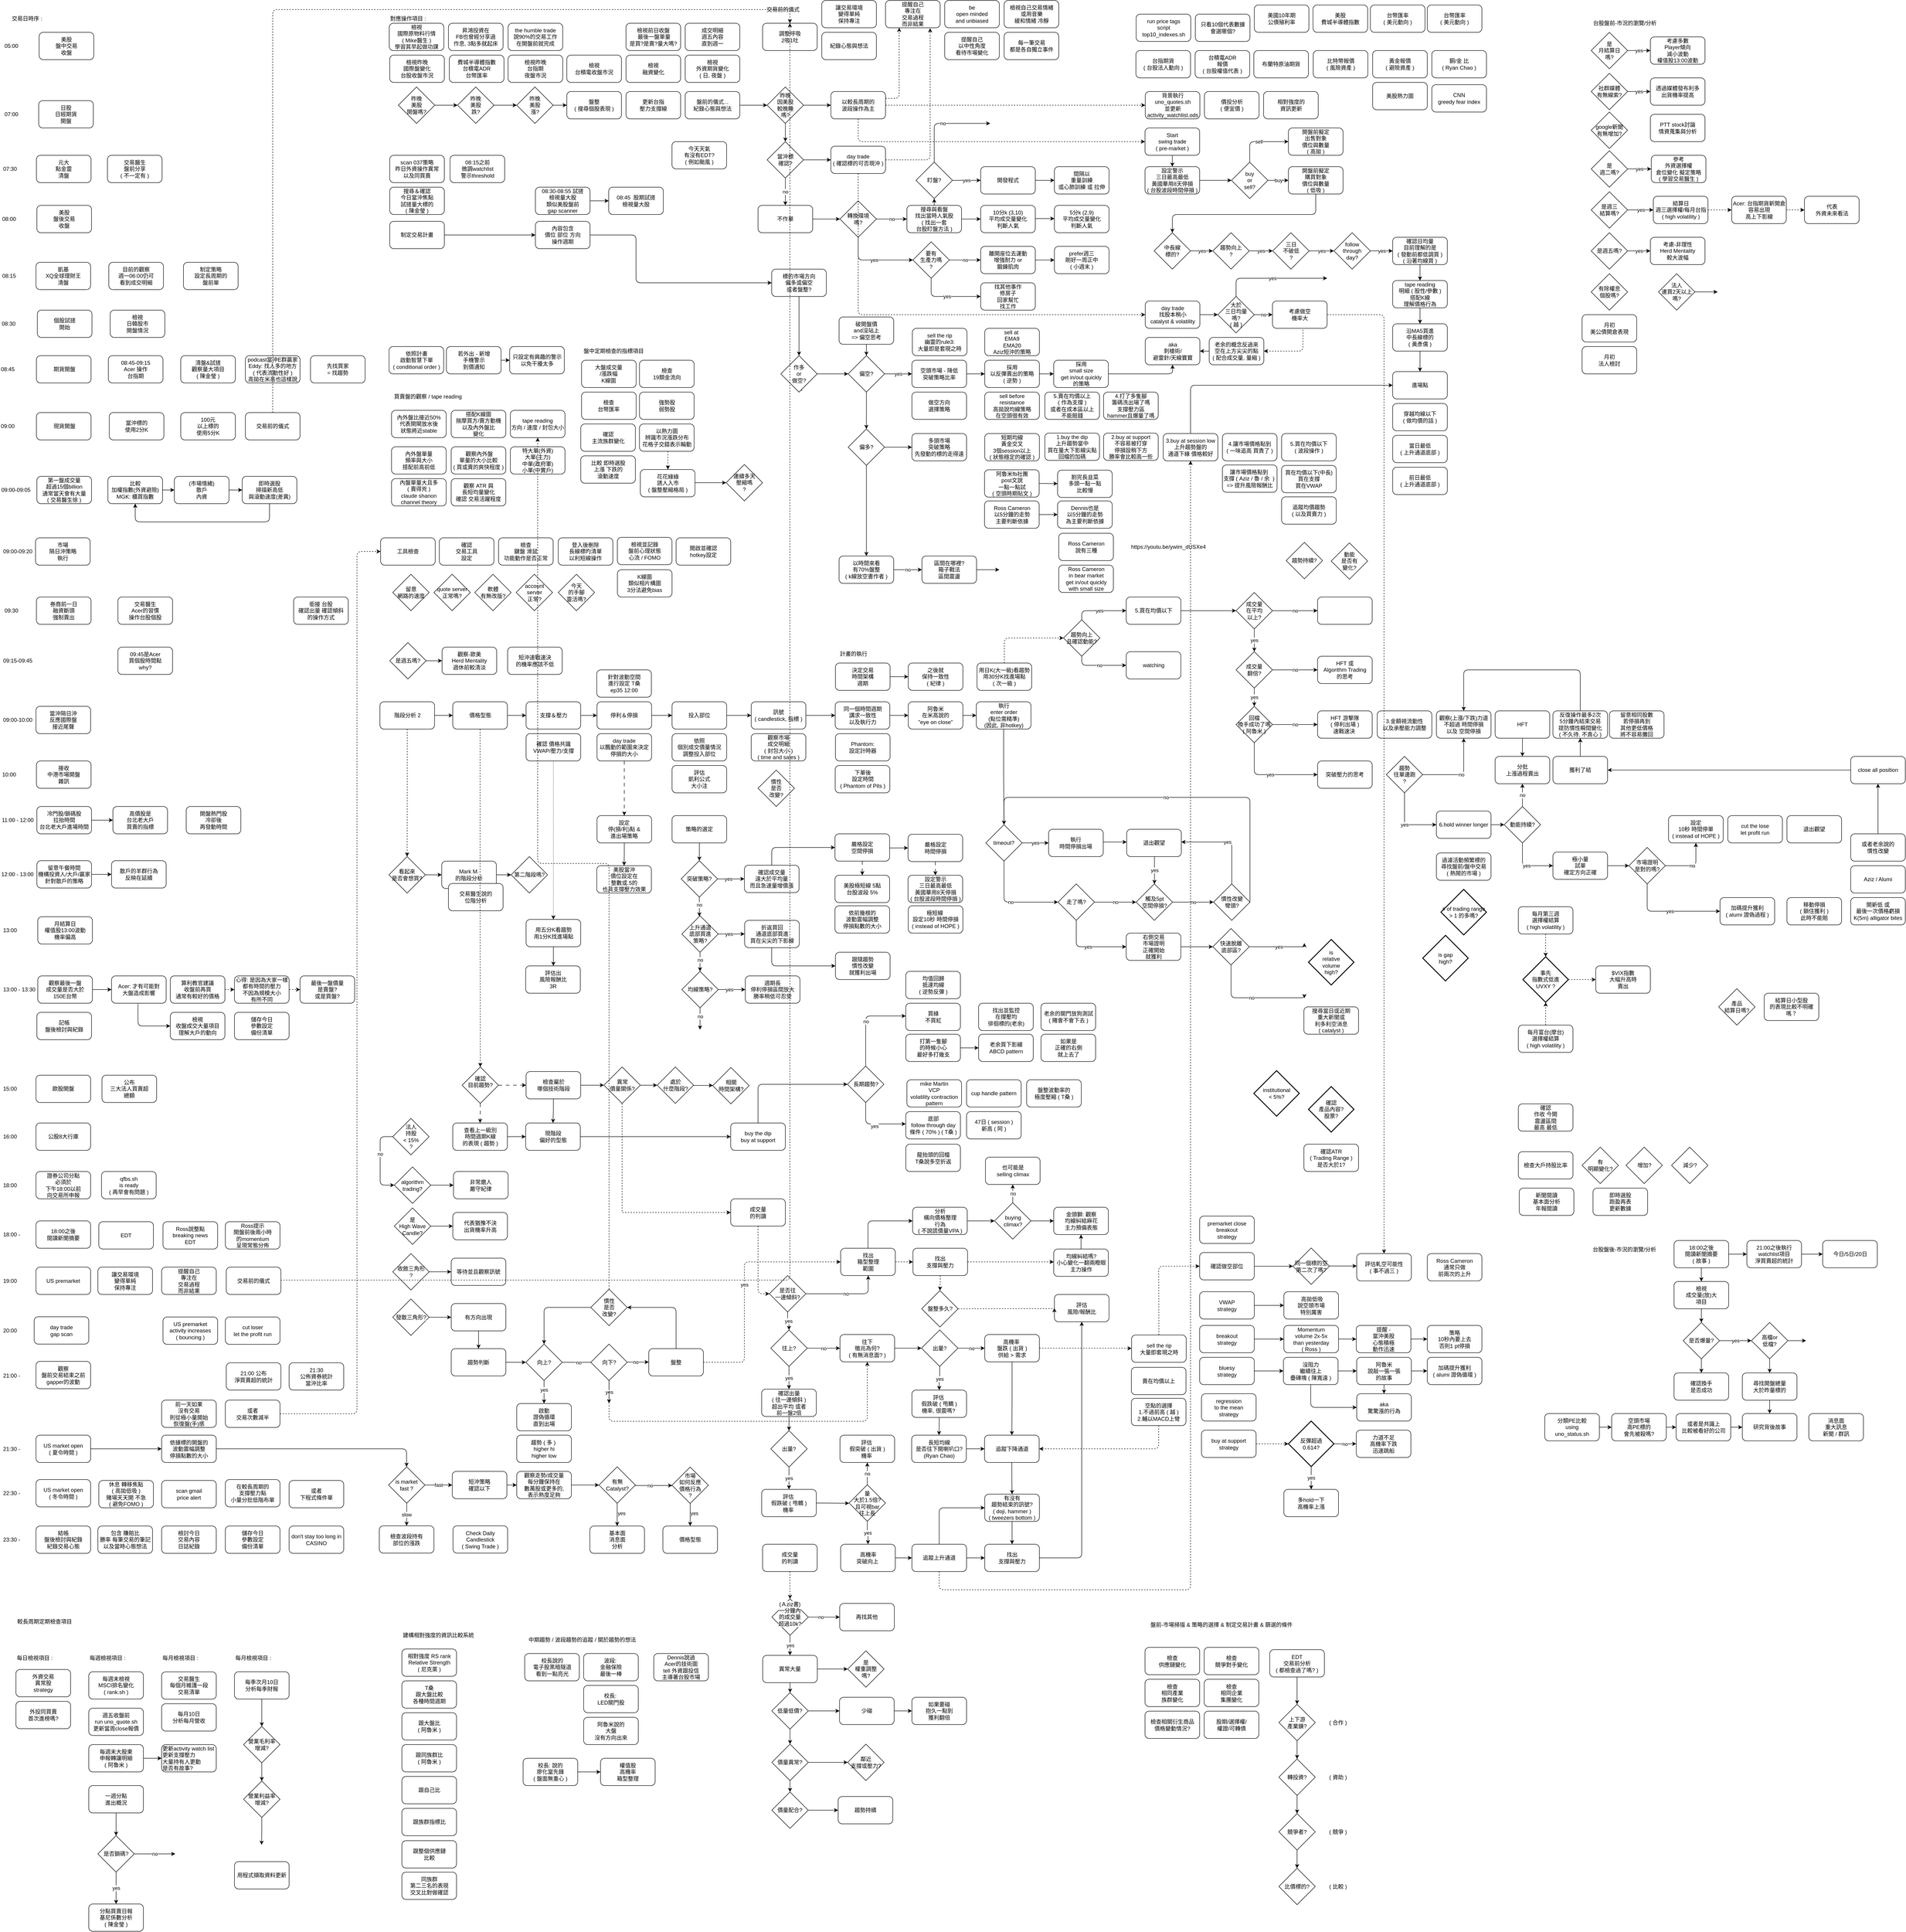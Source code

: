 <mxfile version="22.1.3" type="device">
  <diagram id="Q4SLD9CEBwbsqWiLM6IJ" name="The Trade Day">
    <mxGraphModel dx="1434" dy="780" grid="1" gridSize="10" guides="1" tooltips="1" connect="1" arrows="1" fold="1" page="1" pageScale="1" pageWidth="827" pageHeight="1169" math="0" shadow="0">
      <root>
        <mxCell id="0" />
        <mxCell id="1" parent="0" />
        <mxCell id="1aOPPhWUjk9Jvw55mJIz-1" value="13:00 - 13:30" style="text;html=1;strokeColor=none;fillColor=none;align=left;verticalAlign=middle;whiteSpace=wrap;rounded=0;" parent="1" vertex="1">
          <mxGeometry x="10" y="2172" width="90" height="20" as="geometry" />
        </mxCell>
        <mxCell id="1aOPPhWUjk9Jvw55mJIz-2" value="算利教官建議&lt;br&gt;收盤前再買&lt;br&gt;通常有較好的價格" style="rounded=1;whiteSpace=wrap;html=1;" parent="1" vertex="1">
          <mxGeometry x="379" y="2152" width="120" height="60" as="geometry" />
        </mxCell>
        <mxCell id="1aOPPhWUjk9Jvw55mJIz-3" value="當沖隔日沖&lt;br&gt;反應國際盤&lt;br&gt;接近尾聲" style="rounded=1;whiteSpace=wrap;html=1;" parent="1" vertex="1">
          <mxGeometry x="84" y="1560" width="120" height="60" as="geometry" />
        </mxCell>
        <mxCell id="1aOPPhWUjk9Jvw55mJIz-4" value="12:00 - 13:00" style="text;html=1;strokeColor=none;fillColor=none;align=left;verticalAlign=middle;whiteSpace=wrap;rounded=0;" parent="1" vertex="1">
          <mxGeometry x="6" y="1919" width="90" height="20" as="geometry" />
        </mxCell>
        <mxCell id="1aOPPhWUjk9Jvw55mJIz-5" value="比較&lt;br&gt;加權指數(外資避險)&lt;br&gt;MGK: 櫃買指數" style="rounded=1;whiteSpace=wrap;html=1;" parent="1" vertex="1">
          <mxGeometry x="242" y="1055" width="120" height="60" as="geometry" />
        </mxCell>
        <mxCell id="1aOPPhWUjk9Jvw55mJIz-7" value="公股8大行庫" style="rounded=1;whiteSpace=wrap;html=1;" parent="1" vertex="1">
          <mxGeometry x="84" y="2475" width="120" height="60" as="geometry" />
        </mxCell>
        <mxCell id="1aOPPhWUjk9Jvw55mJIz-10" value="即時選股&lt;br&gt;掃描新高低&lt;br&gt;與滾動速度(差異)" style="rounded=1;whiteSpace=wrap;html=1;" parent="1" vertex="1">
          <mxGeometry x="537" y="1055" width="120" height="60" as="geometry" />
        </mxCell>
        <mxCell id="1aOPPhWUjk9Jvw55mJIz-11" value="檢視&lt;br&gt;收盤成交大量項目&lt;br&gt;理解大戶的動向" style="rounded=1;whiteSpace=wrap;html=1;" parent="1" vertex="1">
          <mxGeometry x="379" y="2232" width="120" height="60" as="geometry" />
        </mxCell>
        <mxCell id="1aOPPhWUjk9Jvw55mJIz-12" value="留意午餐時間&lt;br&gt;機構投資人/大戶/贏家&lt;br&gt;針對散戶的策略" style="rounded=1;whiteSpace=wrap;html=1;" parent="1" vertex="1">
          <mxGeometry x="86" y="1899" width="120" height="60" as="geometry" />
        </mxCell>
        <mxCell id="1aOPPhWUjk9Jvw55mJIz-13" value="11:00 - 12:00" style="text;html=1;strokeColor=none;fillColor=none;align=left;verticalAlign=middle;whiteSpace=wrap;rounded=0;" parent="1" vertex="1">
          <mxGeometry x="7" y="1800" width="80" height="20" as="geometry" />
        </mxCell>
        <mxCell id="1aOPPhWUjk9Jvw55mJIz-14" value="冷門股/鎖碼股&lt;br&gt;拉抬時間&lt;br&gt;台北老大戶進場時間" style="rounded=1;whiteSpace=wrap;html=1;" parent="1" vertex="1">
          <mxGeometry x="86" y="1780" width="120" height="60" as="geometry" />
        </mxCell>
        <mxCell id="1aOPPhWUjk9Jvw55mJIz-15" value="最後一盤價量&lt;br&gt;是賣盤?&lt;br&gt;或是買盤?" style="rounded=1;whiteSpace=wrap;html=1;" parent="1" vertex="1">
          <mxGeometry x="664" y="2152" width="120" height="60" as="geometry" />
        </mxCell>
        <mxCell id="1aOPPhWUjk9Jvw55mJIz-16" value="心得: 是因為大家一樣都有時間的壓力&lt;br&gt;不因為規模大小&lt;br&gt;有所不同" style="rounded=1;whiteSpace=wrap;html=1;" parent="1" vertex="1">
          <mxGeometry x="520" y="2152" width="120" height="60" as="geometry" />
        </mxCell>
        <mxCell id="1aOPPhWUjk9Jvw55mJIz-17" value="" style="edgeStyle=elbowEdgeStyle;elbow=horizontal;endArrow=classic;html=1;dashed=1;entryX=0;entryY=0.5;entryDx=0;entryDy=0;exitX=1;exitY=0.5;exitDx=0;exitDy=0;" parent="1" source="1aOPPhWUjk9Jvw55mJIz-2" target="1aOPPhWUjk9Jvw55mJIz-16" edge="1">
          <mxGeometry width="50" height="50" relative="1" as="geometry">
            <mxPoint x="386" y="2681.75" as="sourcePoint" />
            <mxPoint x="552" y="2612" as="targetPoint" />
          </mxGeometry>
        </mxCell>
        <mxCell id="1aOPPhWUjk9Jvw55mJIz-18" value="21:30&lt;br&gt;公佈資券統計&lt;br&gt;當沖比率" style="rounded=1;whiteSpace=wrap;html=1;" parent="1" vertex="1">
          <mxGeometry x="640" y="3001.5" width="120" height="60" as="geometry" />
        </mxCell>
        <mxCell id="1aOPPhWUjk9Jvw55mJIz-19" value="清盤&amp;amp;試搓&lt;br&gt;觀察量大項目&lt;br&gt;( 陳金瑩 )" style="rounded=1;whiteSpace=wrap;html=1;" parent="1" vertex="1">
          <mxGeometry x="402" y="790" width="120" height="60" as="geometry" />
        </mxCell>
        <mxCell id="1aOPPhWUjk9Jvw55mJIz-20" value="(市場情緒)&lt;br&gt;散戶&lt;br&gt;內資" style="rounded=1;whiteSpace=wrap;html=1;" parent="1" vertex="1">
          <mxGeometry x="388" y="1055" width="120" height="60" as="geometry" />
        </mxCell>
        <mxCell id="1aOPPhWUjk9Jvw55mJIz-21" value="" style="edgeStyle=elbowEdgeStyle;elbow=horizontal;endArrow=classic;html=1;exitX=1;exitY=0.5;exitDx=0;exitDy=0;" parent="1" source="1aOPPhWUjk9Jvw55mJIz-5" target="1aOPPhWUjk9Jvw55mJIz-20" edge="1">
          <mxGeometry width="50" height="50" relative="1" as="geometry">
            <mxPoint x="561.5" y="1055" as="sourcePoint" />
            <mxPoint x="562" y="1005" as="targetPoint" />
            <Array as="points">
              <mxPoint x="492" y="1085" />
            </Array>
          </mxGeometry>
        </mxCell>
        <mxCell id="1aOPPhWUjk9Jvw55mJIz-22" value="podcast當沖E群贏家&lt;br&gt;Eddy: 找人多的地方 &lt;br&gt;( 代表流動性好 )&lt;br&gt;高拋在米高也這樣說" style="rounded=1;whiteSpace=wrap;html=1;" parent="1" vertex="1">
          <mxGeometry x="544" y="790" width="120" height="60" as="geometry" />
        </mxCell>
        <mxCell id="1aOPPhWUjk9Jvw55mJIz-23" value="" style="edgeStyle=elbowEdgeStyle;elbow=horizontal;endArrow=classic;html=1;dashed=1;" parent="1" source="1aOPPhWUjk9Jvw55mJIz-16" target="1aOPPhWUjk9Jvw55mJIz-15" edge="1">
          <mxGeometry width="50" height="50" relative="1" as="geometry">
            <mxPoint x="659" y="2181.5" as="sourcePoint" />
            <mxPoint x="666" y="2182" as="targetPoint" />
          </mxGeometry>
        </mxCell>
        <mxCell id="1aOPPhWUjk9Jvw55mJIz-24" value="第一盤成交量&lt;br&gt;超過15個billion&lt;br&gt;通常當天會有大量&lt;br&gt;( 交易醫生徐 )" style="rounded=1;whiteSpace=wrap;html=1;" parent="1" vertex="1">
          <mxGeometry x="86" y="1055" width="120" height="60" as="geometry" />
        </mxCell>
        <mxCell id="1aOPPhWUjk9Jvw55mJIz-25" value="高價股是&lt;br&gt;台北老大戶&lt;br&gt;買賣的指標" style="rounded=1;whiteSpace=wrap;html=1;" parent="1" vertex="1">
          <mxGeometry x="253" y="1780" width="120" height="60" as="geometry" />
        </mxCell>
        <mxCell id="1aOPPhWUjk9Jvw55mJIz-26" value="" style="edgeStyle=elbowEdgeStyle;elbow=horizontal;endArrow=classic;html=1;exitX=1;exitY=0.5;exitDx=0;exitDy=0;entryX=0;entryY=0.5;entryDx=0;entryDy=0;" parent="1" source="1aOPPhWUjk9Jvw55mJIz-14" target="1aOPPhWUjk9Jvw55mJIz-25" edge="1">
          <mxGeometry width="50" height="50" relative="1" as="geometry">
            <mxPoint x="497" y="1440" as="sourcePoint" />
            <mxPoint x="531" y="1440" as="targetPoint" />
            <Array as="points" />
          </mxGeometry>
        </mxCell>
        <mxCell id="1aOPPhWUjk9Jvw55mJIz-27" value="散戶的羊群行為&lt;br&gt;反映在延續" style="rounded=1;whiteSpace=wrap;html=1;" parent="1" vertex="1">
          <mxGeometry x="250" y="1899" width="120" height="60" as="geometry" />
        </mxCell>
        <mxCell id="1aOPPhWUjk9Jvw55mJIz-28" value="" style="edgeStyle=elbowEdgeStyle;elbow=horizontal;endArrow=classic;html=1;exitX=1;exitY=0.5;exitDx=0;exitDy=0;entryX=0;entryY=0.5;entryDx=0;entryDy=0;" parent="1" source="1aOPPhWUjk9Jvw55mJIz-12" target="1aOPPhWUjk9Jvw55mJIz-27" edge="1">
          <mxGeometry width="50" height="50" relative="1" as="geometry">
            <mxPoint x="216" y="1709" as="sourcePoint" />
            <mxPoint x="266" y="1709" as="targetPoint" />
            <Array as="points" />
          </mxGeometry>
        </mxCell>
        <mxCell id="1aOPPhWUjk9Jvw55mJIz-29" value="接收&lt;br&gt;中港市場開盤&lt;br&gt;雜訊" style="rounded=1;whiteSpace=wrap;html=1;" parent="1" vertex="1">
          <mxGeometry x="85" y="1680" width="120" height="60" as="geometry" />
        </mxCell>
        <mxCell id="1aOPPhWUjk9Jvw55mJIz-30" value="凱基&lt;br&gt;XQ全球理財王&lt;br&gt;清盤" style="rounded=1;whiteSpace=wrap;html=1;" parent="1" vertex="1">
          <mxGeometry x="84" y="585" width="120" height="60" as="geometry" />
        </mxCell>
        <mxCell id="1aOPPhWUjk9Jvw55mJIz-31" value="&amp;nbsp;期貨開盤" style="rounded=1;whiteSpace=wrap;html=1;" parent="1" vertex="1">
          <mxGeometry x="85" y="790" width="120" height="60" as="geometry" />
        </mxCell>
        <mxCell id="1aOPPhWUjk9Jvw55mJIz-32" value="交易醫生&lt;br&gt;Acer的習慣&lt;br&gt;操作台股個股" style="rounded=1;whiteSpace=wrap;html=1;" parent="1" vertex="1">
          <mxGeometry x="264" y="1320" width="120" height="60" as="geometry" />
        </mxCell>
        <mxCell id="1aOPPhWUjk9Jvw55mJIz-33" value="08:30" style="text;html=1;strokeColor=none;fillColor=none;align=left;verticalAlign=middle;whiteSpace=wrap;rounded=0;" parent="1" vertex="1">
          <mxGeometry x="7" y="710" width="90" height="20" as="geometry" />
        </mxCell>
        <mxCell id="1aOPPhWUjk9Jvw55mJIz-34" value="08:45" style="text;html=1;strokeColor=none;fillColor=none;align=left;verticalAlign=middle;whiteSpace=wrap;rounded=0;" parent="1" vertex="1">
          <mxGeometry x="5" y="810" width="90" height="20" as="geometry" />
        </mxCell>
        <mxCell id="1aOPPhWUjk9Jvw55mJIz-35" value="09:30" style="text;html=1;strokeColor=none;fillColor=none;align=left;verticalAlign=middle;whiteSpace=wrap;rounded=0;" parent="1" vertex="1">
          <mxGeometry x="13" y="1340" width="90" height="20" as="geometry" />
        </mxCell>
        <mxCell id="1aOPPhWUjk9Jvw55mJIz-36" value="09:00-09:20" style="text;html=1;strokeColor=none;fillColor=none;align=left;verticalAlign=middle;whiteSpace=wrap;rounded=0;" parent="1" vertex="1">
          <mxGeometry x="10" y="1210" width="90" height="20" as="geometry" />
        </mxCell>
        <mxCell id="1aOPPhWUjk9Jvw55mJIz-37" value="觀察最後一盤&lt;br&gt;成交量是否大於&lt;br&gt;150E台幣" style="rounded=1;whiteSpace=wrap;html=1;" parent="1" vertex="1">
          <mxGeometry x="88" y="2152" width="120" height="60" as="geometry" />
        </mxCell>
        <mxCell id="1aOPPhWUjk9Jvw55mJIz-38" value="Acer: 才有可能對&lt;br&gt;大盤造成影響" style="rounded=1;whiteSpace=wrap;html=1;" parent="1" vertex="1">
          <mxGeometry x="250" y="2152" width="120" height="60" as="geometry" />
        </mxCell>
        <mxCell id="1aOPPhWUjk9Jvw55mJIz-39" value="" style="edgeStyle=elbowEdgeStyle;elbow=horizontal;endArrow=classic;html=1;exitX=1;exitY=0.5;exitDx=0;exitDy=0;entryX=0;entryY=0.5;entryDx=0;entryDy=0;" parent="1" source="1aOPPhWUjk9Jvw55mJIz-37" target="1aOPPhWUjk9Jvw55mJIz-38" edge="1">
          <mxGeometry width="50" height="50" relative="1" as="geometry">
            <mxPoint x="210" y="2102" as="sourcePoint" />
            <mxPoint x="260" y="2102" as="targetPoint" />
            <Array as="points" />
          </mxGeometry>
        </mxCell>
        <mxCell id="1aOPPhWUjk9Jvw55mJIz-40" value="07:30" style="text;html=1;strokeColor=none;fillColor=none;align=left;verticalAlign=middle;whiteSpace=wrap;rounded=0;" parent="1" vertex="1">
          <mxGeometry x="10" y="370" width="90" height="20" as="geometry" />
        </mxCell>
        <mxCell id="1aOPPhWUjk9Jvw55mJIz-41" value="元大&lt;br&gt;點金靈&lt;br&gt;清盤" style="rounded=1;whiteSpace=wrap;html=1;" parent="1" vertex="1">
          <mxGeometry x="85" y="350" width="120" height="60" as="geometry" />
        </mxCell>
        <mxCell id="1aOPPhWUjk9Jvw55mJIz-42" value="日股&lt;br&gt;日經期貨&lt;br&gt;開盤" style="rounded=1;whiteSpace=wrap;html=1;" parent="1" vertex="1">
          <mxGeometry x="90" y="230" width="120" height="60" as="geometry" />
        </mxCell>
        <mxCell id="1aOPPhWUjk9Jvw55mJIz-43" value="08:15" style="text;html=1;strokeColor=none;fillColor=none;align=left;verticalAlign=middle;whiteSpace=wrap;rounded=0;" parent="1" vertex="1">
          <mxGeometry x="8" y="605" width="90" height="20" as="geometry" />
        </mxCell>
        <mxCell id="1aOPPhWUjk9Jvw55mJIz-44" value="個股試搓&lt;br&gt;開始" style="rounded=1;whiteSpace=wrap;html=1;" parent="1" vertex="1">
          <mxGeometry x="87" y="690" width="120" height="60" as="geometry" />
        </mxCell>
        <mxCell id="1aOPPhWUjk9Jvw55mJIz-45" value="08:45-09:15&lt;br&gt;Acer 操作&lt;br style=&quot;border-color: var(--border-color);&quot;&gt;台指期" style="rounded=1;whiteSpace=wrap;html=1;" parent="1" vertex="1">
          <mxGeometry x="243" y="790" width="120" height="60" as="geometry" />
        </mxCell>
        <mxCell id="1aOPPhWUjk9Jvw55mJIz-46" value="&amp;nbsp;現貨開盤" style="rounded=1;whiteSpace=wrap;html=1;" parent="1" vertex="1">
          <mxGeometry x="85" y="915" width="120" height="60" as="geometry" />
        </mxCell>
        <mxCell id="1aOPPhWUjk9Jvw55mJIz-47" value="09:00" style="text;html=1;strokeColor=none;fillColor=none;align=left;verticalAlign=middle;whiteSpace=wrap;rounded=0;" parent="1" vertex="1">
          <mxGeometry x="5" y="935" width="90" height="20" as="geometry" />
        </mxCell>
        <mxCell id="1aOPPhWUjk9Jvw55mJIz-48" value="市場&lt;br&gt;隔日沖策略&lt;br&gt;執行" style="rounded=1;whiteSpace=wrap;html=1;" parent="1" vertex="1">
          <mxGeometry x="83" y="1190" width="120" height="60" as="geometry" />
        </mxCell>
        <mxCell id="1aOPPhWUjk9Jvw55mJIz-49" value="09:00-10:00" style="text;html=1;strokeColor=none;fillColor=none;align=left;verticalAlign=middle;whiteSpace=wrap;rounded=0;" parent="1" vertex="1">
          <mxGeometry x="10" y="1580" width="90" height="20" as="geometry" />
        </mxCell>
        <mxCell id="1aOPPhWUjk9Jvw55mJIz-50" value="09:00-09:05" style="text;html=1;strokeColor=none;fillColor=none;align=left;verticalAlign=middle;whiteSpace=wrap;rounded=0;" parent="1" vertex="1">
          <mxGeometry x="6" y="1075" width="90" height="20" as="geometry" />
        </mxCell>
        <mxCell id="1aOPPhWUjk9Jvw55mJIz-51" value="09:15-09:45" style="text;html=1;strokeColor=none;fillColor=none;align=left;verticalAlign=middle;whiteSpace=wrap;rounded=0;" parent="1" vertex="1">
          <mxGeometry x="10" y="1450" width="90" height="20" as="geometry" />
        </mxCell>
        <mxCell id="1aOPPhWUjk9Jvw55mJIz-54" value="" style="edgeStyle=elbowEdgeStyle;elbow=horizontal;endArrow=classic;html=1;entryX=0.5;entryY=1;entryDx=0;entryDy=0;exitX=0.5;exitY=1;exitDx=0;exitDy=0;" parent="1" source="1aOPPhWUjk9Jvw55mJIz-10" target="1aOPPhWUjk9Jvw55mJIz-5" edge="1">
          <mxGeometry width="50" height="50" relative="1" as="geometry">
            <mxPoint x="562" y="1005" as="sourcePoint" />
            <mxPoint x="572" y="1095" as="targetPoint" />
            <Array as="points">
              <mxPoint x="438" y="1155" />
            </Array>
          </mxGeometry>
        </mxCell>
        <mxCell id="1aOPPhWUjk9Jvw55mJIz-55" value="券商前一日&lt;br&gt;融資斷頭&lt;br&gt;強制賣出" style="rounded=1;whiteSpace=wrap;html=1;" parent="1" vertex="1">
          <mxGeometry x="85" y="1320" width="120" height="60" as="geometry" />
        </mxCell>
        <mxCell id="1aOPPhWUjk9Jvw55mJIz-56" value="09:45是Acer&lt;br&gt;買個股時間點&lt;br&gt;why?" style="rounded=1;whiteSpace=wrap;html=1;" parent="1" vertex="1">
          <mxGeometry x="264" y="1430" width="120" height="60" as="geometry" />
        </mxCell>
        <mxCell id="1aOPPhWUjk9Jvw55mJIz-57" value="10:00" style="text;html=1;strokeColor=none;fillColor=none;align=left;verticalAlign=middle;whiteSpace=wrap;rounded=0;" parent="1" vertex="1">
          <mxGeometry x="8" y="1700" width="90" height="20" as="geometry" />
        </mxCell>
        <mxCell id="1aOPPhWUjk9Jvw55mJIz-58" value="" style="edgeStyle=elbowEdgeStyle;elbow=horizontal;endArrow=classic;html=1;entryX=0;entryY=0.5;entryDx=0;entryDy=0;" parent="1" source="1aOPPhWUjk9Jvw55mJIz-20" target="1aOPPhWUjk9Jvw55mJIz-10" edge="1">
          <mxGeometry width="50" height="50" relative="1" as="geometry">
            <mxPoint x="682" y="1085" as="sourcePoint" />
            <mxPoint x="577" y="985" as="targetPoint" />
            <Array as="points">
              <mxPoint x="507" y="1095" />
            </Array>
          </mxGeometry>
        </mxCell>
        <mxCell id="1aOPPhWUjk9Jvw55mJIz-59" value="18:00" style="text;html=1;strokeColor=none;fillColor=none;align=left;verticalAlign=middle;whiteSpace=wrap;rounded=0;" parent="1" vertex="1">
          <mxGeometry x="10" y="2601.5" width="90" height="20" as="geometry" />
        </mxCell>
        <mxCell id="1aOPPhWUjk9Jvw55mJIz-60" value="證券公司分點&lt;br&gt;必須於&lt;br&gt;下午18:00以前&lt;br&gt;向交易所申報" style="rounded=1;whiteSpace=wrap;html=1;" parent="1" vertex="1">
          <mxGeometry x="84" y="2581.5" width="120" height="60" as="geometry" />
        </mxCell>
        <mxCell id="1aOPPhWUjk9Jvw55mJIz-61" value="交易日時序 :" style="text;html=1;strokeColor=none;fillColor=none;align=left;verticalAlign=middle;whiteSpace=wrap;rounded=0;" parent="1" vertex="1">
          <mxGeometry x="29" y="40" width="110" height="20" as="geometry" />
        </mxCell>
        <mxCell id="1aOPPhWUjk9Jvw55mJIz-62" value="18:00之後&lt;br&gt;閱讀新聞摘要" style="rounded=1;whiteSpace=wrap;html=1;" parent="1" vertex="1">
          <mxGeometry x="84" y="2690" width="120" height="60" as="geometry" />
        </mxCell>
        <mxCell id="1aOPPhWUjk9Jvw55mJIz-63" value="18:00 -" style="text;html=1;strokeColor=none;fillColor=none;align=left;verticalAlign=middle;whiteSpace=wrap;rounded=0;" parent="1" vertex="1">
          <mxGeometry x="10" y="2710" width="90" height="20" as="geometry" />
        </mxCell>
        <mxCell id="1aOPPhWUjk9Jvw55mJIz-64" value="21:00 公布&lt;br style=&quot;border-color: var(--border-color);&quot;&gt;淨買賣超的統計" style="rounded=1;whiteSpace=wrap;html=1;" parent="1" vertex="1">
          <mxGeometry x="502" y="3001.5" width="120" height="60" as="geometry" />
        </mxCell>
        <mxCell id="1aOPPhWUjk9Jvw55mJIz-65" value="21:00 -" style="text;html=1;strokeColor=none;fillColor=none;align=left;verticalAlign=middle;whiteSpace=wrap;rounded=0;" parent="1" vertex="1">
          <mxGeometry x="10" y="3019.5" width="90" height="20" as="geometry" />
        </mxCell>
        <mxCell id="1aOPPhWUjk9Jvw55mJIz-66" value="16:00" style="text;html=1;strokeColor=none;fillColor=none;align=left;verticalAlign=middle;whiteSpace=wrap;rounded=0;" parent="1" vertex="1">
          <mxGeometry x="10" y="2495" width="90" height="20" as="geometry" />
        </mxCell>
        <mxCell id="1aOPPhWUjk9Jvw55mJIz-67" value="21:30 -" style="text;html=1;strokeColor=none;fillColor=none;align=left;verticalAlign=middle;whiteSpace=wrap;rounded=0;" parent="1" vertex="1">
          <mxGeometry x="10" y="3180.5" width="90" height="20" as="geometry" />
        </mxCell>
        <mxCell id="1aOPPhWUjk9Jvw55mJIz-68" value="開盤熱門股&lt;br&gt;冷卻後&lt;br&gt;再發動時間" style="rounded=1;whiteSpace=wrap;html=1;" parent="1" vertex="1">
          <mxGeometry x="414" y="1780" width="120" height="60" as="geometry" />
        </mxCell>
        <mxCell id="1aOPPhWUjk9Jvw55mJIz-69" value="交易醫生&lt;br&gt;盤前分享&lt;br&gt;( 不一定有 )" style="rounded=1;whiteSpace=wrap;html=1;" parent="1" vertex="1">
          <mxGeometry x="241" y="350" width="120" height="60" as="geometry" />
        </mxCell>
        <mxCell id="1aOPPhWUjk9Jvw55mJIz-70" value="19:00" style="text;html=1;strokeColor=none;fillColor=none;align=left;verticalAlign=middle;whiteSpace=wrap;rounded=0;" parent="1" vertex="1">
          <mxGeometry x="10" y="2811.5" width="90" height="20" as="geometry" />
        </mxCell>
        <mxCell id="1aOPPhWUjk9Jvw55mJIz-71" value="US premarket" style="rounded=1;whiteSpace=wrap;html=1;" parent="1" vertex="1">
          <mxGeometry x="84" y="2791.5" width="120" height="60" as="geometry" />
        </mxCell>
        <mxCell id="1aOPPhWUjk9Jvw55mJIz-72" value="20:00" style="text;html=1;strokeColor=none;fillColor=none;align=left;verticalAlign=middle;whiteSpace=wrap;rounded=0;" parent="1" vertex="1">
          <mxGeometry x="10" y="2920.5" width="90" height="20" as="geometry" />
        </mxCell>
        <mxCell id="1aOPPhWUjk9Jvw55mJIz-73" value="US premarket&lt;br&gt;activity increases&lt;br&gt;( bouncing )" style="rounded=1;whiteSpace=wrap;html=1;" parent="1" vertex="1">
          <mxGeometry x="363" y="2901" width="120" height="60" as="geometry" />
        </mxCell>
        <mxCell id="JFEfkQYytVqiEuE9yTjc-1" value="US market open&lt;br&gt;( 夏令時間 )" style="rounded=1;whiteSpace=wrap;html=1;" parent="1" vertex="1">
          <mxGeometry x="84" y="3160.5" width="120" height="60" as="geometry" />
        </mxCell>
        <mxCell id="JFEfkQYytVqiEuE9yTjc-2" value="US market open&lt;br&gt;( 冬令時間 )" style="rounded=1;whiteSpace=wrap;html=1;" parent="1" vertex="1">
          <mxGeometry x="84" y="3258" width="120" height="60" as="geometry" />
        </mxCell>
        <mxCell id="JFEfkQYytVqiEuE9yTjc-3" value="22:30 -" style="text;html=1;strokeColor=none;fillColor=none;align=left;verticalAlign=middle;whiteSpace=wrap;rounded=0;" parent="1" vertex="1">
          <mxGeometry x="10" y="3278" width="90" height="20" as="geometry" />
        </mxCell>
        <mxCell id="o_9XUppickKvvWC9CMOP-1" value="月結算日&lt;br&gt;權值股13:00波動&lt;br&gt;機率偏高" style="rounded=1;whiteSpace=wrap;html=1;" parent="1" vertex="1">
          <mxGeometry x="88" y="2022" width="120" height="60" as="geometry" />
        </mxCell>
        <mxCell id="o_9XUppickKvvWC9CMOP-2" value="13:00" style="text;html=1;strokeColor=none;fillColor=none;align=left;verticalAlign=middle;whiteSpace=wrap;rounded=0;" parent="1" vertex="1">
          <mxGeometry x="10" y="2042" width="90" height="20" as="geometry" />
        </mxCell>
        <mxCell id="moIaSsx3F_SJd9VCAGjp-1" value="" style="edgeStyle=elbowEdgeStyle;elbow=horizontal;endArrow=classic;html=1;entryX=0;entryY=0.5;entryDx=0;entryDy=0;exitX=0.5;exitY=1;exitDx=0;exitDy=0;" parent="1" source="1aOPPhWUjk9Jvw55mJIz-38" target="1aOPPhWUjk9Jvw55mJIz-11" edge="1">
          <mxGeometry width="50" height="50" relative="1" as="geometry">
            <mxPoint x="376" y="2242" as="sourcePoint" />
            <mxPoint x="116" y="2292" as="targetPoint" />
            <Array as="points">
              <mxPoint x="308" y="2252" />
            </Array>
          </mxGeometry>
        </mxCell>
        <mxCell id="bQSQkTfY7fp3am4eQp_7-1" value="目前的觀察&lt;br&gt;週一06:00仍可&lt;br&gt;看到成交明細" style="rounded=1;whiteSpace=wrap;html=1;" parent="1" vertex="1">
          <mxGeometry x="244" y="585" width="120" height="60" as="geometry" />
        </mxCell>
        <mxCell id="h0bOWt3YbgbBBf8mHP9O-1" value="歐股開盤" style="rounded=1;whiteSpace=wrap;html=1;" parent="1" vertex="1">
          <mxGeometry x="84" y="2370" width="120" height="60" as="geometry" />
        </mxCell>
        <mxCell id="h0bOWt3YbgbBBf8mHP9O-2" value="15:00" style="text;html=1;strokeColor=none;fillColor=none;align=left;verticalAlign=middle;whiteSpace=wrap;rounded=0;" parent="1" vertex="1">
          <mxGeometry x="10" y="2390" width="90" height="20" as="geometry" />
        </mxCell>
        <mxCell id="CPMDfxA0bTQhuS224vUD-1" value="對應操作項目 :" style="text;html=1;strokeColor=none;fillColor=none;align=left;verticalAlign=middle;whiteSpace=wrap;rounded=0;" parent="1" vertex="1">
          <mxGeometry x="860" y="40" width="110" height="20" as="geometry" />
        </mxCell>
        <mxCell id="pd5bVVQS7qQgvR2As4vY-1" value="依照計畫&lt;br&gt;啟動智慧下單&lt;br&gt;( conditional order )" style="rounded=1;whiteSpace=wrap;html=1;" parent="1" vertex="1">
          <mxGeometry x="859.5" y="770" width="120" height="60" as="geometry" />
        </mxCell>
        <mxCell id="fOXg_ghhXuFgrE5SKJVw-1" value="若外出 - 新增&lt;br&gt;手機警示&lt;br&gt;到價通知" style="rounded=1;whiteSpace=wrap;html=1;" parent="1" vertex="1">
          <mxGeometry x="985.5" y="770" width="120" height="60" as="geometry" />
        </mxCell>
        <mxCell id="fOXg_ghhXuFgrE5SKJVw-2" value="只設定有興趣的警示&lt;br&gt;以免干擾太多" style="rounded=1;whiteSpace=wrap;html=1;" parent="1" vertex="1">
          <mxGeometry x="1124.5" y="770" width="120" height="60" as="geometry" />
        </mxCell>
        <mxCell id="fOXg_ghhXuFgrE5SKJVw-3" value="" style="endArrow=classic;html=1;rounded=0;entryX=0;entryY=0.5;entryDx=0;entryDy=0;" parent="1" source="fOXg_ghhXuFgrE5SKJVw-1" target="fOXg_ghhXuFgrE5SKJVw-2" edge="1">
          <mxGeometry width="50" height="50" relative="1" as="geometry">
            <mxPoint x="901.5" y="650" as="sourcePoint" />
            <mxPoint x="951.5" y="600" as="targetPoint" />
          </mxGeometry>
        </mxCell>
        <mxCell id="Mlbsj9pjdma_i5QGXhCG-1" value="搜尋＆確認&lt;br&gt;今日當沖焦點&lt;br&gt;試搓量大標的&lt;br&gt;( 陳金瑩 )" style="rounded=1;whiteSpace=wrap;html=1;" parent="1" vertex="1">
          <mxGeometry x="861" y="420" width="120" height="60" as="geometry" />
        </mxCell>
        <mxCell id="Mlbsj9pjdma_i5QGXhCG-2" value="08:30-08:55 試搓&lt;br&gt;檢視量大股&lt;br&gt;類似美股盤前&lt;br&gt;gap scanner" style="rounded=1;whiteSpace=wrap;html=1;" parent="1" vertex="1">
          <mxGeometry x="1181" y="420" width="120" height="60" as="geometry" />
        </mxCell>
        <mxCell id="Mlbsj9pjdma_i5QGXhCG-3" value="day trade&lt;br&gt;gap scan" style="rounded=1;whiteSpace=wrap;html=1;" parent="1" vertex="1">
          <mxGeometry x="80" y="2900.5" width="120" height="60" as="geometry" />
        </mxCell>
        <mxCell id="Mlbsj9pjdma_i5QGXhCG-6" value="08:45 &amp;nbsp;股期試搓&lt;br&gt;檢視量大股" style="rounded=1;whiteSpace=wrap;html=1;" parent="1" vertex="1">
          <mxGeometry x="1342" y="420" width="120" height="60" as="geometry" />
        </mxCell>
        <mxCell id="Mlbsj9pjdma_i5QGXhCG-7" value="" style="edgeStyle=elbowEdgeStyle;elbow=vertical;endArrow=classic;html=1;startArrow=none;" parent="1" source="Mlbsj9pjdma_i5QGXhCG-2" target="Mlbsj9pjdma_i5QGXhCG-6" edge="1">
          <mxGeometry width="50" height="50" relative="1" as="geometry">
            <mxPoint x="1301" y="449.5" as="sourcePoint" />
            <mxPoint x="1342" y="449.5" as="targetPoint" />
            <Array as="points" />
          </mxGeometry>
        </mxCell>
        <mxCell id="oHpRg9md3wLFnEnmUBtU-1" value="檢視昨晚&lt;br&gt;台指期&lt;br&gt;夜盤市況" style="rounded=1;whiteSpace=wrap;html=1;" parent="1" vertex="1">
          <mxGeometry x="1121" y="130" width="120" height="60" as="geometry" />
        </mxCell>
        <mxCell id="oHpRg9md3wLFnEnmUBtU-2" value="08:15之前&lt;br&gt;微調watchlist&lt;br&gt;警示threshold" style="rounded=1;whiteSpace=wrap;html=1;" parent="1" vertex="1">
          <mxGeometry x="993.5" y="350" width="120" height="60" as="geometry" />
        </mxCell>
        <mxCell id="oHpRg9md3wLFnEnmUBtU-4" value="檢視前日收盤&lt;br&gt;&amp;nbsp;最後一盤單量&lt;br&gt;是買?是賣?量大嗎?" style="rounded=1;whiteSpace=wrap;html=1;" parent="1" vertex="1">
          <mxGeometry x="1380" y="60" width="120" height="60" as="geometry" />
        </mxCell>
        <mxCell id="oHpRg9md3wLFnEnmUBtU-5" value="成交明細&lt;br&gt;週五內容&lt;br&gt;直到週一" style="rounded=1;whiteSpace=wrap;html=1;" parent="1" vertex="1">
          <mxGeometry x="1510" y="60" width="120" height="60" as="geometry" />
        </mxCell>
        <mxCell id="oHpRg9md3wLFnEnmUBtU-7" value="檢視&lt;br&gt;台積電收盤市況" style="rounded=1;whiteSpace=wrap;html=1;" parent="1" vertex="1">
          <mxGeometry x="1250" y="130" width="120" height="60" as="geometry" />
        </mxCell>
        <mxCell id="EIKaltL1t2nEZBCoPQCg-1" value="檢視&lt;br&gt;國際原物料行情&lt;br&gt;( Mike醫生 )&lt;br&gt;學習其早起做功課" style="rounded=1;whiteSpace=wrap;html=1;" parent="1" vertex="1">
          <mxGeometry x="860" y="60" width="120" height="60" as="geometry" />
        </mxCell>
        <mxCell id="EIKaltL1t2nEZBCoPQCg-2" value="昇鴻投資在&lt;br&gt;FB也曾經分享過&lt;br&gt;作息, 3點多就起床" style="rounded=1;whiteSpace=wrap;html=1;" parent="1" vertex="1">
          <mxGeometry x="990" y="60" width="120" height="60" as="geometry" />
        </mxCell>
        <mxCell id="EIKaltL1t2nEZBCoPQCg-3" value="the humble trade&lt;br&gt;說90%的交易工作&lt;br&gt;在開盤前就完成" style="rounded=1;whiteSpace=wrap;html=1;" parent="1" vertex="1">
          <mxGeometry x="1121" y="60" width="120" height="60" as="geometry" />
        </mxCell>
        <mxCell id="08EIjr6PIfTpbYtf_efw-1" value="制定交易計畫" style="rounded=1;whiteSpace=wrap;html=1;" parent="1" vertex="1">
          <mxGeometry x="861" y="495" width="120" height="60" as="geometry" />
        </mxCell>
        <mxCell id="akbyGRvPsEd5doQ3XUNO-1" value="08:00" style="text;html=1;strokeColor=none;fillColor=none;align=left;verticalAlign=middle;whiteSpace=wrap;rounded=0;" parent="1" vertex="1">
          <mxGeometry x="8" y="480" width="90" height="20" as="geometry" />
        </mxCell>
        <mxCell id="akbyGRvPsEd5doQ3XUNO-2" value="美股&lt;br&gt;盤後交易&lt;br&gt;收盤" style="rounded=1;whiteSpace=wrap;html=1;" parent="1" vertex="1">
          <mxGeometry x="86" y="460" width="120" height="60" as="geometry" />
        </mxCell>
        <mxCell id="akbyGRvPsEd5doQ3XUNO-3" value="05:00" style="text;html=1;strokeColor=none;fillColor=none;align=left;verticalAlign=middle;whiteSpace=wrap;rounded=0;" parent="1" vertex="1">
          <mxGeometry x="13" y="100" width="90" height="20" as="geometry" />
        </mxCell>
        <mxCell id="akbyGRvPsEd5doQ3XUNO-4" value="美股&lt;br&gt;盤中交易&lt;br&gt;收盤" style="rounded=1;whiteSpace=wrap;html=1;" parent="1" vertex="1">
          <mxGeometry x="91" y="80" width="120" height="60" as="geometry" />
        </mxCell>
        <mxCell id="epTYV4Ybzf9v4k0nqU3I-1" value="昨晚&lt;br&gt;美股&lt;br&gt;跌?" style="rhombus;whiteSpace=wrap;html=1;" parent="1" vertex="1">
          <mxGeometry x="1010" y="200" width="80" height="80" as="geometry" />
        </mxCell>
        <mxCell id="epTYV4Ybzf9v4k0nqU3I-2" value="" style="edgeStyle=elbowEdgeStyle;elbow=vertical;endArrow=classic;html=1;" parent="1" source="epTYV4Ybzf9v4k0nqU3I-1" target="epTYV4Ybzf9v4k0nqU3I-6" edge="1">
          <mxGeometry width="50" height="50" relative="1" as="geometry">
            <mxPoint x="1093.5" y="240" as="sourcePoint" />
            <mxPoint x="1145.5" y="240" as="targetPoint" />
            <Array as="points" />
          </mxGeometry>
        </mxCell>
        <mxCell id="epTYV4Ybzf9v4k0nqU3I-3" value="盤整&lt;br&gt;( 搜尋個股表現 )" style="rounded=1;whiteSpace=wrap;html=1;" parent="1" vertex="1">
          <mxGeometry x="1250" y="210" width="120" height="60" as="geometry" />
        </mxCell>
        <mxCell id="epTYV4Ybzf9v4k0nqU3I-4" value="昨晚&lt;br&gt;美股&lt;br&gt;開盤嗎?" style="rhombus;whiteSpace=wrap;html=1;" parent="1" vertex="1">
          <mxGeometry x="880" y="200" width="80" height="80" as="geometry" />
        </mxCell>
        <mxCell id="epTYV4Ybzf9v4k0nqU3I-5" value="" style="edgeStyle=elbowEdgeStyle;elbow=vertical;endArrow=classic;html=1;" parent="1" source="epTYV4Ybzf9v4k0nqU3I-4" target="epTYV4Ybzf9v4k0nqU3I-1" edge="1">
          <mxGeometry width="50" height="50" relative="1" as="geometry">
            <mxPoint x="1103.5" y="250" as="sourcePoint" />
            <mxPoint x="1155.5" y="250" as="targetPoint" />
            <Array as="points" />
          </mxGeometry>
        </mxCell>
        <mxCell id="epTYV4Ybzf9v4k0nqU3I-6" value="昨晚&lt;br&gt;美股&lt;br&gt;漲?" style="rhombus;whiteSpace=wrap;html=1;" parent="1" vertex="1">
          <mxGeometry x="1140" y="200" width="80" height="80" as="geometry" />
        </mxCell>
        <mxCell id="epTYV4Ybzf9v4k0nqU3I-7" value="" style="edgeStyle=elbowEdgeStyle;elbow=vertical;endArrow=classic;html=1;" parent="1" source="epTYV4Ybzf9v4k0nqU3I-6" target="epTYV4Ybzf9v4k0nqU3I-3" edge="1">
          <mxGeometry width="50" height="50" relative="1" as="geometry">
            <mxPoint x="1229.5" y="239.5" as="sourcePoint" />
            <mxPoint x="1263.5" y="240" as="targetPoint" />
            <Array as="points" />
          </mxGeometry>
        </mxCell>
        <mxCell id="epTYV4Ybzf9v4k0nqU3I-8" value="費城半導體指數&lt;br&gt;台積電ADR&lt;br&gt;台幣匯率" style="rounded=1;whiteSpace=wrap;html=1;" parent="1" vertex="1">
          <mxGeometry x="992" y="130" width="120" height="60" as="geometry" />
        </mxCell>
        <mxCell id="uUf7SwIcrRbk062ps47Q-1" value="觀察-歐美&lt;br&gt;Herd Mentality&lt;br&gt;週休前較清淡" style="rounded=1;whiteSpace=wrap;html=1;" parent="1" vertex="1">
          <mxGeometry x="976" y="1430" width="120" height="60" as="geometry" />
        </mxCell>
        <mxCell id="uUf7SwIcrRbk062ps47Q-2" value="&lt;span&gt;是週五嗎?&lt;/span&gt;" style="rhombus;whiteSpace=wrap;html=1;" parent="1" vertex="1">
          <mxGeometry x="861" y="1420" width="80" height="80" as="geometry" />
        </mxCell>
        <mxCell id="uUf7SwIcrRbk062ps47Q-3" value="" style="edgeStyle=elbowEdgeStyle;elbow=vertical;endArrow=classic;html=1;entryX=0;entryY=0.5;entryDx=0;entryDy=0;" parent="1" source="uUf7SwIcrRbk062ps47Q-2" target="uUf7SwIcrRbk062ps47Q-1" edge="1">
          <mxGeometry width="50" height="50" relative="1" as="geometry">
            <mxPoint x="751" y="1549" as="sourcePoint" />
            <mxPoint x="791" y="1549" as="targetPoint" />
            <Array as="points" />
          </mxGeometry>
        </mxCell>
        <mxCell id="GH-1w8mA7oF2JXhBW_Fo-1" value="檢查波段持有&lt;br&gt;部位的漲跌" style="rounded=1;whiteSpace=wrap;html=1;" parent="1" vertex="1">
          <mxGeometry x="838.12" y="3359.5" width="120" height="60" as="geometry" />
        </mxCell>
        <mxCell id="R3lj75PtGFGS-PjE27bm-1" value="scan gmail&lt;br&gt;price alert" style="rounded=1;whiteSpace=wrap;html=1;" parent="1" vertex="1">
          <mxGeometry x="360" y="3260" width="120" height="60" as="geometry" />
        </mxCell>
        <mxCell id="71tFeob6ZwyJ9NKSN8lU-1" value="公布&lt;br&gt;三大法人買賣超&lt;br&gt;總額" style="rounded=1;whiteSpace=wrap;html=1;" parent="1" vertex="1">
          <mxGeometry x="229" y="2370" width="120" height="60" as="geometry" />
        </mxCell>
        <mxCell id="GH-1w8mA7oF2JXhBW_Fo-2" value="在較長周期的&lt;br&gt;支撐壓力點&lt;br&gt;小量分批低階布單" style="rounded=1;whiteSpace=wrap;html=1;" parent="1" vertex="1">
          <mxGeometry x="500" y="3258" width="120" height="60" as="geometry" />
        </mxCell>
        <mxCell id="S7bfzvFICszyBC6QiFmf-1" value="檢視昨晚&lt;br&gt;國際盤變化&lt;br&gt;台股收盤市況" style="rounded=1;whiteSpace=wrap;html=1;" parent="1" vertex="1">
          <mxGeometry x="861" y="130" width="120" height="60" as="geometry" />
        </mxCell>
        <mxCell id="6gzfmtyqNZQ534-2DVeN-1" value="scan 037策略&lt;br&gt;昨日外資操作異常&lt;br&gt;以及同買賣" style="rounded=1;whiteSpace=wrap;html=1;" parent="1" vertex="1">
          <mxGeometry x="861" y="350" width="120" height="60" as="geometry" />
        </mxCell>
        <mxCell id="aV3X82KG-Gain5yKh_Ys-1" value="檢視&lt;br&gt;融資變化" style="rounded=1;whiteSpace=wrap;html=1;" parent="1" vertex="1">
          <mxGeometry x="1380" y="130" width="120" height="60" as="geometry" />
        </mxCell>
        <mxCell id="aV3X82KG-Gain5yKh_Ys-2" value="檢視&lt;br&gt;外資期貨變化&lt;br&gt;( 日, 夜盤 )" style="rounded=1;whiteSpace=wrap;html=1;" parent="1" vertex="1">
          <mxGeometry x="1510" y="130" width="120" height="60" as="geometry" />
        </mxCell>
        <mxCell id="aV3X82KG-Gain5yKh_Ys-3" value="更新台指&lt;br&gt;壓力支撐線" style="rounded=1;whiteSpace=wrap;html=1;" parent="1" vertex="1">
          <mxGeometry x="1380" y="210" width="120" height="60" as="geometry" />
        </mxCell>
        <mxCell id="X8Q6vWOJKznaJpAc4sKJ-1" value="23:30 -" style="text;html=1;strokeColor=none;fillColor=none;align=left;verticalAlign=middle;whiteSpace=wrap;rounded=0;" parent="1" vertex="1">
          <mxGeometry x="10" y="3380" width="90" height="20" as="geometry" />
        </mxCell>
        <mxCell id="X8Q6vWOJKznaJpAc4sKJ-2" value="結帳&lt;br&gt;盤後檢討與紀錄&lt;br&gt;紀錄交易心態" style="rounded=1;whiteSpace=wrap;html=1;" parent="1" vertex="1">
          <mxGeometry x="84" y="3360" width="120" height="60" as="geometry" />
        </mxCell>
        <mxCell id="X8Q6vWOJKznaJpAc4sKJ-3" value="記帳&lt;br&gt;盤後檢討與紀錄" style="rounded=1;whiteSpace=wrap;html=1;" parent="1" vertex="1">
          <mxGeometry x="86" y="2232" width="120" height="60" as="geometry" />
        </mxCell>
        <mxCell id="vmqeTPf0TjOyQkxSXlvq-1" value="標的市場方向&lt;br&gt;偏多或偏空&lt;br&gt;或者盤整?" style="rounded=1;whiteSpace=wrap;html=1;" parent="1" vertex="1">
          <mxGeometry x="1700" y="600" width="120" height="60" as="geometry" />
        </mxCell>
        <mxCell id="vmqeTPf0TjOyQkxSXlvq-2" value="&lt;span&gt;偏空?&lt;/span&gt;" style="rhombus;whiteSpace=wrap;html=1;" parent="1" vertex="1">
          <mxGeometry x="1868" y="790" width="80" height="80" as="geometry" />
        </mxCell>
        <mxCell id="vmqeTPf0TjOyQkxSXlvq-3" value="yes" style="edgeStyle=elbowEdgeStyle;elbow=vertical;endArrow=classic;html=1;" parent="1" source="vmqeTPf0TjOyQkxSXlvq-2" target="vmqeTPf0TjOyQkxSXlvq-5" edge="1">
          <mxGeometry width="50" height="50" relative="1" as="geometry">
            <mxPoint x="1948" y="830" as="sourcePoint" />
            <mxPoint x="2018" y="829.5" as="targetPoint" />
            <Array as="points" />
          </mxGeometry>
        </mxCell>
        <mxCell id="vmqeTPf0TjOyQkxSXlvq-4" value="" style="edgeStyle=elbowEdgeStyle;elbow=vertical;endArrow=classic;html=1;exitX=0.575;exitY=0.967;exitDx=0;exitDy=0;entryX=0;entryY=0.5;entryDx=0;entryDy=0;exitPerimeter=0;" parent="1" source="Y1hBQi2dXU5sYTCB3TVG-1" target="vmqeTPf0TjOyQkxSXlvq-2" edge="1">
          <mxGeometry width="50" height="50" relative="1" as="geometry">
            <mxPoint x="1818" y="830" as="sourcePoint" />
            <mxPoint x="1868" y="830" as="targetPoint" />
            <Array as="points">
              <mxPoint x="1810" y="830" />
            </Array>
          </mxGeometry>
        </mxCell>
        <mxCell id="vmqeTPf0TjOyQkxSXlvq-5" value="空頭市場 - 降低&lt;br&gt;突破策略比率" style="rounded=1;whiteSpace=wrap;html=1;" parent="1" vertex="1">
          <mxGeometry x="2008" y="800" width="120" height="60" as="geometry" />
        </mxCell>
        <mxCell id="vmqeTPf0TjOyQkxSXlvq-6" value="多頭市場&lt;br&gt;突破策略&lt;br&gt;先發動的標的走得遠" style="rounded=1;whiteSpace=wrap;html=1;" parent="1" vertex="1">
          <mxGeometry x="2008" y="961" width="120" height="60" as="geometry" />
        </mxCell>
        <mxCell id="vmqeTPf0TjOyQkxSXlvq-7" value="採用&lt;br&gt;以反彈賣出的策略&lt;br&gt;( 逆勢 )" style="rounded=1;whiteSpace=wrap;html=1;" parent="1" vertex="1">
          <mxGeometry x="2168" y="800" width="120" height="60" as="geometry" />
        </mxCell>
        <mxCell id="vmqeTPf0TjOyQkxSXlvq-8" value="" style="edgeStyle=elbowEdgeStyle;elbow=vertical;endArrow=classic;html=1;" parent="1" source="vmqeTPf0TjOyQkxSXlvq-5" target="vmqeTPf0TjOyQkxSXlvq-7" edge="1">
          <mxGeometry width="50" height="50" relative="1" as="geometry">
            <mxPoint x="2139" y="829.5" as="sourcePoint" />
            <mxPoint x="2209" y="829.5" as="targetPoint" />
            <Array as="points" />
          </mxGeometry>
        </mxCell>
        <mxCell id="vmqeTPf0TjOyQkxSXlvq-9" value="" style="edgeStyle=elbowEdgeStyle;elbow=vertical;endArrow=classic;html=1;exitX=1;exitY=0.5;exitDx=0;exitDy=0;startArrow=none;entryX=0;entryY=0.5;entryDx=0;entryDy=0;" parent="1" source="vmqeTPf0TjOyQkxSXlvq-12" target="vmqeTPf0TjOyQkxSXlvq-6" edge="1">
          <mxGeometry width="50" height="50" relative="1" as="geometry">
            <mxPoint x="1928" y="980.5" as="sourcePoint" />
            <mxPoint x="1968" y="981" as="targetPoint" />
            <Array as="points">
              <mxPoint x="1988" y="991" />
              <mxPoint x="1908" y="981" />
            </Array>
          </mxGeometry>
        </mxCell>
        <mxCell id="vmqeTPf0TjOyQkxSXlvq-10" value="採用&lt;br&gt;small size&lt;br&gt;get in/out quickly&lt;br&gt;的策略" style="rounded=1;whiteSpace=wrap;html=1;" parent="1" vertex="1">
          <mxGeometry x="2319.5" y="800" width="120" height="60" as="geometry" />
        </mxCell>
        <mxCell id="vmqeTPf0TjOyQkxSXlvq-11" value="aka&lt;br&gt;刺槍術/&lt;br&gt;避雷針/天線寶寶" style="rounded=1;whiteSpace=wrap;html=1;" parent="1" vertex="1">
          <mxGeometry x="2520.5" y="750" width="120" height="60" as="geometry" />
        </mxCell>
        <mxCell id="vmqeTPf0TjOyQkxSXlvq-12" value="&lt;span&gt;偏多?&lt;/span&gt;" style="rhombus;whiteSpace=wrap;html=1;" parent="1" vertex="1">
          <mxGeometry x="1868" y="951" width="80" height="80" as="geometry" />
        </mxCell>
        <mxCell id="vmqeTPf0TjOyQkxSXlvq-13" value="no" style="edgeStyle=elbowEdgeStyle;elbow=vertical;endArrow=classic;html=1;exitX=1;exitY=0.5;exitDx=0;exitDy=0;entryX=0;entryY=0.5;entryDx=0;entryDy=0;" parent="1" source="vmqeTPf0TjOyQkxSXlvq-16" target="vmqeTPf0TjOyQkxSXlvq-14" edge="1">
          <mxGeometry width="50" height="50" relative="1" as="geometry">
            <mxPoint x="2179.5" y="1364.75" as="sourcePoint" />
            <mxPoint x="2168" y="1290" as="targetPoint" />
            <Array as="points">
              <mxPoint x="2000" y="1260" />
              <mxPoint x="2159.5" y="1464.75" />
            </Array>
          </mxGeometry>
        </mxCell>
        <mxCell id="vmqeTPf0TjOyQkxSXlvq-14" value="區間在哪裡?&lt;br&gt;箱子戰法&lt;br&gt;區間震盪" style="rounded=1;whiteSpace=wrap;html=1;" parent="1" vertex="1">
          <mxGeometry x="2030" y="1230" width="120" height="60" as="geometry" />
        </mxCell>
        <mxCell id="vmqeTPf0TjOyQkxSXlvq-15" value="" style="edgeStyle=elbowEdgeStyle;elbow=vertical;endArrow=classic;html=1;exitX=0.5;exitY=1;exitDx=0;exitDy=0;" parent="1" source="vmqeTPf0TjOyQkxSXlvq-2" target="vmqeTPf0TjOyQkxSXlvq-12" edge="1">
          <mxGeometry width="50" height="50" relative="1" as="geometry">
            <mxPoint x="1799" y="1090" as="sourcePoint" />
            <mxPoint x="1859" y="1090" as="targetPoint" />
          </mxGeometry>
        </mxCell>
        <mxCell id="vmqeTPf0TjOyQkxSXlvq-17" value="" style="edgeStyle=elbowEdgeStyle;elbow=vertical;endArrow=classic;html=1;exitX=1;exitY=0.5;exitDx=0;exitDy=0;startArrow=none;" parent="1" source="vmqeTPf0TjOyQkxSXlvq-14" edge="1">
          <mxGeometry width="50" height="50" relative="1" as="geometry">
            <mxPoint x="2258" y="1240" as="sourcePoint" />
            <mxPoint x="2200" y="1260" as="targetPoint" />
            <Array as="points" />
          </mxGeometry>
        </mxCell>
        <mxCell id="vmqeTPf0TjOyQkxSXlvq-18" value="" style="edgeStyle=elbowEdgeStyle;elbow=vertical;endArrow=classic;html=1;exitX=1;exitY=0.5;exitDx=0;exitDy=0;entryX=0.5;entryY=1;entryDx=0;entryDy=0;" parent="1" source="vmqeTPf0TjOyQkxSXlvq-10" target="vmqeTPf0TjOyQkxSXlvq-11" edge="1">
          <mxGeometry width="50" height="50" relative="1" as="geometry">
            <mxPoint x="2148" y="860" as="sourcePoint" />
            <mxPoint x="2500" y="780" as="targetPoint" />
            <Array as="points">
              <mxPoint x="2580" y="830" />
            </Array>
          </mxGeometry>
        </mxCell>
        <mxCell id="vmqeTPf0TjOyQkxSXlvq-19" value="" style="edgeStyle=elbowEdgeStyle;elbow=vertical;endArrow=classic;html=1;" parent="1" source="vmqeTPf0TjOyQkxSXlvq-7" target="vmqeTPf0TjOyQkxSXlvq-10" edge="1">
          <mxGeometry width="50" height="50" relative="1" as="geometry">
            <mxPoint x="2148" y="840" as="sourcePoint" />
            <mxPoint x="2188" y="840" as="targetPoint" />
            <Array as="points" />
          </mxGeometry>
        </mxCell>
        <mxCell id="vmqeTPf0TjOyQkxSXlvq-20" value="破開盤價&lt;br&gt;and沒站上&lt;br&gt;=&amp;gt; 偏空思考" style="rounded=1;whiteSpace=wrap;html=1;" parent="1" vertex="1">
          <mxGeometry x="1848" y="705" width="120" height="60" as="geometry" />
        </mxCell>
        <mxCell id="vmqeTPf0TjOyQkxSXlvq-21" value="" style="edgeStyle=elbowEdgeStyle;elbow=vertical;endArrow=classic;html=1;entryX=0.5;entryY=0;entryDx=0;entryDy=0;" parent="1" source="vmqeTPf0TjOyQkxSXlvq-20" target="vmqeTPf0TjOyQkxSXlvq-2" edge="1">
          <mxGeometry width="50" height="50" relative="1" as="geometry">
            <mxPoint x="2138" y="840" as="sourcePoint" />
            <mxPoint x="2178" y="840" as="targetPoint" />
            <Array as="points" />
          </mxGeometry>
        </mxCell>
        <mxCell id="vmqeTPf0TjOyQkxSXlvq-22" value="" style="edgeStyle=elbowEdgeStyle;elbow=horizontal;endArrow=classic;html=1;exitX=1;exitY=0.5;exitDx=0;exitDy=0;entryX=0;entryY=0.5;entryDx=0;entryDy=0;" parent="1" source="ih47zRXDiB6Vx5exN6KT-2" target="vmqeTPf0TjOyQkxSXlvq-1" edge="1">
          <mxGeometry width="50" height="50" relative="1" as="geometry">
            <mxPoint x="1151" y="740" as="sourcePoint" />
            <mxPoint x="1311" y="660" as="targetPoint" />
            <Array as="points">
              <mxPoint x="1402" y="600" />
            </Array>
          </mxGeometry>
        </mxCell>
        <mxCell id="ih47zRXDiB6Vx5exN6KT-1" value="盤前的儀式...&lt;br&gt;紀錄心態與想法" style="rounded=1;whiteSpace=wrap;html=1;" parent="1" vertex="1">
          <mxGeometry x="1510" y="210" width="120" height="60" as="geometry" />
        </mxCell>
        <mxCell id="ih47zRXDiB6Vx5exN6KT-3" value="" style="edgeStyle=elbowEdgeStyle;elbow=horizontal;endArrow=classic;html=1;entryX=0;entryY=0.5;entryDx=0;entryDy=0;exitX=1;exitY=0.5;exitDx=0;exitDy=0;" parent="1" source="08EIjr6PIfTpbYtf_efw-1" target="ih47zRXDiB6Vx5exN6KT-2" edge="1">
          <mxGeometry width="50" height="50" relative="1" as="geometry">
            <mxPoint x="980" y="530" as="sourcePoint" />
            <mxPoint x="1680" y="570" as="targetPoint" />
            <Array as="points" />
          </mxGeometry>
        </mxCell>
        <mxCell id="ih47zRXDiB6Vx5exN6KT-2" value="內容包含&lt;br&gt;價位 部位 方向&lt;br&gt;操作週期" style="rounded=1;whiteSpace=wrap;html=1;" parent="1" vertex="1">
          <mxGeometry x="1181" y="495" width="120" height="60" as="geometry" />
        </mxCell>
        <mxCell id="odt28SvdBJ1r2UKIwxWc-1" value="阿魯米 &lt;br&gt;在米高說的&lt;br&gt;&quot;eye on close&quot;" style="rounded=1;whiteSpace=wrap;html=1;" parent="1" vertex="1">
          <mxGeometry x="2000" y="1550" width="120" height="60" as="geometry" />
        </mxCell>
        <mxCell id="ZyF135fITEKeyA3McAPk-1" value="同一個時間週期&lt;br&gt;講求一致性&lt;br&gt;以及執行力" style="rounded=1;whiteSpace=wrap;html=1;" parent="1" vertex="1">
          <mxGeometry x="1839.5" y="1550" width="120" height="60" as="geometry" />
        </mxCell>
        <mxCell id="onkI_4f4pqVzvRu4h3fp-1" value="day trade&lt;br&gt;以飄動的範圍來決定停損的大小" style="rounded=1;whiteSpace=wrap;html=1;" parent="1" vertex="1">
          <mxGeometry x="1316.25" y="1620" width="120" height="60" as="geometry" />
        </mxCell>
        <mxCell id="2c-eJzCrdm8DDsGjYiPR-1" value="包含 賺賠比&lt;br&gt;勝率 每筆交易的筆記&lt;br&gt;以及當時心態想法" style="rounded=1;whiteSpace=wrap;html=1;" parent="1" vertex="1">
          <mxGeometry x="220" y="3360" width="120" height="60" as="geometry" />
        </mxCell>
        <mxCell id="mCX8aS_O3Q_4noS1LeP5-1" value="buy &lt;br&gt;or&lt;br&gt;sell?" style="rhombus;whiteSpace=wrap;html=1;" parent="1" vertex="1">
          <mxGeometry x="2710" y="365" width="80" height="80" as="geometry" />
        </mxCell>
        <mxCell id="mCX8aS_O3Q_4noS1LeP5-2" value="Start&lt;br&gt;swing trade&lt;br&gt;( pre-market )" style="rounded=1;whiteSpace=wrap;html=1;" parent="1" vertex="1">
          <mxGeometry x="2520" y="290" width="120" height="60" as="geometry" />
        </mxCell>
        <mxCell id="mCX8aS_O3Q_4noS1LeP5-3" value="" style="edgeStyle=elbowEdgeStyle;elbow=vertical;endArrow=classic;html=1;exitX=0.5;exitY=1;exitDx=0;exitDy=0;" parent="1" source="mCX8aS_O3Q_4noS1LeP5-2" target="o6yxz6Tkgwx2Tn4I-VS--4" edge="1">
          <mxGeometry width="50" height="50" relative="1" as="geometry">
            <mxPoint x="2570.5" y="540" as="sourcePoint" />
            <mxPoint x="2620.5" y="490" as="targetPoint" />
            <Array as="points" />
          </mxGeometry>
        </mxCell>
        <mxCell id="mCX8aS_O3Q_4noS1LeP5-4" value="buy" style="edgeStyle=elbowEdgeStyle;elbow=vertical;endArrow=classic;html=1;entryX=0;entryY=0.5;entryDx=0;entryDy=0;exitX=1;exitY=0.5;exitDx=0;exitDy=0;" parent="1" source="mCX8aS_O3Q_4noS1LeP5-1" target="mCX8aS_O3Q_4noS1LeP5-7" edge="1">
          <mxGeometry width="50" height="50" relative="1" as="geometry">
            <mxPoint x="2690" y="460" as="sourcePoint" />
            <mxPoint x="2610" y="460" as="targetPoint" />
          </mxGeometry>
        </mxCell>
        <mxCell id="mCX8aS_O3Q_4noS1LeP5-5" value="sell" style="edgeStyle=elbowEdgeStyle;elbow=vertical;endArrow=classic;html=1;exitX=0.5;exitY=0;exitDx=0;exitDy=0;entryX=0;entryY=0.5;entryDx=0;entryDy=0;" parent="1" source="mCX8aS_O3Q_4noS1LeP5-1" target="mCX8aS_O3Q_4noS1LeP5-6" edge="1">
          <mxGeometry width="50" height="50" relative="1" as="geometry">
            <mxPoint x="2700" y="470" as="sourcePoint" />
            <mxPoint x="2840" y="460" as="targetPoint" />
            <Array as="points">
              <mxPoint x="2880" y="320" />
            </Array>
          </mxGeometry>
        </mxCell>
        <mxCell id="mCX8aS_O3Q_4noS1LeP5-6" value="開盤前擬定&lt;br&gt;出售對象&lt;br&gt;價位與數量&lt;br&gt;( 高拋 )" style="rounded=1;whiteSpace=wrap;html=1;" parent="1" vertex="1">
          <mxGeometry x="2835" y="290" width="120" height="60" as="geometry" />
        </mxCell>
        <mxCell id="mCX8aS_O3Q_4noS1LeP5-7" value="開盤前擬定&lt;br&gt;購買對象&lt;br&gt;價位與數量&lt;br&gt;( 低吸 )" style="rounded=1;whiteSpace=wrap;html=1;" parent="1" vertex="1">
          <mxGeometry x="2835" y="375" width="120" height="60" as="geometry" />
        </mxCell>
        <mxCell id="mCX8aS_O3Q_4noS1LeP5-10" value="" style="edgeStyle=elbowEdgeStyle;elbow=vertical;endArrow=classic;html=1;exitX=0.5;exitY=1;exitDx=0;exitDy=0;" parent="1" source="mCX8aS_O3Q_4noS1LeP5-7" target="mCX8aS_O3Q_4noS1LeP5-14" edge="1">
          <mxGeometry width="50" height="50" relative="1" as="geometry">
            <mxPoint x="2969" y="500" as="sourcePoint" />
            <mxPoint x="2705" y="500" as="targetPoint" />
            <Array as="points">
              <mxPoint x="2750" y="480" />
            </Array>
          </mxGeometry>
        </mxCell>
        <mxCell id="mCX8aS_O3Q_4noS1LeP5-11" value="提醒自己&lt;br&gt;專注在&lt;br&gt;交易過程&lt;br&gt;而非結果" style="rounded=1;whiteSpace=wrap;html=1;" parent="1" vertex="1">
          <mxGeometry x="1950" y="10" width="120" height="60" as="geometry" />
        </mxCell>
        <mxCell id="mCX8aS_O3Q_4noS1LeP5-12" value="沿MA5買進&lt;br&gt;中長線標的&lt;br&gt;( 黃彥儒 )" style="rounded=1;whiteSpace=wrap;html=1;" parent="1" vertex="1">
          <mxGeometry x="3064" y="720" width="120" height="60" as="geometry" />
        </mxCell>
        <mxCell id="mCX8aS_O3Q_4noS1LeP5-13" value="昨晚&lt;br&gt;因美股&lt;br&gt;較晚睡&lt;br&gt;嗎?" style="rhombus;whiteSpace=wrap;html=1;" parent="1" vertex="1">
          <mxGeometry x="1690" y="200" width="80" height="80" as="geometry" />
        </mxCell>
        <mxCell id="mCX8aS_O3Q_4noS1LeP5-14" value="中長線&lt;br&gt;標的?" style="rhombus;whiteSpace=wrap;html=1;" parent="1" vertex="1">
          <mxGeometry x="2540" y="520" width="80" height="80" as="geometry" />
        </mxCell>
        <mxCell id="mCX8aS_O3Q_4noS1LeP5-15" value="以較長周期的&lt;br&gt;波段操作為主" style="rounded=1;whiteSpace=wrap;html=1;" parent="1" vertex="1">
          <mxGeometry x="1830" y="210" width="120" height="60" as="geometry" />
        </mxCell>
        <mxCell id="mCX8aS_O3Q_4noS1LeP5-16" value="" style="edgeStyle=elbowEdgeStyle;elbow=vertical;endArrow=classic;html=1;entryX=0;entryY=0.5;entryDx=0;entryDy=0;" parent="1" source="mCX8aS_O3Q_4noS1LeP5-13" target="mCX8aS_O3Q_4noS1LeP5-15" edge="1">
          <mxGeometry width="50" height="50" relative="1" as="geometry">
            <mxPoint x="1770" y="239.5" as="sourcePoint" />
            <mxPoint x="1810" y="239.5" as="targetPoint" />
          </mxGeometry>
        </mxCell>
        <mxCell id="mCX8aS_O3Q_4noS1LeP5-17" value="" style="edgeStyle=elbowEdgeStyle;elbow=vertical;endArrow=classic;html=1;entryX=0.25;entryY=1;entryDx=0;entryDy=0;exitX=1;exitY=0.25;exitDx=0;exitDy=0;dashed=1;" parent="1" source="mCX8aS_O3Q_4noS1LeP5-15" target="mCX8aS_O3Q_4noS1LeP5-11" edge="1">
          <mxGeometry width="50" height="50" relative="1" as="geometry">
            <mxPoint x="1940" y="239.5" as="sourcePoint" />
            <mxPoint x="1990" y="239.5" as="targetPoint" />
            <Array as="points">
              <mxPoint x="1970" y="225" />
            </Array>
          </mxGeometry>
        </mxCell>
        <mxCell id="mCX8aS_O3Q_4noS1LeP5-18" value="yes" style="edgeStyle=elbowEdgeStyle;elbow=vertical;endArrow=classic;html=1;entryX=0;entryY=0.5;entryDx=0;entryDy=0;" parent="1" source="mCX8aS_O3Q_4noS1LeP5-14" target="mCX8aS_O3Q_4noS1LeP5-46" edge="1">
          <mxGeometry width="50" height="50" relative="1" as="geometry">
            <mxPoint x="2827" y="649.5" as="sourcePoint" />
            <mxPoint x="2877" y="649.5" as="targetPoint" />
            <Array as="points" />
          </mxGeometry>
        </mxCell>
        <mxCell id="mCX8aS_O3Q_4noS1LeP5-19" value="day trade&lt;br&gt;( 確認標的可否現沖 )" style="rounded=1;whiteSpace=wrap;html=1;" parent="1" vertex="1">
          <mxGeometry x="1830" y="330" width="120" height="60" as="geometry" />
        </mxCell>
        <mxCell id="mCX8aS_O3Q_4noS1LeP5-20" value="" style="edgeStyle=elbowEdgeStyle;elbow=vertical;endArrow=classic;html=1;exitX=0.5;exitY=1;exitDx=0;exitDy=0;" parent="1" source="mCX8aS_O3Q_4noS1LeP5-13" target="mCX8aS_O3Q_4noS1LeP5-21" edge="1">
          <mxGeometry width="50" height="50" relative="1" as="geometry">
            <mxPoint x="1780" y="250" as="sourcePoint" />
            <mxPoint x="1730" y="320" as="targetPoint" />
          </mxGeometry>
        </mxCell>
        <mxCell id="mCX8aS_O3Q_4noS1LeP5-21" value="當沖標&lt;br&gt;確認?" style="rhombus;whiteSpace=wrap;html=1;" parent="1" vertex="1">
          <mxGeometry x="1690" y="320" width="80" height="80" as="geometry" />
        </mxCell>
        <mxCell id="mCX8aS_O3Q_4noS1LeP5-22" value="" style="edgeStyle=elbowEdgeStyle;elbow=vertical;endArrow=classic;html=1;entryX=0;entryY=0.5;entryDx=0;entryDy=0;" parent="1" source="mCX8aS_O3Q_4noS1LeP5-21" target="mCX8aS_O3Q_4noS1LeP5-19" edge="1">
          <mxGeometry width="50" height="50" relative="1" as="geometry">
            <mxPoint x="1770" y="359.5" as="sourcePoint" />
            <mxPoint x="1820" y="359.5" as="targetPoint" />
            <Array as="points">
              <mxPoint x="1800" y="360" />
              <mxPoint x="1730" y="370" />
            </Array>
          </mxGeometry>
        </mxCell>
        <mxCell id="mCX8aS_O3Q_4noS1LeP5-23" value="不作單" style="rounded=1;whiteSpace=wrap;html=1;" parent="1" vertex="1">
          <mxGeometry x="1670" y="460" width="120" height="60" as="geometry" />
        </mxCell>
        <mxCell id="mCX8aS_O3Q_4noS1LeP5-24" value="no" style="edgeStyle=elbowEdgeStyle;elbow=vertical;endArrow=classic;html=1;entryX=0.5;entryY=0;entryDx=0;entryDy=0;" parent="1" source="mCX8aS_O3Q_4noS1LeP5-21" target="mCX8aS_O3Q_4noS1LeP5-23" edge="1">
          <mxGeometry width="50" height="50" relative="1" as="geometry">
            <mxPoint x="1770" y="330" as="sourcePoint" />
            <mxPoint x="1770" y="370" as="targetPoint" />
          </mxGeometry>
        </mxCell>
        <mxCell id="mCX8aS_O3Q_4noS1LeP5-25" value="搜尋與看盤&lt;br&gt;找出當時人氣股&lt;br&gt;( 找出一套&lt;br&gt;台股盯盤方法 )" style="rounded=1;whiteSpace=wrap;html=1;" parent="1" vertex="1">
          <mxGeometry x="1997" y="460" width="120" height="60" as="geometry" />
        </mxCell>
        <mxCell id="mCX8aS_O3Q_4noS1LeP5-26" value="" style="edgeStyle=elbowEdgeStyle;elbow=vertical;endArrow=classic;html=1;entryX=0;entryY=0.5;entryDx=0;entryDy=0;exitX=1;exitY=0.5;exitDx=0;exitDy=0;" parent="1" source="mCX8aS_O3Q_4noS1LeP5-23" target="mCX8aS_O3Q_4noS1LeP5-27" edge="1">
          <mxGeometry width="50" height="50" relative="1" as="geometry">
            <mxPoint x="1810" y="519.5" as="sourcePoint" />
            <mxPoint x="1860" y="520" as="targetPoint" />
            <Array as="points">
              <mxPoint x="1850" y="490" />
              <mxPoint x="1770" y="530" />
            </Array>
          </mxGeometry>
        </mxCell>
        <mxCell id="mCX8aS_O3Q_4noS1LeP5-27" value="轉換環境&lt;br&gt;嗎?" style="rhombus;whiteSpace=wrap;html=1;" parent="1" vertex="1">
          <mxGeometry x="1850" y="450" width="80" height="80" as="geometry" />
        </mxCell>
        <mxCell id="mCX8aS_O3Q_4noS1LeP5-28" value="no" style="edgeStyle=elbowEdgeStyle;elbow=vertical;endArrow=classic;html=1;entryX=0;entryY=0.5;entryDx=0;entryDy=0;" parent="1" source="mCX8aS_O3Q_4noS1LeP5-27" target="mCX8aS_O3Q_4noS1LeP5-25" edge="1">
          <mxGeometry width="50" height="50" relative="1" as="geometry">
            <mxPoint x="1980" y="519.5" as="sourcePoint" />
            <mxPoint x="2060" y="520" as="targetPoint" />
            <Array as="points">
              <mxPoint x="1950" y="490" />
              <mxPoint x="1940" y="530" />
            </Array>
          </mxGeometry>
        </mxCell>
        <mxCell id="mCX8aS_O3Q_4noS1LeP5-29" value="yes" style="edgeStyle=elbowEdgeStyle;elbow=vertical;endArrow=classic;html=1;exitX=0.5;exitY=1;exitDx=0;exitDy=0;entryX=0;entryY=0.5;entryDx=0;entryDy=0;" parent="1" source="mCX8aS_O3Q_4noS1LeP5-27" target="mCX8aS_O3Q_4noS1LeP5-30" edge="1">
          <mxGeometry width="50" height="50" relative="1" as="geometry">
            <mxPoint x="1920" y="620" as="sourcePoint" />
            <mxPoint x="2040" y="620" as="targetPoint" />
            <Array as="points">
              <mxPoint x="1999" y="580" />
            </Array>
          </mxGeometry>
        </mxCell>
        <mxCell id="mCX8aS_O3Q_4noS1LeP5-30" value="要有&lt;br&gt;生產力嗎&lt;br&gt;?" style="rhombus;whiteSpace=wrap;html=1;" parent="1" vertex="1">
          <mxGeometry x="2010.25" y="540" width="80" height="80" as="geometry" />
        </mxCell>
        <mxCell id="mCX8aS_O3Q_4noS1LeP5-31" value="yes" style="edgeStyle=elbowEdgeStyle;elbow=vertical;endArrow=classic;html=1;exitX=0.5;exitY=1;exitDx=0;exitDy=0;entryX=0;entryY=0.5;entryDx=0;entryDy=0;" parent="1" source="mCX8aS_O3Q_4noS1LeP5-30" target="mCX8aS_O3Q_4noS1LeP5-34" edge="1">
          <mxGeometry width="50" height="50" relative="1" as="geometry">
            <mxPoint x="2100" y="660" as="sourcePoint" />
            <mxPoint x="2159" y="670" as="targetPoint" />
            <Array as="points">
              <mxPoint x="2110" y="660" />
              <mxPoint x="2030" y="730" />
            </Array>
          </mxGeometry>
        </mxCell>
        <mxCell id="mCX8aS_O3Q_4noS1LeP5-32" value="no" style="edgeStyle=elbowEdgeStyle;elbow=vertical;endArrow=classic;html=1;" parent="1" source="mCX8aS_O3Q_4noS1LeP5-30" target="mCX8aS_O3Q_4noS1LeP5-33" edge="1">
          <mxGeometry width="50" height="50" relative="1" as="geometry">
            <mxPoint x="2150" y="579.5" as="sourcePoint" />
            <mxPoint x="2220" y="580" as="targetPoint" />
            <Array as="points">
              <mxPoint x="2100" y="580" />
              <mxPoint x="2110" y="590" />
            </Array>
          </mxGeometry>
        </mxCell>
        <mxCell id="mCX8aS_O3Q_4noS1LeP5-33" value="離開座位去運動&lt;br&gt;增強耐力 or&lt;br&gt;鍛鍊肌肉" style="rounded=1;whiteSpace=wrap;html=1;" parent="1" vertex="1">
          <mxGeometry x="2159" y="550" width="120" height="60" as="geometry" />
        </mxCell>
        <mxCell id="mCX8aS_O3Q_4noS1LeP5-34" value="&lt;br&gt;找其他事作&lt;br&gt;修房子&lt;br&gt;回家幫忙&lt;br&gt;找工作&lt;br&gt;&lt;br&gt;" style="rounded=1;whiteSpace=wrap;html=1;" parent="1" vertex="1">
          <mxGeometry x="2159" y="630" width="120" height="60" as="geometry" />
        </mxCell>
        <mxCell id="mCX8aS_O3Q_4noS1LeP5-35" value="10分k (3,10)&lt;br&gt;平均成交量變化&lt;br&gt;判斷人氣" style="rounded=1;whiteSpace=wrap;html=1;" parent="1" vertex="1">
          <mxGeometry x="2159" y="460" width="120" height="60" as="geometry" />
        </mxCell>
        <mxCell id="mCX8aS_O3Q_4noS1LeP5-36" value="5分k (2,9)&lt;br&gt;平均成交量變化&lt;br&gt;判斷人氣" style="rounded=1;whiteSpace=wrap;html=1;" parent="1" vertex="1">
          <mxGeometry x="2321" y="460" width="120" height="60" as="geometry" />
        </mxCell>
        <mxCell id="mCX8aS_O3Q_4noS1LeP5-37" value="" style="edgeStyle=elbowEdgeStyle;elbow=vertical;endArrow=classic;html=1;startArrow=none;entryX=0;entryY=0.5;entryDx=0;entryDy=0;exitX=0.5;exitY=1;exitDx=0;exitDy=0;dashed=1;" parent="1" source="mCX8aS_O3Q_4noS1LeP5-15" target="mCX8aS_O3Q_4noS1LeP5-2" edge="1">
          <mxGeometry width="50" height="50" relative="1" as="geometry">
            <mxPoint x="2240" y="310" as="sourcePoint" />
            <mxPoint x="2339" y="270" as="targetPoint" />
            <Array as="points">
              <mxPoint x="2310" y="320" />
            </Array>
          </mxGeometry>
        </mxCell>
        <mxCell id="mCX8aS_O3Q_4noS1LeP5-38" value="prefer週三&lt;br&gt;剛好一周正中&lt;br&gt;( 小週末 )" style="rounded=1;whiteSpace=wrap;html=1;" parent="1" vertex="1">
          <mxGeometry x="2321" y="550" width="120" height="60" as="geometry" />
        </mxCell>
        <mxCell id="mCX8aS_O3Q_4noS1LeP5-39" value="" style="edgeStyle=elbowEdgeStyle;elbow=vertical;endArrow=classic;html=1;entryX=0;entryY=0.5;entryDx=0;entryDy=0;exitX=1;exitY=0.5;exitDx=0;exitDy=0;" parent="1" source="mCX8aS_O3Q_4noS1LeP5-25" target="mCX8aS_O3Q_4noS1LeP5-35" edge="1">
          <mxGeometry width="50" height="50" relative="1" as="geometry">
            <mxPoint x="2124" y="440" as="sourcePoint" />
            <mxPoint x="2184" y="440" as="targetPoint" />
            <Array as="points">
              <mxPoint x="2149" y="490" />
              <mxPoint x="2084" y="450" />
            </Array>
          </mxGeometry>
        </mxCell>
        <mxCell id="mCX8aS_O3Q_4noS1LeP5-40" value="" style="edgeStyle=elbowEdgeStyle;elbow=vertical;endArrow=classic;html=1;" parent="1" source="mCX8aS_O3Q_4noS1LeP5-35" target="mCX8aS_O3Q_4noS1LeP5-36" edge="1">
          <mxGeometry width="50" height="50" relative="1" as="geometry">
            <mxPoint x="2279" y="489" as="sourcePoint" />
            <mxPoint x="2321" y="489" as="targetPoint" />
            <Array as="points">
              <mxPoint x="2311" y="489" />
              <mxPoint x="2246" y="449" />
            </Array>
          </mxGeometry>
        </mxCell>
        <mxCell id="mCX8aS_O3Q_4noS1LeP5-41" value="" style="edgeStyle=elbowEdgeStyle;elbow=vertical;endArrow=classic;html=1;entryX=0;entryY=0.5;entryDx=0;entryDy=0;exitX=1;exitY=0.5;exitDx=0;exitDy=0;" parent="1" source="mCX8aS_O3Q_4noS1LeP5-33" target="mCX8aS_O3Q_4noS1LeP5-38" edge="1">
          <mxGeometry width="50" height="50" relative="1" as="geometry">
            <mxPoint x="2279" y="590" as="sourcePoint" />
            <mxPoint x="2321" y="590" as="targetPoint" />
            <Array as="points">
              <mxPoint x="2299" y="580" />
              <mxPoint x="2246" y="550" />
            </Array>
          </mxGeometry>
        </mxCell>
        <mxCell id="mCX8aS_O3Q_4noS1LeP5-42" value="確認日均量&lt;br&gt;目前理解的是&lt;br&gt;( 發動前都低調買 )&lt;br&gt;( 沿著均線買 )" style="rounded=1;whiteSpace=wrap;html=1;" parent="1" vertex="1">
          <mxGeometry x="3064" y="530" width="120" height="60" as="geometry" />
        </mxCell>
        <mxCell id="mCX8aS_O3Q_4noS1LeP5-44" value="tape reading&lt;br&gt;明細 ( 股性/參數 )&lt;br&gt;搭配K線&lt;br&gt;理解價格行為" style="rounded=1;whiteSpace=wrap;html=1;" parent="1" vertex="1">
          <mxGeometry x="3064" y="625" width="120" height="60" as="geometry" />
        </mxCell>
        <mxCell id="mCX8aS_O3Q_4noS1LeP5-46" value="趨勢向上&lt;br&gt;?" style="rhombus;whiteSpace=wrap;html=1;" parent="1" vertex="1">
          <mxGeometry x="2669" y="520" width="80" height="80" as="geometry" />
        </mxCell>
        <mxCell id="mCX8aS_O3Q_4noS1LeP5-47" value="yes" style="edgeStyle=elbowEdgeStyle;elbow=vertical;endArrow=classic;html=1;" parent="1" source="mCX8aS_O3Q_4noS1LeP5-46" target="mCX8aS_O3Q_4noS1LeP5-50" edge="1">
          <mxGeometry width="50" height="50" relative="1" as="geometry">
            <mxPoint x="2659" y="570" as="sourcePoint" />
            <mxPoint x="2789" y="640" as="targetPoint" />
            <Array as="points" />
          </mxGeometry>
        </mxCell>
        <mxCell id="mCX8aS_O3Q_4noS1LeP5-48" value="價投分析&lt;br&gt;( 便宜價 )" style="rounded=1;whiteSpace=wrap;html=1;" parent="1" vertex="1">
          <mxGeometry x="2650.5" y="210" width="120" height="60" as="geometry" />
        </mxCell>
        <mxCell id="mCX8aS_O3Q_4noS1LeP5-49" value="" style="edgeStyle=elbowEdgeStyle;elbow=vertical;endArrow=classic;html=1;exitX=1;exitY=0.5;exitDx=0;exitDy=0;entryX=0;entryY=0.5;entryDx=0;entryDy=0;dashed=1;" parent="1" source="mCX8aS_O3Q_4noS1LeP5-15" target="DEZQU6jtzSXVpTPXyjAv-1" edge="1">
          <mxGeometry width="50" height="50" relative="1" as="geometry">
            <mxPoint x="1960" y="250" as="sourcePoint" />
            <mxPoint x="2070" y="340" as="targetPoint" />
            <Array as="points">
              <mxPoint x="2130" y="240" />
            </Array>
          </mxGeometry>
        </mxCell>
        <mxCell id="mCX8aS_O3Q_4noS1LeP5-50" value="三日&lt;br&gt;不破低&lt;br&gt;?" style="rhombus;whiteSpace=wrap;html=1;" parent="1" vertex="1">
          <mxGeometry x="2800.5" y="520" width="80" height="80" as="geometry" />
        </mxCell>
        <mxCell id="mCX8aS_O3Q_4noS1LeP5-51" value="yes" style="edgeStyle=elbowEdgeStyle;elbow=vertical;endArrow=classic;html=1;exitX=1;exitY=0.5;exitDx=0;exitDy=0;" parent="1" source="o6yxz6Tkgwx2Tn4I-VS--10" target="mCX8aS_O3Q_4noS1LeP5-42" edge="1">
          <mxGeometry width="50" height="50" relative="1" as="geometry">
            <mxPoint x="2829" y="680" as="sourcePoint" />
            <mxPoint x="3120" y="550" as="targetPoint" />
            <Array as="points">
              <mxPoint x="3130" y="560" />
            </Array>
          </mxGeometry>
        </mxCell>
        <mxCell id="32dEuuLv9neBl_Q_REJd-1" value="" style="edgeStyle=elbowEdgeStyle;elbow=vertical;endArrow=classic;html=1;startArrow=none;entryX=0;entryY=0.5;entryDx=0;entryDy=0;" parent="1" source="ih47zRXDiB6Vx5exN6KT-1" target="mCX8aS_O3Q_4noS1LeP5-13" edge="1">
          <mxGeometry width="50" height="50" relative="1" as="geometry">
            <mxPoint x="1311" y="460" as="sourcePoint" />
            <mxPoint x="1352" y="460" as="targetPoint" />
            <Array as="points">
              <mxPoint x="1660" y="240" />
            </Array>
          </mxGeometry>
        </mxCell>
        <mxCell id="vUskt7-C5EGOCfr10Ga7-1" value="階段分析 2" style="rounded=1;whiteSpace=wrap;html=1;" parent="1" vertex="1">
          <mxGeometry x="839.5" y="1550" width="120" height="60" as="geometry" />
        </mxCell>
        <mxCell id="vUskt7-C5EGOCfr10Ga7-2" value="趨勢 ( 多 )&amp;nbsp;&lt;br&gt;higher hi&lt;br&gt;higher low" style="rounded=1;whiteSpace=wrap;html=1;" parent="1" vertex="1">
          <mxGeometry x="1140" y="3160.5" width="120" height="60" as="geometry" />
        </mxCell>
        <mxCell id="JmyKVLX4QJSauwlUitLX-1" value="價格型態" style="rounded=1;whiteSpace=wrap;html=1;" parent="1" vertex="1">
          <mxGeometry x="999.5" y="1550" width="120" height="60" as="geometry" />
        </mxCell>
        <mxCell id="JmyKVLX4QJSauwlUitLX-2" value="支撐＆壓力" style="rounded=1;whiteSpace=wrap;html=1;" parent="1" vertex="1">
          <mxGeometry x="1160.5" y="1550" width="120" height="60" as="geometry" />
        </mxCell>
        <mxCell id="JmyKVLX4QJSauwlUitLX-5" value="投入部位" style="rounded=1;whiteSpace=wrap;html=1;" parent="1" vertex="1">
          <mxGeometry x="1481.12" y="1550" width="120" height="60" as="geometry" />
        </mxCell>
        <mxCell id="JmyKVLX4QJSauwlUitLX-6" value="訊號&lt;br&gt;( candlestick, 指標 )" style="rounded=1;whiteSpace=wrap;html=1;" parent="1" vertex="1">
          <mxGeometry x="1655" y="1550" width="120" height="60" as="geometry" />
        </mxCell>
        <mxCell id="JmyKVLX4QJSauwlUitLX-7" value="停利＆停損" style="rounded=1;whiteSpace=wrap;html=1;" parent="1" vertex="1">
          <mxGeometry x="1316.25" y="1550" width="120" height="60" as="geometry" />
        </mxCell>
        <mxCell id="FQDg9mJUzzLlL2_xnoL9-3" value="確認&lt;br style=&quot;border-color: var(--border-color);&quot;&gt;交易工具&lt;br style=&quot;border-color: var(--border-color);&quot;&gt;設定" style="rounded=1;whiteSpace=wrap;html=1;" parent="1" vertex="1">
          <mxGeometry x="970" y="1190" width="120" height="60" as="geometry" />
        </mxCell>
        <mxCell id="FQDg9mJUzzLlL2_xnoL9-4" value="工具檢查" style="rounded=1;whiteSpace=wrap;html=1;" parent="1" vertex="1">
          <mxGeometry x="841" y="1190" width="120" height="60" as="geometry" />
        </mxCell>
        <mxCell id="ZxU765Etb0UTgJ0IIZD4-1" value="EDT" style="rounded=1;whiteSpace=wrap;html=1;" parent="1" vertex="1">
          <mxGeometry x="222" y="2691.75" width="120" height="60" as="geometry" />
        </mxCell>
        <mxCell id="ZxU765Etb0UTgJ0IIZD4-2" value="Ross說整點&lt;br&gt;breaking news&lt;br&gt;EDT" style="rounded=1;whiteSpace=wrap;html=1;" parent="1" vertex="1">
          <mxGeometry x="363" y="2691.75" width="120" height="60" as="geometry" />
        </mxCell>
        <mxCell id="ZxU765Etb0UTgJ0IIZD4-3" value="觀察&lt;br&gt;盤前交易結束之前&lt;br&gt;gapper的波動" style="rounded=1;whiteSpace=wrap;html=1;" parent="1" vertex="1">
          <mxGeometry x="84" y="2998.5" width="120" height="60" as="geometry" />
        </mxCell>
        <mxCell id="3I5Y8zIOKp_ng-i0djw_-1" value="是否鎖碼?" style="rhombus;whiteSpace=wrap;html=1;" parent="1" vertex="1">
          <mxGeometry x="220" y="4040" width="80" height="80" as="geometry" />
        </mxCell>
        <mxCell id="3I5Y8zIOKp_ng-i0djw_-2" value="" style="edgeStyle=elbowEdgeStyle;elbow=vertical;endArrow=classic;html=1;exitX=0.5;exitY=1;exitDx=0;exitDy=0;" parent="1" source="3I5Y8zIOKp_ng-i0djw_-14" target="3I5Y8zIOKp_ng-i0djw_-1" edge="1">
          <mxGeometry width="50" height="50" relative="1" as="geometry">
            <mxPoint x="400" y="4130" as="sourcePoint" />
            <mxPoint x="349.5" y="4140" as="targetPoint" />
          </mxGeometry>
        </mxCell>
        <mxCell id="3I5Y8zIOKp_ng-i0djw_-3" value="yes" style="edgeStyle=elbowEdgeStyle;elbow=vertical;endArrow=classic;html=1;" parent="1" source="3I5Y8zIOKp_ng-i0djw_-1" target="3I5Y8zIOKp_ng-i0djw_-5" edge="1">
          <mxGeometry width="50" height="50" relative="1" as="geometry">
            <mxPoint x="259.5" y="4120" as="sourcePoint" />
            <mxPoint x="260" y="4210" as="targetPoint" />
          </mxGeometry>
        </mxCell>
        <mxCell id="3I5Y8zIOKp_ng-i0djw_-4" value="no" style="edgeStyle=elbowEdgeStyle;elbow=vertical;endArrow=classic;html=1;" parent="1" source="3I5Y8zIOKp_ng-i0djw_-1" edge="1">
          <mxGeometry width="50" height="50" relative="1" as="geometry">
            <mxPoint x="300" y="4080" as="sourcePoint" />
            <mxPoint x="390" y="4080" as="targetPoint" />
          </mxGeometry>
        </mxCell>
        <mxCell id="3I5Y8zIOKp_ng-i0djw_-5" value="分點買賣日報&lt;br&gt;基尼係數分析&lt;br&gt;( 陳金瑩 )" style="rounded=1;whiteSpace=wrap;html=1;" parent="1" vertex="1">
          <mxGeometry x="200" y="4190" width="120" height="60" as="geometry" />
        </mxCell>
        <mxCell id="3I5Y8zIOKp_ng-i0djw_-6" value="每月10日&lt;br&gt;分析每月營收" style="rounded=1;whiteSpace=wrap;html=1;" parent="1" vertex="1">
          <mxGeometry x="360" y="3750.25" width="120" height="60" as="geometry" />
        </mxCell>
        <mxCell id="3I5Y8zIOKp_ng-i0djw_-7" value="每季次月10日&lt;br&gt;分析每季財報" style="rounded=1;whiteSpace=wrap;html=1;" parent="1" vertex="1">
          <mxGeometry x="520" y="3680" width="120" height="60" as="geometry" />
        </mxCell>
        <mxCell id="3I5Y8zIOKp_ng-i0djw_-8" value="營業毛利率&lt;br&gt;增減?" style="rhombus;whiteSpace=wrap;html=1;" parent="1" vertex="1">
          <mxGeometry x="540" y="3800" width="80" height="80" as="geometry" />
        </mxCell>
        <mxCell id="3I5Y8zIOKp_ng-i0djw_-9" value="" style="edgeStyle=elbowEdgeStyle;elbow=vertical;endArrow=classic;html=1;entryX=0.5;entryY=0;entryDx=0;entryDy=0;" parent="1" source="3I5Y8zIOKp_ng-i0djw_-7" target="3I5Y8zIOKp_ng-i0djw_-8" edge="1">
          <mxGeometry width="50" height="50" relative="1" as="geometry">
            <mxPoint x="879.5" y="3990" as="sourcePoint" />
            <mxPoint x="879.5" y="4030" as="targetPoint" />
          </mxGeometry>
        </mxCell>
        <mxCell id="3I5Y8zIOKp_ng-i0djw_-10" value="" style="edgeStyle=elbowEdgeStyle;elbow=vertical;endArrow=classic;html=1;" parent="1" source="3I5Y8zIOKp_ng-i0djw_-8" target="3I5Y8zIOKp_ng-i0djw_-11" edge="1">
          <mxGeometry width="50" height="50" relative="1" as="geometry">
            <mxPoint x="579.5" y="3885.25" as="sourcePoint" />
            <mxPoint x="579.5" y="3935.25" as="targetPoint" />
          </mxGeometry>
        </mxCell>
        <mxCell id="3I5Y8zIOKp_ng-i0djw_-11" value="營業利益率&lt;br&gt;增減?" style="rhombus;whiteSpace=wrap;html=1;" parent="1" vertex="1">
          <mxGeometry x="540" y="3920" width="80" height="80" as="geometry" />
        </mxCell>
        <mxCell id="3I5Y8zIOKp_ng-i0djw_-12" value="" style="edgeStyle=elbowEdgeStyle;elbow=vertical;endArrow=classic;html=1;" parent="1" source="3I5Y8zIOKp_ng-i0djw_-11" edge="1">
          <mxGeometry width="50" height="50" relative="1" as="geometry">
            <mxPoint x="579.5" y="4010.5" as="sourcePoint" />
            <mxPoint x="579.5" y="4060" as="targetPoint" />
          </mxGeometry>
        </mxCell>
        <mxCell id="3I5Y8zIOKp_ng-i0djw_-13" value="每週末檢視&lt;br&gt;MSCI排名變化&lt;br&gt;( rank.sh )" style="rounded=1;whiteSpace=wrap;html=1;" parent="1" vertex="1">
          <mxGeometry x="200" y="3680" width="120" height="60" as="geometry" />
        </mxCell>
        <mxCell id="3I5Y8zIOKp_ng-i0djw_-14" value="一週分點&lt;br&gt;進出概況" style="rounded=1;whiteSpace=wrap;html=1;" parent="1" vertex="1">
          <mxGeometry x="200" y="3930" width="120" height="60" as="geometry" />
        </mxCell>
        <mxCell id="3I5Y8zIOKp_ng-i0djw_-15" value="交易醫生&lt;br&gt;每個月維護一段&lt;br&gt;交易清單" style="rounded=1;whiteSpace=wrap;html=1;" parent="1" vertex="1">
          <mxGeometry x="360" y="3680.25" width="120" height="60" as="geometry" />
        </mxCell>
        <mxCell id="3I5Y8zIOKp_ng-i0djw_-16" value="外資交易&lt;br&gt;異常股&lt;br&gt;strategy" style="rounded=1;whiteSpace=wrap;html=1;" parent="1" vertex="1">
          <mxGeometry x="40" y="3675" width="120" height="60" as="geometry" />
        </mxCell>
        <mxCell id="3I5Y8zIOKp_ng-i0djw_-17" value="外投同買賣&lt;br&gt;首次進榜嗎?" style="rounded=1;whiteSpace=wrap;html=1;" parent="1" vertex="1">
          <mxGeometry x="40" y="3745" width="120" height="60" as="geometry" />
        </mxCell>
        <mxCell id="3I5Y8zIOKp_ng-i0djw_-18" value="每日檢視項目 :" style="text;html=1;strokeColor=none;fillColor=none;align=left;verticalAlign=middle;whiteSpace=wrap;rounded=0;" parent="1" vertex="1">
          <mxGeometry x="40" y="3640.25" width="110" height="20" as="geometry" />
        </mxCell>
        <mxCell id="3I5Y8zIOKp_ng-i0djw_-19" value="每週檢視項目 :" style="text;html=1;strokeColor=none;fillColor=none;align=left;verticalAlign=middle;whiteSpace=wrap;rounded=0;" parent="1" vertex="1">
          <mxGeometry x="200" y="3640" width="110" height="20" as="geometry" />
        </mxCell>
        <mxCell id="3I5Y8zIOKp_ng-i0djw_-20" value="每月檢視項目 :" style="text;html=1;strokeColor=none;fillColor=none;align=left;verticalAlign=middle;whiteSpace=wrap;rounded=0;" parent="1" vertex="1">
          <mxGeometry x="360" y="3640.25" width="110" height="20" as="geometry" />
        </mxCell>
        <mxCell id="3I5Y8zIOKp_ng-i0djw_-21" value="每週末大股東&lt;br&gt;申報轉讓明細&lt;br&gt;( 阿魯米 )" style="rounded=1;whiteSpace=wrap;html=1;" parent="1" vertex="1">
          <mxGeometry x="200" y="3840" width="120" height="60" as="geometry" />
        </mxCell>
        <mxCell id="3I5Y8zIOKp_ng-i0djw_-22" value="較長周期定期檢查項目" style="text;html=1;strokeColor=none;fillColor=none;align=center;verticalAlign=middle;whiteSpace=wrap;rounded=0;" parent="1" vertex="1">
          <mxGeometry x="38" y="3560" width="130" height="20" as="geometry" />
        </mxCell>
        <mxCell id="3I5Y8zIOKp_ng-i0djw_-23" value="每月檢視項目 :" style="text;html=1;strokeColor=none;fillColor=none;align=left;verticalAlign=middle;whiteSpace=wrap;rounded=0;" parent="1" vertex="1">
          <mxGeometry x="520" y="3640" width="110" height="20" as="geometry" />
        </mxCell>
        <mxCell id="3I5Y8zIOKp_ng-i0djw_-24" value="用程式擷取資料更新" style="rounded=1;whiteSpace=wrap;html=1;" parent="1" vertex="1">
          <mxGeometry x="520" y="4097" width="120" height="60" as="geometry" />
        </mxCell>
        <mxCell id="3I5Y8zIOKp_ng-i0djw_-25" value="更新activity watch list&lt;br&gt;更新支撐壓力&lt;br&gt;大量持有人更動&lt;br&gt;是否有故事?" style="rounded=1;whiteSpace=wrap;html=1;align=left;" parent="1" vertex="1">
          <mxGeometry x="360" y="3840" width="120" height="60" as="geometry" />
        </mxCell>
        <mxCell id="3I5Y8zIOKp_ng-i0djw_-26" value="" style="edgeStyle=elbowEdgeStyle;elbow=vertical;endArrow=classic;html=1;exitX=1;exitY=0.5;exitDx=0;exitDy=0;" parent="1" source="3I5Y8zIOKp_ng-i0djw_-21" target="3I5Y8zIOKp_ng-i0djw_-25" edge="1">
          <mxGeometry width="50" height="50" relative="1" as="geometry">
            <mxPoint x="270" y="4000" as="sourcePoint" />
            <mxPoint x="270" y="4050" as="targetPoint" />
          </mxGeometry>
        </mxCell>
        <mxCell id="3I5Y8zIOKp_ng-i0djw_-27" value="週五收盤前&lt;br&gt;run uno_quote.sh&lt;br&gt;更新當周close報價" style="rounded=1;whiteSpace=wrap;html=1;" parent="1" vertex="1">
          <mxGeometry x="200" y="3760" width="120" height="60" as="geometry" />
        </mxCell>
        <mxCell id="gsJBr1xLGs3Fz5raZXIC-2" value="制定策略&lt;br&gt;設定長周期的&lt;br&gt;盤前單" style="rounded=1;whiteSpace=wrap;html=1;" parent="1" vertex="1">
          <mxGeometry x="408" y="585" width="120" height="60" as="geometry" />
        </mxCell>
        <mxCell id="RGgULXGmtPpDZg5nEMMw-1" value="儲存今日&lt;br&gt;參數設定&lt;br&gt;備份清單" style="rounded=1;whiteSpace=wrap;html=1;" parent="1" vertex="1">
          <mxGeometry x="520" y="2232" width="120" height="60" as="geometry" />
        </mxCell>
        <mxCell id="RGgULXGmtPpDZg5nEMMw-2" value="儲存今日&lt;br&gt;參數設定&lt;br&gt;備份清單" style="rounded=1;whiteSpace=wrap;html=1;" parent="1" vertex="1">
          <mxGeometry x="500" y="3360" width="120" height="60" as="geometry" />
        </mxCell>
        <mxCell id="sx267lEUNgwUGD9nviux-1" value="檢視&lt;br&gt;日韓股市&lt;br&gt;開盤情況" style="rounded=1;whiteSpace=wrap;html=1;" parent="1" vertex="1">
          <mxGeometry x="247" y="690" width="120" height="60" as="geometry" />
        </mxCell>
        <mxCell id="5R24FQionv7rt56LuM5a-1" value="檢視自己交易情緒&lt;br&gt;或用音樂&lt;br&gt;緩和情緒 冷靜" style="rounded=1;whiteSpace=wrap;html=1;" parent="1" vertex="1">
          <mxGeometry x="2210.5" y="10" width="120" height="60" as="geometry" />
        </mxCell>
        <mxCell id="5R24FQionv7rt56LuM5a-2" value="提醒自己&lt;br&gt;以中性角度&lt;br&gt;看待市場變化" style="rounded=1;whiteSpace=wrap;html=1;" parent="1" vertex="1">
          <mxGeometry x="2080" y="80" width="120" height="60" as="geometry" />
        </mxCell>
        <mxCell id="5R24FQionv7rt56LuM5a-4" value="be &lt;br&gt;open minded&lt;br&gt;and unbiased" style="rounded=1;whiteSpace=wrap;html=1;" parent="1" vertex="1">
          <mxGeometry x="2080" y="10" width="120" height="60" as="geometry" />
        </mxCell>
        <mxCell id="5R24FQionv7rt56LuM5a-5" value="交易前的儀式" style="text;html=1;strokeColor=none;fillColor=none;align=center;verticalAlign=middle;whiteSpace=wrap;rounded=0;" parent="1" vertex="1">
          <mxGeometry x="1680" y="20" width="90" height="20" as="geometry" />
        </mxCell>
        <mxCell id="5R24FQionv7rt56LuM5a-6" value="調整呼吸&lt;br&gt;2吸1吐" style="rounded=1;whiteSpace=wrap;html=1;" parent="1" vertex="1">
          <mxGeometry x="1680" y="60" width="120" height="60" as="geometry" />
        </mxCell>
        <mxCell id="1zRZ-nrobgBZ08zJCiNO-1" value="登入後刪除&lt;br&gt;長線標旳清單&lt;br&gt;以利短線操作" style="rounded=1;whiteSpace=wrap;html=1;" parent="1" vertex="1">
          <mxGeometry x="1231.12" y="1190" width="120" height="60" as="geometry" />
        </mxCell>
        <mxCell id="cYBembW6o9RC9JEiFC7k-1" value="先找買家&lt;br&gt;= 找趨勢" style="rounded=1;whiteSpace=wrap;html=1;" parent="1" vertex="1">
          <mxGeometry x="687" y="790" width="120" height="60" as="geometry" />
        </mxCell>
        <mxCell id="otE0yvFK028qVvjFivub-1" value="is&lt;br&gt;relative &lt;br&gt;volume&lt;br&gt;high?" style="strokeWidth=2;html=1;shape=mxgraph.flowchart.decision;whiteSpace=wrap;" parent="1" vertex="1">
          <mxGeometry x="2879" y="2072" width="100" height="100" as="geometry" />
        </mxCell>
        <mxCell id="otE0yvFK028qVvjFivub-3" value="is gap&lt;br&gt;high?" style="strokeWidth=2;html=1;shape=mxgraph.flowchart.decision;whiteSpace=wrap;" parent="1" vertex="1">
          <mxGeometry x="3130" y="2063" width="100" height="100" as="geometry" />
        </mxCell>
        <mxCell id="otE0yvFK028qVvjFivub-4" value="institutional&lt;br&gt;&amp;lt; 5%?" style="strokeWidth=2;html=1;shape=mxgraph.flowchart.decision;whiteSpace=wrap;" parent="1" vertex="1">
          <mxGeometry x="2759" y="2360" width="100" height="100" as="geometry" />
        </mxCell>
        <mxCell id="otE0yvFK028qVvjFivub-5" value="# of trading range&lt;br&gt;&amp;gt; 1 的多嗎?" style="strokeWidth=2;html=1;shape=mxgraph.flowchart.decision;whiteSpace=wrap;" parent="1" vertex="1">
          <mxGeometry x="3170" y="1962" width="100" height="100" as="geometry" />
        </mxCell>
        <mxCell id="gfC-SNWtW5Zcrk1wEBYe-1" value="搜尋當日或近期&lt;br&gt;重大新聞或&lt;br&gt;利多利空消息&lt;br&gt;( catalyst )" style="rounded=1;whiteSpace=wrap;html=1;" parent="1" vertex="1">
          <mxGeometry x="2869" y="2220" width="120" height="60" as="geometry" />
        </mxCell>
        <mxCell id="eSTL3zadLz2ZTf2mFpqq-1" value="過濾活動頻繁標的&lt;br&gt;尋找盤前/盤中交易&lt;br&gt;( 熱鬧的市場 )&lt;br&gt;" style="rounded=1;whiteSpace=wrap;html=1;" parent="1" vertex="1">
          <mxGeometry x="3160" y="1882" width="120" height="60" as="geometry" />
        </mxCell>
        <mxCell id="qo3Fsqw1Cwqi6jY8zCac-1" value="確認&lt;br&gt;產品內容?&lt;br&gt;股票?" style="strokeWidth=2;html=1;shape=mxgraph.flowchart.decision;whiteSpace=wrap;" parent="1" vertex="1">
          <mxGeometry x="2879" y="2395" width="100" height="100" as="geometry" />
        </mxCell>
        <mxCell id="TBZddpzk_fF980vJtlfy-1" value="確認ATR&lt;br&gt;( Trading Range )&lt;br&gt;是否大於1?" style="rounded=1;whiteSpace=wrap;html=1;" parent="1" vertex="1">
          <mxGeometry x="2869" y="2521.5" width="120" height="60" as="geometry" />
        </mxCell>
        <mxCell id="3LViKguUBdohDlkCaZkB-1" value="讓市場價格點到&amp;nbsp;&lt;br&gt;支撐 ( Aziz / 魯 / 余 &amp;nbsp;)&amp;nbsp;&lt;br&gt;=&amp;gt; 提升風險報酬比" style="rounded=1;whiteSpace=wrap;html=1;" parent="1" vertex="1">
          <mxGeometry x="2690" y="1030" width="120" height="60" as="geometry" />
        </mxCell>
        <mxCell id="3LViKguUBdohDlkCaZkB-2" value="buy the dip&lt;br&gt;buy at support" style="rounded=1;whiteSpace=wrap;html=1;" parent="1" vertex="1">
          <mxGeometry x="1610" y="2475" width="120" height="60" as="geometry" />
        </mxCell>
        <mxCell id="3LViKguUBdohDlkCaZkB-3" value="找出並監控&lt;br&gt;在撐壓均&lt;br&gt;徘徊標的(老余)" style="rounded=1;whiteSpace=wrap;html=1;" parent="1" vertex="1">
          <mxGeometry x="2154.5" y="2212" width="120" height="60" as="geometry" />
        </mxCell>
        <mxCell id="3LViKguUBdohDlkCaZkB-5" value="買在均價以下(中長)&lt;br&gt;買在支撐&lt;br&gt;買在VWAP" style="rounded=1;whiteSpace=wrap;html=1;" parent="1" vertex="1">
          <mxGeometry x="2820" y="1031" width="120" height="60" as="geometry" />
        </mxCell>
        <mxCell id="3LViKguUBdohDlkCaZkB-6" value="老余的關門放狗測試&lt;br&gt;( 賭會不會下去 )" style="rounded=1;whiteSpace=wrap;html=1;" parent="1" vertex="1">
          <mxGeometry x="2291.5" y="2212" width="120" height="60" as="geometry" />
        </mxCell>
        <mxCell id="3LViKguUBdohDlkCaZkB-7" value="追蹤均價趨勢&lt;br&gt;( 以及買賣力 )" style="rounded=1;whiteSpace=wrap;html=1;" parent="1" vertex="1">
          <mxGeometry x="2820" y="1100" width="120" height="60" as="geometry" />
        </mxCell>
        <mxCell id="3LViKguUBdohDlkCaZkB-9" value="買綠&lt;br&gt;不買紅" style="rounded=1;whiteSpace=wrap;html=1;" parent="1" vertex="1">
          <mxGeometry x="1994.5" y="2212" width="120" height="60" as="geometry" />
        </mxCell>
        <mxCell id="Hf_Zg9gxFV8EOAFlDKP_-1" value="消息面&lt;br&gt;重大訊息&lt;br&gt;新聞 / 群訊" style="rounded=1;whiteSpace=wrap;html=1;" parent="1" vertex="1">
          <mxGeometry x="3978" y="3113" width="120" height="60" as="geometry" />
        </mxCell>
        <mxCell id="Hf_Zg9gxFV8EOAFlDKP_-2" value="研究背後故事" style="rounded=1;whiteSpace=wrap;html=1;" parent="1" vertex="1">
          <mxGeometry x="3832" y="3113" width="120" height="60" as="geometry" />
        </mxCell>
        <mxCell id="Hf_Zg9gxFV8EOAFlDKP_-3" value="檢視&lt;br&gt;成交量(放)大&lt;br&gt;項目" style="rounded=1;whiteSpace=wrap;html=1;" parent="1" vertex="1">
          <mxGeometry x="3682" y="2823" width="120" height="60" as="geometry" />
        </mxCell>
        <mxCell id="Hf_Zg9gxFV8EOAFlDKP_-4" value="" style="edgeStyle=elbowEdgeStyle;elbow=horizontal;endArrow=classic;html=1;exitX=0.5;exitY=1;exitDx=0;exitDy=0;" parent="1" source="Hf_Zg9gxFV8EOAFlDKP_-3" target="Hf_Zg9gxFV8EOAFlDKP_-13" edge="1">
          <mxGeometry width="50" height="50" relative="1" as="geometry">
            <mxPoint x="3812" y="2872.5" as="sourcePoint" />
            <mxPoint x="3852" y="2872.5" as="targetPoint" />
            <Array as="points">
              <mxPoint x="3742" y="2983" />
            </Array>
          </mxGeometry>
        </mxCell>
        <mxCell id="Hf_Zg9gxFV8EOAFlDKP_-5" value="21:00之後執行&lt;br&gt;watchlist項目&lt;br&gt;淨買賣超的統計" style="rounded=1;whiteSpace=wrap;html=1;" parent="1" vertex="1">
          <mxGeometry x="3842" y="2733" width="120" height="60" as="geometry" />
        </mxCell>
        <mxCell id="Hf_Zg9gxFV8EOAFlDKP_-6" value="yes" style="edgeStyle=elbowEdgeStyle;elbow=vertical;endArrow=classic;html=1;entryX=0;entryY=0.5;entryDx=0;entryDy=0;exitX=1;exitY=0.5;exitDx=0;exitDy=0;" parent="1" source="Hf_Zg9gxFV8EOAFlDKP_-13" target="Hf_Zg9gxFV8EOAFlDKP_-15" edge="1">
          <mxGeometry width="50" height="50" relative="1" as="geometry">
            <mxPoint x="3802" y="2522" as="sourcePoint" />
            <mxPoint x="3822" y="2523" as="targetPoint" />
            <Array as="points" />
          </mxGeometry>
        </mxCell>
        <mxCell id="Hf_Zg9gxFV8EOAFlDKP_-7" value="18:00之後&lt;br&gt;閱讀新聞摘要&lt;br&gt;( 故事 )" style="rounded=1;whiteSpace=wrap;html=1;" parent="1" vertex="1">
          <mxGeometry x="3682" y="2733" width="120" height="60" as="geometry" />
        </mxCell>
        <mxCell id="Hf_Zg9gxFV8EOAFlDKP_-8" value="" style="edgeStyle=elbowEdgeStyle;elbow=horizontal;endArrow=classic;html=1;entryX=0;entryY=0.5;entryDx=0;entryDy=0;exitX=1;exitY=0.5;exitDx=0;exitDy=0;" parent="1" source="Hf_Zg9gxFV8EOAFlDKP_-7" target="Hf_Zg9gxFV8EOAFlDKP_-5" edge="1">
          <mxGeometry width="50" height="50" relative="1" as="geometry">
            <mxPoint x="3802" y="2822.5" as="sourcePoint" />
            <mxPoint x="3862" y="2822.5" as="targetPoint" />
            <Array as="points">
              <mxPoint x="3822" y="2773" />
            </Array>
          </mxGeometry>
        </mxCell>
        <mxCell id="Hf_Zg9gxFV8EOAFlDKP_-9" value="今日/5日/20日" style="rounded=1;whiteSpace=wrap;html=1;" parent="1" vertex="1">
          <mxGeometry x="4008.5" y="2733" width="120" height="60" as="geometry" />
        </mxCell>
        <mxCell id="Hf_Zg9gxFV8EOAFlDKP_-10" value="" style="edgeStyle=elbowEdgeStyle;elbow=horizontal;endArrow=classic;html=1;entryX=0;entryY=0.5;entryDx=0;entryDy=0;exitX=1;exitY=0.5;exitDx=0;exitDy=0;" parent="1" source="Hf_Zg9gxFV8EOAFlDKP_-5" target="Hf_Zg9gxFV8EOAFlDKP_-9" edge="1">
          <mxGeometry width="50" height="50" relative="1" as="geometry">
            <mxPoint x="3542" y="2683" as="sourcePoint" />
            <mxPoint x="3712" y="2643" as="targetPoint" />
            <Array as="points">
              <mxPoint x="4002" y="2753" />
            </Array>
          </mxGeometry>
        </mxCell>
        <mxCell id="Hf_Zg9gxFV8EOAFlDKP_-11" value="" style="edgeStyle=elbowEdgeStyle;elbow=horizontal;endArrow=classic;html=1;entryX=0.5;entryY=0;entryDx=0;entryDy=0;exitX=0.5;exitY=1;exitDx=0;exitDy=0;" parent="1" source="Hf_Zg9gxFV8EOAFlDKP_-7" target="Hf_Zg9gxFV8EOAFlDKP_-3" edge="1">
          <mxGeometry width="50" height="50" relative="1" as="geometry">
            <mxPoint x="3812" y="2753" as="sourcePoint" />
            <mxPoint x="3852" y="2753" as="targetPoint" />
            <Array as="points">
              <mxPoint x="3742" y="2813" />
            </Array>
          </mxGeometry>
        </mxCell>
        <mxCell id="Hf_Zg9gxFV8EOAFlDKP_-12" value="確認換手&lt;br&gt;是否成功" style="rounded=1;whiteSpace=wrap;html=1;" parent="1" vertex="1">
          <mxGeometry x="3682" y="3023.75" width="120" height="60" as="geometry" />
        </mxCell>
        <mxCell id="Hf_Zg9gxFV8EOAFlDKP_-13" value="是否爆量?" style="rhombus;whiteSpace=wrap;html=1;" parent="1" vertex="1">
          <mxGeometry x="3702" y="2913" width="80" height="80" as="geometry" />
        </mxCell>
        <mxCell id="Hf_Zg9gxFV8EOAFlDKP_-14" value="" style="edgeStyle=elbowEdgeStyle;elbow=vertical;endArrow=classic;html=1;entryX=0.5;entryY=0;entryDx=0;entryDy=0;" parent="1" source="Hf_Zg9gxFV8EOAFlDKP_-13" target="Hf_Zg9gxFV8EOAFlDKP_-12" edge="1">
          <mxGeometry width="50" height="50" relative="1" as="geometry">
            <mxPoint x="3318" y="3147" as="sourcePoint" />
            <mxPoint x="3358" y="3147" as="targetPoint" />
            <Array as="points" />
          </mxGeometry>
        </mxCell>
        <mxCell id="Hf_Zg9gxFV8EOAFlDKP_-15" value="高檔or&lt;br&gt;低檔?" style="rhombus;whiteSpace=wrap;html=1;" parent="1" vertex="1">
          <mxGeometry x="3852" y="2913" width="80" height="80" as="geometry" />
        </mxCell>
        <mxCell id="Hf_Zg9gxFV8EOAFlDKP_-16" value="" style="edgeStyle=elbowEdgeStyle;elbow=vertical;endArrow=classic;html=1;startArrow=none;entryX=0.5;entryY=0;entryDx=0;entryDy=0;exitX=0.5;exitY=1;exitDx=0;exitDy=0;" parent="1" source="Hf_Zg9gxFV8EOAFlDKP_-15" target="Hf_Zg9gxFV8EOAFlDKP_-24" edge="1">
          <mxGeometry width="50" height="50" relative="1" as="geometry">
            <mxPoint x="3891.5" y="2993" as="sourcePoint" />
            <mxPoint x="3891.5" y="3063" as="targetPoint" />
            <Array as="points" />
          </mxGeometry>
        </mxCell>
        <mxCell id="Hf_Zg9gxFV8EOAFlDKP_-17" value="" style="edgeStyle=elbowEdgeStyle;elbow=vertical;endArrow=classic;html=1;exitX=1;exitY=0.5;exitDx=0;exitDy=0;" parent="1" source="Hf_Zg9gxFV8EOAFlDKP_-15" edge="1">
          <mxGeometry width="50" height="50" relative="1" as="geometry">
            <mxPoint x="3942" y="2948" as="sourcePoint" />
            <mxPoint x="3972" y="2953" as="targetPoint" />
            <Array as="points" />
          </mxGeometry>
        </mxCell>
        <mxCell id="Hf_Zg9gxFV8EOAFlDKP_-18" value="分類PE比較&lt;br&gt;using&lt;br&gt;uno_status.sh" style="rounded=1;whiteSpace=wrap;html=1;" parent="1" vertex="1">
          <mxGeometry x="3398" y="3113" width="120" height="60" as="geometry" />
        </mxCell>
        <mxCell id="Hf_Zg9gxFV8EOAFlDKP_-19" value="空頭市場&lt;br&gt;高PE標的&lt;br&gt;會先被殺嗎?" style="rounded=1;whiteSpace=wrap;html=1;" parent="1" vertex="1">
          <mxGeometry x="3545" y="3113" width="120" height="60" as="geometry" />
        </mxCell>
        <mxCell id="Hf_Zg9gxFV8EOAFlDKP_-20" value="" style="edgeStyle=elbowEdgeStyle;elbow=vertical;endArrow=classic;html=1;exitX=1;exitY=0.5;exitDx=0;exitDy=0;entryX=0;entryY=0.5;entryDx=0;entryDy=0;" parent="1" source="Hf_Zg9gxFV8EOAFlDKP_-18" target="Hf_Zg9gxFV8EOAFlDKP_-19" edge="1">
          <mxGeometry width="50" height="50" relative="1" as="geometry">
            <mxPoint x="3457" y="3223" as="sourcePoint" />
            <mxPoint x="3577" y="3283" as="targetPoint" />
            <Array as="points" />
          </mxGeometry>
        </mxCell>
        <mxCell id="Hf_Zg9gxFV8EOAFlDKP_-21" value="或者是共識上&lt;br&gt;比較被看好的公司" style="rounded=1;whiteSpace=wrap;html=1;" parent="1" vertex="1">
          <mxGeometry x="3686.5" y="3113" width="120" height="60" as="geometry" />
        </mxCell>
        <mxCell id="Hf_Zg9gxFV8EOAFlDKP_-22" value="" style="edgeStyle=elbowEdgeStyle;elbow=vertical;endArrow=classic;html=1;exitX=1;exitY=0.5;exitDx=0;exitDy=0;entryX=0;entryY=0.5;entryDx=0;entryDy=0;" parent="1" source="Hf_Zg9gxFV8EOAFlDKP_-19" target="Hf_Zg9gxFV8EOAFlDKP_-21" edge="1">
          <mxGeometry width="50" height="50" relative="1" as="geometry">
            <mxPoint x="3457" y="3153" as="sourcePoint" />
            <mxPoint x="3563" y="3113" as="targetPoint" />
            <Array as="points" />
          </mxGeometry>
        </mxCell>
        <mxCell id="Hf_Zg9gxFV8EOAFlDKP_-23" value="" style="edgeStyle=elbowEdgeStyle;elbow=vertical;endArrow=classic;html=1;exitX=1;exitY=0.5;exitDx=0;exitDy=0;entryX=0;entryY=0.5;entryDx=0;entryDy=0;" parent="1" source="Hf_Zg9gxFV8EOAFlDKP_-21" target="Hf_Zg9gxFV8EOAFlDKP_-2" edge="1">
          <mxGeometry width="50" height="50" relative="1" as="geometry">
            <mxPoint x="3478" y="3142.5" as="sourcePoint" />
            <mxPoint x="3823" y="3153" as="targetPoint" />
            <Array as="points" />
          </mxGeometry>
        </mxCell>
        <mxCell id="Hf_Zg9gxFV8EOAFlDKP_-24" value="尋找開盤總量&lt;br&gt;大於昨量標的" style="rounded=1;whiteSpace=wrap;html=1;" parent="1" vertex="1">
          <mxGeometry x="3832" y="3023.75" width="120" height="60" as="geometry" />
        </mxCell>
        <mxCell id="Hf_Zg9gxFV8EOAFlDKP_-25" value="" style="edgeStyle=elbowEdgeStyle;elbow=vertical;endArrow=none;html=1;" parent="1" source="Hf_Zg9gxFV8EOAFlDKP_-15" target="Hf_Zg9gxFV8EOAFlDKP_-24" edge="1">
          <mxGeometry width="50" height="50" relative="1" as="geometry">
            <mxPoint x="3892" y="2993" as="sourcePoint" />
            <mxPoint x="3892" y="3193" as="targetPoint" />
            <Array as="points" />
          </mxGeometry>
        </mxCell>
        <mxCell id="Hf_Zg9gxFV8EOAFlDKP_-26" value="" style="edgeStyle=elbowEdgeStyle;elbow=vertical;endArrow=classic;html=1;entryX=0.5;entryY=0;entryDx=0;entryDy=0;exitX=0.5;exitY=1;exitDx=0;exitDy=0;" parent="1" source="Hf_Zg9gxFV8EOAFlDKP_-24" target="Hf_Zg9gxFV8EOAFlDKP_-2" edge="1">
          <mxGeometry width="50" height="50" relative="1" as="geometry">
            <mxPoint x="3891.5" y="3099" as="sourcePoint" />
            <mxPoint x="3891.5" y="3153.75" as="targetPoint" />
            <Array as="points" />
          </mxGeometry>
        </mxCell>
        <mxCell id="h40Az-jm3iHlalBOfiKD-1" value="當沖標的&lt;br&gt;使用2分K" style="rounded=1;whiteSpace=wrap;html=1;" parent="1" vertex="1">
          <mxGeometry x="245" y="915" width="120" height="60" as="geometry" />
        </mxCell>
        <mxCell id="h40Az-jm3iHlalBOfiKD-2" value="100元&lt;br&gt;以上標的&lt;br&gt;使用5分K" style="rounded=1;whiteSpace=wrap;html=1;" parent="1" vertex="1">
          <mxGeometry x="402" y="915" width="120" height="60" as="geometry" />
        </mxCell>
        <mxCell id="TFDlaE1OMgxI-6m1mIKU-1" value="檢查&lt;br&gt;19類金流向" style="rounded=1;whiteSpace=wrap;html=1;" parent="1" vertex="1">
          <mxGeometry x="1409.62" y="800" width="120" height="60" as="geometry" />
        </mxCell>
        <mxCell id="TFDlaE1OMgxI-6m1mIKU-2" value="大盤成交量&lt;br&gt;/漲跌幅&lt;br&gt;K線圖" style="rounded=1;whiteSpace=wrap;html=1;align=center;verticalAlign=middle;" parent="1" vertex="1">
          <mxGeometry x="1282.37" y="800" width="120" height="60" as="geometry" />
        </mxCell>
        <mxCell id="TFDlaE1OMgxI-6m1mIKU-3" value="確認&lt;br&gt;主流族群變化" style="rounded=1;whiteSpace=wrap;html=1;" parent="1" vertex="1">
          <mxGeometry x="1280.62" y="940" width="120" height="60" as="geometry" />
        </mxCell>
        <mxCell id="TFDlaE1OMgxI-6m1mIKU-4" value="檢查&lt;br&gt;台幣匯率" style="rounded=1;whiteSpace=wrap;html=1;" parent="1" vertex="1">
          <mxGeometry x="1282.37" y="870" width="120" height="60" as="geometry" />
        </mxCell>
        <mxCell id="TFDlaE1OMgxI-6m1mIKU-5" value="比較 即時選股&lt;br&gt;上漲 下跌的&lt;br&gt;滾動速度" style="rounded=1;whiteSpace=wrap;html=1;" parent="1" vertex="1">
          <mxGeometry x="1280.62" y="1010" width="120" height="60" as="geometry" />
        </mxCell>
        <mxCell id="TFDlaE1OMgxI-6m1mIKU-6" value="強勢股&lt;br&gt;弱勢股" style="rounded=1;whiteSpace=wrap;html=1;" parent="1" vertex="1">
          <mxGeometry x="1409.62" y="870" width="120" height="60" as="geometry" />
        </mxCell>
        <mxCell id="TFDlaE1OMgxI-6m1mIKU-7" value="以熱力圖&lt;br&gt;辨識市況漲跌分布&lt;br&gt;花格子交錯表示輪動" style="rounded=1;whiteSpace=wrap;html=1;" parent="1" vertex="1">
          <mxGeometry x="1409.62" y="940" width="120" height="60" as="geometry" />
        </mxCell>
        <mxCell id="TFDlaE1OMgxI-6m1mIKU-8" value="盤中定期檢查的指標項目" style="text;html=1;strokeColor=none;fillColor=none;align=left;verticalAlign=middle;whiteSpace=wrap;rounded=0;" parent="1" vertex="1">
          <mxGeometry x="1284.74" y="770" width="160" height="20" as="geometry" />
        </mxCell>
        <mxCell id="sHNaL5v7n6ix1tJoNdzG-2" value="" style="edgeStyle=elbowEdgeStyle;elbow=vertical;endArrow=classic;html=1;dashed=1;dashPattern=8 8;" parent="1" source="ElGK-e0Sz3zHPUHR4-hW-5" target="74_snVE-PuJ4BUAT_Nuq-2" edge="1">
          <mxGeometry width="50" height="50" relative="1" as="geometry">
            <mxPoint x="1040" y="2000" as="sourcePoint" />
            <mxPoint x="1040" y="2055" as="targetPoint" />
            <Array as="points" />
          </mxGeometry>
        </mxCell>
        <mxCell id="tjuLVEd-vZVNSWLsMhw8-1" value="確認&amp;nbsp;價格共識&lt;br style=&quot;border-color: var(--border-color);&quot;&gt;VWAP/壓力/支撐" style="rounded=1;whiteSpace=wrap;html=1;" parent="1" vertex="1">
          <mxGeometry x="1160.5" y="1620" width="120" height="60" as="geometry" />
        </mxCell>
        <mxCell id="a5RCkoCvU2-xMwf40Hx5-1" value="觀察走勢/成交量&lt;br style=&quot;border-color: var(--border-color);&quot;&gt;每分鐘保持在&lt;br style=&quot;border-color: var(--border-color);&quot;&gt;數萬股或更多的,&lt;br style=&quot;border-color: var(--border-color);&quot;&gt;表示熱度足夠" style="rounded=1;whiteSpace=wrap;html=1;" parent="1" vertex="1">
          <mxGeometry x="1140" y="3240" width="120" height="60" as="geometry" />
        </mxCell>
        <mxCell id="-766o9nSpnk_Zes6LpF8-1" value="短沖策略&lt;br&gt;確認以下" style="rounded=1;whiteSpace=wrap;html=1;" parent="1" vertex="1">
          <mxGeometry x="998.37" y="3240" width="120" height="60" as="geometry" />
        </mxCell>
        <mxCell id="-766o9nSpnk_Zes6LpF8-2" value="" style="edgeStyle=elbowEdgeStyle;elbow=vertical;endArrow=classic;html=1;" parent="1" source="-766o9nSpnk_Zes6LpF8-1" target="a5RCkoCvU2-xMwf40Hx5-1" edge="1">
          <mxGeometry width="50" height="50" relative="1" as="geometry">
            <mxPoint x="1203" y="3201.5" as="sourcePoint" />
            <mxPoint x="1203" y="3331.5" as="targetPoint" />
            <Array as="points" />
          </mxGeometry>
        </mxCell>
        <mxCell id="hXXd4guy7aN3LdQV21ma-1" value="評估出&lt;br style=&quot;border-color: var(--border-color);&quot;&gt;風險報酬比&lt;br style=&quot;border-color: var(--border-color);&quot;&gt;3R" style="rounded=1;whiteSpace=wrap;html=1;" parent="1" vertex="1">
          <mxGeometry x="1159.63" y="2130" width="120" height="60" as="geometry" />
        </mxCell>
        <mxCell id="enajRExTc5K7F_Hru-4h-1" value="設定&lt;br style=&quot;border-color: var(--border-color);&quot;&gt;停(損/利)點 &amp;amp;&lt;br style=&quot;border-color: var(--border-color);&quot;&gt;進出場策略" style="rounded=1;whiteSpace=wrap;html=1;" parent="1" vertex="1">
          <mxGeometry x="1316.25" y="1800" width="120" height="60" as="geometry" />
        </mxCell>
        <mxCell id="-oX8irSusChaqX4sXOky-1" value="軟體&lt;br&gt;有無改版?" style="rhombus;whiteSpace=wrap;html=1;" parent="1" vertex="1">
          <mxGeometry x="1047.75" y="1270" width="80" height="80" as="geometry" />
        </mxCell>
        <mxCell id="-oX8irSusChaqX4sXOky-2" value="留意&lt;br&gt;網路的速度" style="rhombus;whiteSpace=wrap;html=1;" parent="1" vertex="1">
          <mxGeometry x="867.62" y="1270" width="80" height="80" as="geometry" />
        </mxCell>
        <mxCell id="-oX8irSusChaqX4sXOky-3" value="quote server&lt;br style=&quot;border-color: var(--border-color);&quot;&gt;正常嗎?" style="rhombus;whiteSpace=wrap;html=1;" parent="1" vertex="1">
          <mxGeometry x="958.12" y="1270" width="80" height="80" as="geometry" />
        </mxCell>
        <mxCell id="-oX8irSusChaqX4sXOky-4" value="account server&lt;br&gt;正常?" style="rhombus;whiteSpace=wrap;html=1;" parent="1" vertex="1">
          <mxGeometry x="1138.75" y="1270" width="80" height="80" as="geometry" />
        </mxCell>
        <mxCell id="74_snVE-PuJ4BUAT_Nuq-1" value="看起來&lt;br style=&quot;border-color: var(--border-color);&quot;&gt;是否會想買?" style="rhombus;whiteSpace=wrap;html=1;" parent="1" vertex="1">
          <mxGeometry x="859.25" y="1890" width="80" height="80" as="geometry" />
        </mxCell>
        <mxCell id="74_snVE-PuJ4BUAT_Nuq-2" value="查看上一級別&lt;br style=&quot;border-color: var(--border-color);&quot;&gt;時間週期K線&lt;br style=&quot;border-color: var(--border-color);&quot;&gt;的表現 ( 趨勢 )" style="rounded=1;whiteSpace=wrap;html=1;" parent="1" vertex="1">
          <mxGeometry x="999.5" y="2475" width="120" height="60" as="geometry" />
        </mxCell>
        <mxCell id="74_snVE-PuJ4BUAT_Nuq-3" value="短沖速戰速決&lt;br&gt;的機率應該不低" style="rounded=1;whiteSpace=wrap;html=1;" parent="1" vertex="1">
          <mxGeometry x="1120" y="1430" width="120" height="60" as="geometry" />
        </mxCell>
        <mxCell id="74_snVE-PuJ4BUAT_Nuq-4" value="今天&lt;br&gt;的手腳&lt;br&gt;靈活嗎?" style="rhombus;whiteSpace=wrap;html=1;" parent="1" vertex="1">
          <mxGeometry x="1231.12" y="1270" width="80" height="80" as="geometry" />
        </mxCell>
        <mxCell id="74_snVE-PuJ4BUAT_Nuq-5" value="有無&lt;br style=&quot;border-color: var(--border-color);&quot;&gt;Catalyst?" style="rhombus;whiteSpace=wrap;html=1;" parent="1" vertex="1">
          <mxGeometry x="1320.62" y="3230" width="80" height="80" as="geometry" />
        </mxCell>
        <mxCell id="d9tapLOJfjyPD8MP0Elv-1" value="檢視並記錄&lt;br style=&quot;border-color: var(--border-color);&quot;&gt;盤前心理狀態&lt;br&gt;心流 / FOMO" style="rounded=1;whiteSpace=wrap;html=1;" parent="1" vertex="1">
          <mxGeometry x="1361" y="1189" width="120" height="60" as="geometry" />
        </mxCell>
        <mxCell id="85hG29UenqXQ_1k7IyS7-1" value="algorithm&lt;br style=&quot;border-color: var(--border-color);&quot;&gt;trading?" style="rhombus;whiteSpace=wrap;html=1;" parent="1" vertex="1">
          <mxGeometry x="871.12" y="2571.5" width="80" height="80" as="geometry" />
        </mxCell>
        <mxCell id="2ovyHlGyqLI6agIPJfmT-1" value="休息 轉移焦點&lt;br style=&quot;border-color: var(--border-color);&quot;&gt;( 高拋低吸 )&lt;br style=&quot;border-color: var(--border-color);&quot;&gt;賭場天天開 不急&lt;br style=&quot;border-color: var(--border-color);&quot;&gt;( 避免FOMO )" style="rounded=1;whiteSpace=wrap;html=1;" parent="1" vertex="1">
          <mxGeometry x="222" y="3260" width="120" height="60" as="geometry" />
        </mxCell>
        <mxCell id="2ovyHlGyqLI6agIPJfmT-2" value="每一筆交易&lt;br&gt;都是各自獨立事件" style="rounded=1;whiteSpace=wrap;html=1;" parent="1" vertex="1">
          <mxGeometry x="2210.5" y="80" width="120" height="60" as="geometry" />
        </mxCell>
        <mxCell id="EpfoYqjCLGoKeO3zqfn4-1" value="是&lt;br style=&quot;border-color: var(--border-color);&quot;&gt;High Wave&lt;br style=&quot;border-color: var(--border-color);&quot;&gt;Candle?" style="rhombus;whiteSpace=wrap;html=1;" parent="1" vertex="1">
          <mxGeometry x="871.12" y="2661.5" width="80" height="80" as="geometry" />
        </mxCell>
        <mxCell id="LiDvbLXKAsSCi8omGDXg-1" value="代表猶豫不決&lt;br style=&quot;border-color: var(--border-color);&quot;&gt;出貨機率升高" style="rounded=1;whiteSpace=wrap;html=1;" parent="1" vertex="1">
          <mxGeometry x="999.62" y="2671.5" width="120" height="60" as="geometry" />
        </mxCell>
        <mxCell id="DZKZ-k0VF9vqdKJhLA7L-1" value="前一天如果&lt;br style=&quot;border-color: var(--border-color);&quot;&gt;沒有交易&lt;br style=&quot;border-color: var(--border-color);&quot;&gt;則從極小量開始&lt;br style=&quot;border-color: var(--border-color);&quot;&gt;恢復盤(手)感" style="rounded=1;whiteSpace=wrap;html=1;" parent="1" vertex="1">
          <mxGeometry x="360" y="3083.5" width="120" height="60" as="geometry" />
        </mxCell>
        <mxCell id="eCpT17Q3q1Tu3qyDgRwa-1" value="開啟並確認&lt;br style=&quot;border-color: var(--border-color);&quot;&gt;hotkey設定" style="rounded=1;whiteSpace=wrap;html=1;" parent="1" vertex="1">
          <mxGeometry x="1490" y="1190" width="120" height="60" as="geometry" />
        </mxCell>
        <mxCell id="QZe4o9Y-4JV4LSsoZDq5-1" value="用五分K看趨勢&lt;br style=&quot;border-color: var(--border-color);&quot;&gt;用1分K找進場點" style="rounded=1;whiteSpace=wrap;html=1;" parent="1" vertex="1">
          <mxGeometry x="1160.5" y="2028" width="120" height="60" as="geometry" />
        </mxCell>
        <mxCell id="QI0C76s3brkpD20tAsTN-1" value="觀察市場&lt;br style=&quot;border-color: var(--border-color);&quot;&gt;成交明細&lt;br style=&quot;border-color: var(--border-color);&quot;&gt;( 封包大小 )&lt;br style=&quot;border-color: var(--border-color);&quot;&gt;( time and sales )" style="rounded=1;whiteSpace=wrap;html=1;" parent="1" vertex="1">
          <mxGeometry x="1655" y="1620" width="120" height="60" as="geometry" />
        </mxCell>
        <mxCell id="RwLDe25zIpARa0HH-6WR-1" value="依照&lt;br style=&quot;border-color: var(--border-color);&quot;&gt;個別成交價量情況&lt;br style=&quot;border-color: var(--border-color);&quot;&gt;調整投入部位" style="rounded=1;whiteSpace=wrap;html=1;" parent="1" vertex="1">
          <mxGeometry x="1481.12" y="1620" width="120" height="60" as="geometry" />
        </mxCell>
        <mxCell id="RwLDe25zIpARa0HH-6WR-2" value="美股當沖&lt;br&gt;價位設定在&lt;br&gt;整數或.5的&lt;br&gt;也具支撐壓力效果" style="rounded=1;whiteSpace=wrap;html=1;" parent="1" vertex="1">
          <mxGeometry x="1315.75" y="1910" width="120" height="60" as="geometry" />
        </mxCell>
        <mxCell id="vaMVIvXnM8i5qBHf1a52-1" value="評估&lt;br style=&quot;border-color: var(--border-color);&quot;&gt;凱利公式&lt;br style=&quot;border-color: var(--border-color);&quot;&gt;大小注" style="rounded=1;whiteSpace=wrap;html=1;" parent="1" vertex="1">
          <mxGeometry x="1481.12" y="1690" width="120" height="60" as="geometry" />
        </mxCell>
        <mxCell id="ElGK-e0Sz3zHPUHR4-hW-3" value="銜接 台股&lt;br&gt;確認出量 確認傾斜&lt;br&gt;的操作方式" style="rounded=1;whiteSpace=wrap;html=1;" parent="1" vertex="1">
          <mxGeometry x="650" y="1320" width="120" height="60" as="geometry" />
        </mxCell>
        <mxCell id="ElGK-e0Sz3zHPUHR4-hW-6" value="&lt;span style=&quot;color: rgb(0, 0, 0); font-family: Helvetica; font-size: 12px; font-style: normal; font-variant-ligatures: normal; font-variant-caps: normal; font-weight: 400; letter-spacing: normal; orphans: 2; text-align: center; text-indent: 0px; text-transform: none; widows: 2; word-spacing: 0px; -webkit-text-stroke-width: 0px; background-color: rgb(251, 251, 251); text-decoration-thickness: initial; text-decoration-style: initial; text-decoration-color: initial; float: none; display: inline !important;&quot;&gt;發散三角形?&lt;/span&gt;" style="rhombus;whiteSpace=wrap;html=1;" parent="1" vertex="1">
          <mxGeometry x="867.62" y="2861.5" width="80" height="80" as="geometry" />
        </mxCell>
        <mxCell id="ElGK-e0Sz3zHPUHR4-hW-7" value="收斂三角形&lt;br&gt;?" style="rhombus;whiteSpace=wrap;html=1;" parent="1" vertex="1">
          <mxGeometry x="867.62" y="2761.75" width="80" height="80" as="geometry" />
        </mxCell>
        <mxCell id="W6VBafbfbIcE8gE8jiEP-1" value="don&#39;t stay too long in CASINO" style="rounded=1;whiteSpace=wrap;html=1;" parent="1" vertex="1">
          <mxGeometry x="640" y="3360" width="120" height="60" as="geometry" />
        </mxCell>
        <mxCell id="Zo7Ol9beGUJpa6bI-thT-1" value="sell the rip&lt;br&gt;幽靈的rule3:&lt;br&gt;大量即是套現之時" style="rounded=1;whiteSpace=wrap;html=1;" parent="1" vertex="1">
          <mxGeometry x="2009" y="730" width="120" height="60" as="geometry" />
        </mxCell>
        <mxCell id="oL7piyLIHC2VlqAL5dic-1" value="" style="edgeStyle=elbowEdgeStyle;elbow=vertical;endArrow=classic;html=1;exitX=0.5;exitY=1;exitDx=0;exitDy=0;" parent="1" source="vmqeTPf0TjOyQkxSXlvq-1" target="Y1hBQi2dXU5sYTCB3TVG-1" edge="1">
          <mxGeometry width="50" height="50" relative="1" as="geometry">
            <mxPoint x="1769" y="658" as="sourcePoint" />
            <mxPoint x="1868" y="830" as="targetPoint" />
            <Array as="points" />
          </mxGeometry>
        </mxCell>
        <mxCell id="Y1hBQi2dXU5sYTCB3TVG-1" value="作多&lt;br style=&quot;border-color: var(--border-color);&quot;&gt;or&lt;br style=&quot;border-color: var(--border-color);&quot;&gt;做空?" style="rhombus;whiteSpace=wrap;html=1;" parent="1" vertex="1">
          <mxGeometry x="1720" y="790" width="80" height="80" as="geometry" />
        </mxCell>
        <mxCell id="ZXd5XJuRzQY31Fo2C8Bl-1" value="sell at&amp;nbsp;&lt;br style=&quot;border-color: var(--border-color);&quot;&gt;EMA9&lt;br style=&quot;border-color: var(--border-color);&quot;&gt;EMA20&lt;br&gt;Aziz短沖的策略" style="rounded=1;whiteSpace=wrap;html=1;" parent="1" vertex="1">
          <mxGeometry x="2168" y="730" width="120" height="60" as="geometry" />
        </mxCell>
        <mxCell id="yphe6kRGXm6v7efdUZtU-1" value="sell before&lt;br style=&quot;border-color: var(--border-color);&quot;&gt;resistance&lt;br&gt;高拋說均線策略&lt;br&gt;在空頭很有效" style="rounded=1;whiteSpace=wrap;html=1;" parent="1" vertex="1">
          <mxGeometry x="2168" y="870" width="120" height="60" as="geometry" />
        </mxCell>
        <mxCell id="oT4Beu9Gu0pxoWPVlGDx-1" value="做空方向&lt;br&gt;選擇策略" style="rounded=1;whiteSpace=wrap;html=1;" parent="1" vertex="1">
          <mxGeometry x="2008" y="870" width="120" height="60" as="geometry" />
        </mxCell>
        <mxCell id="r6D_n6SAiJNkYuZ4H1Xf-1" value="5.賣在均價以上&lt;br style=&quot;border-color: var(--border-color);&quot;&gt;( 作為支撐 )&lt;br&gt;或者在成本區以上&lt;br&gt;不能賠錢" style="rounded=1;whiteSpace=wrap;html=1;" parent="1" vertex="1">
          <mxGeometry x="2300" y="870" width="120" height="60" as="geometry" />
        </mxCell>
        <mxCell id="KS21EnnwL-8sOmv8sHbx-1" value="4.打了多隻腳&lt;br style=&quot;border-color: var(--border-color);&quot;&gt;籌碼洗出場了嗎&lt;br style=&quot;border-color: var(--border-color);&quot;&gt;支撐壓力區&lt;br style=&quot;border-color: var(--border-color);&quot;&gt;hammer且爆量了嗎" style="rounded=1;whiteSpace=wrap;html=1;" parent="1" vertex="1">
          <mxGeometry x="2429" y="870" width="120" height="60" as="geometry" />
        </mxCell>
        <mxCell id="EfqKdHtNtAMKZgRYX3w4-1" value="" style="edgeStyle=elbowEdgeStyle;elbow=vertical;endArrow=classic;html=1;" parent="1" source="vmqeTPf0TjOyQkxSXlvq-12" target="vmqeTPf0TjOyQkxSXlvq-16" edge="1">
          <mxGeometry width="50" height="50" relative="1" as="geometry">
            <mxPoint x="1908" y="1031" as="sourcePoint" />
            <mxPoint x="2008" y="1150" as="targetPoint" />
            <Array as="points" />
          </mxGeometry>
        </mxCell>
        <mxCell id="vmqeTPf0TjOyQkxSXlvq-16" value="以時間來看&lt;br&gt;有70%盤整&lt;br&gt;( k線放空書作者 )" style="rounded=1;whiteSpace=wrap;html=1;" parent="1" vertex="1">
          <mxGeometry x="1848" y="1230" width="120" height="60" as="geometry" />
        </mxCell>
        <mxCell id="YtPkxD-M85Ai_Vy_vy9T-1" value="短期均線&lt;br&gt;黃金交叉&lt;br&gt;3個session以上&lt;br&gt;( 狀態穩定的確認 )" style="rounded=1;whiteSpace=wrap;html=1;align=center;" parent="1" vertex="1">
          <mxGeometry x="2168" y="961" width="120" height="60" as="geometry" />
        </mxCell>
        <mxCell id="1IZZbFQwTwaBbM1opRZ8-1" value="cut loser&lt;br&gt;let the profit run" style="rounded=1;whiteSpace=wrap;html=1;" parent="1" vertex="1">
          <mxGeometry x="500" y="2901" width="120" height="60" as="geometry" />
        </mxCell>
        <mxCell id="tu70GQUCY-FGswMRCSNZ-1" value="1.buy the dip&lt;br&gt;上升趨勢當中&lt;br&gt;買在量大下影線尖點&lt;br&gt;回檔的加碼" style="rounded=1;whiteSpace=wrap;html=1;align=center;" parent="1" vertex="1">
          <mxGeometry x="2300" y="960" width="120" height="60" as="geometry" />
        </mxCell>
        <mxCell id="FgYXRe6t2ZEdsnDT-bMe-1" value="2.buy at support&lt;br&gt;不容易被打穿&lt;br&gt;停損設稍下方&lt;br&gt;勝率會比較高一些" style="rounded=1;whiteSpace=wrap;html=1;" parent="1" vertex="1">
          <mxGeometry x="2429" y="960" width="120" height="60" as="geometry" />
        </mxCell>
        <mxCell id="aha87pB_76i5aHTdk1wf-1" value="3.buy at session low&lt;br&gt;上升趨勢盤的&lt;br&gt;通道下緣 價格較好" style="rounded=1;whiteSpace=wrap;html=1;" parent="1" vertex="1">
          <mxGeometry x="2560" y="961" width="120" height="60" as="geometry" />
        </mxCell>
        <mxCell id="02n093XC1K9QX_bPwqPJ-1" value="4.讓市場價格點到&lt;br&gt;( 一味追高 買貴了 )" style="rounded=1;whiteSpace=wrap;html=1;" parent="1" vertex="1">
          <mxGeometry x="2690" y="961" width="120" height="60" as="geometry" />
        </mxCell>
        <mxCell id="-28HGYyeso33JqI5DAMq-1" value="5.買在均價以下&lt;br&gt;( 波段操作 )" style="rounded=1;whiteSpace=wrap;html=1;" parent="1" vertex="1">
          <mxGeometry x="2820" y="961" width="120" height="60" as="geometry" />
        </mxCell>
        <mxCell id="_a8JLNK_qJrKEruV4FMC-1" value="趨勢持續?" style="rhombus;whiteSpace=wrap;html=1;" parent="1" vertex="1">
          <mxGeometry x="2830" y="1200" width="80" height="80" as="geometry" />
        </mxCell>
        <mxCell id="wz7Y4bIsAyIobefPVSze-1" value="動能&lt;br&gt;是否有&lt;br&gt;變化?" style="rhombus;whiteSpace=wrap;html=1;" parent="1" vertex="1">
          <mxGeometry x="2929" y="1201" width="80" height="80" as="geometry" />
        </mxCell>
        <mxCell id="MnqP-o-DeZKw6A6olPe_-1" value="計畫的執行" style="text;html=1;strokeColor=none;fillColor=none;align=center;verticalAlign=middle;whiteSpace=wrap;rounded=0;" parent="1" vertex="1">
          <mxGeometry x="1840" y="1435" width="80" height="20" as="geometry" />
        </mxCell>
        <mxCell id="MnqP-o-DeZKw6A6olPe_-2" value="成交量&lt;br&gt;的判讀" style="rounded=1;whiteSpace=wrap;html=1;" parent="1" vertex="1">
          <mxGeometry x="1610" y="2641.5" width="120" height="60" as="geometry" />
        </mxCell>
        <mxCell id="MnqP-o-DeZKw6A6olPe_-3" value="賣在均價以上" style="rounded=1;whiteSpace=wrap;html=1;" parent="1" vertex="1">
          <mxGeometry x="2490" y="3011.5" width="120" height="60" as="geometry" />
        </mxCell>
        <mxCell id="MnqP-o-DeZKw6A6olPe_-4" value="金頭獅: 觀察&lt;br&gt;均線糾結麻花&lt;br&gt;主力預備表態" style="rounded=1;whiteSpace=wrap;html=1;" parent="1" vertex="1">
          <mxGeometry x="2319.5" y="2660" width="120" height="60" as="geometry" />
        </mxCell>
        <mxCell id="MnqP-o-DeZKw6A6olPe_-5" value="mike Martin&lt;br&gt;VCP&lt;br&gt;volatility contraction pattern" style="rounded=1;whiteSpace=wrap;html=1;" parent="1" vertex="1">
          <mxGeometry x="1997" y="2380" width="120" height="60" as="geometry" />
        </mxCell>
        <mxCell id="MnqP-o-DeZKw6A6olPe_-6" value="cup handle pattern" style="rounded=1;whiteSpace=wrap;html=1;" parent="1" vertex="1">
          <mxGeometry x="2128" y="2380" width="120" height="60" as="geometry" />
        </mxCell>
        <mxCell id="MnqP-o-DeZKw6A6olPe_-7" value="是否往&lt;br&gt;一邊傾斜?" style="rhombus;whiteSpace=wrap;html=1;" parent="1" vertex="1">
          <mxGeometry x="1695" y="2810" width="80" height="80" as="geometry" />
        </mxCell>
        <mxCell id="MnqP-o-DeZKw6A6olPe_-8" value="找出&lt;br&gt;箱型整理&lt;br&gt;範圍" style="rounded=1;whiteSpace=wrap;html=1;" parent="1" vertex="1">
          <mxGeometry x="1851.5" y="2750" width="120" height="60" as="geometry" />
        </mxCell>
        <mxCell id="MnqP-o-DeZKw6A6olPe_-9" value="yes" style="edgeStyle=elbowEdgeStyle;elbow=vertical;endArrow=classic;html=1;exitX=0.5;exitY=1;exitDx=0;exitDy=0;entryX=0.5;entryY=0;entryDx=0;entryDy=0;" parent="1" source="MnqP-o-DeZKw6A6olPe_-7" target="MnqP-o-DeZKw6A6olPe_-11" edge="1">
          <mxGeometry width="50" height="50" relative="1" as="geometry">
            <mxPoint x="1745.5" y="2871" as="sourcePoint" />
            <mxPoint x="1739.5" y="2901" as="targetPoint" />
            <Array as="points" />
          </mxGeometry>
        </mxCell>
        <mxCell id="MnqP-o-DeZKw6A6olPe_-10" value="no" style="edgeStyle=elbowEdgeStyle;elbow=vertical;endArrow=classic;html=1;exitX=1;exitY=0.5;exitDx=0;exitDy=0;" parent="1" source="MnqP-o-DeZKw6A6olPe_-7" target="MnqP-o-DeZKw6A6olPe_-8" edge="1">
          <mxGeometry x="-0.004" width="50" height="50" relative="1" as="geometry">
            <mxPoint x="1765.5" y="2810" as="sourcePoint" />
            <mxPoint x="1765.5" y="2880" as="targetPoint" />
            <Array as="points">
              <mxPoint x="1912" y="2850" />
            </Array>
            <mxPoint as="offset" />
          </mxGeometry>
        </mxCell>
        <mxCell id="MnqP-o-DeZKw6A6olPe_-11" value="往上?" style="rhombus;whiteSpace=wrap;html=1;" parent="1" vertex="1">
          <mxGeometry x="1698" y="2929.5" width="80" height="80" as="geometry" />
        </mxCell>
        <mxCell id="MnqP-o-DeZKw6A6olPe_-12" value="" style="edgeStyle=elbowEdgeStyle;elbow=vertical;endArrow=classic;html=1;dashed=1;entryX=0;entryY=0.5;entryDx=0;entryDy=0;" parent="1" source="MnqP-o-DeZKw6A6olPe_-2" target="MnqP-o-DeZKw6A6olPe_-7" edge="1">
          <mxGeometry width="50" height="50" relative="1" as="geometry">
            <mxPoint x="1617.5" y="2925.25" as="sourcePoint" />
            <mxPoint x="1617.5" y="2950.25" as="targetPoint" />
            <Array as="points">
              <mxPoint x="1670" y="2850" />
            </Array>
          </mxGeometry>
        </mxCell>
        <mxCell id="MnqP-o-DeZKw6A6olPe_-13" value="yes" style="edgeStyle=elbowEdgeStyle;elbow=vertical;endArrow=classic;html=1;exitX=0.5;exitY=1;exitDx=0;exitDy=0;" parent="1" source="MnqP-o-DeZKw6A6olPe_-11" target="MnqP-o-DeZKw6A6olPe_-15" edge="1">
          <mxGeometry width="50" height="50" relative="1" as="geometry">
            <mxPoint x="1737" y="3040.5" as="sourcePoint" />
            <mxPoint x="1737" y="3090.5" as="targetPoint" />
            <Array as="points" />
          </mxGeometry>
        </mxCell>
        <mxCell id="MnqP-o-DeZKw6A6olPe_-14" value="no" style="edgeStyle=elbowEdgeStyle;elbow=vertical;endArrow=classic;html=1;exitX=1;exitY=0.5;exitDx=0;exitDy=0;" parent="1" source="MnqP-o-DeZKw6A6olPe_-11" target="MnqP-o-DeZKw6A6olPe_-16" edge="1">
          <mxGeometry width="50" height="50" relative="1" as="geometry">
            <mxPoint x="1808" y="2969" as="sourcePoint" />
            <mxPoint x="1848" y="2969.5" as="targetPoint" />
            <Array as="points" />
          </mxGeometry>
        </mxCell>
        <mxCell id="MnqP-o-DeZKw6A6olPe_-15" value="確認出量&lt;br style=&quot;border-color: var(--border-color);&quot;&gt;( 往一邊傾斜 )&lt;br style=&quot;border-color: var(--border-color);&quot;&gt;超出平均 或者&lt;br style=&quot;border-color: var(--border-color);&quot;&gt;前一盤2倍" style="rounded=1;whiteSpace=wrap;html=1;" parent="1" vertex="1">
          <mxGeometry x="1678" y="3059.5" width="120" height="60" as="geometry" />
        </mxCell>
        <mxCell id="MnqP-o-DeZKw6A6olPe_-16" value="往下&lt;br&gt;徵兆為何?&lt;br&gt;( 有無消息面? )" style="rounded=1;whiteSpace=wrap;html=1;" parent="1" vertex="1">
          <mxGeometry x="1850" y="2939.5" width="120" height="60" as="geometry" />
        </mxCell>
        <mxCell id="MnqP-o-DeZKw6A6olPe_-17" value="空點的選擇&lt;br&gt;1.不過前高 ( 越 )&lt;br&gt;2.輔以MACD上彎" style="rounded=1;whiteSpace=wrap;html=1;" parent="1" vertex="1">
          <mxGeometry x="2490" y="3079.5" width="120" height="60" as="geometry" />
        </mxCell>
        <mxCell id="MnqP-o-DeZKw6A6olPe_-18" value="盤整多久?" style="rhombus;whiteSpace=wrap;html=1;" parent="1" vertex="1">
          <mxGeometry x="2029.5" y="2843" width="80" height="80" as="geometry" />
        </mxCell>
        <mxCell id="MnqP-o-DeZKw6A6olPe_-19" value="" style="edgeStyle=elbowEdgeStyle;elbow=vertical;endArrow=classic;html=1;dashed=1;exitX=1;exitY=0.5;exitDx=0;exitDy=0;" parent="1" source="MnqP-o-DeZKw6A6olPe_-42" target="MnqP-o-DeZKw6A6olPe_-63" edge="1">
          <mxGeometry width="50" height="50" relative="1" as="geometry">
            <mxPoint x="1971.5" y="2779" as="sourcePoint" />
            <mxPoint x="2021.5" y="2779" as="targetPoint" />
          </mxGeometry>
        </mxCell>
        <mxCell id="MnqP-o-DeZKw6A6olPe_-20" value="sell the rip&lt;br&gt;大量即套現之時" style="rounded=1;whiteSpace=wrap;html=1;" parent="1" vertex="1">
          <mxGeometry x="2490.5" y="2940.5" width="120" height="60" as="geometry" />
        </mxCell>
        <mxCell id="MnqP-o-DeZKw6A6olPe_-21" value="均值回歸&lt;br&gt;抵達均線&lt;br&gt;( 逆勢反彈 )" style="rounded=1;whiteSpace=wrap;html=1;" parent="1" vertex="1">
          <mxGeometry x="1994.5" y="2142" width="120" height="60" as="geometry" />
        </mxCell>
        <mxCell id="MnqP-o-DeZKw6A6olPe_-22" value="出量?" style="rhombus;whiteSpace=wrap;html=1;" parent="1" vertex="1">
          <mxGeometry x="2029" y="2929.5" width="80" height="80" as="geometry" />
        </mxCell>
        <mxCell id="MnqP-o-DeZKw6A6olPe_-23" value="出量?" style="rhombus;whiteSpace=wrap;html=1;" parent="1" vertex="1">
          <mxGeometry x="1698" y="3150.5" width="80" height="80" as="geometry" />
        </mxCell>
        <mxCell id="MnqP-o-DeZKw6A6olPe_-24" value="yes" style="edgeStyle=elbowEdgeStyle;elbow=vertical;endArrow=classic;html=1;" parent="1" source="MnqP-o-DeZKw6A6olPe_-22" target="MnqP-o-DeZKw6A6olPe_-28" edge="1">
          <mxGeometry y="1" width="50" height="50" relative="1" as="geometry">
            <mxPoint x="2057.5" y="3040.5" as="sourcePoint" />
            <mxPoint x="2058" y="3119.5" as="targetPoint" />
            <Array as="points" />
            <mxPoint as="offset" />
          </mxGeometry>
        </mxCell>
        <mxCell id="MnqP-o-DeZKw6A6olPe_-25" value="no" style="edgeStyle=elbowEdgeStyle;elbow=vertical;endArrow=classic;html=1;exitX=1;exitY=0.5;exitDx=0;exitDy=0;entryX=0;entryY=0.5;entryDx=0;entryDy=0;" parent="1" source="MnqP-o-DeZKw6A6olPe_-22" target="MnqP-o-DeZKw6A6olPe_-27" edge="1">
          <mxGeometry width="50" height="50" relative="1" as="geometry">
            <mxPoint x="2138" y="2969" as="sourcePoint" />
            <mxPoint x="2210" y="2969" as="targetPoint" />
            <Array as="points" />
          </mxGeometry>
        </mxCell>
        <mxCell id="MnqP-o-DeZKw6A6olPe_-26" value="" style="edgeStyle=elbowEdgeStyle;elbow=vertical;endArrow=classic;html=1;" parent="1" source="MnqP-o-DeZKw6A6olPe_-16" target="MnqP-o-DeZKw6A6olPe_-22" edge="1">
          <mxGeometry width="50" height="50" relative="1" as="geometry">
            <mxPoint x="1978" y="2969" as="sourcePoint" />
            <mxPoint x="2018" y="2969" as="targetPoint" />
            <Array as="points">
              <mxPoint x="1948" y="2969.5" />
            </Array>
          </mxGeometry>
        </mxCell>
        <mxCell id="MnqP-o-DeZKw6A6olPe_-27" value="高機率&amp;nbsp;&lt;br&gt;盤跌 ( 出貨 )&lt;br&gt;供給 &amp;gt; 需求" style="rounded=1;whiteSpace=wrap;html=1;" parent="1" vertex="1">
          <mxGeometry x="2168" y="2939.5" width="120" height="60" as="geometry" />
        </mxCell>
        <mxCell id="MnqP-o-DeZKw6A6olPe_-28" value="評估&amp;nbsp;&lt;br&gt;假跌破 ( 甩轎 )&lt;br&gt;機率, 很震嗎?&amp;nbsp;" style="rounded=1;whiteSpace=wrap;html=1;" parent="1" vertex="1">
          <mxGeometry x="2008" y="3061.5" width="120" height="60" as="geometry" />
        </mxCell>
        <mxCell id="MnqP-o-DeZKw6A6olPe_-29" value="" style="edgeStyle=elbowEdgeStyle;elbow=vertical;endArrow=classic;html=1;exitX=0.5;exitY=1;exitDx=0;exitDy=0;" parent="1" source="MnqP-o-DeZKw6A6olPe_-15" target="MnqP-o-DeZKw6A6olPe_-23" edge="1">
          <mxGeometry width="50" height="50" relative="1" as="geometry">
            <mxPoint x="1980" y="3010.5" as="sourcePoint" />
            <mxPoint x="2028" y="3010.5" as="targetPoint" />
            <Array as="points">
              <mxPoint x="1778" y="3159.5" />
            </Array>
          </mxGeometry>
        </mxCell>
        <mxCell id="MnqP-o-DeZKw6A6olPe_-30" value="yes" style="edgeStyle=elbowEdgeStyle;elbow=vertical;endArrow=classic;html=1;" parent="1" source="MnqP-o-DeZKw6A6olPe_-23" target="MnqP-o-DeZKw6A6olPe_-31" edge="1">
          <mxGeometry width="50" height="50" relative="1" as="geometry">
            <mxPoint x="1737.5" y="3279.5" as="sourcePoint" />
            <mxPoint x="1737.5" y="3329.5" as="targetPoint" />
            <Array as="points" />
          </mxGeometry>
        </mxCell>
        <mxCell id="MnqP-o-DeZKw6A6olPe_-31" value="評估&amp;nbsp;&lt;br&gt;假跌破 ( 甩轎 )&lt;br&gt;機率&amp;nbsp;" style="rounded=1;whiteSpace=wrap;html=1;" parent="1" vertex="1">
          <mxGeometry x="1678" y="3279.5" width="120" height="60" as="geometry" />
        </mxCell>
        <mxCell id="MnqP-o-DeZKw6A6olPe_-32" value="量&lt;br&gt;大於1.5倍?&lt;br&gt;且可視bar&lt;br&gt;往上長" style="rhombus;whiteSpace=wrap;html=1;" parent="1" vertex="1">
          <mxGeometry x="1870" y="3269.5" width="80" height="80" as="geometry" />
        </mxCell>
        <mxCell id="MnqP-o-DeZKw6A6olPe_-33" value="" style="edgeStyle=elbowEdgeStyle;elbow=vertical;endArrow=classic;html=1;exitX=1;exitY=0.5;exitDx=0;exitDy=0;entryX=0;entryY=0.5;entryDx=0;entryDy=0;" parent="1" source="MnqP-o-DeZKw6A6olPe_-31" target="MnqP-o-DeZKw6A6olPe_-32" edge="1">
          <mxGeometry width="50" height="50" relative="1" as="geometry">
            <mxPoint x="1789.5" y="3450" as="sourcePoint" />
            <mxPoint x="1861.5" y="3450" as="targetPoint" />
            <Array as="points">
              <mxPoint x="1840" y="3310" />
            </Array>
          </mxGeometry>
        </mxCell>
        <mxCell id="MnqP-o-DeZKw6A6olPe_-34" value="no" style="edgeStyle=elbowEdgeStyle;elbow=vertical;endArrow=classic;html=1;entryX=0.5;entryY=1;entryDx=0;entryDy=0;" parent="1" source="MnqP-o-DeZKw6A6olPe_-32" target="MnqP-o-DeZKw6A6olPe_-37" edge="1">
          <mxGeometry width="50" height="50" relative="1" as="geometry">
            <mxPoint x="1978" y="3339" as="sourcePoint" />
            <mxPoint x="2048" y="3339" as="targetPoint" />
            <Array as="points" />
          </mxGeometry>
        </mxCell>
        <mxCell id="MnqP-o-DeZKw6A6olPe_-35" value="高機率&lt;br&gt;突破向上&amp;nbsp;" style="rounded=1;whiteSpace=wrap;html=1;" parent="1" vertex="1">
          <mxGeometry x="1851.5" y="3400" width="120" height="60" as="geometry" />
        </mxCell>
        <mxCell id="MnqP-o-DeZKw6A6olPe_-36" value="yes" style="edgeStyle=elbowEdgeStyle;elbow=vertical;endArrow=classic;html=1;" parent="1" source="MnqP-o-DeZKw6A6olPe_-32" target="MnqP-o-DeZKw6A6olPe_-35" edge="1">
          <mxGeometry width="50" height="50" relative="1" as="geometry">
            <mxPoint x="1901.5" y="3490" as="sourcePoint" />
            <mxPoint x="1901.5" y="3540" as="targetPoint" />
            <Array as="points" />
          </mxGeometry>
        </mxCell>
        <mxCell id="MnqP-o-DeZKw6A6olPe_-37" value="評估&amp;nbsp;&lt;br&gt;假突破 ( 出貨 )&lt;br&gt;機率&amp;nbsp;" style="rounded=1;whiteSpace=wrap;html=1;" parent="1" vertex="1">
          <mxGeometry x="1850" y="3160.5" width="120" height="60" as="geometry" />
        </mxCell>
        <mxCell id="MnqP-o-DeZKw6A6olPe_-38" value="追蹤上升通道" style="rounded=1;whiteSpace=wrap;html=1;" parent="1" vertex="1">
          <mxGeometry x="2008" y="3400" width="120" height="60" as="geometry" />
        </mxCell>
        <mxCell id="MnqP-o-DeZKw6A6olPe_-39" value="追蹤下降通道" style="rounded=1;whiteSpace=wrap;html=1;" parent="1" vertex="1">
          <mxGeometry x="2167.5" y="3160.5" width="120" height="60" as="geometry" />
        </mxCell>
        <mxCell id="MnqP-o-DeZKw6A6olPe_-40" value="" style="edgeStyle=elbowEdgeStyle;elbow=vertical;endArrow=classic;html=1;entryX=0.5;entryY=0;entryDx=0;entryDy=0;exitX=0.5;exitY=1;exitDx=0;exitDy=0;" parent="1" source="MnqP-o-DeZKw6A6olPe_-27" target="MnqP-o-DeZKw6A6olPe_-39" edge="1">
          <mxGeometry width="50" height="50" relative="1" as="geometry">
            <mxPoint x="1980" y="3010.5" as="sourcePoint" />
            <mxPoint x="2028" y="3010.5" as="targetPoint" />
            <Array as="points" />
          </mxGeometry>
        </mxCell>
        <mxCell id="MnqP-o-DeZKw6A6olPe_-41" value="" style="edgeStyle=elbowEdgeStyle;elbow=vertical;endArrow=classic;html=1;entryX=0;entryY=0.5;entryDx=0;entryDy=0;exitX=1;exitY=0.5;exitDx=0;exitDy=0;" parent="1" source="MnqP-o-DeZKw6A6olPe_-35" target="MnqP-o-DeZKw6A6olPe_-38" edge="1">
          <mxGeometry width="50" height="50" relative="1" as="geometry">
            <mxPoint x="1961.5" y="3570" as="sourcePoint" />
            <mxPoint x="1989.5" y="3570" as="targetPoint" />
            <Array as="points" />
          </mxGeometry>
        </mxCell>
        <mxCell id="MnqP-o-DeZKw6A6olPe_-43" value="" style="edgeStyle=elbowEdgeStyle;elbow=vertical;endArrow=classic;html=1;dashed=1;" parent="1" source="MnqP-o-DeZKw6A6olPe_-42" target="MnqP-o-DeZKw6A6olPe_-18" edge="1">
          <mxGeometry width="50" height="50" relative="1" as="geometry">
            <mxPoint x="1972" y="2890" as="sourcePoint" />
            <mxPoint x="2000" y="2890" as="targetPoint" />
          </mxGeometry>
        </mxCell>
        <mxCell id="MnqP-o-DeZKw6A6olPe_-44" value="找出&lt;br&gt;支撐與壓力" style="rounded=1;whiteSpace=wrap;html=1;" parent="1" vertex="1">
          <mxGeometry x="2168" y="3400" width="120" height="60" as="geometry" />
        </mxCell>
        <mxCell id="MnqP-o-DeZKw6A6olPe_-45" value="" style="edgeStyle=elbowEdgeStyle;elbow=vertical;endArrow=classic;html=1;exitX=0.5;exitY=1;exitDx=0;exitDy=0;" parent="1" source="MnqP-o-DeZKw6A6olPe_-39" target="MnqP-o-DeZKw6A6olPe_-59" edge="1">
          <mxGeometry width="50" height="50" relative="1" as="geometry">
            <mxPoint x="2227.5" y="3139.5" as="sourcePoint" />
            <mxPoint x="2308" y="3199.5" as="targetPoint" />
            <Array as="points" />
          </mxGeometry>
        </mxCell>
        <mxCell id="MnqP-o-DeZKw6A6olPe_-46" value="評估&lt;br&gt;風險/報酬比" style="rounded=1;whiteSpace=wrap;html=1;" parent="1" vertex="1">
          <mxGeometry x="2321" y="2851.5" width="120" height="60" as="geometry" />
        </mxCell>
        <mxCell id="MnqP-o-DeZKw6A6olPe_-47" value="" style="edgeStyle=elbowEdgeStyle;elbow=vertical;endArrow=classic;html=1;dashed=1;entryX=0;entryY=0.5;entryDx=0;entryDy=0;exitX=1;exitY=0.5;exitDx=0;exitDy=0;" parent="1" source="MnqP-o-DeZKw6A6olPe_-18" target="MnqP-o-DeZKw6A6olPe_-46" edge="1">
          <mxGeometry width="50" height="50" relative="1" as="geometry">
            <mxPoint x="2120" y="2890" as="sourcePoint" />
            <mxPoint x="2190" y="2890" as="targetPoint" />
          </mxGeometry>
        </mxCell>
        <mxCell id="MnqP-o-DeZKw6A6olPe_-48" value="" style="edgeStyle=elbowEdgeStyle;elbow=vertical;endArrow=classic;html=1;exitX=1;exitY=0.5;exitDx=0;exitDy=0;entryX=0.5;entryY=1;entryDx=0;entryDy=0;" parent="1" source="MnqP-o-DeZKw6A6olPe_-44" target="MnqP-o-DeZKw6A6olPe_-46" edge="1">
          <mxGeometry width="50" height="50" relative="1" as="geometry">
            <mxPoint x="2239.5" y="3060" as="sourcePoint" />
            <mxPoint x="2239.5" y="3101" as="targetPoint" />
            <Array as="points">
              <mxPoint x="2340" y="3430" />
            </Array>
          </mxGeometry>
        </mxCell>
        <mxCell id="MnqP-o-DeZKw6A6olPe_-49" value="" style="edgeStyle=elbowEdgeStyle;elbow=vertical;endArrow=classic;html=1;exitX=1;exitY=0.5;exitDx=0;exitDy=0;entryX=0;entryY=0.5;entryDx=0;entryDy=0;" parent="1" source="MnqP-o-DeZKw6A6olPe_-38" target="MnqP-o-DeZKw6A6olPe_-44" edge="1">
          <mxGeometry width="50" height="50" relative="1" as="geometry">
            <mxPoint x="2109.5" y="3570" as="sourcePoint" />
            <mxPoint x="2219.5" y="3480" as="targetPoint" />
            <Array as="points">
              <mxPoint x="2150" y="3430" />
            </Array>
          </mxGeometry>
        </mxCell>
        <mxCell id="MnqP-o-DeZKw6A6olPe_-50" value="分析&lt;br&gt;橫向價格整理&lt;br&gt;行為&lt;br&gt;( 不說謊價量VPA )" style="rounded=1;whiteSpace=wrap;html=1;" parent="1" vertex="1">
          <mxGeometry x="2009.5" y="2660" width="120" height="60" as="geometry" />
        </mxCell>
        <mxCell id="MnqP-o-DeZKw6A6olPe_-51" value="" style="edgeStyle=elbowEdgeStyle;elbow=vertical;endArrow=classic;html=1;entryX=0;entryY=0.5;entryDx=0;entryDy=0;exitX=0.5;exitY=0;exitDx=0;exitDy=0;" parent="1" source="MnqP-o-DeZKw6A6olPe_-8" target="MnqP-o-DeZKw6A6olPe_-50" edge="1">
          <mxGeometry width="50" height="50" relative="1" as="geometry">
            <mxPoint x="1989.5" y="2760" as="sourcePoint" />
            <mxPoint x="2030.5" y="2730" as="targetPoint" />
            <Array as="points">
              <mxPoint x="2009.5" y="2690" />
            </Array>
          </mxGeometry>
        </mxCell>
        <mxCell id="MnqP-o-DeZKw6A6olPe_-52" value="buying&lt;br&gt;climax?" style="rhombus;whiteSpace=wrap;html=1;" parent="1" vertex="1">
          <mxGeometry x="2189.5" y="2650" width="80" height="80" as="geometry" />
        </mxCell>
        <mxCell id="MnqP-o-DeZKw6A6olPe_-53" value="" style="edgeStyle=elbowEdgeStyle;elbow=vertical;endArrow=classic;html=1;exitX=1;exitY=0.5;exitDx=0;exitDy=0;" parent="1" source="MnqP-o-DeZKw6A6olPe_-50" target="MnqP-o-DeZKw6A6olPe_-52" edge="1">
          <mxGeometry width="50" height="50" relative="1" as="geometry">
            <mxPoint x="2141.5" y="2689.5" as="sourcePoint" />
            <mxPoint x="2189.5" y="2689.5" as="targetPoint" />
            <Array as="points" />
          </mxGeometry>
        </mxCell>
        <mxCell id="MnqP-o-DeZKw6A6olPe_-56" value="" style="edgeStyle=elbowEdgeStyle;elbow=vertical;endArrow=classic;html=1;" parent="1" source="MnqP-o-DeZKw6A6olPe_-52" target="MnqP-o-DeZKw6A6olPe_-4" edge="1">
          <mxGeometry width="50" height="50" relative="1" as="geometry">
            <mxPoint x="2269.5" y="2689.5" as="sourcePoint" />
            <mxPoint x="2329.5" y="2689.5" as="targetPoint" />
            <Array as="points">
              <mxPoint x="2399.5" y="2690" />
            </Array>
          </mxGeometry>
        </mxCell>
        <mxCell id="MnqP-o-DeZKw6A6olPe_-57" value="也可能是&lt;br&gt;selling climax" style="rounded=1;whiteSpace=wrap;html=1;" parent="1" vertex="1">
          <mxGeometry x="2169.5" y="2550" width="120" height="60" as="geometry" />
        </mxCell>
        <mxCell id="MnqP-o-DeZKw6A6olPe_-58" value="no" style="edgeStyle=elbowEdgeStyle;elbow=vertical;endArrow=classic;html=1;entryX=0.5;entryY=1;entryDx=0;entryDy=0;" parent="1" source="MnqP-o-DeZKw6A6olPe_-52" target="MnqP-o-DeZKw6A6olPe_-57" edge="1">
          <mxGeometry width="50" height="50" relative="1" as="geometry">
            <mxPoint x="2139.5" y="2700" as="sourcePoint" />
            <mxPoint x="2199.5" y="2700" as="targetPoint" />
            <Array as="points" />
          </mxGeometry>
        </mxCell>
        <mxCell id="MnqP-o-DeZKw6A6olPe_-59" value="有沒有&lt;br&gt;趨勢結束的訊號?&lt;br&gt;( doji, hammer )&lt;br&gt;( tweezers bottom )" style="rounded=1;whiteSpace=wrap;html=1;" parent="1" vertex="1">
          <mxGeometry x="2168" y="3290" width="120" height="60" as="geometry" />
        </mxCell>
        <mxCell id="MnqP-o-DeZKw6A6olPe_-60" value="" style="edgeStyle=elbowEdgeStyle;elbow=vertical;endArrow=classic;html=1;exitX=0.5;exitY=1;exitDx=0;exitDy=0;" parent="1" source="MnqP-o-DeZKw6A6olPe_-59" target="MnqP-o-DeZKw6A6olPe_-44" edge="1">
          <mxGeometry width="50" height="50" relative="1" as="geometry">
            <mxPoint x="2218.5" y="3360" as="sourcePoint" />
            <mxPoint x="2218.5" y="3400" as="targetPoint" />
            <Array as="points" />
          </mxGeometry>
        </mxCell>
        <mxCell id="MnqP-o-DeZKw6A6olPe_-61" value="" style="edgeStyle=elbowEdgeStyle;elbow=vertical;endArrow=classic;html=1;exitX=0.5;exitY=0;exitDx=0;exitDy=0;entryX=0;entryY=0.5;entryDx=0;entryDy=0;" parent="1" source="MnqP-o-DeZKw6A6olPe_-38" target="MnqP-o-DeZKw6A6olPe_-59" edge="1">
          <mxGeometry width="50" height="50" relative="1" as="geometry">
            <mxPoint x="2058" y="3399.5" as="sourcePoint" />
            <mxPoint x="2238" y="3349.5" as="targetPoint" />
            <Array as="points">
              <mxPoint x="2110" y="3320" />
            </Array>
          </mxGeometry>
        </mxCell>
        <mxCell id="MnqP-o-DeZKw6A6olPe_-62" value="長短均線&lt;br&gt;是否往下開喇叭口? (Ryan Chao)" style="rounded=1;whiteSpace=wrap;html=1;" parent="1" vertex="1">
          <mxGeometry x="2007.5" y="3160.5" width="120" height="60" as="geometry" />
        </mxCell>
        <mxCell id="MnqP-o-DeZKw6A6olPe_-63" value="均線糾結嗎?&lt;br&gt;小心變化一翻兩瞪眼&lt;br&gt;主力操作" style="rounded=1;whiteSpace=wrap;html=1;" parent="1" vertex="1">
          <mxGeometry x="2319.5" y="2751.75" width="120" height="60" as="geometry" />
        </mxCell>
        <mxCell id="MnqP-o-DeZKw6A6olPe_-64" value="用日K(大一級)看趨勢&lt;br&gt;用30分K找進場點&lt;br&gt;( 次一級 )" style="rounded=1;whiteSpace=wrap;html=1;" parent="1" vertex="1">
          <mxGeometry x="2151" y="1465" width="120" height="60" as="geometry" />
        </mxCell>
        <mxCell id="MnqP-o-DeZKw6A6olPe_-65" value="決定交易&lt;br&gt;時間架構&lt;br&gt;週期" style="rounded=1;whiteSpace=wrap;html=1;" parent="1" vertex="1">
          <mxGeometry x="1840" y="1465" width="120" height="60" as="geometry" />
        </mxCell>
        <mxCell id="MnqP-o-DeZKw6A6olPe_-66" value="之後就&lt;br&gt;保持一致性&lt;br&gt;( 紀律 )" style="rounded=1;whiteSpace=wrap;html=1;" parent="1" vertex="1">
          <mxGeometry x="2000" y="1465" width="120" height="60" as="geometry" />
        </mxCell>
        <mxCell id="MnqP-o-DeZKw6A6olPe_-67" value="" style="edgeStyle=elbowEdgeStyle;elbow=vertical;endArrow=classic;html=1;" parent="1" source="MnqP-o-DeZKw6A6olPe_-65" target="MnqP-o-DeZKw6A6olPe_-66" edge="1">
          <mxGeometry width="50" height="50" relative="1" as="geometry">
            <mxPoint x="1970" y="1554" as="sourcePoint" />
            <mxPoint x="2020" y="1554" as="targetPoint" />
            <Array as="points" />
          </mxGeometry>
        </mxCell>
        <mxCell id="bIZf1tpMwUQz6Nk7j6Sq-1" value="Mark M.&lt;br&gt;的階段分析" style="rounded=1;whiteSpace=wrap;html=1;" parent="1" vertex="1">
          <mxGeometry x="975.25" y="1900" width="120" height="60" as="geometry" />
        </mxCell>
        <mxCell id="bIZf1tpMwUQz6Nk7j6Sq-2" value="第二階段嗎?" style="rhombus;whiteSpace=wrap;html=1;" parent="1" vertex="1">
          <mxGeometry x="1127.75" y="1890" width="80" height="80" as="geometry" />
        </mxCell>
        <mxCell id="bIZf1tpMwUQz6Nk7j6Sq-3" value="" style="edgeStyle=elbowEdgeStyle;elbow=vertical;endArrow=classic;html=1;" parent="1" source="bIZf1tpMwUQz6Nk7j6Sq-1" target="bIZf1tpMwUQz6Nk7j6Sq-2" edge="1">
          <mxGeometry width="50" height="50" relative="1" as="geometry">
            <mxPoint x="1095.25" y="1929.5" as="sourcePoint" />
            <mxPoint x="1185.25" y="1929.5" as="targetPoint" />
            <Array as="points" />
          </mxGeometry>
        </mxCell>
        <mxCell id="bIZf1tpMwUQz6Nk7j6Sq-4" value="交易醫生說的&lt;br&gt;位階分析" style="rounded=1;whiteSpace=wrap;html=1;" parent="1" vertex="1">
          <mxGeometry x="990" y="1949" width="120" height="60" as="geometry" />
        </mxCell>
        <mxCell id="ZEdiwUFx5rHleK81hNN1-1" value="Ross提示&lt;br&gt;開盤前後兩小時&lt;br&gt;的momentum&lt;br&gt;呈現常態分佈" style="rounded=1;whiteSpace=wrap;html=1;" parent="1" vertex="1">
          <mxGeometry x="500" y="2691.75" width="120" height="60" as="geometry" />
        </mxCell>
        <mxCell id="8j63Yt_ft4YTMm4X93cR-1" value="run price tags&lt;br&gt;script&lt;br&gt;top10_indexes.sh" style="rounded=1;whiteSpace=wrap;html=1;" parent="1" vertex="1">
          <mxGeometry x="2500.5" y="40" width="120" height="60" as="geometry" />
        </mxCell>
        <mxCell id="8j63Yt_ft4YTMm4X93cR-2" value="只看10個代表數據&lt;br&gt;會選哪個?" style="rounded=1;whiteSpace=wrap;html=1;" parent="1" vertex="1">
          <mxGeometry x="2630.5" y="40" width="120" height="60" as="geometry" />
        </mxCell>
        <mxCell id="8j63Yt_ft4YTMm4X93cR-3" value="美國10年期&lt;br&gt;公債殖利率" style="rounded=1;whiteSpace=wrap;html=1;" parent="1" vertex="1">
          <mxGeometry x="2760" y="20" width="120" height="60" as="geometry" />
        </mxCell>
        <mxCell id="8j63Yt_ft4YTMm4X93cR-4" value="美股&lt;br&gt;費城半導體指數" style="rounded=1;whiteSpace=wrap;html=1;" parent="1" vertex="1">
          <mxGeometry x="2889" y="20" width="120" height="60" as="geometry" />
        </mxCell>
        <mxCell id="8j63Yt_ft4YTMm4X93cR-5" value="台幣匯率&lt;br&gt;( 美元動向 )" style="rounded=1;whiteSpace=wrap;html=1;" parent="1" vertex="1">
          <mxGeometry x="3015" y="20" width="120" height="60" as="geometry" />
        </mxCell>
        <mxCell id="8j63Yt_ft4YTMm4X93cR-6" value="台指期貨&lt;br&gt;( 台股法人動向 )" style="rounded=1;whiteSpace=wrap;html=1;" parent="1" vertex="1">
          <mxGeometry x="2500" y="120" width="120" height="60" as="geometry" />
        </mxCell>
        <mxCell id="jWVAhUQrC52d0aPHl5oC-7" style="edgeStyle=orthogonalEdgeStyle;rounded=0;orthogonalLoop=1;jettySize=auto;html=1;" parent="1" source="TZXcMACT6ws5yW6BzeZZ-1" target="TZXcMACT6ws5yW6BzeZZ-5" edge="1">
          <mxGeometry relative="1" as="geometry" />
        </mxCell>
        <mxCell id="TZXcMACT6ws5yW6BzeZZ-1" value="檢查屬於&lt;br&gt;哪個技術階段" style="rounded=1;whiteSpace=wrap;html=1;" parent="1" vertex="1">
          <mxGeometry x="1160.5" y="2362" width="120" height="60" as="geometry" />
        </mxCell>
        <mxCell id="TZXcMACT6ws5yW6BzeZZ-2" value="處於&lt;br&gt;什麼階段?" style="rhombus;whiteSpace=wrap;html=1;" parent="1" vertex="1">
          <mxGeometry x="1448.5" y="2352" width="80" height="80" as="geometry" />
        </mxCell>
        <mxCell id="TZXcMACT6ws5yW6BzeZZ-3" value="相關&lt;br&gt;時間架構?" style="rhombus;whiteSpace=wrap;html=1;" parent="1" vertex="1">
          <mxGeometry x="1570.5" y="2353" width="80" height="80" as="geometry" />
        </mxCell>
        <mxCell id="TZXcMACT6ws5yW6BzeZZ-4" value="" style="edgeStyle=elbowEdgeStyle;elbow=vertical;endArrow=classic;html=1;" parent="1" source="TZXcMACT6ws5yW6BzeZZ-2" target="TZXcMACT6ws5yW6BzeZZ-3" edge="1">
          <mxGeometry width="50" height="50" relative="1" as="geometry">
            <mxPoint x="1572.5" y="2252" as="sourcePoint" />
            <mxPoint x="1569.25" y="2322" as="targetPoint" />
            <Array as="points" />
          </mxGeometry>
        </mxCell>
        <mxCell id="TZXcMACT6ws5yW6BzeZZ-5" value="異常&lt;br&gt;價量關係?" style="rhombus;whiteSpace=wrap;html=1;" parent="1" vertex="1">
          <mxGeometry x="1331.5" y="2352" width="80" height="80" as="geometry" />
        </mxCell>
        <mxCell id="TZXcMACT6ws5yW6BzeZZ-6" value="" style="edgeStyle=elbowEdgeStyle;elbow=vertical;endArrow=classic;html=1;" parent="1" source="TZXcMACT6ws5yW6BzeZZ-5" target="TZXcMACT6ws5yW6BzeZZ-2" edge="1">
          <mxGeometry width="50" height="50" relative="1" as="geometry">
            <mxPoint x="1582.5" y="2332" as="sourcePoint" />
            <mxPoint x="1618.5" y="2332" as="targetPoint" />
            <Array as="points" />
          </mxGeometry>
        </mxCell>
        <mxCell id="j-LDVbY4SzCaNIq3cRgS-1" value="大於&lt;br&gt;三日均量&lt;br&gt;嗎?&lt;br&gt;( 越 )" style="rhombus;whiteSpace=wrap;html=1;" parent="1" vertex="1">
          <mxGeometry x="2680" y="660" width="80" height="80" as="geometry" />
        </mxCell>
        <mxCell id="j-LDVbY4SzCaNIq3cRgS-2" value="day trade&lt;br&gt;找股本稍小&lt;br&gt;catalyst &amp;amp; volatility" style="rounded=1;whiteSpace=wrap;html=1;" parent="1" vertex="1">
          <mxGeometry x="2520.5" y="670" width="120" height="60" as="geometry" />
        </mxCell>
        <mxCell id="j-LDVbY4SzCaNIq3cRgS-3" value="" style="edgeStyle=elbowEdgeStyle;elbow=vertical;endArrow=classic;html=1;exitX=1;exitY=0.5;exitDx=0;exitDy=0;startArrow=none;" parent="1" source="j-LDVbY4SzCaNIq3cRgS-2" target="j-LDVbY4SzCaNIq3cRgS-1" edge="1">
          <mxGeometry width="50" height="50" relative="1" as="geometry">
            <mxPoint x="2687" y="700" as="sourcePoint" />
            <mxPoint x="2727" y="700" as="targetPoint" />
            <Array as="points">
              <mxPoint x="2707" y="700" />
            </Array>
          </mxGeometry>
        </mxCell>
        <mxCell id="j-LDVbY4SzCaNIq3cRgS-4" value="考慮做空&lt;br&gt;機率大" style="rounded=1;whiteSpace=wrap;html=1;" parent="1" vertex="1">
          <mxGeometry x="2800" y="670" width="120" height="60" as="geometry" />
        </mxCell>
        <mxCell id="j-LDVbY4SzCaNIq3cRgS-5" value="no" style="edgeStyle=elbowEdgeStyle;elbow=vertical;endArrow=classic;html=1;" parent="1" source="j-LDVbY4SzCaNIq3cRgS-1" target="j-LDVbY4SzCaNIq3cRgS-4" edge="1">
          <mxGeometry width="50" height="50" relative="1" as="geometry">
            <mxPoint x="2801" y="780" as="sourcePoint" />
            <mxPoint x="2863" y="780" as="targetPoint" />
            <Array as="points">
              <mxPoint x="2872" y="710" />
              <mxPoint x="2814" y="790" />
            </Array>
          </mxGeometry>
        </mxCell>
        <mxCell id="j-LDVbY4SzCaNIq3cRgS-6" value="yes" style="edgeStyle=elbowEdgeStyle;elbow=vertical;endArrow=classic;html=1;exitX=0.5;exitY=0;exitDx=0;exitDy=0;" parent="1" source="j-LDVbY4SzCaNIq3cRgS-1" edge="1">
          <mxGeometry width="50" height="50" relative="1" as="geometry">
            <mxPoint x="2800" y="740" as="sourcePoint" />
            <mxPoint x="2920" y="620" as="targetPoint" />
            <Array as="points">
              <mxPoint x="2860" y="620" />
            </Array>
          </mxGeometry>
        </mxCell>
        <mxCell id="gk-RItOcDryndjvbDHkS-1" value="&amp;nbsp;觀察內外盤&lt;br&gt;單量的大小比較&lt;br&gt;( 買或賣的爽快程度 )" style="rounded=1;whiteSpace=wrap;html=1;" parent="1" vertex="1">
          <mxGeometry x="996" y="990" width="120" height="60" as="geometry" />
        </mxCell>
        <mxCell id="gk-RItOcDryndjvbDHkS-2" value="內盤單量大且多&lt;br&gt;( 賣得兇 )&lt;br&gt;claude shanon&lt;br&gt;channel theory" style="rounded=1;whiteSpace=wrap;html=1;" parent="1" vertex="1">
          <mxGeometry x="865" y="1060" width="120" height="60" as="geometry" />
        </mxCell>
        <mxCell id="gk-RItOcDryndjvbDHkS-3" value="內外盤單量&lt;br&gt;頻率與大小&lt;br&gt;搭配前高前低" style="rounded=1;whiteSpace=wrap;html=1;" parent="1" vertex="1">
          <mxGeometry x="865" y="990" width="120" height="60" as="geometry" />
        </mxCell>
        <mxCell id="gk-RItOcDryndjvbDHkS-4" value="搭配K線圖&lt;br&gt;揣摩買方/賣方動機&lt;br&gt;以及內外盤比&lt;br&gt;變化" style="rounded=1;whiteSpace=wrap;html=1;" parent="1" vertex="1">
          <mxGeometry x="996" y="910" width="120" height="60" as="geometry" />
        </mxCell>
        <mxCell id="gk-RItOcDryndjvbDHkS-5" value="觀察 ATR 與&lt;br&gt;長短均量變化&lt;br&gt;確認 交易活躍程度" style="rounded=1;whiteSpace=wrap;html=1;" parent="1" vertex="1">
          <mxGeometry x="996" y="1060" width="120" height="60" as="geometry" />
        </mxCell>
        <mxCell id="gk-RItOcDryndjvbDHkS-6" value="特大單(外資)&lt;br&gt;大單(主力)&lt;br&gt;中單(政府軍)&lt;br&gt;小單(中實戶)" style="rounded=1;whiteSpace=wrap;html=1;" parent="1" vertex="1">
          <mxGeometry x="1126" y="990" width="120" height="60" as="geometry" />
        </mxCell>
        <mxCell id="gk-RItOcDryndjvbDHkS-7" value="內外盤比接近50%&lt;br&gt;代表開閘放水後&lt;br&gt;狀態將近stable" style="rounded=1;whiteSpace=wrap;html=1;" parent="1" vertex="1">
          <mxGeometry x="865" y="910" width="120" height="60" as="geometry" />
        </mxCell>
        <mxCell id="gk-RItOcDryndjvbDHkS-8" value="tape reading&lt;br&gt;方向 / 速度 / 封包大小" style="rounded=1;whiteSpace=wrap;html=1;" parent="1" vertex="1">
          <mxGeometry x="1126" y="910" width="120" height="60" as="geometry" />
        </mxCell>
        <mxCell id="gk-RItOcDryndjvbDHkS-9" value="買賣盤的觀察 / tape reading&lt;br&gt;" style="text;html=1;strokeColor=none;fillColor=none;align=center;verticalAlign=middle;whiteSpace=wrap;rounded=0;" parent="1" vertex="1">
          <mxGeometry x="865" y="870" width="160" height="20" as="geometry" />
        </mxCell>
        <mxCell id="wD0ch50W4IrHbQM5k5CZ-1" value="檢查&lt;br&gt;鍵盤 滑鼠&lt;br&gt;功能動作是否正常" style="rounded=1;whiteSpace=wrap;html=1;" parent="1" vertex="1">
          <mxGeometry x="1100" y="1190" width="120" height="60" as="geometry" />
        </mxCell>
        <mxCell id="Xrvvq512aoXLwmIsf_W9-1" value="打第一隻腳&lt;br&gt;的時候小心&lt;br&gt;最好多打幾支" style="rounded=1;whiteSpace=wrap;html=1;align=center;" parent="1" vertex="1">
          <mxGeometry x="1994.5" y="2280" width="120" height="60" as="geometry" />
        </mxCell>
        <mxCell id="Xz3cY8Ob9neYpjwTpFxr-1" value="老余買下影線&lt;br&gt;ABCD pattern" style="rounded=1;whiteSpace=wrap;html=1;" parent="1" vertex="1">
          <mxGeometry x="2154.5" y="2280" width="120" height="60" as="geometry" />
        </mxCell>
        <mxCell id="Xz3cY8Ob9neYpjwTpFxr-2" value="" style="edgeStyle=elbowEdgeStyle;elbow=vertical;endArrow=classic;html=1;startArrow=none;exitX=1;exitY=0.5;exitDx=0;exitDy=0;" parent="1" source="Xrvvq512aoXLwmIsf_W9-1" target="Xz3cY8Ob9neYpjwTpFxr-1" edge="1">
          <mxGeometry width="50" height="50" relative="1" as="geometry">
            <mxPoint x="1944.5" y="2181" as="sourcePoint" />
            <mxPoint x="2004.5" y="2181" as="targetPoint" />
            <Array as="points">
              <mxPoint x="2156.5" y="2310" />
              <mxPoint x="1904.5" y="2171" />
            </Array>
          </mxGeometry>
        </mxCell>
        <mxCell id="UpF06kHptP-7aravFVbP-1" value="Ross Cameron&lt;br&gt;說有三種" style="rounded=1;whiteSpace=wrap;html=1;align=center;" parent="1" vertex="1">
          <mxGeometry x="2330.5" y="1180" width="120" height="60" as="geometry" />
        </mxCell>
        <mxCell id="UpF06kHptP-7aravFVbP-2" value="https://youtu.be/ywim_dUSXe4" style="text;html=1;align=center;verticalAlign=middle;resizable=0;points=[];autosize=1;strokeColor=none;fillColor=none;" parent="1" vertex="1">
          <mxGeometry x="2481" y="1200" width="180" height="20" as="geometry" />
        </mxCell>
        <mxCell id="C5eQFrciwJLzJDgAetyh-1" value="Ross Cameron&lt;br&gt;以5分鐘的走勢&lt;br&gt;主要判斷依據" style="rounded=1;whiteSpace=wrap;html=1;" parent="1" vertex="1">
          <mxGeometry x="2167.5" y="1109" width="120" height="60" as="geometry" />
        </mxCell>
        <mxCell id="C5eQFrciwJLzJDgAetyh-2" value="Dennis也是&lt;br&gt;以5分鐘的走勢&lt;br&gt;為主要判斷依據" style="rounded=1;whiteSpace=wrap;html=1;" parent="1" vertex="1">
          <mxGeometry x="2328" y="1109" width="120" height="60" as="geometry" />
        </mxCell>
        <mxCell id="C5eQFrciwJLzJDgAetyh-3" value="阿魯米fb社團&lt;br&gt;post文說&lt;br&gt;一點一點試&lt;br&gt;( 空頭時期貼文 )" style="rounded=1;whiteSpace=wrap;html=1;" parent="1" vertex="1">
          <mxGeometry x="2167.5" y="1040.63" width="120" height="60" as="geometry" />
        </mxCell>
        <mxCell id="zrtQahiK0Q1W73tbSqH3-1" value="Ross Cameron&lt;br&gt;in bear market&lt;br&gt;get in/out quickly&lt;br&gt;with small size" style="rounded=1;whiteSpace=wrap;html=1;align=center;" parent="1" vertex="1">
          <mxGeometry x="2330.5" y="1250" width="120" height="60" as="geometry" />
        </mxCell>
        <mxCell id="TUvJF5Qey4UZ1FT6ZnwQ-1" value="慣性&lt;br&gt;是否&lt;br&gt;改變?" style="rhombus;whiteSpace=wrap;html=1;" parent="1" vertex="1">
          <mxGeometry x="1670" y="1700" width="80" height="80" as="geometry" />
        </mxCell>
        <mxCell id="TUvJF5Qey4UZ1FT6ZnwQ-2" value="如果是&lt;br&gt;正確的右側&lt;br&gt;就上去了&lt;br&gt;" style="rounded=1;whiteSpace=wrap;html=1;" parent="1" vertex="1">
          <mxGeometry x="2291.5" y="2280" width="120" height="60" as="geometry" />
        </mxCell>
        <mxCell id="_yUbe_Lpm078rGEGLJF0-1" value="檢討今日&lt;br&gt;交易內容&lt;br&gt;日誌紀錄" style="rounded=1;whiteSpace=wrap;html=1;" parent="1" vertex="1">
          <mxGeometry x="360" y="3360" width="120" height="60" as="geometry" />
        </mxCell>
        <mxCell id="G-sBu5cBRc8J_wgEXuCK-2" value="或者&lt;br&gt;下程式條件單" style="rounded=1;whiteSpace=wrap;html=1;" parent="1" vertex="1">
          <mxGeometry x="640" y="3260" width="120" height="60" as="geometry" />
        </mxCell>
        <mxCell id="s_QGq12t09qShr-acGCb-1" value="Check Daily Candlestick&lt;br&gt;( Swing Trade )" style="rounded=1;whiteSpace=wrap;html=1;" parent="1" vertex="1">
          <mxGeometry x="1000" y="3359.5" width="120" height="60" as="geometry" />
        </mxCell>
        <mxCell id="5CLaGjg-MuMbxfdqcLiX-1" value="07:00" style="text;html=1;strokeColor=none;fillColor=none;align=left;verticalAlign=middle;whiteSpace=wrap;rounded=0;" parent="1" vertex="1">
          <mxGeometry x="13" y="250" width="90" height="20" as="geometry" />
        </mxCell>
        <mxCell id="oayfRg0XtzpRzZBdce6M-1" value="校長:&amp;nbsp;&lt;br&gt;LED關門股" style="rounded=1;whiteSpace=wrap;html=1;" parent="1" vertex="1">
          <mxGeometry x="1287" y="3710" width="120" height="60" as="geometry" />
        </mxCell>
        <mxCell id="oayfRg0XtzpRzZBdce6M-2" value="校長說的&lt;br&gt;電子股黑暗隧道&lt;br&gt;看到一點亮光" style="rounded=1;whiteSpace=wrap;html=1;" parent="1" vertex="1">
          <mxGeometry x="1157.5" y="3640" width="120" height="60" as="geometry" />
        </mxCell>
        <mxCell id="oayfRg0XtzpRzZBdce6M-3" value="校長: 說的&lt;br&gt;廖化當先鋒&lt;br&gt;( 盤面無重心 )" style="rounded=1;whiteSpace=wrap;html=1;" parent="1" vertex="1">
          <mxGeometry x="1154" y="3870" width="120" height="60" as="geometry" />
        </mxCell>
        <mxCell id="oayfRg0XtzpRzZBdce6M-4" value="權值股&lt;br&gt;高機率&lt;br&gt;箱型整理" style="rounded=1;whiteSpace=wrap;html=1;" parent="1" vertex="1">
          <mxGeometry x="1324" y="3870" width="120" height="60" as="geometry" />
        </mxCell>
        <mxCell id="oayfRg0XtzpRzZBdce6M-5" value="" style="edgeStyle=elbowEdgeStyle;elbow=vertical;endArrow=classic;html=1;exitX=1;exitY=0.5;exitDx=0;exitDy=0;entryX=0;entryY=0.5;entryDx=0;entryDy=0;" parent="1" source="oayfRg0XtzpRzZBdce6M-3" target="oayfRg0XtzpRzZBdce6M-4" edge="1">
          <mxGeometry width="50" height="50" relative="1" as="geometry">
            <mxPoint x="1291.5" y="3899.5" as="sourcePoint" />
            <mxPoint x="1336.5" y="3899.5" as="targetPoint" />
            <Array as="points" />
          </mxGeometry>
        </mxCell>
        <mxCell id="oayfRg0XtzpRzZBdce6M-6" value="阿魯米說的&lt;br&gt;大盤&lt;br&gt;沒有方向出來" style="rounded=1;whiteSpace=wrap;html=1;" parent="1" vertex="1">
          <mxGeometry x="1287" y="3780" width="120" height="60" as="geometry" />
        </mxCell>
        <mxCell id="oayfRg0XtzpRzZBdce6M-7" value="波段:&amp;nbsp;&lt;br&gt;金融保險&lt;br&gt;最後一棒" style="rounded=1;whiteSpace=wrap;html=1;" parent="1" vertex="1">
          <mxGeometry x="1287" y="3640" width="120" height="60" as="geometry" />
        </mxCell>
        <mxCell id="oayfRg0XtzpRzZBdce6M-8" value="Dennis說過&lt;br&gt;Acer的技術圖&lt;br&gt;tell 外資跟投信&lt;br&gt;主導著台股市場" style="rounded=1;whiteSpace=wrap;html=1;" parent="1" vertex="1">
          <mxGeometry x="1441" y="3640" width="120" height="60" as="geometry" />
        </mxCell>
        <mxCell id="oayfRg0XtzpRzZBdce6M-9" value="中期趨勢 / 波段趨勢的追蹤 / 關於趨勢的想法" style="text;html=1;strokeColor=none;fillColor=none;align=left;verticalAlign=middle;whiteSpace=wrap;rounded=0;" parent="1" vertex="1">
          <mxGeometry x="1164" y="3600" width="260" height="20" as="geometry" />
        </mxCell>
        <mxCell id="8hNwp8EcKCbHMfozePGs-1" value="今天天氣&lt;br&gt;有沒有EDT?&lt;br&gt;( 例如颱風 )" style="rounded=1;whiteSpace=wrap;html=1;" parent="1" vertex="1">
          <mxGeometry x="1481" y="320" width="120" height="60" as="geometry" />
        </mxCell>
        <mxCell id="wNveSlH9BX4uKTn2s_QC-1" value="布蘭特原油期貨" style="rounded=1;whiteSpace=wrap;html=1;" parent="1" vertex="1">
          <mxGeometry x="2759" y="120" width="120" height="60" as="geometry" />
        </mxCell>
        <mxCell id="Z5Tb1WHlVYeyDvuJ08Jg-1" value="異常大量" style="rounded=1;whiteSpace=wrap;html=1;" parent="1" vertex="1">
          <mxGeometry x="1680.25" y="3644" width="120" height="60" as="geometry" />
        </mxCell>
        <mxCell id="Z5Tb1WHlVYeyDvuJ08Jg-2" value="是&lt;br&gt;權重調整&lt;br&gt;嗎?" style="rhombus;whiteSpace=wrap;html=1;" parent="1" vertex="1">
          <mxGeometry x="1867" y="3634" width="80" height="80" as="geometry" />
        </mxCell>
        <mxCell id="jWVAhUQrC52d0aPHl5oC-1" value="低量低價?" style="rhombus;whiteSpace=wrap;html=1;" parent="1" vertex="1">
          <mxGeometry x="1700.25" y="3726" width="80" height="80" as="geometry" />
        </mxCell>
        <mxCell id="jWVAhUQrC52d0aPHl5oC-2" value="" style="edgeStyle=elbowEdgeStyle;elbow=vertical;endArrow=classic;html=1;entryX=0;entryY=0.5;entryDx=0;entryDy=0;exitX=1;exitY=0.5;exitDx=0;exitDy=0;" parent="1" source="Z5Tb1WHlVYeyDvuJ08Jg-1" target="Z5Tb1WHlVYeyDvuJ08Jg-2" edge="1">
          <mxGeometry width="50" height="50" relative="1" as="geometry">
            <mxPoint x="1640.63" y="3583.5" as="sourcePoint" />
            <mxPoint x="1711.63" y="3584" as="targetPoint" />
            <Array as="points">
              <mxPoint x="1823.63" y="3674" />
            </Array>
          </mxGeometry>
        </mxCell>
        <mxCell id="jWVAhUQrC52d0aPHl5oC-3" value="少碰" style="rounded=1;whiteSpace=wrap;html=1;" parent="1" vertex="1">
          <mxGeometry x="1849.0" y="3736" width="120" height="60" as="geometry" />
        </mxCell>
        <mxCell id="jWVAhUQrC52d0aPHl5oC-4" value="如果要碰&lt;br&gt;抱久一點到&lt;br&gt;獲利翻倍" style="rounded=1;whiteSpace=wrap;html=1;" parent="1" vertex="1">
          <mxGeometry x="2008" y="3736" width="120" height="60" as="geometry" />
        </mxCell>
        <mxCell id="jWVAhUQrC52d0aPHl5oC-5" value="" style="edgeStyle=elbowEdgeStyle;elbow=vertical;endArrow=classic;html=1;" parent="1" source="jWVAhUQrC52d0aPHl5oC-1" target="jWVAhUQrC52d0aPHl5oC-3" edge="1">
          <mxGeometry width="50" height="50" relative="1" as="geometry">
            <mxPoint x="1639.25" y="3585.5" as="sourcePoint" />
            <mxPoint x="1710.25" y="3586" as="targetPoint" />
            <Array as="points">
              <mxPoint x="1792.25" y="3766" />
            </Array>
          </mxGeometry>
        </mxCell>
        <mxCell id="jWVAhUQrC52d0aPHl5oC-6" value="" style="edgeStyle=elbowEdgeStyle;elbow=vertical;endArrow=classic;html=1;" parent="1" source="jWVAhUQrC52d0aPHl5oC-3" target="jWVAhUQrC52d0aPHl5oC-4" edge="1">
          <mxGeometry width="50" height="50" relative="1" as="geometry">
            <mxPoint x="1668.75" y="3585.5" as="sourcePoint" />
            <mxPoint x="1739.75" y="3586" as="targetPoint" />
            <Array as="points">
              <mxPoint x="1981.75" y="3766" />
            </Array>
          </mxGeometry>
        </mxCell>
        <mxCell id="BTXdupuaNyhO_2-diRub-1" value="當日最低&lt;br&gt;( 上升通道底部 )" style="rounded=1;whiteSpace=wrap;html=1;" parent="1" vertex="1">
          <mxGeometry x="3064" y="965" width="120" height="60" as="geometry" />
        </mxCell>
        <mxCell id="BTXdupuaNyhO_2-diRub-2" value="穿越均線以下&lt;br&gt;( 做均價的話 )" style="rounded=1;whiteSpace=wrap;html=1;" parent="1" vertex="1">
          <mxGeometry x="3064" y="895" width="120" height="60" as="geometry" />
        </mxCell>
        <mxCell id="BTXdupuaNyhO_2-diRub-3" value="前日最低&lt;br&gt;( 上升通道底部 )" style="rounded=1;whiteSpace=wrap;html=1;" parent="1" vertex="1">
          <mxGeometry x="3064" y="1035" width="120" height="60" as="geometry" />
        </mxCell>
        <mxCell id="BTXdupuaNyhO_2-diRub-4" value="進場點" style="rounded=1;whiteSpace=wrap;html=1;" parent="1" vertex="1">
          <mxGeometry x="3064" y="825" width="120" height="60" as="geometry" />
        </mxCell>
        <mxCell id="BTXdupuaNyhO_2-diRub-5" value="" style="edgeStyle=elbowEdgeStyle;elbow=vertical;endArrow=classic;html=1;exitX=0.5;exitY=0;exitDx=0;exitDy=0;entryX=0;entryY=0.5;entryDx=0;entryDy=0;" parent="1" source="aha87pB_76i5aHTdk1wf-1" target="BTXdupuaNyhO_2-diRub-4" edge="1">
          <mxGeometry width="50" height="50" relative="1" as="geometry">
            <mxPoint x="2588" y="660" as="sourcePoint" />
            <mxPoint x="2690" y="710" as="targetPoint" />
            <Array as="points">
              <mxPoint x="2850" y="855" />
              <mxPoint x="2561" y="770" />
            </Array>
          </mxGeometry>
        </mxCell>
        <mxCell id="BTXdupuaNyhO_2-diRub-7" value="" style="edgeStyle=elbowEdgeStyle;elbow=vertical;endArrow=classic;html=1;exitX=0.5;exitY=1;exitDx=0;exitDy=0;" parent="1" source="mCX8aS_O3Q_4noS1LeP5-12" target="BTXdupuaNyhO_2-diRub-4" edge="1">
          <mxGeometry width="50" height="50" relative="1" as="geometry">
            <mxPoint x="2679" y="971" as="sourcePoint" />
            <mxPoint x="3099" y="890" as="targetPoint" />
            <Array as="points">
              <mxPoint x="3109" y="830" />
            </Array>
          </mxGeometry>
        </mxCell>
        <mxCell id="qYpy4J4U1g1Nk09123jk-1" value="趨勢向上&lt;br style=&quot;border-color: var(--border-color);&quot;&gt;且確認動能?" style="rhombus;whiteSpace=wrap;html=1;" parent="1" vertex="1">
          <mxGeometry x="2341" y="1370" width="80" height="80" as="geometry" />
        </mxCell>
        <mxCell id="YgLnh6IKxdKlTKCBGUR1-1" value="5.買在均價以下" style="rounded=1;whiteSpace=wrap;html=1;" parent="1" vertex="1">
          <mxGeometry x="2478.75" y="1320" width="120" height="60" as="geometry" />
        </mxCell>
        <mxCell id="YgLnh6IKxdKlTKCBGUR1-3" value="yes" style="edgeStyle=elbowEdgeStyle;elbow=vertical;endArrow=classic;html=1;" parent="1" source="qYpy4J4U1g1Nk09123jk-1" target="YgLnh6IKxdKlTKCBGUR1-1" edge="1">
          <mxGeometry width="50" height="50" relative="1" as="geometry">
            <mxPoint x="2380" y="1330" as="sourcePoint" />
            <mxPoint x="2470.75" y="1350" as="targetPoint" />
            <Array as="points">
              <mxPoint x="2472" y="1350" />
              <mxPoint x="2653.5" y="1534.75" />
            </Array>
          </mxGeometry>
        </mxCell>
        <mxCell id="Z-w-RC3b9zM0Cl75V6-E-1" value="回檔&lt;br style=&quot;border-color: var(--border-color);&quot;&gt;換手成功了嗎&lt;br style=&quot;border-color: var(--border-color);&quot;&gt;( 阿魯米 )" style="rhombus;whiteSpace=wrap;html=1;" parent="1" vertex="1">
          <mxGeometry x="2720" y="1560" width="80" height="80" as="geometry" />
        </mxCell>
        <mxCell id="-gF4PSQXhnOiDaOIr66N-1" value="no" style="edgeStyle=elbowEdgeStyle;elbow=vertical;endArrow=classic;html=1;" parent="1" source="Z-w-RC3b9zM0Cl75V6-E-1" target="-GD-aHbN6TJUTDQzHr0T-10" edge="1">
          <mxGeometry width="50" height="50" relative="1" as="geometry">
            <mxPoint x="2800" y="1600" as="sourcePoint" />
            <mxPoint x="2900" y="1600" as="targetPoint" />
            <Array as="points" />
            <mxPoint as="offset" />
          </mxGeometry>
        </mxCell>
        <mxCell id="asUCuIkKIDmd96G1lxeg-1" value="成交量&lt;br&gt;在平均&lt;br&gt;以上?" style="rhombus;whiteSpace=wrap;html=1;" parent="1" vertex="1">
          <mxGeometry x="2720" y="1310" width="80" height="80" as="geometry" />
        </mxCell>
        <mxCell id="-GD-aHbN6TJUTDQzHr0T-1" value="成交量&lt;br style=&quot;border-color: var(--border-color);&quot;&gt;翻倍?" style="rhombus;whiteSpace=wrap;html=1;" parent="1" vertex="1">
          <mxGeometry x="2720" y="1440" width="80" height="80" as="geometry" />
        </mxCell>
        <mxCell id="-GD-aHbN6TJUTDQzHr0T-2" value="" style="edgeStyle=elbowEdgeStyle;elbow=vertical;endArrow=classic;html=1;exitX=1;exitY=0.5;exitDx=0;exitDy=0;entryX=0;entryY=0.5;entryDx=0;entryDy=0;" parent="1" source="YgLnh6IKxdKlTKCBGUR1-1" target="asUCuIkKIDmd96G1lxeg-1" edge="1">
          <mxGeometry width="50" height="50" relative="1" as="geometry">
            <mxPoint x="2440" y="1400" as="sourcePoint" />
            <mxPoint x="2570" y="1570" as="targetPoint" />
            <Array as="points" />
          </mxGeometry>
        </mxCell>
        <mxCell id="-GD-aHbN6TJUTDQzHr0T-4" value="no" style="edgeStyle=elbowEdgeStyle;elbow=vertical;endArrow=classic;html=1;exitX=1;exitY=0.5;exitDx=0;exitDy=0;" parent="1" source="asUCuIkKIDmd96G1lxeg-1" target="-GD-aHbN6TJUTDQzHr0T-5" edge="1">
          <mxGeometry width="50" height="50" relative="1" as="geometry">
            <mxPoint x="2441" y="1390" as="sourcePoint" />
            <mxPoint x="2900" y="1350" as="targetPoint" />
            <Array as="points">
              <mxPoint x="2860" y="1350" />
              <mxPoint x="2672.5" y="1654.75" />
            </Array>
          </mxGeometry>
        </mxCell>
        <mxCell id="-GD-aHbN6TJUTDQzHr0T-5" value="" style="rounded=1;whiteSpace=wrap;html=1;" parent="1" vertex="1">
          <mxGeometry x="2899" y="1320" width="120" height="60" as="geometry" />
        </mxCell>
        <mxCell id="-GD-aHbN6TJUTDQzHr0T-6" value="yes" style="edgeStyle=elbowEdgeStyle;elbow=vertical;endArrow=classic;html=1;entryX=0.5;entryY=0;entryDx=0;entryDy=0;" parent="1" source="asUCuIkKIDmd96G1lxeg-1" target="-GD-aHbN6TJUTDQzHr0T-1" edge="1">
          <mxGeometry width="50" height="50" relative="1" as="geometry">
            <mxPoint x="2679" y="1360" as="sourcePoint" />
            <mxPoint x="2730" y="1360" as="targetPoint" />
            <Array as="points" />
          </mxGeometry>
        </mxCell>
        <mxCell id="-GD-aHbN6TJUTDQzHr0T-7" value="yes" style="edgeStyle=elbowEdgeStyle;elbow=vertical;endArrow=classic;html=1;" parent="1" source="-GD-aHbN6TJUTDQzHr0T-1" target="Z-w-RC3b9zM0Cl75V6-E-1" edge="1">
          <mxGeometry width="50" height="50" relative="1" as="geometry">
            <mxPoint x="2770" y="1420" as="sourcePoint" />
            <mxPoint x="2770" y="1450" as="targetPoint" />
            <Array as="points" />
          </mxGeometry>
        </mxCell>
        <mxCell id="-GD-aHbN6TJUTDQzHr0T-8" value="no" style="edgeStyle=elbowEdgeStyle;elbow=vertical;endArrow=classic;html=1;" parent="1" source="-GD-aHbN6TJUTDQzHr0T-1" target="-GD-aHbN6TJUTDQzHr0T-9" edge="1">
          <mxGeometry width="50" height="50" relative="1" as="geometry">
            <mxPoint x="2800" y="1480" as="sourcePoint" />
            <mxPoint x="2900" y="1480" as="targetPoint" />
            <Array as="points">
              <mxPoint x="2860" y="1480" />
              <mxPoint x="2672.5" y="1784.75" />
            </Array>
          </mxGeometry>
        </mxCell>
        <mxCell id="-GD-aHbN6TJUTDQzHr0T-9" value="HFT 或&lt;br&gt;Algorithm Trading&lt;br&gt;的思考" style="rounded=1;whiteSpace=wrap;html=1;" parent="1" vertex="1">
          <mxGeometry x="2899" y="1450" width="120" height="60" as="geometry" />
        </mxCell>
        <mxCell id="-GD-aHbN6TJUTDQzHr0T-10" value="HFT&amp;nbsp;游擊隊&lt;br style=&quot;border-color: var(--border-color);&quot;&gt;( 停利出場 )&lt;br style=&quot;border-color: var(--border-color);&quot;&gt;速戰速決&amp;nbsp;" style="rounded=1;whiteSpace=wrap;html=1;" parent="1" vertex="1">
          <mxGeometry x="2899" y="1570" width="120" height="60" as="geometry" />
        </mxCell>
        <mxCell id="-GD-aHbN6TJUTDQzHr0T-11" value="watching" style="rounded=1;whiteSpace=wrap;html=1;" parent="1" vertex="1">
          <mxGeometry x="2478.75" y="1440" width="120" height="60" as="geometry" />
        </mxCell>
        <mxCell id="-GD-aHbN6TJUTDQzHr0T-12" value="突破壓力的思考" style="rounded=1;whiteSpace=wrap;html=1;" parent="1" vertex="1">
          <mxGeometry x="2899" y="1680" width="120" height="60" as="geometry" />
        </mxCell>
        <mxCell id="-GD-aHbN6TJUTDQzHr0T-13" value="yes" style="edgeStyle=elbowEdgeStyle;elbow=vertical;endArrow=classic;html=1;exitX=0.5;exitY=1;exitDx=0;exitDy=0;entryX=0;entryY=0.5;entryDx=0;entryDy=0;" parent="1" source="Z-w-RC3b9zM0Cl75V6-E-1" target="-GD-aHbN6TJUTDQzHr0T-12" edge="1">
          <mxGeometry width="50" height="50" relative="1" as="geometry">
            <mxPoint x="2440" y="1400" as="sourcePoint" />
            <mxPoint x="2559" y="1720" as="targetPoint" />
            <Array as="points">
              <mxPoint x="2750" y="1710" />
              <mxPoint x="2671.5" y="1664.75" />
            </Array>
          </mxGeometry>
        </mxCell>
        <mxCell id="OvCNzqtmVZ4Nq8HsPACT-1" value="3.金額視流動性&lt;br style=&quot;border-color: var(--border-color);&quot;&gt;以及承壓能力調整" style="rounded=1;whiteSpace=wrap;html=1;" parent="1" vertex="1">
          <mxGeometry x="3030" y="1570" width="120" height="60" as="geometry" />
        </mxCell>
        <mxCell id="R3VvfapaBj8nkxThL7Vb-1" value="觀察(上漲/下跌)力道不超過 時間停損 &lt;br&gt;以及 空間停損" style="rounded=1;whiteSpace=wrap;html=1;" parent="1" vertex="1">
          <mxGeometry x="3160" y="1570" width="120" height="60" as="geometry" />
        </mxCell>
        <mxCell id="R3VvfapaBj8nkxThL7Vb-2" value="6.hold winner longer" style="rounded=1;whiteSpace=wrap;html=1;" parent="1" vertex="1">
          <mxGeometry x="3160" y="1790" width="120" height="60" as="geometry" />
        </mxCell>
        <mxCell id="CDQQ6fVKN63-AA07kSmJ-1" value="反復操作最多2次&lt;br style=&quot;border-color: var(--border-color);&quot;&gt;5分鐘內結束交易&lt;br style=&quot;border-color: var(--border-color);&quot;&gt;提防慣性瞬間變化&lt;br style=&quot;border-color: var(--border-color);&quot;&gt;( 不久待, 不貪心 )" style="rounded=1;whiteSpace=wrap;html=1;" parent="1" vertex="1">
          <mxGeometry x="3416" y="1570" width="120" height="60" as="geometry" />
        </mxCell>
        <mxCell id="UaxWHlyK5CKLiup9856d-1" value="" style="edgeStyle=elbowEdgeStyle;elbow=horizontal;endArrow=classic;html=1;exitX=0.5;exitY=0;exitDx=0;exitDy=0;entryX=0.5;entryY=0;entryDx=0;entryDy=0;" parent="1" source="CDQQ6fVKN63-AA07kSmJ-1" target="R3VvfapaBj8nkxThL7Vb-1" edge="1">
          <mxGeometry width="50" height="50" relative="1" as="geometry">
            <mxPoint x="3297" y="1410" as="sourcePoint" />
            <mxPoint x="3436" y="1480" as="targetPoint" />
            <Array as="points">
              <mxPoint x="3287" y="1480" />
              <mxPoint x="3208.5" y="1434.75" />
            </Array>
          </mxGeometry>
        </mxCell>
        <mxCell id="8X_Na8FY86lMaIdhPeBf-1" value="HFT" style="rounded=1;whiteSpace=wrap;html=1;" parent="1" vertex="1">
          <mxGeometry x="3289" y="1570" width="120" height="60" as="geometry" />
        </mxCell>
        <mxCell id="c9hccTXZ88FzinKPEdUa-1" value="極小量&lt;br style=&quot;border-color: var(--border-color);&quot;&gt;試單&lt;br style=&quot;border-color: var(--border-color);&quot;&gt;確定方向正確" style="rounded=1;whiteSpace=wrap;html=1;" parent="1" vertex="1">
          <mxGeometry x="3416" y="1880" width="120" height="60" as="geometry" />
        </mxCell>
        <mxCell id="5bmpE4FSA8ZKtd4pFs_C-1" value="留意相同股數&lt;br style=&quot;border-color: var(--border-color);&quot;&gt;若停損再到&lt;br style=&quot;border-color: var(--border-color);&quot;&gt;其他更低價格&lt;br style=&quot;border-color: var(--border-color);&quot;&gt;將不容易攤回" style="rounded=1;whiteSpace=wrap;html=1;" parent="1" vertex="1">
          <mxGeometry x="3540" y="1570" width="120" height="60" as="geometry" />
        </mxCell>
        <mxCell id="6qNzVbM9sbLHM32NYcWi-1" value="分批&lt;br style=&quot;border-color: var(--border-color);&quot;&gt;上漲過程賣出" style="rounded=1;whiteSpace=wrap;html=1;" parent="1" vertex="1">
          <mxGeometry x="3289" y="1670" width="120" height="60" as="geometry" />
        </mxCell>
        <mxCell id="TphPJSHGpBJGCbYzry5L-3" value="" style="edgeStyle=orthogonalEdgeStyle;rounded=0;orthogonalLoop=1;jettySize=auto;html=1;" parent="1" source="6zNBF4cOHdCfVqrpVniP-1" target="CDQQ6fVKN63-AA07kSmJ-1" edge="1">
          <mxGeometry relative="1" as="geometry" />
        </mxCell>
        <mxCell id="6zNBF4cOHdCfVqrpVniP-1" value="獲利了結" style="rounded=1;whiteSpace=wrap;html=1;" parent="1" vertex="1">
          <mxGeometry x="3416" y="1670" width="120" height="60" as="geometry" />
        </mxCell>
        <mxCell id="DAQJcWjXAZ7ryJnJawKk-1" value="&lt;span style=&quot;color: rgb(0, 0, 0); font-family: Helvetica; font-size: 12px; font-style: normal; font-variant-ligatures: normal; font-variant-caps: normal; font-weight: 400; letter-spacing: normal; orphans: 2; text-align: center; text-indent: 0px; text-transform: none; widows: 2; word-spacing: 0px; -webkit-text-stroke-width: 0px; background-color: rgb(251, 251, 251); text-decoration-thickness: initial; text-decoration-style: initial; text-decoration-color: initial; float: none; display: inline !important;&quot;&gt;趨勢&lt;br&gt;往單邊跑&lt;br&gt;&lt;/span&gt;?&lt;br&gt;" style="rhombus;whiteSpace=wrap;html=1;" parent="1" vertex="1">
          <mxGeometry x="3050" y="1670" width="80" height="80" as="geometry" />
        </mxCell>
        <mxCell id="LdamLITQw7f6R0tUh5oE-1" value="yes" style="edgeStyle=elbowEdgeStyle;elbow=vertical;endArrow=classic;html=1;entryX=0;entryY=0.5;entryDx=0;entryDy=0;exitX=0.5;exitY=1;exitDx=0;exitDy=0;" parent="1" source="DAQJcWjXAZ7ryJnJawKk-1" target="R3VvfapaBj8nkxThL7Vb-2" edge="1">
          <mxGeometry width="50" height="50" relative="1" as="geometry">
            <mxPoint x="3090" y="1760" as="sourcePoint" />
            <mxPoint x="3229" y="1830" as="targetPoint" />
            <Array as="points">
              <mxPoint x="3130" y="1820" />
              <mxPoint x="3001.5" y="1784.75" />
            </Array>
          </mxGeometry>
        </mxCell>
        <mxCell id="LdamLITQw7f6R0tUh5oE-2" value="動能持續?" style="rhombus;whiteSpace=wrap;html=1;" parent="1" vertex="1">
          <mxGeometry x="3309" y="1780" width="80" height="80" as="geometry" />
        </mxCell>
        <mxCell id="LdamLITQw7f6R0tUh5oE-3" value="no" style="edgeStyle=elbowEdgeStyle;elbow=vertical;endArrow=classic;html=1;exitX=1;exitY=0.5;exitDx=0;exitDy=0;entryX=0.5;entryY=1;entryDx=0;entryDy=0;" parent="1" source="DAQJcWjXAZ7ryJnJawKk-1" target="R3VvfapaBj8nkxThL7Vb-1" edge="1">
          <mxGeometry width="50" height="50" relative="1" as="geometry">
            <mxPoint x="3230" y="1674" as="sourcePoint" />
            <mxPoint x="3369" y="1744" as="targetPoint" />
            <Array as="points">
              <mxPoint x="3180" y="1710" />
              <mxPoint x="3141.5" y="1698.75" />
            </Array>
          </mxGeometry>
        </mxCell>
        <mxCell id="LdamLITQw7f6R0tUh5oE-4" value="" style="edgeStyle=elbowEdgeStyle;elbow=horizontal;endArrow=classic;html=1;exitX=0.5;exitY=1;exitDx=0;exitDy=0;" parent="1" source="8X_Na8FY86lMaIdhPeBf-1" target="6qNzVbM9sbLHM32NYcWi-1" edge="1">
          <mxGeometry width="50" height="50" relative="1" as="geometry">
            <mxPoint x="3486" y="1580" as="sourcePoint" />
            <mxPoint x="3230" y="1580" as="targetPoint" />
            <Array as="points" />
          </mxGeometry>
        </mxCell>
        <mxCell id="LdamLITQw7f6R0tUh5oE-5" value="" style="edgeStyle=elbowEdgeStyle;elbow=horizontal;endArrow=classic;html=1;exitX=0.5;exitY=0;exitDx=0;exitDy=0;entryX=0.5;entryY=1;entryDx=0;entryDy=0;" parent="1" source="6zNBF4cOHdCfVqrpVniP-1" target="CDQQ6fVKN63-AA07kSmJ-1" edge="1">
          <mxGeometry width="50" height="50" relative="1" as="geometry">
            <mxPoint x="3359" y="1640" as="sourcePoint" />
            <mxPoint x="3359" y="1680" as="targetPoint" />
            <Array as="points" />
          </mxGeometry>
        </mxCell>
        <mxCell id="HgUIoa-8pcZaldMu_Jo--1" value="no" style="edgeStyle=elbowEdgeStyle;elbow=vertical;endArrow=classic;html=1;exitX=0.5;exitY=0;exitDx=0;exitDy=0;entryX=0.5;entryY=1;entryDx=0;entryDy=0;" parent="1" source="LdamLITQw7f6R0tUh5oE-2" target="6qNzVbM9sbLHM32NYcWi-1" edge="1">
          <mxGeometry width="50" height="50" relative="1" as="geometry">
            <mxPoint x="3140" y="1720" as="sourcePoint" />
            <mxPoint x="3230" y="1640" as="targetPoint" />
            <Array as="points">
              <mxPoint x="3330" y="1760" />
              <mxPoint x="3151.5" y="1708.75" />
            </Array>
          </mxGeometry>
        </mxCell>
        <mxCell id="HgUIoa-8pcZaldMu_Jo--2" value="yes" style="edgeStyle=elbowEdgeStyle;elbow=vertical;endArrow=classic;html=1;entryX=0;entryY=0.5;entryDx=0;entryDy=0;exitX=0.5;exitY=1;exitDx=0;exitDy=0;" parent="1" source="LdamLITQw7f6R0tUh5oE-2" target="c9hccTXZ88FzinKPEdUa-1" edge="1">
          <mxGeometry width="50" height="50" relative="1" as="geometry">
            <mxPoint x="3100" y="1760" as="sourcePoint" />
            <mxPoint x="3170" y="1830" as="targetPoint" />
            <Array as="points">
              <mxPoint x="3330" y="1910" />
              <mxPoint x="3011.5" y="1794.75" />
            </Array>
          </mxGeometry>
        </mxCell>
        <mxCell id="HgUIoa-8pcZaldMu_Jo--3" value="" style="edgeStyle=elbowEdgeStyle;elbow=horizontal;endArrow=classic;html=1;entryX=0;entryY=0.5;entryDx=0;entryDy=0;" parent="1" source="R3VvfapaBj8nkxThL7Vb-2" target="LdamLITQw7f6R0tUh5oE-2" edge="1">
          <mxGeometry width="50" height="50" relative="1" as="geometry">
            <mxPoint x="3359" y="1640" as="sourcePoint" />
            <mxPoint x="3359" y="1680" as="targetPoint" />
            <Array as="points" />
          </mxGeometry>
        </mxCell>
        <mxCell id="TphPJSHGpBJGCbYzry5L-1" value="cut the lose&lt;br&gt;let profit run" style="rounded=1;whiteSpace=wrap;html=1;" parent="1" vertex="1">
          <mxGeometry x="3800" y="1800" width="120" height="60" as="geometry" />
        </mxCell>
        <mxCell id="TphPJSHGpBJGCbYzry5L-2" value="" style="edgeStyle=elbowEdgeStyle;elbow=horizontal;endArrow=classic;html=1;" parent="1" source="c9hccTXZ88FzinKPEdUa-1" target="ZhyXVxLIEWHRcAaGHX86-1" edge="1">
          <mxGeometry width="50" height="50" relative="1" as="geometry">
            <mxPoint x="3580" y="1890" as="sourcePoint" />
            <mxPoint x="3470" y="1840" as="targetPoint" />
            <Array as="points" />
          </mxGeometry>
        </mxCell>
        <mxCell id="ZhyXVxLIEWHRcAaGHX86-1" value="市場證明&lt;br&gt;是對的嗎?" style="rhombus;whiteSpace=wrap;html=1;" parent="1" vertex="1">
          <mxGeometry x="3583" y="1870" width="80" height="80" as="geometry" />
        </mxCell>
        <mxCell id="ZhyXVxLIEWHRcAaGHX86-2" value="加碼提升獲利&lt;br style=&quot;border-color: var(--border-color);&quot;&gt;( alumi 證偽過程 )" style="rounded=1;whiteSpace=wrap;html=1;" parent="1" vertex="1">
          <mxGeometry x="3783" y="1980" width="120" height="60" as="geometry" />
        </mxCell>
        <mxCell id="y6cUVIcUJUrQFKNTszx6-1" value="yes" style="edgeStyle=elbowEdgeStyle;elbow=vertical;endArrow=classic;html=1;entryX=0;entryY=0.5;entryDx=0;entryDy=0;exitX=0.5;exitY=1;exitDx=0;exitDy=0;" parent="1" source="ZhyXVxLIEWHRcAaGHX86-1" target="ZhyXVxLIEWHRcAaGHX86-2" edge="1">
          <mxGeometry width="50" height="50" relative="1" as="geometry">
            <mxPoint x="3342" y="1870" as="sourcePoint" />
            <mxPoint x="3409" y="1920" as="targetPoint" />
            <Array as="points">
              <mxPoint x="3623" y="2010" />
              <mxPoint x="3004.5" y="1804.75" />
            </Array>
          </mxGeometry>
        </mxCell>
        <mxCell id="y6cUVIcUJUrQFKNTszx6-2" value="no" style="edgeStyle=elbowEdgeStyle;elbow=vertical;endArrow=classic;html=1;exitX=1;exitY=0.5;exitDx=0;exitDy=0;entryX=0.5;entryY=1;entryDx=0;entryDy=0;" parent="1" source="ZhyXVxLIEWHRcAaGHX86-1" target="7ZGG6mA2YJXaBvtFWfnM-1" edge="1">
          <mxGeometry width="50" height="50" relative="1" as="geometry">
            <mxPoint x="3123" y="1720" as="sourcePoint" />
            <mxPoint x="3720" y="1830" as="targetPoint" />
            <Array as="points">
              <mxPoint x="3765" y="1910" />
              <mxPoint x="3134.5" y="1708.75" />
            </Array>
          </mxGeometry>
        </mxCell>
        <mxCell id="lWC__wutVzeRErpPYNt3-1" value="移動停損&lt;br style=&quot;border-color: var(--border-color);&quot;&gt;( 鎖住獲利 )&lt;br&gt;此時不能賠" style="rounded=1;whiteSpace=wrap;html=1;" parent="1" vertex="1">
          <mxGeometry x="3930" y="1980" width="120" height="60" as="geometry" />
        </mxCell>
        <mxCell id="J3N_vWAUgKHwxBh3liQu-1" value="開新低&amp;nbsp;或&lt;br style=&quot;border-color: var(--border-color);&quot;&gt;最後一次價格虧損&lt;br style=&quot;border-color: var(--border-color);&quot;&gt;K(5m) alligator bites" style="rounded=1;whiteSpace=wrap;html=1;" parent="1" vertex="1">
          <mxGeometry x="4070" y="1980" width="120" height="60" as="geometry" />
        </mxCell>
        <mxCell id="J3N_vWAUgKHwxBh3liQu-2" value="Aziz / Alumi" style="rounded=1;whiteSpace=wrap;html=1;" parent="1" vertex="1">
          <mxGeometry x="4070" y="1910" width="120" height="60" as="geometry" />
        </mxCell>
        <mxCell id="gH3An6zQL8XAE72QuJgX-1" value="或者老余說的&lt;br&gt;慣性改變" style="rounded=1;whiteSpace=wrap;html=1;" parent="1" vertex="1">
          <mxGeometry x="4070" y="1840" width="120" height="60" as="geometry" />
        </mxCell>
        <mxCell id="BIHybs2kwUDFU0c3KTM0-1" value="close all position" style="rounded=1;whiteSpace=wrap;html=1;" parent="1" vertex="1">
          <mxGeometry x="4070" y="1670" width="120" height="60" as="geometry" />
        </mxCell>
        <mxCell id="BIHybs2kwUDFU0c3KTM0-2" value="" style="edgeStyle=elbowEdgeStyle;elbow=horizontal;endArrow=classic;html=1;entryX=1;entryY=0.5;entryDx=0;entryDy=0;" parent="1" source="BIHybs2kwUDFU0c3KTM0-1" target="6zNBF4cOHdCfVqrpVniP-1" edge="1">
          <mxGeometry width="50" height="50" relative="1" as="geometry">
            <mxPoint x="3546" y="1920" as="sourcePoint" />
            <mxPoint x="3593" y="1920" as="targetPoint" />
            <Array as="points" />
          </mxGeometry>
        </mxCell>
        <mxCell id="BIHybs2kwUDFU0c3KTM0-3" value="" style="edgeStyle=elbowEdgeStyle;elbow=horizontal;endArrow=classic;html=1;exitX=0.5;exitY=0;exitDx=0;exitDy=0;" parent="1" source="gH3An6zQL8XAE72QuJgX-1" target="BIHybs2kwUDFU0c3KTM0-1" edge="1">
          <mxGeometry width="50" height="50" relative="1" as="geometry">
            <mxPoint x="4080" y="1710" as="sourcePoint" />
            <mxPoint x="3546" y="1710" as="targetPoint" />
            <Array as="points" />
          </mxGeometry>
        </mxCell>
        <mxCell id="7ZGG6mA2YJXaBvtFWfnM-1" value="設定&lt;br&gt;10秒 時間停單&lt;br&gt;( instead of HOPE )" style="rounded=1;whiteSpace=wrap;html=1;" parent="1" vertex="1">
          <mxGeometry x="3670" y="1800" width="120" height="60" as="geometry" />
        </mxCell>
        <mxCell id="JjAiXfNK-tWQQmQmCzdr-1" value="退出觀望" style="rounded=1;whiteSpace=wrap;html=1;" parent="1" vertex="1">
          <mxGeometry x="3930" y="1800" width="120" height="60" as="geometry" />
        </mxCell>
        <mxCell id="dljDY5ffslMk7ETXlWwH-1" value="&lt;span style=&quot;color: rgb(0, 0, 0); font-family: Helvetica; font-size: 12px; font-style: normal; font-variant-ligatures: normal; font-variant-caps: normal; font-weight: 400; letter-spacing: normal; orphans: 2; text-align: center; text-indent: 0px; text-transform: none; widows: 2; word-spacing: 0px; -webkit-text-stroke-width: 0px; background-color: rgb(251, 251, 251); text-decoration-thickness: initial; text-decoration-style: initial; text-decoration-color: initial; float: none; display: inline !important;&quot;&gt;is market&lt;/span&gt;&lt;br style=&quot;border-color: var(--border-color); color: rgb(0, 0, 0); font-family: Helvetica; font-size: 12px; font-style: normal; font-variant-ligatures: normal; font-variant-caps: normal; font-weight: 400; letter-spacing: normal; orphans: 2; text-align: center; text-indent: 0px; text-transform: none; widows: 2; word-spacing: 0px; -webkit-text-stroke-width: 0px; background-color: rgb(251, 251, 251); text-decoration-thickness: initial; text-decoration-style: initial; text-decoration-color: initial;&quot;&gt;&lt;span style=&quot;color: rgb(0, 0, 0); font-family: Helvetica; font-size: 12px; font-style: normal; font-variant-ligatures: normal; font-variant-caps: normal; font-weight: 400; letter-spacing: normal; orphans: 2; text-align: center; text-indent: 0px; text-transform: none; widows: 2; word-spacing: 0px; -webkit-text-stroke-width: 0px; background-color: rgb(251, 251, 251); text-decoration-thickness: initial; text-decoration-style: initial; text-decoration-color: initial; float: none; display: inline !important;&quot;&gt;fast ?&lt;/span&gt;" style="rhombus;whiteSpace=wrap;html=1;" parent="1" vertex="1">
          <mxGeometry x="858.37" y="3230" width="80" height="80" as="geometry" />
        </mxCell>
        <mxCell id="dljDY5ffslMk7ETXlWwH-2" value="或者&lt;br&gt;交易次數減半" style="rounded=1;whiteSpace=wrap;html=1;" parent="1" vertex="1">
          <mxGeometry x="500" y="3083.5" width="120" height="60" as="geometry" />
        </mxCell>
        <mxCell id="dljDY5ffslMk7ETXlWwH-3" value="slow" style="edgeStyle=elbowEdgeStyle;elbow=vertical;endArrow=classic;html=1;" parent="1" source="dljDY5ffslMk7ETXlWwH-1" target="GH-1w8mA7oF2JXhBW_Fo-1" edge="1">
          <mxGeometry width="50" height="50" relative="1" as="geometry">
            <mxPoint x="753" y="3851.5" as="sourcePoint" />
            <mxPoint x="903" y="3921.5" as="targetPoint" />
          </mxGeometry>
        </mxCell>
        <mxCell id="dljDY5ffslMk7ETXlWwH-4" value="fast" style="edgeStyle=elbowEdgeStyle;elbow=vertical;endArrow=classic;html=1;entryX=0;entryY=0.5;entryDx=0;entryDy=0;" parent="1" source="dljDY5ffslMk7ETXlWwH-1" target="-766o9nSpnk_Zes6LpF8-1" edge="1">
          <mxGeometry width="50" height="50" relative="1" as="geometry">
            <mxPoint x="920" y="3411.5" as="sourcePoint" />
            <mxPoint x="920" y="3471.5" as="targetPoint" />
          </mxGeometry>
        </mxCell>
        <mxCell id="2igtCnFcsiHN9zH8VCYG-1" value="極短線&amp;nbsp;&lt;br style=&quot;border-color: var(--border-color);&quot;&gt;設定10秒 時間停損&lt;br style=&quot;border-color: var(--border-color);&quot;&gt;( instead of HOPE )" style="rounded=1;whiteSpace=wrap;html=1;" parent="1" vertex="1">
          <mxGeometry x="2000" y="1998" width="120" height="60" as="geometry" />
        </mxCell>
        <mxCell id="FZwYU7j0H3TnyfYiVMCq-1" value="Phantom:&lt;br style=&quot;border-color: var(--border-color);&quot;&gt;設定計時器" style="rounded=1;whiteSpace=wrap;html=1;" parent="1" vertex="1">
          <mxGeometry x="1840" y="1620" width="120" height="60" as="geometry" />
        </mxCell>
        <mxCell id="99IMF3nkWqkUmLUHI9GZ-1" value="下單後&lt;br style=&quot;border-color: var(--border-color);&quot;&gt;設定時間&lt;br style=&quot;border-color: var(--border-color);&quot;&gt;( Phantom of Pits )" style="rounded=1;whiteSpace=wrap;html=1;" parent="1" vertex="1">
          <mxGeometry x="1839.5" y="1690" width="120" height="60" as="geometry" />
        </mxCell>
        <mxCell id="RIcU-yn1WJQDCMfWaxh6-1" value="timeout?" style="rhombus;whiteSpace=wrap;html=1;" parent="1" vertex="1">
          <mxGeometry x="2170.25" y="1820" width="80" height="80" as="geometry" />
        </mxCell>
        <mxCell id="RIcU-yn1WJQDCMfWaxh6-2" value="退出觀望" style="rounded=1;whiteSpace=wrap;html=1;" parent="1" vertex="1">
          <mxGeometry x="2479.75" y="1830" width="120" height="60" as="geometry" />
        </mxCell>
        <mxCell id="V1PMW-DHE0Jvg0miYC7I-1" value="右側交易&lt;br style=&quot;border-color: var(--border-color);&quot;&gt;市場證明&lt;br style=&quot;border-color: var(--border-color);&quot;&gt;正確開始&lt;br style=&quot;border-color: var(--border-color);&quot;&gt;就獲利" style="rounded=1;whiteSpace=wrap;html=1;" parent="1" vertex="1">
          <mxGeometry x="2478.75" y="2058" width="120" height="60" as="geometry" />
        </mxCell>
        <mxCell id="nxSvPRrRW1s4rVem2vg--1" value="走了嗎?" style="rhombus;whiteSpace=wrap;html=1;" parent="1" vertex="1">
          <mxGeometry x="2329" y="1950" width="80" height="80" as="geometry" />
        </mxCell>
        <mxCell id="nxSvPRrRW1s4rVem2vg--2" value="no" style="edgeStyle=elbowEdgeStyle;elbow=vertical;endArrow=classic;html=1;exitX=0.5;exitY=1;exitDx=0;exitDy=0;" parent="1" source="RIcU-yn1WJQDCMfWaxh6-1" target="nxSvPRrRW1s4rVem2vg--1" edge="1">
          <mxGeometry width="50" height="50" relative="1" as="geometry">
            <mxPoint x="2829.25" y="1383" as="sourcePoint" />
            <mxPoint x="2968.25" y="1453" as="targetPoint" />
            <Array as="points">
              <mxPoint x="2270" y="1990" />
              <mxPoint x="2740.75" y="1407.75" />
            </Array>
          </mxGeometry>
        </mxCell>
        <mxCell id="nxSvPRrRW1s4rVem2vg--3" value="yes" style="edgeStyle=elbowEdgeStyle;elbow=vertical;endArrow=classic;html=1;entryX=0;entryY=0.5;entryDx=0;entryDy=0;" parent="1" source="nxSvPRrRW1s4rVem2vg--1" target="V1PMW-DHE0Jvg0miYC7I-1" edge="1">
          <mxGeometry width="50" height="50" relative="1" as="geometry">
            <mxPoint x="2228.25" y="1828" as="sourcePoint" />
            <mxPoint x="2318.25" y="1738" as="targetPoint" />
            <Array as="points">
              <mxPoint x="2429.75" y="2088" />
              <mxPoint x="2750.75" y="1417.75" />
            </Array>
          </mxGeometry>
        </mxCell>
        <mxCell id="nxSvPRrRW1s4rVem2vg--4" value="" style="edgeStyle=elbowEdgeStyle;elbow=horizontal;endArrow=classic;html=1;" parent="1" source="Ky9_-FtMW6weRtqxA8VO-1" target="RIcU-yn1WJQDCMfWaxh6-2" edge="1">
          <mxGeometry width="50" height="50" relative="1" as="geometry">
            <mxPoint x="2246.25" y="1859" as="sourcePoint" />
            <mxPoint x="2458.25" y="1861" as="targetPoint" />
            <Array as="points">
              <mxPoint x="2460.25" y="1858" />
              <mxPoint x="2748.75" y="1428.75" />
            </Array>
          </mxGeometry>
        </mxCell>
        <mxCell id="3URyCpDzNljYDGdmAKxA-1" value="觸及5pt&lt;br style=&quot;border-color: var(--border-color);&quot;&gt;空間停損?" style="rhombus;whiteSpace=wrap;html=1;" parent="1" vertex="1">
          <mxGeometry x="2500.5" y="1950" width="80" height="80" as="geometry" />
        </mxCell>
        <mxCell id="3URyCpDzNljYDGdmAKxA-2" value="no" style="edgeStyle=elbowEdgeStyle;elbow=vertical;endArrow=classic;html=1;exitX=1;exitY=0.5;exitDx=0;exitDy=0;" parent="1" source="nxSvPRrRW1s4rVem2vg--1" target="3URyCpDzNljYDGdmAKxA-1" edge="1">
          <mxGeometry width="50" height="50" relative="1" as="geometry">
            <mxPoint x="2381" y="1758" as="sourcePoint" />
            <mxPoint x="2319" y="1758" as="targetPoint" />
            <Array as="points" />
          </mxGeometry>
        </mxCell>
        <mxCell id="3URyCpDzNljYDGdmAKxA-3" value="慣性改變&lt;br&gt;彎頭?" style="rhombus;whiteSpace=wrap;html=1;" parent="1" vertex="1">
          <mxGeometry x="2670.5" y="1950" width="80" height="80" as="geometry" />
        </mxCell>
        <mxCell id="3URyCpDzNljYDGdmAKxA-4" value="no" style="edgeStyle=elbowEdgeStyle;elbow=vertical;endArrow=classic;html=1;" parent="1" source="3URyCpDzNljYDGdmAKxA-1" target="3URyCpDzNljYDGdmAKxA-3" edge="1">
          <mxGeometry width="50" height="50" relative="1" as="geometry">
            <mxPoint x="2399" y="1758" as="sourcePoint" />
            <mxPoint x="2509" y="1758" as="targetPoint" />
            <Array as="points">
              <mxPoint x="2610.5" y="1990" />
              <mxPoint x="2761.5" y="1447.75" />
            </Array>
          </mxGeometry>
        </mxCell>
        <mxCell id="3URyCpDzNljYDGdmAKxA-5" value="yes" style="edgeStyle=elbowEdgeStyle;elbow=vertical;endArrow=classic;html=1;exitX=0.5;exitY=0;exitDx=0;exitDy=0;" parent="1" source="3URyCpDzNljYDGdmAKxA-3" target="RIcU-yn1WJQDCMfWaxh6-2" edge="1">
          <mxGeometry width="50" height="50" relative="1" as="geometry">
            <mxPoint x="2358.25" y="1698" as="sourcePoint" />
            <mxPoint x="2490.25" y="1628" as="targetPoint" />
            <Array as="points">
              <mxPoint x="2680.25" y="1858" />
              <mxPoint x="2760.75" y="1427.75" />
            </Array>
          </mxGeometry>
        </mxCell>
        <mxCell id="Ky9_-FtMW6weRtqxA8VO-2" value="yes" style="edgeStyle=elbowEdgeStyle;elbow=vertical;endArrow=classic;html=1;" parent="1" source="RIcU-yn1WJQDCMfWaxh6-1" target="Ky9_-FtMW6weRtqxA8VO-1" edge="1">
          <mxGeometry width="50" height="50" relative="1" as="geometry">
            <mxPoint x="2258.25" y="1858" as="sourcePoint" />
            <mxPoint x="2480.25" y="1858" as="targetPoint" />
            <Array as="points" />
          </mxGeometry>
        </mxCell>
        <mxCell id="Ky9_-FtMW6weRtqxA8VO-1" value="執行&lt;br&gt;時間停損出場" style="rounded=1;whiteSpace=wrap;html=1;" parent="1" vertex="1">
          <mxGeometry x="2308.25" y="1830" width="120" height="60" as="geometry" />
        </mxCell>
        <mxCell id="Ky9_-FtMW6weRtqxA8VO-3" value="yes" style="edgeStyle=elbowEdgeStyle;elbow=vertical;endArrow=classic;html=1;" parent="1" source="RIcU-yn1WJQDCMfWaxh6-2" target="3URyCpDzNljYDGdmAKxA-1" edge="1">
          <mxGeometry width="50" height="50" relative="1" as="geometry">
            <mxPoint x="2358.25" y="1698" as="sourcePoint" />
            <mxPoint x="2490.25" y="1628" as="targetPoint" />
            <Array as="points">
              <mxPoint x="2540.75" y="1898" />
              <mxPoint x="2760.75" y="1427.75" />
            </Array>
          </mxGeometry>
        </mxCell>
        <mxCell id="w-bwJbUPygtk7ExoY9zT-2" value="yes" style="edgeStyle=elbowEdgeStyle;elbow=vertical;endArrow=classic;html=1;" parent="1" source="w-bwJbUPygtk7ExoY9zT-8" target="w-bwJbUPygtk7ExoY9zT-4" edge="1">
          <mxGeometry x="-0.2" width="50" height="50" relative="1" as="geometry">
            <mxPoint x="1590.62" y="1939" as="sourcePoint" />
            <mxPoint x="1710.62" y="1939" as="targetPoint" />
            <Array as="points">
              <mxPoint x="1660.62" y="1939" />
            </Array>
            <mxPoint as="offset" />
          </mxGeometry>
        </mxCell>
        <mxCell id="w-bwJbUPygtk7ExoY9zT-3" value="no" style="edgeStyle=elbowEdgeStyle;elbow=vertical;endArrow=classic;html=1;exitX=0.5;exitY=1;exitDx=0;exitDy=0;" parent="1" source="w-bwJbUPygtk7ExoY9zT-8" target="qL4NG6W7rbJWoqXajjrF-2" edge="1">
          <mxGeometry x="-0.2" width="50" height="50" relative="1" as="geometry">
            <mxPoint x="1540.62" y="1989" as="sourcePoint" />
            <mxPoint x="1710.62" y="2049" as="targetPoint" />
            <Array as="points">
              <mxPoint x="1570.62" y="2049" />
            </Array>
            <mxPoint as="offset" />
          </mxGeometry>
        </mxCell>
        <mxCell id="w-bwJbUPygtk7ExoY9zT-4" value="確認成交量&lt;br&gt;遠大於平均量&lt;br&gt;而且急速量增價漲" style="rounded=1;whiteSpace=wrap;html=1;" parent="1" vertex="1">
          <mxGeometry x="1640.12" y="1909" width="120" height="60" as="geometry" />
        </mxCell>
        <mxCell id="w-bwJbUPygtk7ExoY9zT-5" value="折返買回&lt;br&gt;通道底部買進&lt;br&gt;買在尖尖的下影線" style="rounded=1;whiteSpace=wrap;html=1;" parent="1" vertex="1">
          <mxGeometry x="1640.62" y="2030" width="120" height="60" as="geometry" />
        </mxCell>
        <mxCell id="w-bwJbUPygtk7ExoY9zT-6" value="嚴格設定&lt;br&gt;空間停損" style="rounded=1;whiteSpace=wrap;html=1;" parent="1" vertex="1">
          <mxGeometry x="1839" y="1840" width="120" height="60" as="geometry" />
        </mxCell>
        <mxCell id="w-bwJbUPygtk7ExoY9zT-7" value="" style="edgeStyle=elbowEdgeStyle;elbow=vertical;endArrow=classic;html=1;exitX=0.5;exitY=0;exitDx=0;exitDy=0;entryX=0;entryY=0.5;entryDx=0;entryDy=0;" parent="1" source="w-bwJbUPygtk7ExoY9zT-4" target="w-bwJbUPygtk7ExoY9zT-6" edge="1">
          <mxGeometry width="50" height="50" relative="1" as="geometry">
            <mxPoint x="1855.62" y="1755" as="sourcePoint" />
            <mxPoint x="1810.62" y="1939" as="targetPoint" />
            <Array as="points">
              <mxPoint x="1770" y="1870" />
            </Array>
          </mxGeometry>
        </mxCell>
        <mxCell id="w-bwJbUPygtk7ExoY9zT-8" value="&lt;span style=&quot;color: rgb(0, 0, 0); font-family: Helvetica; font-size: 12px; font-style: normal; font-variant-ligatures: normal; font-variant-caps: normal; font-weight: 400; letter-spacing: normal; orphans: 2; text-align: center; text-indent: 0px; text-transform: none; widows: 2; word-spacing: 0px; -webkit-text-stroke-width: 0px; background-color: rgb(251, 251, 251); text-decoration-thickness: initial; text-decoration-style: initial; text-decoration-color: initial; float: none; display: inline !important;&quot;&gt;突破策略?&lt;/span&gt;" style="rhombus;whiteSpace=wrap;html=1;" parent="1" vertex="1">
          <mxGeometry x="1501.12" y="1899" width="80" height="80" as="geometry" />
        </mxCell>
        <mxCell id="GjI4UPMo12ASEw5_QN27-2" value="yes" style="edgeStyle=elbowEdgeStyle;elbow=vertical;endArrow=classic;html=1;exitX=0.5;exitY=1;exitDx=0;exitDy=0;" parent="1" target="Z5Tb1WHlVYeyDvuJ08Jg-1" edge="1">
          <mxGeometry x="0.006" width="50" height="50" relative="1" as="geometry">
            <mxPoint x="1740.25" y="3600" as="sourcePoint" />
            <mxPoint x="1740.62" y="3659" as="targetPoint" />
            <Array as="points" />
            <mxPoint x="1" as="offset" />
          </mxGeometry>
        </mxCell>
        <mxCell id="GjI4UPMo12ASEw5_QN27-3" value="no" style="edgeStyle=elbowEdgeStyle;elbow=vertical;endArrow=classic;html=1;exitX=1;exitY=0.5;exitDx=0;exitDy=0;" parent="1" source="GjI4UPMo12ASEw5_QN27-6" target="GjI4UPMo12ASEw5_QN27-4" edge="1">
          <mxGeometry x="-0.19" width="50" height="50" relative="1" as="geometry">
            <mxPoint x="1780.25" y="3560" as="sourcePoint" />
            <mxPoint x="1804.25" y="3669.5" as="targetPoint" />
            <Array as="points">
              <mxPoint x="1860.25" y="3560" />
            </Array>
            <mxPoint as="offset" />
          </mxGeometry>
        </mxCell>
        <mxCell id="GjI4UPMo12ASEw5_QN27-4" value="再找其他" style="rounded=1;whiteSpace=wrap;html=1;" parent="1" vertex="1">
          <mxGeometry x="1849.38" y="3530" width="120" height="60" as="geometry" />
        </mxCell>
        <mxCell id="GjI4UPMo12ASEw5_QN27-6" value="&#xa;&lt;span style=&quot;color: rgb(0, 0, 0); font-family: Helvetica; font-size: 12px; font-style: normal; font-variant-ligatures: normal; font-variant-caps: normal; font-weight: 400; letter-spacing: normal; orphans: 2; text-align: center; text-indent: 0px; text-transform: none; widows: 2; word-spacing: 0px; -webkit-text-stroke-width: 0px; background-color: rgb(251, 251, 251); text-decoration-thickness: initial; text-decoration-style: initial; text-decoration-color: initial; float: none; display: inline !important;&quot;&gt;(Ａziz書)&lt;/span&gt;&lt;br style=&quot;border-color: var(--border-color); color: rgb(0, 0, 0); font-family: Helvetica; font-size: 12px; font-style: normal; font-variant-ligatures: normal; font-variant-caps: normal; font-weight: 400; letter-spacing: normal; orphans: 2; text-align: center; text-indent: 0px; text-transform: none; widows: 2; word-spacing: 0px; -webkit-text-stroke-width: 0px; background-color: rgb(251, 251, 251); text-decoration-thickness: initial; text-decoration-style: initial; text-decoration-color: initial;&quot;&gt;&lt;span style=&quot;color: rgb(0, 0, 0); font-family: Helvetica; font-size: 12px; font-style: normal; font-variant-ligatures: normal; font-variant-caps: normal; font-weight: 400; letter-spacing: normal; orphans: 2; text-align: center; text-indent: 0px; text-transform: none; widows: 2; word-spacing: 0px; -webkit-text-stroke-width: 0px; background-color: rgb(251, 251, 251); text-decoration-thickness: initial; text-decoration-style: initial; text-decoration-color: initial; float: none; display: inline !important;&quot;&gt;一分鐘內&lt;/span&gt;&lt;br style=&quot;border-color: var(--border-color); color: rgb(0, 0, 0); font-family: Helvetica; font-size: 12px; font-style: normal; font-variant-ligatures: normal; font-variant-caps: normal; font-weight: 400; letter-spacing: normal; orphans: 2; text-align: center; text-indent: 0px; text-transform: none; widows: 2; word-spacing: 0px; -webkit-text-stroke-width: 0px; background-color: rgb(251, 251, 251); text-decoration-thickness: initial; text-decoration-style: initial; text-decoration-color: initial;&quot;&gt;&lt;span style=&quot;color: rgb(0, 0, 0); font-family: Helvetica; font-size: 12px; font-style: normal; font-variant-ligatures: normal; font-variant-caps: normal; font-weight: 400; letter-spacing: normal; orphans: 2; text-align: center; text-indent: 0px; text-transform: none; widows: 2; word-spacing: 0px; -webkit-text-stroke-width: 0px; background-color: rgb(251, 251, 251); text-decoration-thickness: initial; text-decoration-style: initial; text-decoration-color: initial; float: none; display: inline !important;&quot;&gt;的成交量&lt;/span&gt;&lt;br style=&quot;border-color: var(--border-color); color: rgb(0, 0, 0); font-family: Helvetica; font-size: 12px; font-style: normal; font-variant-ligatures: normal; font-variant-caps: normal; font-weight: 400; letter-spacing: normal; orphans: 2; text-align: center; text-indent: 0px; text-transform: none; widows: 2; word-spacing: 0px; -webkit-text-stroke-width: 0px; background-color: rgb(251, 251, 251); text-decoration-thickness: initial; text-decoration-style: initial; text-decoration-color: initial;&quot;&gt;&lt;span style=&quot;color: rgb(0, 0, 0); font-family: Helvetica; font-size: 12px; font-style: normal; font-variant-ligatures: normal; font-variant-caps: normal; font-weight: 400; letter-spacing: normal; orphans: 2; text-align: center; text-indent: 0px; text-transform: none; widows: 2; word-spacing: 0px; -webkit-text-stroke-width: 0px; background-color: rgb(251, 251, 251); text-decoration-thickness: initial; text-decoration-style: initial; text-decoration-color: initial; float: none; display: inline !important;&quot;&gt;超過10k?&lt;/span&gt;&#xa;&#xa;" style="rhombus;whiteSpace=wrap;html=1;" parent="1" vertex="1">
          <mxGeometry x="1700.38" y="3520" width="80" height="80" as="geometry" />
        </mxCell>
        <mxCell id="GjI4UPMo12ASEw5_QN27-8" value="" style="edgeStyle=elbowEdgeStyle;elbow=vertical;endArrow=classic;html=1;exitX=0.5;exitY=1;exitDx=0;exitDy=0;" parent="1" source="QZe4o9Y-4JV4LSsoZDq5-1" target="hXXd4guy7aN3LdQV21ma-1" edge="1">
          <mxGeometry width="50" height="50" relative="1" as="geometry">
            <mxPoint x="1157" y="2201" as="sourcePoint" />
            <mxPoint x="1302.5" y="2141" as="targetPoint" />
            <Array as="points">
              <mxPoint x="1175.5" y="2186" />
              <mxPoint x="2034" y="1910.75" />
            </Array>
          </mxGeometry>
        </mxCell>
        <mxCell id="GjI4UPMo12ASEw5_QN27-9" value="" style="edgeStyle=elbowEdgeStyle;elbow=vertical;endArrow=classic;html=1;exitX=0.5;exitY=1;exitDx=0;exitDy=0;entryX=0.5;entryY=0;entryDx=0;entryDy=0;" parent="1" source="enajRExTc5K7F_Hru-4h-1" target="RwLDe25zIpARa0HH-6WR-2" edge="1">
          <mxGeometry width="50" height="50" relative="1" as="geometry">
            <mxPoint x="1227.25" y="2191" as="sourcePoint" />
            <mxPoint x="1400" y="2300" as="targetPoint" />
            <Array as="points" />
          </mxGeometry>
        </mxCell>
        <mxCell id="GjI4UPMo12ASEw5_QN27-10" value="" style="edgeStyle=elbowEdgeStyle;elbow=vertical;endArrow=classic;html=1;exitX=1;exitY=0.5;exitDx=0;exitDy=0;entryX=0;entryY=0.5;entryDx=0;entryDy=0;" parent="1" source="vUskt7-C5EGOCfr10Ga7-1" target="JmyKVLX4QJSauwlUitLX-1" edge="1">
          <mxGeometry width="50" height="50" relative="1" as="geometry">
            <mxPoint x="816.5" y="1730" as="sourcePoint" />
            <mxPoint x="849.5" y="1730" as="targetPoint" />
            <Array as="points" />
          </mxGeometry>
        </mxCell>
        <mxCell id="GjI4UPMo12ASEw5_QN27-11" value="" style="edgeStyle=elbowEdgeStyle;elbow=vertical;endArrow=classic;html=1;exitX=1;exitY=0.5;exitDx=0;exitDy=0;entryX=0;entryY=0.5;entryDx=0;entryDy=0;" parent="1" source="JmyKVLX4QJSauwlUitLX-1" target="JmyKVLX4QJSauwlUitLX-2" edge="1">
          <mxGeometry width="50" height="50" relative="1" as="geometry">
            <mxPoint x="956.5" y="1660" as="sourcePoint" />
            <mxPoint x="979.5" y="1660" as="targetPoint" />
            <Array as="points" />
          </mxGeometry>
        </mxCell>
        <mxCell id="GjI4UPMo12ASEw5_QN27-12" value="" style="edgeStyle=elbowEdgeStyle;elbow=vertical;endArrow=classic;html=1;exitX=1;exitY=0.5;exitDx=0;exitDy=0;entryX=0;entryY=0.5;entryDx=0;entryDy=0;" parent="1" source="JmyKVLX4QJSauwlUitLX-2" target="JmyKVLX4QJSauwlUitLX-7" edge="1">
          <mxGeometry width="50" height="50" relative="1" as="geometry">
            <mxPoint x="1100" y="1870" as="sourcePoint" />
            <mxPoint x="1124" y="1870" as="targetPoint" />
            <Array as="points" />
          </mxGeometry>
        </mxCell>
        <mxCell id="GjI4UPMo12ASEw5_QN27-13" value="" style="edgeStyle=elbowEdgeStyle;elbow=vertical;endArrow=classic;html=1;exitX=1;exitY=0.5;exitDx=0;exitDy=0;entryX=0;entryY=0.5;entryDx=0;entryDy=0;" parent="1" source="JmyKVLX4QJSauwlUitLX-7" target="JmyKVLX4QJSauwlUitLX-5" edge="1">
          <mxGeometry width="50" height="50" relative="1" as="geometry">
            <mxPoint x="1244" y="1870" as="sourcePoint" />
            <mxPoint x="1270" y="1870" as="targetPoint" />
            <Array as="points" />
          </mxGeometry>
        </mxCell>
        <mxCell id="GjI4UPMo12ASEw5_QN27-14" value="" style="edgeStyle=elbowEdgeStyle;elbow=vertical;endArrow=classic;html=1;exitX=1;exitY=0.5;exitDx=0;exitDy=0;entryX=0;entryY=0.5;entryDx=0;entryDy=0;" parent="1" source="JmyKVLX4QJSauwlUitLX-5" target="JmyKVLX4QJSauwlUitLX-6" edge="1">
          <mxGeometry width="50" height="50" relative="1" as="geometry">
            <mxPoint x="1390" y="1870" as="sourcePoint" />
            <mxPoint x="1420" y="1870" as="targetPoint" />
            <Array as="points">
              <mxPoint x="1650" y="1580" />
            </Array>
          </mxGeometry>
        </mxCell>
        <mxCell id="GjI4UPMo12ASEw5_QN27-15" value="" style="edgeStyle=elbowEdgeStyle;elbow=vertical;endArrow=classic;html=1;entryX=0;entryY=0.5;entryDx=0;entryDy=0;" parent="1" source="JmyKVLX4QJSauwlUitLX-6" target="ZyF135fITEKeyA3McAPk-1" edge="1">
          <mxGeometry width="50" height="50" relative="1" as="geometry">
            <mxPoint x="1540" y="1870" as="sourcePoint" />
            <mxPoint x="1566" y="1870" as="targetPoint" />
            <Array as="points">
              <mxPoint x="1760" y="1580" />
            </Array>
          </mxGeometry>
        </mxCell>
        <mxCell id="GjI4UPMo12ASEw5_QN27-16" value="" style="edgeStyle=elbowEdgeStyle;elbow=vertical;endArrow=classic;html=1;exitX=1;exitY=0.5;exitDx=0;exitDy=0;entryX=0;entryY=0.5;entryDx=0;entryDy=0;" parent="1" source="ZyF135fITEKeyA3McAPk-1" target="odt28SvdBJ1r2UKIwxWc-1" edge="1">
          <mxGeometry width="50" height="50" relative="1" as="geometry">
            <mxPoint x="1686" y="1870" as="sourcePoint" />
            <mxPoint x="1712" y="1870" as="targetPoint" />
            <Array as="points" />
          </mxGeometry>
        </mxCell>
        <mxCell id="GjI4UPMo12ASEw5_QN27-17" value="讓交易環境&lt;br&gt;變得單純&lt;br&gt;保持專注" style="rounded=1;whiteSpace=wrap;html=1;" parent="1" vertex="1">
          <mxGeometry x="1810" y="10" width="120" height="60" as="geometry" />
        </mxCell>
        <mxCell id="GjI4UPMo12ASEw5_QN27-18" value="執行&lt;br&gt;enter order&lt;br&gt;(點位需精準)&lt;br&gt;(因此, 非hotkey)" style="rounded=1;whiteSpace=wrap;html=1;" parent="1" vertex="1">
          <mxGeometry x="2149.5" y="1550" width="120" height="60" as="geometry" />
        </mxCell>
        <mxCell id="GjI4UPMo12ASEw5_QN27-19" value="" style="edgeStyle=elbowEdgeStyle;elbow=vertical;endArrow=classic;html=1;" parent="1" source="odt28SvdBJ1r2UKIwxWc-1" target="GjI4UPMo12ASEw5_QN27-18" edge="1">
          <mxGeometry width="50" height="50" relative="1" as="geometry">
            <mxPoint x="1832" y="1870" as="sourcePoint" />
            <mxPoint x="1860" y="1870" as="targetPoint" />
            <Array as="points" />
          </mxGeometry>
        </mxCell>
        <mxCell id="GjI4UPMo12ASEw5_QN27-20" value="" style="edgeStyle=elbowEdgeStyle;elbow=vertical;endArrow=classic;html=1;exitX=0.5;exitY=1;exitDx=0;exitDy=0;" parent="1" source="GjI4UPMo12ASEw5_QN27-18" target="RIcU-yn1WJQDCMfWaxh6-1" edge="1">
          <mxGeometry x="-0.2" width="50" height="50" relative="1" as="geometry">
            <mxPoint x="2060" y="2310" as="sourcePoint" />
            <mxPoint x="2159" y="2380" as="targetPoint" />
            <Array as="points" />
            <mxPoint as="offset" />
          </mxGeometry>
        </mxCell>
        <mxCell id="GjI4UPMo12ASEw5_QN27-21" value="no" style="edgeStyle=elbowEdgeStyle;elbow=vertical;endArrow=classic;html=1;exitX=1;exitY=0.5;exitDx=0;exitDy=0;" parent="1" source="3URyCpDzNljYDGdmAKxA-3" target="RIcU-yn1WJQDCMfWaxh6-1" edge="1">
          <mxGeometry width="50" height="50" relative="1" as="geometry">
            <mxPoint x="2900" y="1970" as="sourcePoint" />
            <mxPoint x="2208" y="1820" as="targetPoint" />
            <Array as="points">
              <mxPoint x="2480" y="1760" />
              <mxPoint x="2768.5" y="1437.75" />
            </Array>
          </mxGeometry>
        </mxCell>
        <mxCell id="GjI4UPMo12ASEw5_QN27-23" value="快速脫離&lt;br&gt;底部區?" style="rhombus;whiteSpace=wrap;html=1;" parent="1" vertex="1">
          <mxGeometry x="2669" y="2048" width="80" height="80" as="geometry" />
        </mxCell>
        <mxCell id="GjI4UPMo12ASEw5_QN27-24" value="" style="edgeStyle=elbowEdgeStyle;elbow=horizontal;endArrow=classic;html=1;exitX=1;exitY=0.5;exitDx=0;exitDy=0;" parent="1" source="V1PMW-DHE0Jvg0miYC7I-1" target="GjI4UPMo12ASEw5_QN27-23" edge="1">
          <mxGeometry width="50" height="50" relative="1" as="geometry">
            <mxPoint x="2790" y="2010" as="sourcePoint" />
            <mxPoint x="2790" y="2050" as="targetPoint" />
            <Array as="points" />
          </mxGeometry>
        </mxCell>
        <mxCell id="GjI4UPMo12ASEw5_QN27-25" value="yes" style="edgeStyle=elbowEdgeStyle;elbow=vertical;endArrow=classic;html=1;exitX=1;exitY=0.5;exitDx=0;exitDy=0;" parent="1" source="GjI4UPMo12ASEw5_QN27-23" edge="1">
          <mxGeometry width="50" height="50" relative="1" as="geometry">
            <mxPoint x="2770" y="1650" as="sourcePoint" />
            <mxPoint x="2870" y="2080" as="targetPoint" />
            <Array as="points">
              <mxPoint x="2810" y="2088" />
            </Array>
          </mxGeometry>
        </mxCell>
        <mxCell id="GjI4UPMo12ASEw5_QN27-26" value="no" style="edgeStyle=elbowEdgeStyle;elbow=vertical;endArrow=classic;html=1;exitX=0.5;exitY=1;exitDx=0;exitDy=0;" parent="1" source="GjI4UPMo12ASEw5_QN27-23" edge="1">
          <mxGeometry width="50" height="50" relative="1" as="geometry">
            <mxPoint x="3140" y="1720" as="sourcePoint" />
            <mxPoint x="2870" y="2201" as="targetPoint" />
            <Array as="points">
              <mxPoint x="2790" y="2200" />
              <mxPoint x="3151.5" y="1708.75" />
            </Array>
          </mxGeometry>
        </mxCell>
        <mxCell id="zF6CRrbjW0hNibLhNDz0-1" value="向上?" style="rhombus;whiteSpace=wrap;html=1;" parent="1" vertex="1">
          <mxGeometry x="1160" y="2960.5" width="80" height="80" as="geometry" />
        </mxCell>
        <mxCell id="zF6CRrbjW0hNibLhNDz0-2" value="yes" style="edgeStyle=elbowEdgeStyle;elbow=vertical;endArrow=classic;html=1;exitX=0.5;exitY=1;exitDx=0;exitDy=0;entryX=0.5;entryY=0;entryDx=0;entryDy=0;" parent="1" source="zF6CRrbjW0hNibLhNDz0-1" target="zF6CRrbjW0hNibLhNDz0-7" edge="1">
          <mxGeometry x="-0.2" width="50" height="50" relative="1" as="geometry">
            <mxPoint x="1199.5" y="3040.5" as="sourcePoint" />
            <mxPoint x="1200" y="3120.5" as="targetPoint" />
            <Array as="points">
              <mxPoint x="1219.5" y="3080.5" />
            </Array>
            <mxPoint as="offset" />
          </mxGeometry>
        </mxCell>
        <mxCell id="zF6CRrbjW0hNibLhNDz0-3" value="no" style="edgeStyle=elbowEdgeStyle;elbow=vertical;endArrow=classic;html=1;exitX=1;exitY=0.5;exitDx=0;exitDy=0;" parent="1" source="zF6CRrbjW0hNibLhNDz0-1" edge="1">
          <mxGeometry x="-0.2" width="50" height="50" relative="1" as="geometry">
            <mxPoint x="1256" y="2990.5" as="sourcePoint" />
            <mxPoint x="1330" y="3000.5" as="targetPoint" />
            <Array as="points">
              <mxPoint x="1270" y="3000.5" />
            </Array>
            <mxPoint as="offset" />
          </mxGeometry>
        </mxCell>
        <mxCell id="zF6CRrbjW0hNibLhNDz0-4" value="向下?" style="rhombus;whiteSpace=wrap;html=1;" parent="1" vertex="1">
          <mxGeometry x="1302.75" y="2960.5" width="80" height="80" as="geometry" />
        </mxCell>
        <mxCell id="zF6CRrbjW0hNibLhNDz0-5" value="yes" style="edgeStyle=elbowEdgeStyle;elbow=vertical;endArrow=classic;html=1;entryX=0.5;entryY=0;entryDx=0;entryDy=0;" parent="1" edge="1">
          <mxGeometry width="50" height="50" relative="1" as="geometry">
            <mxPoint x="1342.75" y="3040.5" as="sourcePoint" />
            <mxPoint x="1342.75" y="3090.5" as="targetPoint" />
            <Array as="points">
              <mxPoint x="1361.75" y="3080.5" />
            </Array>
            <mxPoint as="offset" />
          </mxGeometry>
        </mxCell>
        <mxCell id="zF6CRrbjW0hNibLhNDz0-6" value="" style="edgeStyle=elbowEdgeStyle;elbow=horizontal;endArrow=classic;html=1;entryX=0;entryY=0.5;entryDx=0;entryDy=0;" parent="1" source="zF6CRrbjW0hNibLhNDz0-11" target="zF6CRrbjW0hNibLhNDz0-1" edge="1">
          <mxGeometry width="50" height="50" relative="1" as="geometry">
            <mxPoint x="1047.87" y="3000.5" as="sourcePoint" />
            <mxPoint x="1127.87" y="2940.5" as="targetPoint" />
            <Array as="points">
              <mxPoint x="1057.87" y="3000.5" />
              <mxPoint x="1033.87" y="2850.5" />
            </Array>
          </mxGeometry>
        </mxCell>
        <mxCell id="zF6CRrbjW0hNibLhNDz0-7" value="啟動&lt;br&gt;證偽循環&lt;br&gt;直到出場" style="rounded=1;whiteSpace=wrap;html=1;" parent="1" vertex="1">
          <mxGeometry x="1140" y="3091" width="120" height="60" as="geometry" />
        </mxCell>
        <mxCell id="zF6CRrbjW0hNibLhNDz0-9" value="盤整" style="rounded=1;whiteSpace=wrap;html=1;" parent="1" vertex="1">
          <mxGeometry x="1430" y="2970.5" width="120" height="60" as="geometry" />
        </mxCell>
        <mxCell id="zF6CRrbjW0hNibLhNDz0-10" value="no" style="edgeStyle=elbowEdgeStyle;elbow=vertical;endArrow=classic;html=1;" parent="1" source="zF6CRrbjW0hNibLhNDz0-4" target="zF6CRrbjW0hNibLhNDz0-9" edge="1">
          <mxGeometry x="-0.2" width="50" height="50" relative="1" as="geometry">
            <mxPoint x="1372.75" y="3000" as="sourcePoint" />
            <mxPoint x="1462.75" y="3000" as="targetPoint" />
            <Array as="points">
              <mxPoint x="1402.75" y="3000" />
            </Array>
            <mxPoint as="offset" />
          </mxGeometry>
        </mxCell>
        <mxCell id="zF6CRrbjW0hNibLhNDz0-14" value="價量配合?" style="rhombus;whiteSpace=wrap;html=1;" parent="1" vertex="1">
          <mxGeometry x="1700.25" y="3944" width="80" height="80" as="geometry" />
        </mxCell>
        <mxCell id="zF6CRrbjW0hNibLhNDz0-15" value="價量異常?" style="rhombus;whiteSpace=wrap;html=1;" parent="1" vertex="1">
          <mxGeometry x="1700.38" y="3839" width="80" height="80" as="geometry" />
        </mxCell>
        <mxCell id="qkXr-A6gh1S3vPxixcvV-1" value="非常磨人&lt;br&gt;嚴守紀律" style="rounded=1;whiteSpace=wrap;html=1;" parent="1" vertex="1">
          <mxGeometry x="1001.12" y="2581.5" width="120" height="60" as="geometry" />
        </mxCell>
        <mxCell id="qkXr-A6gh1S3vPxixcvV-2" style="edgeStyle=orthogonalEdgeStyle;rounded=0;orthogonalLoop=1;jettySize=auto;html=1;entryX=0;entryY=0.5;entryDx=0;entryDy=0;" parent="1" source="85hG29UenqXQ_1k7IyS7-1" target="qkXr-A6gh1S3vPxixcvV-1" edge="1">
          <mxGeometry relative="1" as="geometry">
            <mxPoint x="811.12" y="2941.5" as="sourcePoint" />
            <mxPoint x="860.12" y="2941.5" as="targetPoint" />
          </mxGeometry>
        </mxCell>
        <mxCell id="bEgixRovVQh5kBYl9xEh-1" value="Momentum&lt;br&gt;volume 2x-5x &lt;br&gt;than yesterday&lt;br&gt;( Ross )" style="rounded=1;whiteSpace=wrap;html=1;" parent="1" vertex="1">
          <mxGeometry x="2825" y="2919.5" width="120" height="60" as="geometry" />
        </mxCell>
        <mxCell id="bEgixRovVQh5kBYl9xEh-2" value="bluesy&lt;br&gt;strategy" style="rounded=1;whiteSpace=wrap;html=1;" parent="1" vertex="1">
          <mxGeometry x="2640" y="2989.5" width="120" height="60" as="geometry" />
        </mxCell>
        <mxCell id="bEgixRovVQh5kBYl9xEh-3" value="regression &lt;br&gt;to the mean&lt;br&gt;strategy" style="rounded=1;whiteSpace=wrap;html=1;" parent="1" vertex="1">
          <mxGeometry x="2644" y="3069.5" width="120" height="60" as="geometry" />
        </mxCell>
        <mxCell id="bEgixRovVQh5kBYl9xEh-4" value="buy at support&lt;br&gt;strategy" style="rounded=1;whiteSpace=wrap;html=1;" parent="1" vertex="1">
          <mxGeometry x="2644" y="3149.5" width="120" height="60" as="geometry" />
        </mxCell>
        <mxCell id="bEgixRovVQh5kBYl9xEh-5" value="反彈超過&lt;br&gt;0.614?" style="strokeWidth=2;html=1;shape=mxgraph.flowchart.decision;whiteSpace=wrap;" parent="1" vertex="1">
          <mxGeometry x="2835" y="3129.5" width="100" height="100" as="geometry" />
        </mxCell>
        <mxCell id="bEgixRovVQh5kBYl9xEh-6" value="" style="edgeStyle=elbowEdgeStyle;elbow=vertical;endArrow=classic;html=1;exitX=1;exitY=0.5;exitDx=0;exitDy=0;entryX=0;entryY=0.5;entryDx=0;entryDy=0;dashed=1;entryPerimeter=0;" parent="1" source="bEgixRovVQh5kBYl9xEh-4" target="bEgixRovVQh5kBYl9xEh-5" edge="1">
          <mxGeometry width="50" height="50" relative="1" as="geometry">
            <mxPoint x="2745" y="3279.5" as="sourcePoint" />
            <mxPoint x="2895" y="3279.5" as="targetPoint" />
            <Array as="points">
              <mxPoint x="2804" y="3179.5" />
            </Array>
          </mxGeometry>
        </mxCell>
        <mxCell id="bEgixRovVQh5kBYl9xEh-7" value="多hold一下&lt;br&gt;高機率上漲" style="rounded=1;whiteSpace=wrap;html=1;" parent="1" vertex="1">
          <mxGeometry x="2825" y="3279.5" width="120" height="60" as="geometry" />
        </mxCell>
        <mxCell id="bEgixRovVQh5kBYl9xEh-8" value="力道不足&lt;br&gt;高機率下跌&lt;br&gt;迅速跳船" style="rounded=1;whiteSpace=wrap;html=1;" parent="1" vertex="1">
          <mxGeometry x="2984" y="3149.5" width="120" height="60" as="geometry" />
        </mxCell>
        <mxCell id="bEgixRovVQh5kBYl9xEh-9" value="no" style="edgeStyle=elbowEdgeStyle;elbow=horizontal;endArrow=classic;html=1;startArrow=none;exitX=1;exitY=0.5;exitDx=0;exitDy=0;exitPerimeter=0;entryX=0;entryY=0.5;entryDx=0;entryDy=0;" parent="1" source="bEgixRovVQh5kBYl9xEh-5" target="bEgixRovVQh5kBYl9xEh-8" edge="1">
          <mxGeometry x="-0.04" width="50" height="50" relative="1" as="geometry">
            <mxPoint x="2945" y="3179" as="sourcePoint" />
            <mxPoint x="2995" y="3179" as="targetPoint" />
            <Array as="points" />
            <mxPoint as="offset" />
          </mxGeometry>
        </mxCell>
        <mxCell id="bEgixRovVQh5kBYl9xEh-10" value="yes" style="edgeStyle=elbowEdgeStyle;elbow=horizontal;endArrow=classic;html=1;startArrow=none;exitX=0.5;exitY=1;exitDx=0;exitDy=0;exitPerimeter=0;entryX=0.5;entryY=0;entryDx=0;entryDy=0;" parent="1" source="bEgixRovVQh5kBYl9xEh-5" target="bEgixRovVQh5kBYl9xEh-7" edge="1">
          <mxGeometry x="-0.04" width="50" height="50" relative="1" as="geometry">
            <mxPoint x="2945" y="3189.5" as="sourcePoint" />
            <mxPoint x="3014" y="3189.5" as="targetPoint" />
            <Array as="points" />
            <mxPoint as="offset" />
          </mxGeometry>
        </mxCell>
        <mxCell id="bEgixRovVQh5kBYl9xEh-11" value="提醒 - &lt;br&gt;當沖美股&lt;br&gt;心態積極&lt;br&gt;動作迅速" style="rounded=1;whiteSpace=wrap;html=1;" parent="1" vertex="1">
          <mxGeometry x="2984" y="2919.5" width="120" height="60" as="geometry" />
        </mxCell>
        <mxCell id="bEgixRovVQh5kBYl9xEh-12" value="策略&lt;br&gt;10秒內要上去&lt;br&gt;否則1 pt停損" style="rounded=1;whiteSpace=wrap;html=1;" parent="1" vertex="1">
          <mxGeometry x="3140" y="2919.5" width="120" height="60" as="geometry" />
        </mxCell>
        <mxCell id="bEgixRovVQh5kBYl9xEh-13" value="" style="edgeStyle=elbowEdgeStyle;elbow=vertical;endArrow=classic;html=1;" parent="1" source="bEgixRovVQh5kBYl9xEh-11" target="bEgixRovVQh5kBYl9xEh-12" edge="1">
          <mxGeometry width="50" height="50" relative="1" as="geometry">
            <mxPoint x="3104" y="2949" as="sourcePoint" />
            <mxPoint x="3144" y="2949.5" as="targetPoint" />
            <Array as="points" />
          </mxGeometry>
        </mxCell>
        <mxCell id="bEgixRovVQh5kBYl9xEh-14" value="確認做空部位" style="rounded=1;whiteSpace=wrap;html=1;" parent="1" vertex="1">
          <mxGeometry x="2640" y="2759.5" width="120" height="60" as="geometry" />
        </mxCell>
        <mxCell id="bEgixRovVQh5kBYl9xEh-15" value="&lt;span&gt;同一個標的空第二次了嗎?&lt;/span&gt;" style="rhombus;whiteSpace=wrap;html=1;" parent="1" vertex="1">
          <mxGeometry x="2845" y="2749.5" width="80" height="80" as="geometry" />
        </mxCell>
        <mxCell id="bEgixRovVQh5kBYl9xEh-16" value="" style="edgeStyle=elbowEdgeStyle;elbow=vertical;endArrow=classic;html=1;entryX=0;entryY=0.5;entryDx=0;entryDy=0;exitX=1;exitY=0.5;exitDx=0;exitDy=0;" parent="1" source="bEgixRovVQh5kBYl9xEh-14" target="bEgixRovVQh5kBYl9xEh-15" edge="1">
          <mxGeometry width="50" height="50" relative="1" as="geometry">
            <mxPoint x="2549.75" y="2820" as="sourcePoint" />
            <mxPoint x="2590.25" y="2819.5" as="targetPoint" />
            <Array as="points">
              <mxPoint x="2790" y="2789.5" />
              <mxPoint x="2540" y="2789.5" />
            </Array>
          </mxGeometry>
        </mxCell>
        <mxCell id="bEgixRovVQh5kBYl9xEh-17" value="評估軋空可能性&lt;br&gt;( 事不過三 )" style="rounded=1;whiteSpace=wrap;html=1;" parent="1" vertex="1">
          <mxGeometry x="2985" y="2761.75" width="120" height="60" as="geometry" />
        </mxCell>
        <mxCell id="bEgixRovVQh5kBYl9xEh-18" value="" style="edgeStyle=elbowEdgeStyle;elbow=vertical;endArrow=classic;html=1;" parent="1" source="bEgixRovVQh5kBYl9xEh-15" target="bEgixRovVQh5kBYl9xEh-17" edge="1">
          <mxGeometry width="50" height="50" relative="1" as="geometry">
            <mxPoint x="2896" y="2789" as="sourcePoint" />
            <mxPoint x="2966" y="2789" as="targetPoint" />
            <Array as="points">
              <mxPoint x="2926" y="2789" />
              <mxPoint x="2676" y="2789" />
            </Array>
          </mxGeometry>
        </mxCell>
        <mxCell id="bEgixRovVQh5kBYl9xEh-19" value="Ross Cameron&lt;br&gt;通常只做&lt;br&gt;前兩次的上升" style="rounded=1;whiteSpace=wrap;html=1;" parent="1" vertex="1">
          <mxGeometry x="3140" y="2761.75" width="120" height="60" as="geometry" />
        </mxCell>
        <mxCell id="bEgixRovVQh5kBYl9xEh-20" value="breakout&lt;br&gt;strategy" style="rounded=1;whiteSpace=wrap;html=1;" parent="1" vertex="1">
          <mxGeometry x="2640" y="2919.5" width="120" height="60" as="geometry" />
        </mxCell>
        <mxCell id="bEgixRovVQh5kBYl9xEh-21" value="" style="edgeStyle=elbowEdgeStyle;elbow=vertical;endArrow=classic;html=1;entryX=0;entryY=0.5;entryDx=0;entryDy=0;exitX=1;exitY=0.5;exitDx=0;exitDy=0;" parent="1" source="bEgixRovVQh5kBYl9xEh-20" target="bEgixRovVQh5kBYl9xEh-1" edge="1">
          <mxGeometry width="50" height="50" relative="1" as="geometry">
            <mxPoint x="2774" y="2815.5" as="sourcePoint" />
            <mxPoint x="2844" y="2815.5" as="targetPoint" />
            <Array as="points">
              <mxPoint x="2794" y="2949.5" />
              <mxPoint x="2554" y="2815.5" />
            </Array>
          </mxGeometry>
        </mxCell>
        <mxCell id="bEgixRovVQh5kBYl9xEh-22" value="" style="edgeStyle=elbowEdgeStyle;elbow=vertical;endArrow=classic;html=1;exitX=1;exitY=0.5;exitDx=0;exitDy=0;" parent="1" source="bEgixRovVQh5kBYl9xEh-1" target="bEgixRovVQh5kBYl9xEh-11" edge="1">
          <mxGeometry width="50" height="50" relative="1" as="geometry">
            <mxPoint x="2770" y="2959.5" as="sourcePoint" />
            <mxPoint x="2835" y="2959.5" as="targetPoint" />
            <Array as="points">
              <mxPoint x="2964" y="2949.5" />
              <mxPoint x="2564" y="2825.5" />
            </Array>
          </mxGeometry>
        </mxCell>
        <mxCell id="bEgixRovVQh5kBYl9xEh-23" value="沒阻力&lt;br&gt;繼續往上&lt;br&gt;疊磚塊 ( 陳寬遠 )" style="rounded=1;whiteSpace=wrap;html=1;" parent="1" vertex="1">
          <mxGeometry x="2824" y="2989.5" width="120" height="60" as="geometry" />
        </mxCell>
        <mxCell id="bEgixRovVQh5kBYl9xEh-24" value="" style="edgeStyle=elbowEdgeStyle;elbow=vertical;endArrow=classic;html=1;entryX=0;entryY=0.5;entryDx=0;entryDy=0;exitX=1;exitY=0.5;exitDx=0;exitDy=0;" parent="1" source="bEgixRovVQh5kBYl9xEh-2" target="bEgixRovVQh5kBYl9xEh-23" edge="1">
          <mxGeometry width="50" height="50" relative="1" as="geometry">
            <mxPoint x="2770" y="2959.5" as="sourcePoint" />
            <mxPoint x="2835" y="2959.5" as="targetPoint" />
            <Array as="points">
              <mxPoint x="2794" y="3019.5" />
              <mxPoint x="2564" y="2825.5" />
            </Array>
          </mxGeometry>
        </mxCell>
        <mxCell id="bEgixRovVQh5kBYl9xEh-25" value="阿魯米 &lt;br&gt;說敲一張一張&lt;br&gt;的故事" style="rounded=1;whiteSpace=wrap;html=1;" parent="1" vertex="1">
          <mxGeometry x="2985" y="2989.5" width="120" height="60" as="geometry" />
        </mxCell>
        <mxCell id="bEgixRovVQh5kBYl9xEh-26" value="" style="edgeStyle=elbowEdgeStyle;elbow=vertical;endArrow=classic;html=1;exitX=1;exitY=0.5;exitDx=0;exitDy=0;" parent="1" source="bEgixRovVQh5kBYl9xEh-23" target="bEgixRovVQh5kBYl9xEh-25" edge="1">
          <mxGeometry width="50" height="50" relative="1" as="geometry">
            <mxPoint x="2770" y="3029.5" as="sourcePoint" />
            <mxPoint x="2834" y="3029.5" as="targetPoint" />
            <Array as="points" />
          </mxGeometry>
        </mxCell>
        <mxCell id="bEgixRovVQh5kBYl9xEh-27" value="加碼提升獲利&lt;br&gt;( alumi 證偽循環 )" style="rounded=1;whiteSpace=wrap;html=1;" parent="1" vertex="1">
          <mxGeometry x="3140" y="2989.5" width="120" height="60" as="geometry" />
        </mxCell>
        <mxCell id="bEgixRovVQh5kBYl9xEh-28" value="" style="edgeStyle=elbowEdgeStyle;elbow=vertical;endArrow=classic;html=1;exitX=1;exitY=0.5;exitDx=0;exitDy=0;" parent="1" source="bEgixRovVQh5kBYl9xEh-25" target="bEgixRovVQh5kBYl9xEh-27" edge="1">
          <mxGeometry width="50" height="50" relative="1" as="geometry">
            <mxPoint x="2954" y="3029.5" as="sourcePoint" />
            <mxPoint x="3144" y="3019.5" as="targetPoint" />
            <Array as="points" />
          </mxGeometry>
        </mxCell>
        <mxCell id="bEgixRovVQh5kBYl9xEh-29" value="aka&lt;br&gt;驚驚漲的行為" style="rounded=1;whiteSpace=wrap;html=1;" parent="1" vertex="1">
          <mxGeometry x="2985" y="3069.5" width="120" height="60" as="geometry" />
        </mxCell>
        <mxCell id="bEgixRovVQh5kBYl9xEh-30" value="" style="edgeStyle=elbowEdgeStyle;elbow=vertical;endArrow=classic;html=1;entryX=0;entryY=0.5;entryDx=0;entryDy=0;exitX=0.5;exitY=1;exitDx=0;exitDy=0;" parent="1" source="bEgixRovVQh5kBYl9xEh-23" target="bEgixRovVQh5kBYl9xEh-29" edge="1">
          <mxGeometry width="50" height="50" relative="1" as="geometry">
            <mxPoint x="2954" y="3029.5" as="sourcePoint" />
            <mxPoint x="2995" y="3029.5" as="targetPoint" />
            <Array as="points">
              <mxPoint x="2934" y="3099.5" />
            </Array>
          </mxGeometry>
        </mxCell>
        <mxCell id="bEgixRovVQh5kBYl9xEh-31" value="" style="edgeStyle=elbowEdgeStyle;elbow=vertical;endArrow=classic;html=1;entryX=0.5;entryY=0;entryDx=0;entryDy=0;exitX=0.5;exitY=1;exitDx=0;exitDy=0;" parent="1" source="bEgixRovVQh5kBYl9xEh-25" target="bEgixRovVQh5kBYl9xEh-29" edge="1">
          <mxGeometry width="50" height="50" relative="1" as="geometry">
            <mxPoint x="3115" y="3029.5" as="sourcePoint" />
            <mxPoint x="3154" y="3029.5" as="targetPoint" />
            <Array as="points" />
          </mxGeometry>
        </mxCell>
        <mxCell id="bEgixRovVQh5kBYl9xEh-32" value="VWAP&lt;br&gt;strategy" style="rounded=1;whiteSpace=wrap;html=1;" parent="1" vertex="1">
          <mxGeometry x="2640" y="2845.5" width="120" height="60" as="geometry" />
        </mxCell>
        <mxCell id="bEgixRovVQh5kBYl9xEh-33" value="&amp;nbsp;高拋低吸&lt;br&gt;說空頭市場&lt;br&gt;特別厲害" style="rounded=1;whiteSpace=wrap;html=1;" parent="1" vertex="1">
          <mxGeometry x="2825" y="2845.5" width="120" height="60" as="geometry" />
        </mxCell>
        <mxCell id="bEgixRovVQh5kBYl9xEh-34" value="" style="edgeStyle=elbowEdgeStyle;elbow=vertical;endArrow=classic;html=1;entryX=0;entryY=0.5;entryDx=0;entryDy=0;exitX=1;exitY=0.5;exitDx=0;exitDy=0;" parent="1" source="bEgixRovVQh5kBYl9xEh-32" target="bEgixRovVQh5kBYl9xEh-33" edge="1">
          <mxGeometry width="50" height="50" relative="1" as="geometry">
            <mxPoint x="2770" y="2959.5" as="sourcePoint" />
            <mxPoint x="2835" y="2959.5" as="targetPoint" />
            <Array as="points" />
          </mxGeometry>
        </mxCell>
        <mxCell id="bEgixRovVQh5kBYl9xEh-35" value="premarket close&lt;br&gt;breakout&lt;br&gt;strategy" style="rounded=1;whiteSpace=wrap;html=1;" parent="1" vertex="1">
          <mxGeometry x="2640" y="2679.5" width="120" height="60" as="geometry" />
        </mxCell>
        <mxCell id="Dm3xCeFdyJ1nWd2RQH21-1" value="每月第三週&lt;br&gt;選擇權結算&lt;br&gt;( high volatility )" style="rounded=1;whiteSpace=wrap;html=1;" parent="1" vertex="1">
          <mxGeometry x="3340" y="2000" width="120" height="60" as="geometry" />
        </mxCell>
        <mxCell id="Dm3xCeFdyJ1nWd2RQH21-2" value="事先&lt;br&gt;指數式低進&lt;br&gt;UVXY ?" style="strokeWidth=2;html=1;shape=mxgraph.flowchart.decision;whiteSpace=wrap;" parent="1" vertex="1">
          <mxGeometry x="3350" y="2110" width="100" height="100" as="geometry" />
        </mxCell>
        <mxCell id="Dm3xCeFdyJ1nWd2RQH21-3" value="" style="edgeStyle=elbowEdgeStyle;elbow=horizontal;endArrow=classic;html=1;dashed=1;" parent="1" source="Dm3xCeFdyJ1nWd2RQH21-1" target="Dm3xCeFdyJ1nWd2RQH21-2" edge="1">
          <mxGeometry width="50" height="50" relative="1" as="geometry">
            <mxPoint x="3200" y="2159.5" as="sourcePoint" />
            <mxPoint x="3250" y="2159.5" as="targetPoint" />
            <Array as="points">
              <mxPoint x="3400" y="2080" />
              <mxPoint x="3210" y="2159.5" />
            </Array>
          </mxGeometry>
        </mxCell>
        <mxCell id="Dm3xCeFdyJ1nWd2RQH21-4" value="" style="edgeStyle=elbowEdgeStyle;elbow=horizontal;endArrow=classic;html=1;dashed=1;" parent="1" source="Dm3xCeFdyJ1nWd2RQH21-2" target="Dm3xCeFdyJ1nWd2RQH21-5" edge="1">
          <mxGeometry width="50" height="50" relative="1" as="geometry">
            <mxPoint x="3360" y="2159.5" as="sourcePoint" />
            <mxPoint x="3420" y="2159.5" as="targetPoint" />
            <Array as="points">
              <mxPoint x="3380" y="2159.5" />
            </Array>
          </mxGeometry>
        </mxCell>
        <mxCell id="Dm3xCeFdyJ1nWd2RQH21-5" value="$VIX指數&lt;br&gt;大幅升高時&lt;br&gt;賣出" style="rounded=1;whiteSpace=wrap;html=1;" parent="1" vertex="1">
          <mxGeometry x="3510" y="2130" width="120" height="60" as="geometry" />
        </mxCell>
        <mxCell id="Dm3xCeFdyJ1nWd2RQH21-6" value="每月富台(摩台)&lt;br&gt;選擇權結算&lt;br&gt;( high volatility )" style="rounded=1;whiteSpace=wrap;html=1;" parent="1" vertex="1">
          <mxGeometry x="3340" y="2260" width="120" height="60" as="geometry" />
        </mxCell>
        <mxCell id="Dm3xCeFdyJ1nWd2RQH21-7" value="" style="edgeStyle=elbowEdgeStyle;elbow=horizontal;endArrow=classic;html=1;dashed=1;entryX=0.5;entryY=1;entryDx=0;entryDy=0;entryPerimeter=0;" parent="1" source="Dm3xCeFdyJ1nWd2RQH21-6" target="Dm3xCeFdyJ1nWd2RQH21-2" edge="1">
          <mxGeometry width="50" height="50" relative="1" as="geometry">
            <mxPoint x="3210" y="2239.5" as="sourcePoint" />
            <mxPoint x="3270" y="2239.5" as="targetPoint" />
            <Array as="points">
              <mxPoint x="3400" y="2250" />
            </Array>
          </mxGeometry>
        </mxCell>
        <mxCell id="Dm3xCeFdyJ1nWd2RQH21-8" value="結算日小型股&lt;br&gt;的表現比較不明確&lt;br&gt;嗎？" style="rounded=1;whiteSpace=wrap;html=1;" parent="1" vertex="1">
          <mxGeometry x="3880" y="2190" width="120" height="60" as="geometry" />
        </mxCell>
        <mxCell id="Dm3xCeFdyJ1nWd2RQH21-9" value="&lt;span&gt;產品&lt;br&gt;結算日嗎?&lt;/span&gt;" style="rhombus;whiteSpace=wrap;html=1;" parent="1" vertex="1">
          <mxGeometry x="3780" y="2180" width="80" height="80" as="geometry" />
        </mxCell>
        <mxCell id="1sp2pD1m5rkF3YnGK2sL-1" style="edgeStyle=orthogonalEdgeStyle;rounded=0;orthogonalLoop=1;jettySize=auto;html=1;entryX=0;entryY=0.5;entryDx=0;entryDy=0;exitX=1;exitY=0.5;exitDx=0;exitDy=0;" parent="1" source="EpfoYqjCLGoKeO3zqfn4-1" target="LiDvbLXKAsSCi8omGDXg-1" edge="1">
          <mxGeometry relative="1" as="geometry">
            <mxPoint x="922.62" y="2611.5" as="sourcePoint" />
            <mxPoint x="1009.62" y="2611.5" as="targetPoint" />
          </mxGeometry>
        </mxCell>
        <mxCell id="1sp2pD1m5rkF3YnGK2sL-2" value="有方向出現" style="rounded=1;whiteSpace=wrap;html=1;" parent="1" vertex="1">
          <mxGeometry x="996.12" y="2871.5" width="120" height="60" as="geometry" />
        </mxCell>
        <mxCell id="1sp2pD1m5rkF3YnGK2sL-3" style="edgeStyle=orthogonalEdgeStyle;rounded=0;orthogonalLoop=1;jettySize=auto;html=1;entryX=0;entryY=0.5;entryDx=0;entryDy=0;exitX=1;exitY=0.5;exitDx=0;exitDy=0;" parent="1" source="ElGK-e0Sz3zHPUHR4-hW-6" target="1sp2pD1m5rkF3YnGK2sL-2" edge="1">
          <mxGeometry relative="1" as="geometry">
            <mxPoint x="919.12" y="2811.5" as="sourcePoint" />
            <mxPoint x="1006.12" y="2811.5" as="targetPoint" />
          </mxGeometry>
        </mxCell>
        <mxCell id="1sp2pD1m5rkF3YnGK2sL-4" value="等待並且觀察訊號" style="rounded=1;whiteSpace=wrap;html=1;" parent="1" vertex="1">
          <mxGeometry x="996.12" y="2771.75" width="120" height="60" as="geometry" />
        </mxCell>
        <mxCell id="1sp2pD1m5rkF3YnGK2sL-5" style="edgeStyle=orthogonalEdgeStyle;rounded=0;orthogonalLoop=1;jettySize=auto;html=1;exitX=1;exitY=0.5;exitDx=0;exitDy=0;" parent="1" source="ElGK-e0Sz3zHPUHR4-hW-7" target="1sp2pD1m5rkF3YnGK2sL-4" edge="1">
          <mxGeometry relative="1" as="geometry">
            <mxPoint x="920.62" y="2721.75" as="sourcePoint" />
            <mxPoint x="1006.62" y="2721.75" as="targetPoint" />
          </mxGeometry>
        </mxCell>
        <mxCell id="1sp2pD1m5rkF3YnGK2sL-6" value="" style="edgeStyle=elbowEdgeStyle;elbow=horizontal;endArrow=classic;html=1;entryX=0;entryY=0.5;entryDx=0;entryDy=0;" parent="1" target="zF6CRrbjW0hNibLhNDz0-11" edge="1">
          <mxGeometry width="50" height="50" relative="1" as="geometry">
            <mxPoint x="1047.87" y="3000.5" as="sourcePoint" />
            <mxPoint x="1148.12" y="3000.5" as="targetPoint" />
            <Array as="points" />
          </mxGeometry>
        </mxCell>
        <mxCell id="zF6CRrbjW0hNibLhNDz0-11" value="趨勢判斷" style="rounded=1;whiteSpace=wrap;html=1;" parent="1" vertex="1">
          <mxGeometry x="996.12" y="2970.5" width="120" height="60" as="geometry" />
        </mxCell>
        <mxCell id="1sp2pD1m5rkF3YnGK2sL-7" value="" style="edgeStyle=elbowEdgeStyle;elbow=horizontal;endArrow=classic;html=1;exitX=0.5;exitY=1;exitDx=0;exitDy=0;entryX=0.5;entryY=0;entryDx=0;entryDy=0;" parent="1" source="1sp2pD1m5rkF3YnGK2sL-2" target="zF6CRrbjW0hNibLhNDz0-11" edge="1">
          <mxGeometry width="50" height="50" relative="1" as="geometry">
            <mxPoint x="1309.12" y="2789.5" as="sourcePoint" />
            <mxPoint x="1469.12" y="3489.5" as="targetPoint" />
            <Array as="points">
              <mxPoint x="1056.12" y="2969.5" />
              <mxPoint x="963.87" y="3055" />
            </Array>
          </mxGeometry>
        </mxCell>
        <mxCell id="1sp2pD1m5rkF3YnGK2sL-8" value="" style="edgeStyle=elbowEdgeStyle;elbow=vertical;endArrow=classic;html=1;exitX=0.5;exitY=1;exitDx=0;exitDy=0;dashed=1;" parent="1" source="vUskt7-C5EGOCfr10Ga7-1" target="74_snVE-PuJ4BUAT_Nuq-1" edge="1">
          <mxGeometry width="50" height="50" relative="1" as="geometry">
            <mxPoint x="1120" y="1830" as="sourcePoint" />
            <mxPoint x="1040" y="1930" as="targetPoint" />
            <Array as="points" />
          </mxGeometry>
        </mxCell>
        <mxCell id="1sp2pD1m5rkF3YnGK2sL-9" value="" style="edgeStyle=elbowEdgeStyle;elbow=vertical;endArrow=classic;html=1;exitX=1;exitY=0.5;exitDx=0;exitDy=0;entryX=0;entryY=0.5;entryDx=0;entryDy=0;" parent="1" source="74_snVE-PuJ4BUAT_Nuq-1" target="bIZf1tpMwUQz6Nk7j6Sq-1" edge="1">
          <mxGeometry width="50" height="50" relative="1" as="geometry">
            <mxPoint x="909.25" y="1540" as="sourcePoint" />
            <mxPoint x="909.25" y="1900" as="targetPoint" />
            <Array as="points" />
          </mxGeometry>
        </mxCell>
        <mxCell id="1sp2pD1m5rkF3YnGK2sL-12" value="" style="edgeStyle=elbowEdgeStyle;elbow=vertical;endArrow=classic;html=1;dashed=1;" parent="1" source="JmyKVLX4QJSauwlUitLX-1" target="ElGK-e0Sz3zHPUHR4-hW-5" edge="1">
          <mxGeometry width="50" height="50" relative="1" as="geometry">
            <mxPoint x="1060" y="1820" as="sourcePoint" />
            <mxPoint x="1060" y="2475" as="targetPoint" />
            <Array as="points" />
          </mxGeometry>
        </mxCell>
        <mxCell id="ElGK-e0Sz3zHPUHR4-hW-5" value="&#xa;&lt;span style=&quot;color: rgb(0, 0, 0); font-family: Helvetica; font-size: 12px; font-style: normal; font-variant-ligatures: normal; font-variant-caps: normal; font-weight: 400; letter-spacing: normal; orphans: 2; text-align: center; text-indent: 0px; text-transform: none; widows: 2; word-spacing: 0px; -webkit-text-stroke-width: 0px; background-color: rgb(251, 251, 251); text-decoration-thickness: initial; text-decoration-style: initial; text-decoration-color: initial; float: none; display: inline !important;&quot;&gt;確認&lt;/span&gt;&lt;br style=&quot;border-color: var(--border-color); color: rgb(0, 0, 0); font-family: Helvetica; font-size: 12px; font-style: normal; font-variant-ligatures: normal; font-variant-caps: normal; font-weight: 400; letter-spacing: normal; orphans: 2; text-align: center; text-indent: 0px; text-transform: none; widows: 2; word-spacing: 0px; -webkit-text-stroke-width: 0px; background-color: rgb(251, 251, 251); text-decoration-thickness: initial; text-decoration-style: initial; text-decoration-color: initial;&quot;&gt;&lt;span style=&quot;color: rgb(0, 0, 0); font-family: Helvetica; font-size: 12px; font-style: normal; font-variant-ligatures: normal; font-variant-caps: normal; font-weight: 400; letter-spacing: normal; orphans: 2; text-align: center; text-indent: 0px; text-transform: none; widows: 2; word-spacing: 0px; -webkit-text-stroke-width: 0px; background-color: rgb(251, 251, 251); text-decoration-thickness: initial; text-decoration-style: initial; text-decoration-color: initial; float: none; display: inline !important;&quot;&gt;目前趨勢?&lt;/span&gt;&#xa;&#xa;" style="rhombus;whiteSpace=wrap;html=1;" parent="1" vertex="1">
          <mxGeometry x="1020" y="2352" width="80" height="80" as="geometry" />
        </mxCell>
        <mxCell id="qL4NG6W7rbJWoqXajjrF-1" value="K線圖&lt;br&gt;類似相片構圖&lt;br&gt;3分法避免bias" style="rounded=1;whiteSpace=wrap;html=1;" parent="1" vertex="1">
          <mxGeometry x="1361.12" y="1260" width="120" height="60" as="geometry" />
        </mxCell>
        <mxCell id="qL4NG6W7rbJWoqXajjrF-2" value="上升通道&lt;br&gt;底部買進&lt;br&gt;策略?" style="rhombus;whiteSpace=wrap;html=1;" parent="1" vertex="1">
          <mxGeometry x="1502.62" y="2020" width="80" height="80" as="geometry" />
        </mxCell>
        <mxCell id="qL4NG6W7rbJWoqXajjrF-3" value="跟隨趨勢&lt;br&gt;慣性改變&lt;br&gt;就獲利出場" style="rounded=1;whiteSpace=wrap;html=1;" parent="1" vertex="1">
          <mxGeometry x="1840" y="2100" width="120" height="60" as="geometry" />
        </mxCell>
        <mxCell id="qL4NG6W7rbJWoqXajjrF-4" value="yes" style="edgeStyle=elbowEdgeStyle;elbow=vertical;endArrow=classic;html=1;exitX=1;exitY=0.5;exitDx=0;exitDy=0;entryX=0;entryY=0.5;entryDx=0;entryDy=0;" parent="1" source="qL4NG6W7rbJWoqXajjrF-2" target="w-bwJbUPygtk7ExoY9zT-5" edge="1">
          <mxGeometry x="-0.2" width="50" height="50" relative="1" as="geometry">
            <mxPoint x="1591.62" y="1949" as="sourcePoint" />
            <mxPoint x="1650.62" y="1949" as="targetPoint" />
            <Array as="points">
              <mxPoint x="1612.62" y="2060" />
            </Array>
            <mxPoint as="offset" />
          </mxGeometry>
        </mxCell>
        <mxCell id="qL4NG6W7rbJWoqXajjrF-5" value="" style="edgeStyle=elbowEdgeStyle;elbow=vertical;endArrow=classic;html=1;entryX=0;entryY=0.5;entryDx=0;entryDy=0;" parent="1" source="w-bwJbUPygtk7ExoY9zT-5" target="qL4NG6W7rbJWoqXajjrF-3" edge="1">
          <mxGeometry width="50" height="50" relative="1" as="geometry">
            <mxPoint x="1759.62" y="2059.5" as="sourcePoint" />
            <mxPoint x="1809.62" y="2059.5" as="targetPoint" />
            <Array as="points">
              <mxPoint x="1700" y="2130" />
              <mxPoint x="1804.62" y="2059.5" />
            </Array>
          </mxGeometry>
        </mxCell>
        <mxCell id="qL4NG6W7rbJWoqXajjrF-7" value="no" style="edgeStyle=elbowEdgeStyle;elbow=vertical;endArrow=classic;html=1;exitX=0.5;exitY=1;exitDx=0;exitDy=0;" parent="1" source="qL4NG6W7rbJWoqXajjrF-2" target="qL4NG6W7rbJWoqXajjrF-8" edge="1">
          <mxGeometry x="-0.2" width="50" height="50" relative="1" as="geometry">
            <mxPoint x="1542.62" y="2100" as="sourcePoint" />
            <mxPoint x="1542.62" y="2190" as="targetPoint" />
            <Array as="points">
              <mxPoint x="1571.62" y="2170" />
            </Array>
            <mxPoint as="offset" />
          </mxGeometry>
        </mxCell>
        <mxCell id="qL4NG6W7rbJWoqXajjrF-8" value="均線策略?" style="rhombus;whiteSpace=wrap;html=1;" parent="1" vertex="1">
          <mxGeometry x="1502.62" y="2142" width="80" height="80" as="geometry" />
        </mxCell>
        <mxCell id="qL4NG6W7rbJWoqXajjrF-9" value="yes" style="edgeStyle=elbowEdgeStyle;elbow=vertical;endArrow=classic;html=1;entryX=0;entryY=0.5;entryDx=0;entryDy=0;" parent="1" source="qL4NG6W7rbJWoqXajjrF-8" edge="1">
          <mxGeometry x="-0.2" width="50" height="50" relative="1" as="geometry">
            <mxPoint x="1584.12" y="2182" as="sourcePoint" />
            <mxPoint x="1642.12" y="2182" as="targetPoint" />
            <Array as="points">
              <mxPoint x="1614.12" y="2182" />
            </Array>
            <mxPoint as="offset" />
          </mxGeometry>
        </mxCell>
        <mxCell id="qL4NG6W7rbJWoqXajjrF-10" value="" style="edgeStyle=elbowEdgeStyle;elbow=vertical;endArrow=classic;html=1;dashed=1;dashPattern=8 8;exitX=1;exitY=0.5;exitDx=0;exitDy=0;" parent="1" source="ElGK-e0Sz3zHPUHR4-hW-5" target="TZXcMACT6ws5yW6BzeZZ-1" edge="1">
          <mxGeometry width="50" height="50" relative="1" as="geometry">
            <mxPoint x="1070" y="2442" as="sourcePoint" />
            <mxPoint x="1640" y="2400" as="targetPoint" />
            <Array as="points">
              <mxPoint x="1220" y="2392" />
            </Array>
          </mxGeometry>
        </mxCell>
        <mxCell id="qL4NG6W7rbJWoqXajjrF-11" value="" style="edgeStyle=elbowEdgeStyle;elbow=vertical;endArrow=classic;html=1;exitX=1;exitY=0.5;exitDx=0;exitDy=0;entryX=0;entryY=0.5;entryDx=0;entryDy=0;" parent="1" source="74_snVE-PuJ4BUAT_Nuq-2" target="MZFC1OQdXqmC4sJ9lOm2-12" edge="1">
          <mxGeometry width="50" height="50" relative="1" as="geometry">
            <mxPoint x="1130" y="2515" as="sourcePoint" />
            <mxPoint x="1832" y="2515" as="targetPoint" />
            <Array as="points">
              <mxPoint x="1140" y="2505" />
            </Array>
          </mxGeometry>
        </mxCell>
        <mxCell id="qL4NG6W7rbJWoqXajjrF-12" value="策略的選定" style="rounded=1;whiteSpace=wrap;html=1;" parent="1" vertex="1">
          <mxGeometry x="1481.12" y="1800" width="120" height="60" as="geometry" />
        </mxCell>
        <mxCell id="qL4NG6W7rbJWoqXajjrF-13" value="" style="edgeStyle=elbowEdgeStyle;elbow=vertical;endArrow=classic;html=1;entryX=0.5;entryY=0;entryDx=0;entryDy=0;" parent="1" source="qL4NG6W7rbJWoqXajjrF-12" target="w-bwJbUPygtk7ExoY9zT-8" edge="1">
          <mxGeometry width="50" height="50" relative="1" as="geometry">
            <mxPoint x="1862.62" y="1500" as="sourcePoint" />
            <mxPoint x="1862.62" y="1720" as="targetPoint" />
            <Array as="points" />
          </mxGeometry>
        </mxCell>
        <mxCell id="qL4NG6W7rbJWoqXajjrF-14" value="週期長&lt;br&gt;停利停損區間放大&lt;br&gt;勝率稍低可忍受" style="rounded=1;whiteSpace=wrap;html=1;" parent="1" vertex="1">
          <mxGeometry x="1642.12" y="2152" width="120" height="60" as="geometry" />
        </mxCell>
        <mxCell id="qL4NG6W7rbJWoqXajjrF-15" value="no" style="edgeStyle=elbowEdgeStyle;elbow=vertical;endArrow=classic;html=1;exitX=0.5;exitY=1;exitDx=0;exitDy=0;" parent="1" source="qL4NG6W7rbJWoqXajjrF-8" edge="1">
          <mxGeometry x="-0.2" width="50" height="50" relative="1" as="geometry">
            <mxPoint x="1552.62" y="2110" as="sourcePoint" />
            <mxPoint x="1542.62" y="2270" as="targetPoint" />
            <Array as="points">
              <mxPoint x="1632.62" y="2250" />
            </Array>
            <mxPoint as="offset" />
          </mxGeometry>
        </mxCell>
        <mxCell id="MZFC1OQdXqmC4sJ9lOm2-1" value="比特幣報價&lt;br&gt;( 風險資產 )" style="rounded=1;whiteSpace=wrap;html=1;" parent="1" vertex="1">
          <mxGeometry x="2889.5" y="120" width="120" height="60" as="geometry" />
        </mxCell>
        <mxCell id="MZFC1OQdXqmC4sJ9lOm2-2" value="台積電ADR&lt;br&gt;報價&lt;br&gt;( 台股權值代表 )" style="rounded=1;whiteSpace=wrap;html=1;" parent="1" vertex="1">
          <mxGeometry x="2630" y="120" width="120" height="60" as="geometry" />
        </mxCell>
        <mxCell id="MZFC1OQdXqmC4sJ9lOm2-3" value="銅/金 比&lt;br&gt;( Ryan Chao )" style="rounded=1;whiteSpace=wrap;html=1;" parent="1" vertex="1">
          <mxGeometry x="3150" y="120" width="120" height="60" as="geometry" />
        </mxCell>
        <mxCell id="MZFC1OQdXqmC4sJ9lOm2-4" value="" style="edgeStyle=elbowEdgeStyle;elbow=vertical;endArrow=classic;html=1;exitX=0.5;exitY=1;exitDx=0;exitDy=0;dashed=1;dashPattern=1 2;" parent="1" source="tjuLVEd-vZVNSWLsMhw8-1" target="QZe4o9Y-4JV4LSsoZDq5-1" edge="1">
          <mxGeometry width="50" height="50" relative="1" as="geometry">
            <mxPoint x="1220.83" y="1720" as="sourcePoint" />
            <mxPoint x="1220" y="2110" as="targetPoint" />
            <Array as="points" />
          </mxGeometry>
        </mxCell>
        <mxCell id="MZFC1OQdXqmC4sJ9lOm2-5" value="" style="edgeStyle=elbowEdgeStyle;elbow=vertical;endArrow=classic;html=1;dashed=1;dashPattern=8 8;entryX=0.5;entryY=0;entryDx=0;entryDy=0;exitX=0.5;exitY=1;exitDx=0;exitDy=0;" parent="1" source="onkI_4f4pqVzvRu4h3fp-1" target="enajRExTc5K7F_Hru-4h-1" edge="1">
          <mxGeometry width="50" height="50" relative="1" as="geometry">
            <mxPoint x="1380" y="1680" as="sourcePoint" />
            <mxPoint x="1331.12" y="2028" as="targetPoint" />
            <Array as="points">
              <mxPoint x="1382.45" y="1788" />
            </Array>
          </mxGeometry>
        </mxCell>
        <mxCell id="MZFC1OQdXqmC4sJ9lOm2-6" value="" style="edgeStyle=elbowEdgeStyle;elbow=vertical;endArrow=classic;html=1;" parent="1" source="a5RCkoCvU2-xMwf40Hx5-1" target="74_snVE-PuJ4BUAT_Nuq-5" edge="1">
          <mxGeometry width="50" height="50" relative="1" as="geometry">
            <mxPoint x="920" y="3211.5" as="sourcePoint" />
            <mxPoint x="920" y="3171.5" as="targetPoint" />
            <Array as="points" />
          </mxGeometry>
        </mxCell>
        <mxCell id="MZFC1OQdXqmC4sJ9lOm2-7" value="" style="edgeStyle=elbowEdgeStyle;elbow=vertical;endArrow=classic;html=1;exitX=0.5;exitY=1;exitDx=0;exitDy=0;" parent="1" source="MnqP-o-DeZKw6A6olPe_-28" target="MnqP-o-DeZKw6A6olPe_-62" edge="1">
          <mxGeometry width="50" height="50" relative="1" as="geometry">
            <mxPoint x="2238" y="3130" as="sourcePoint" />
            <mxPoint x="2238" y="3300" as="targetPoint" />
            <Array as="points" />
          </mxGeometry>
        </mxCell>
        <mxCell id="MZFC1OQdXqmC4sJ9lOm2-8" value="" style="edgeStyle=elbowEdgeStyle;elbow=vertical;endArrow=classic;html=1;" parent="1" source="MnqP-o-DeZKw6A6olPe_-62" target="MnqP-o-DeZKw6A6olPe_-39" edge="1">
          <mxGeometry width="50" height="50" relative="1" as="geometry">
            <mxPoint x="2067.5" y="3100.5" as="sourcePoint" />
            <mxPoint x="2067.5" y="3141.5" as="targetPoint" />
            <Array as="points" />
          </mxGeometry>
        </mxCell>
        <mxCell id="MZFC1OQdXqmC4sJ9lOm2-9" value="" style="edgeStyle=elbowEdgeStyle;elbow=vertical;endArrow=classic;html=1;exitX=0.5;exitY=0;exitDx=0;exitDy=0;" parent="1" source="MnqP-o-DeZKw6A6olPe_-63" target="MnqP-o-DeZKw6A6olPe_-4" edge="1">
          <mxGeometry width="50" height="50" relative="1" as="geometry">
            <mxPoint x="2280" y="2700" as="sourcePoint" />
            <mxPoint x="2330" y="2700" as="targetPoint" />
            <Array as="points">
              <mxPoint x="2409.5" y="2700" />
            </Array>
          </mxGeometry>
        </mxCell>
        <mxCell id="MZFC1OQdXqmC4sJ9lOm2-12" value="現階段&lt;br&gt;偏好的型態" style="rounded=1;whiteSpace=wrap;html=1;" parent="1" vertex="1">
          <mxGeometry x="1159.63" y="2475" width="120" height="60" as="geometry" />
        </mxCell>
        <mxCell id="MZFC1OQdXqmC4sJ9lOm2-13" style="edgeStyle=orthogonalEdgeStyle;rounded=0;orthogonalLoop=1;jettySize=auto;html=1;exitX=0.5;exitY=1;exitDx=0;exitDy=0;" parent="1" source="TZXcMACT6ws5yW6BzeZZ-1" target="MZFC1OQdXqmC4sJ9lOm2-12" edge="1">
          <mxGeometry relative="1" as="geometry">
            <mxPoint x="1291" y="2402" as="sourcePoint" />
            <mxPoint x="1342" y="2402" as="targetPoint" />
          </mxGeometry>
        </mxCell>
        <mxCell id="MZFC1OQdXqmC4sJ9lOm2-14" value="" style="edgeStyle=elbowEdgeStyle;elbow=vertical;endArrow=classic;html=1;exitX=1;exitY=0.5;exitDx=0;exitDy=0;entryX=0;entryY=0.5;entryDx=0;entryDy=0;" parent="1" source="MZFC1OQdXqmC4sJ9lOm2-12" target="3LViKguUBdohDlkCaZkB-2" edge="1">
          <mxGeometry width="50" height="50" relative="1" as="geometry">
            <mxPoint x="1130" y="2515" as="sourcePoint" />
            <mxPoint x="1310" y="2500" as="targetPoint" />
            <Array as="points">
              <mxPoint x="1510" y="2505" />
            </Array>
          </mxGeometry>
        </mxCell>
        <mxCell id="MZFC1OQdXqmC4sJ9lOm2-16" value="" style="edgeStyle=elbowEdgeStyle;elbow=horizontal;endArrow=classic;html=1;entryX=0.5;entryY=0;entryDx=0;entryDy=0;exitX=0.5;exitY=1;exitDx=0;exitDy=0;" parent="1" source="Z5Tb1WHlVYeyDvuJ08Jg-1" target="jWVAhUQrC52d0aPHl5oC-1" edge="1">
          <mxGeometry width="50" height="50" relative="1" as="geometry">
            <mxPoint x="1659.38" y="3570" as="sourcePoint" />
            <mxPoint x="1710.38" y="3570" as="targetPoint" />
            <Array as="points" />
          </mxGeometry>
        </mxCell>
        <mxCell id="MZFC1OQdXqmC4sJ9lOm2-17" value="" style="edgeStyle=elbowEdgeStyle;elbow=vertical;endArrow=classic;html=1;exitX=0.5;exitY=1;exitDx=0;exitDy=0;entryX=0.5;entryY=0;entryDx=0;entryDy=0;" parent="1" source="jWVAhUQrC52d0aPHl5oC-1" target="zF6CRrbjW0hNibLhNDz0-15" edge="1">
          <mxGeometry width="50" height="50" relative="1" as="geometry">
            <mxPoint x="1790.38" y="3776" as="sourcePoint" />
            <mxPoint x="1830.38" y="3776" as="targetPoint" />
            <Array as="points">
              <mxPoint x="1760.38" y="3824" />
            </Array>
          </mxGeometry>
        </mxCell>
        <mxCell id="MZFC1OQdXqmC4sJ9lOm2-18" value="" style="edgeStyle=elbowEdgeStyle;elbow=vertical;endArrow=classic;html=1;entryX=0.5;entryY=0;entryDx=0;entryDy=0;" parent="1" source="zF6CRrbjW0hNibLhNDz0-15" target="zF6CRrbjW0hNibLhNDz0-14" edge="1">
          <mxGeometry width="50" height="50" relative="1" as="geometry">
            <mxPoint x="1749.38" y="3894" as="sourcePoint" />
            <mxPoint x="1750.38" y="3849" as="targetPoint" />
            <Array as="points">
              <mxPoint x="1749.38" y="3914" />
            </Array>
          </mxGeometry>
        </mxCell>
        <mxCell id="MZFC1OQdXqmC4sJ9lOm2-19" value="趨勢持續" style="rounded=1;whiteSpace=wrap;html=1;" parent="1" vertex="1">
          <mxGeometry x="1846.0" y="3954" width="120" height="60" as="geometry" />
        </mxCell>
        <mxCell id="MZFC1OQdXqmC4sJ9lOm2-20" value="" style="edgeStyle=elbowEdgeStyle;elbow=vertical;endArrow=classic;html=1;exitX=1;exitY=0.5;exitDx=0;exitDy=0;entryX=0;entryY=0.5;entryDx=0;entryDy=0;" parent="1" source="zF6CRrbjW0hNibLhNDz0-14" target="MZFC1OQdXqmC4sJ9lOm2-19" edge="1">
          <mxGeometry width="50" height="50" relative="1" as="geometry">
            <mxPoint x="1790" y="3776" as="sourcePoint" />
            <mxPoint x="1830" y="3776" as="targetPoint" />
            <Array as="points">
              <mxPoint x="1799" y="3984" />
            </Array>
          </mxGeometry>
        </mxCell>
        <mxCell id="MZFC1OQdXqmC4sJ9lOm2-21" value="鄰近&lt;br&gt;支撐或壓力?" style="rhombus;whiteSpace=wrap;html=1;" parent="1" vertex="1">
          <mxGeometry x="1867" y="3839" width="80" height="80" as="geometry" />
        </mxCell>
        <mxCell id="MZFC1OQdXqmC4sJ9lOm2-22" value="" style="edgeStyle=elbowEdgeStyle;elbow=vertical;endArrow=classic;html=1;entryX=0;entryY=0.5;entryDx=0;entryDy=0;exitX=1;exitY=0.5;exitDx=0;exitDy=0;" parent="1" source="zF6CRrbjW0hNibLhNDz0-15" target="MZFC1OQdXqmC4sJ9lOm2-21" edge="1">
          <mxGeometry width="50" height="50" relative="1" as="geometry">
            <mxPoint x="1790" y="3776" as="sourcePoint" />
            <mxPoint x="1830" y="3776" as="targetPoint" />
            <Array as="points" />
          </mxGeometry>
        </mxCell>
        <mxCell id="MZFC1OQdXqmC4sJ9lOm2-23" value="yes" style="edgeStyle=elbowEdgeStyle;elbow=horizontal;endArrow=classic;html=1;exitX=1;exitY=0.5;exitDx=0;exitDy=0;dashed=1;" parent="1" source="zF6CRrbjW0hNibLhNDz0-9" target="MnqP-o-DeZKw6A6olPe_-8" edge="1">
          <mxGeometry width="50" height="50" relative="1" as="geometry">
            <mxPoint x="1066" y="2942" as="sourcePoint" />
            <mxPoint x="1066" y="2981" as="targetPoint" />
            <Array as="points">
              <mxPoint x="1640" y="2950" />
              <mxPoint x="973.87" y="3065" />
            </Array>
          </mxGeometry>
        </mxCell>
        <mxCell id="MZFC1OQdXqmC4sJ9lOm2-24" value="" style="edgeStyle=elbowEdgeStyle;elbow=vertical;endArrow=classic;html=1;dashed=1;exitX=1;exitY=0.5;exitDx=0;exitDy=0;" parent="1" source="MnqP-o-DeZKw6A6olPe_-8" target="MnqP-o-DeZKw6A6olPe_-42" edge="1">
          <mxGeometry width="50" height="50" relative="1" as="geometry">
            <mxPoint x="1972" y="2780" as="sourcePoint" />
            <mxPoint x="2320" y="2780" as="targetPoint" />
          </mxGeometry>
        </mxCell>
        <mxCell id="MnqP-o-DeZKw6A6olPe_-42" value="找出&lt;br&gt;支撐與壓力" style="rounded=1;whiteSpace=wrap;html=1;" parent="1" vertex="1">
          <mxGeometry x="2010.25" y="2750" width="120" height="60" as="geometry" />
        </mxCell>
        <mxCell id="MZFC1OQdXqmC4sJ9lOm2-25" style="edgeStyle=orthogonalEdgeStyle;rounded=0;orthogonalLoop=1;jettySize=auto;html=1;entryX=0;entryY=0.5;entryDx=0;entryDy=0;dashed=1;" parent="1" source="TZXcMACT6ws5yW6BzeZZ-5" target="MnqP-o-DeZKw6A6olPe_-2" edge="1">
          <mxGeometry relative="1" as="geometry">
            <mxPoint x="1291" y="2402" as="sourcePoint" />
            <mxPoint x="1342" y="2402" as="targetPoint" />
            <Array as="points">
              <mxPoint x="1372" y="2672" />
            </Array>
          </mxGeometry>
        </mxCell>
        <mxCell id="6Xh6V4YDunLeCahGyhys-1" value="結算日&lt;br&gt;週三選擇權/每月台指&lt;br&gt;( high volatility )" style="rounded=1;whiteSpace=wrap;html=1;" parent="1" vertex="1">
          <mxGeometry x="3636.5" y="440" width="120" height="60" as="geometry" />
        </mxCell>
        <mxCell id="6Xh6V4YDunLeCahGyhys-2" value="考慮-非理性&lt;br&gt;Herd Mentality&lt;br&gt;較大波幅" style="rounded=1;whiteSpace=wrap;html=1;" parent="1" vertex="1">
          <mxGeometry x="3630" y="530" width="120" height="60" as="geometry" />
        </mxCell>
        <mxCell id="6Xh6V4YDunLeCahGyhys-3" value="&lt;span&gt;是週五嗎?&lt;/span&gt;" style="rhombus;whiteSpace=wrap;html=1;" parent="1" vertex="1">
          <mxGeometry x="3500" y="520" width="80" height="80" as="geometry" />
        </mxCell>
        <mxCell id="6Xh6V4YDunLeCahGyhys-4" value="yes" style="edgeStyle=elbowEdgeStyle;elbow=vertical;endArrow=classic;html=1;entryX=0;entryY=0.5;entryDx=0;entryDy=0;" parent="1" source="6Xh6V4YDunLeCahGyhys-3" target="6Xh6V4YDunLeCahGyhys-2" edge="1">
          <mxGeometry width="50" height="50" relative="1" as="geometry">
            <mxPoint x="3390" y="649" as="sourcePoint" />
            <mxPoint x="3430" y="649" as="targetPoint" />
            <Array as="points" />
          </mxGeometry>
        </mxCell>
        <mxCell id="6Xh6V4YDunLeCahGyhys-5" value="PTT stock討論&lt;br&gt;情資蒐集與分析" style="rounded=1;whiteSpace=wrap;html=1;" parent="1" vertex="1">
          <mxGeometry x="3630" y="260" width="120" height="60" as="geometry" />
        </mxCell>
        <mxCell id="6Xh6V4YDunLeCahGyhys-6" value="&lt;span&gt;是&lt;br&gt;月結算日&lt;br&gt;嗎?&lt;/span&gt;" style="rhombus;whiteSpace=wrap;html=1;" parent="1" vertex="1">
          <mxGeometry x="3500" y="80" width="80" height="80" as="geometry" />
        </mxCell>
        <mxCell id="6Xh6V4YDunLeCahGyhys-7" value="yes" style="edgeStyle=elbowEdgeStyle;elbow=vertical;endArrow=classic;html=1;entryX=0;entryY=0.5;entryDx=0;entryDy=0;" parent="1" source="6Xh6V4YDunLeCahGyhys-6" edge="1">
          <mxGeometry width="50" height="50" relative="1" as="geometry">
            <mxPoint x="3580" y="119.6" as="sourcePoint" />
            <mxPoint x="3630" y="119.6" as="targetPoint" />
            <Array as="points">
              <mxPoint x="3680" y="120" />
            </Array>
          </mxGeometry>
        </mxCell>
        <mxCell id="6Xh6V4YDunLeCahGyhys-8" value="考慮多數&lt;br&gt;Player傾向&lt;br&gt;減小波動&lt;br&gt;權值股13:00波動" style="rounded=1;whiteSpace=wrap;html=1;" parent="1" vertex="1">
          <mxGeometry x="3630" y="90" width="120" height="60" as="geometry" />
        </mxCell>
        <mxCell id="6Xh6V4YDunLeCahGyhys-9" value="有除權息&lt;br&gt;個股嗎?" style="rhombus;whiteSpace=wrap;html=1;" parent="1" vertex="1">
          <mxGeometry x="3500" y="610" width="80" height="80" as="geometry" />
        </mxCell>
        <mxCell id="6Xh6V4YDunLeCahGyhys-10" value="&lt;span&gt;社群媒體&lt;br&gt;有無線索?&lt;/span&gt;" style="rhombus;whiteSpace=wrap;html=1;" parent="1" vertex="1">
          <mxGeometry x="3500" y="170" width="80" height="80" as="geometry" />
        </mxCell>
        <mxCell id="6Xh6V4YDunLeCahGyhys-11" value="&lt;span&gt;google新聞&lt;br&gt;有無增加?&lt;/span&gt;" style="rhombus;whiteSpace=wrap;html=1;" parent="1" vertex="1">
          <mxGeometry x="3500" y="255" width="80" height="80" as="geometry" />
        </mxCell>
        <mxCell id="6Xh6V4YDunLeCahGyhys-12" value="透過媒體發布利多&lt;br&gt;出貨機率提高" style="rounded=1;whiteSpace=wrap;html=1;" parent="1" vertex="1">
          <mxGeometry x="3630" y="180" width="120" height="60" as="geometry" />
        </mxCell>
        <mxCell id="6Xh6V4YDunLeCahGyhys-13" value="yes" style="edgeStyle=elbowEdgeStyle;elbow=vertical;endArrow=classic;html=1;" parent="1" source="6Xh6V4YDunLeCahGyhys-10" target="6Xh6V4YDunLeCahGyhys-12" edge="1">
          <mxGeometry width="50" height="50" relative="1" as="geometry">
            <mxPoint x="3580" y="209" as="sourcePoint" />
            <mxPoint x="3641" y="209" as="targetPoint" />
            <Array as="points" />
          </mxGeometry>
        </mxCell>
        <mxCell id="6Xh6V4YDunLeCahGyhys-14" value="&lt;span&gt;是週三&lt;br&gt;結算嗎?&lt;/span&gt;" style="rhombus;whiteSpace=wrap;html=1;" parent="1" vertex="1">
          <mxGeometry x="3500" y="430" width="80" height="80" as="geometry" />
        </mxCell>
        <mxCell id="6Xh6V4YDunLeCahGyhys-15" value="yes" style="edgeStyle=elbowEdgeStyle;elbow=vertical;endArrow=classic;html=1;" parent="1" source="6Xh6V4YDunLeCahGyhys-14" target="6Xh6V4YDunLeCahGyhys-1" edge="1">
          <mxGeometry width="50" height="50" relative="1" as="geometry">
            <mxPoint x="3584.5" y="470" as="sourcePoint" />
            <mxPoint x="3634.5" y="470" as="targetPoint" />
            <Array as="points" />
          </mxGeometry>
        </mxCell>
        <mxCell id="6Xh6V4YDunLeCahGyhys-16" value="參考&lt;br&gt;外資選擇權&lt;br&gt;倉位變化 擬定策略&lt;br&gt;(&amp;nbsp;學習交易醫生&amp;nbsp;)" style="rounded=1;whiteSpace=wrap;html=1;" parent="1" vertex="1">
          <mxGeometry x="3632" y="350" width="120" height="60" as="geometry" />
        </mxCell>
        <mxCell id="6Xh6V4YDunLeCahGyhys-17" value="&lt;span&gt;是&lt;br&gt;週二嗎?&lt;/span&gt;" style="rhombus;whiteSpace=wrap;html=1;" parent="1" vertex="1">
          <mxGeometry x="3500" y="340" width="80" height="80" as="geometry" />
        </mxCell>
        <mxCell id="6Xh6V4YDunLeCahGyhys-18" value="yes" style="edgeStyle=elbowEdgeStyle;elbow=vertical;endArrow=classic;html=1;" parent="1" source="6Xh6V4YDunLeCahGyhys-17" target="6Xh6V4YDunLeCahGyhys-16" edge="1">
          <mxGeometry width="50" height="50" relative="1" as="geometry">
            <mxPoint x="3390" y="469" as="sourcePoint" />
            <mxPoint x="3630" y="380" as="targetPoint" />
            <Array as="points" />
          </mxGeometry>
        </mxCell>
        <mxCell id="6Xh6V4YDunLeCahGyhys-19" value="Acer: 台指期貨新開倉&lt;br&gt;容易出現&lt;br&gt;高上下影線" style="rounded=1;whiteSpace=wrap;html=1;" parent="1" vertex="1">
          <mxGeometry x="3808.5" y="440" width="120" height="60" as="geometry" />
        </mxCell>
        <mxCell id="6Xh6V4YDunLeCahGyhys-20" value="" style="edgeStyle=elbowEdgeStyle;elbow=horizontal;endArrow=classic;html=1;dashed=1;exitX=1;exitY=0.5;exitDx=0;exitDy=0;entryX=0;entryY=0.5;entryDx=0;entryDy=0;" parent="1" source="6Xh6V4YDunLeCahGyhys-1" target="6Xh6V4YDunLeCahGyhys-19" edge="1">
          <mxGeometry width="50" height="50" relative="1" as="geometry">
            <mxPoint x="3933" y="590" as="sourcePoint" />
            <mxPoint x="3943" y="510" as="targetPoint" />
            <Array as="points" />
          </mxGeometry>
        </mxCell>
        <mxCell id="6Xh6V4YDunLeCahGyhys-21" value="代表&lt;br&gt;外資未來看法" style="rounded=1;whiteSpace=wrap;html=1;" parent="1" vertex="1">
          <mxGeometry x="3968.5" y="440" width="120" height="60" as="geometry" />
        </mxCell>
        <mxCell id="6Xh6V4YDunLeCahGyhys-22" value="" style="edgeStyle=elbowEdgeStyle;elbow=horizontal;endArrow=classic;html=1;dashed=1;exitX=1;exitY=0.5;exitDx=0;exitDy=0;" parent="1" source="6Xh6V4YDunLeCahGyhys-19" target="6Xh6V4YDunLeCahGyhys-21" edge="1">
          <mxGeometry width="50" height="50" relative="1" as="geometry">
            <mxPoint x="3745" y="480" as="sourcePoint" />
            <mxPoint x="3853" y="480" as="targetPoint" />
            <Array as="points" />
          </mxGeometry>
        </mxCell>
        <mxCell id="6Xh6V4YDunLeCahGyhys-23" value="台股盤前-市況的瀏覽/分析" style="text;html=1;strokeColor=none;fillColor=none;align=center;verticalAlign=middle;whiteSpace=wrap;rounded=0;" parent="1" vertex="1">
          <mxGeometry x="3500" y="50" width="147.75" height="20" as="geometry" />
        </mxCell>
        <mxCell id="6Xh6V4YDunLeCahGyhys-24" value="月初&lt;br&gt;美公債開倉表現" style="rounded=1;whiteSpace=wrap;html=1;" parent="1" vertex="1">
          <mxGeometry x="3480" y="700" width="120" height="60" as="geometry" />
        </mxCell>
        <mxCell id="6Xh6V4YDunLeCahGyhys-25" value="月初&lt;br&gt;法人檢討" style="rounded=1;whiteSpace=wrap;html=1;" parent="1" vertex="1">
          <mxGeometry x="3480" y="770" width="120" height="60" as="geometry" />
        </mxCell>
        <mxCell id="6Xh6V4YDunLeCahGyhys-26" value="台股盤後-市況的瀏覽/分析" style="text;html=1;strokeColor=none;fillColor=none;align=center;verticalAlign=middle;whiteSpace=wrap;rounded=0;" parent="1" vertex="1">
          <mxGeometry x="3498" y="2743" width="150" height="20" as="geometry" />
        </mxCell>
        <mxCell id="7hL3AkTL9jftbzUbL_jH-1" value="&lt;span&gt;法人&lt;br&gt;連買2天以上嗎?&lt;/span&gt;" style="rhombus;whiteSpace=wrap;html=1;" parent="1" vertex="1">
          <mxGeometry x="3647.75" y="610" width="80" height="80" as="geometry" />
        </mxCell>
        <mxCell id="7hL3AkTL9jftbzUbL_jH-2" value="" style="edgeStyle=elbowEdgeStyle;elbow=vertical;endArrow=classic;html=1;entryX=0;entryY=0.5;entryDx=0;entryDy=0;" parent="1" source="7hL3AkTL9jftbzUbL_jH-1" edge="1">
          <mxGeometry width="50" height="50" relative="1" as="geometry">
            <mxPoint x="3727.75" y="650" as="sourcePoint" />
            <mxPoint x="3777.75" y="650" as="targetPoint" />
            <Array as="points" />
          </mxGeometry>
        </mxCell>
        <mxCell id="zZIU6jEUNfwEUWe2LDCK-1" value="檢查相關衍生商品&lt;br&gt;價格變動情況?" style="rounded=1;whiteSpace=wrap;html=1;" parent="1" vertex="1">
          <mxGeometry x="2520" y="3766.5" width="120" height="60" as="geometry" />
        </mxCell>
        <mxCell id="zZIU6jEUNfwEUWe2LDCK-2" value="盤前-市場掃描 &amp;amp; 策略的選擇 &amp;amp; 制定交易計畫 &amp;amp; 篩選的條件" style="text;html=1;strokeColor=none;fillColor=none;align=center;verticalAlign=middle;whiteSpace=wrap;rounded=0;" parent="1" vertex="1">
          <mxGeometry x="2520" y="3566.5" width="336" height="20" as="geometry" />
        </mxCell>
        <mxCell id="zZIU6jEUNfwEUWe2LDCK-3" value="股期/選擇權/&lt;br&gt;權證/可轉債" style="rounded=1;whiteSpace=wrap;html=1;" parent="1" vertex="1">
          <mxGeometry x="2650" y="3766.5" width="120" height="60" as="geometry" />
        </mxCell>
        <mxCell id="zZIU6jEUNfwEUWe2LDCK-4" value="確認&lt;br&gt;作收&amp;nbsp;今開 &lt;br&gt;震盪區間&lt;br&gt;最高 最低" style="rounded=1;whiteSpace=wrap;html=1;" parent="1" vertex="1">
          <mxGeometry x="3340" y="2433" width="120" height="60" as="geometry" />
        </mxCell>
        <mxCell id="zZIU6jEUNfwEUWe2LDCK-5" value="檢查&lt;br&gt;相同產業&lt;br&gt;族群變化" style="rounded=1;whiteSpace=wrap;html=1;" parent="1" vertex="1">
          <mxGeometry x="2520" y="3696.5" width="120" height="60" as="geometry" />
        </mxCell>
        <mxCell id="zZIU6jEUNfwEUWe2LDCK-6" value="檢查&lt;br&gt;相同企業&lt;br&gt;集團變化" style="rounded=1;whiteSpace=wrap;html=1;" parent="1" vertex="1">
          <mxGeometry x="2650" y="3696.5" width="120" height="60" as="geometry" />
        </mxCell>
        <mxCell id="zZIU6jEUNfwEUWe2LDCK-7" value="檢查&lt;br&gt;競爭對手變化" style="rounded=1;whiteSpace=wrap;html=1;" parent="1" vertex="1">
          <mxGeometry x="2650" y="3626.5" width="120" height="60" as="geometry" />
        </mxCell>
        <mxCell id="zZIU6jEUNfwEUWe2LDCK-8" value="檢查&lt;br&gt;供應鏈變化" style="rounded=1;whiteSpace=wrap;html=1;" parent="1" vertex="1">
          <mxGeometry x="2520" y="3626.5" width="120" height="60" as="geometry" />
        </mxCell>
        <mxCell id="zZIU6jEUNfwEUWe2LDCK-9" value="設定警示&lt;br&gt;三日最高最低&lt;br&gt;黃國華用8天停損&lt;br&gt;( 台股波段時間停損 )" style="rounded=1;whiteSpace=wrap;html=1;" parent="1" vertex="1">
          <mxGeometry x="1999.5" y="1931" width="120" height="60" as="geometry" />
        </mxCell>
        <mxCell id="zZIU6jEUNfwEUWe2LDCK-10" value="檢查大戶持股比率" style="rounded=1;whiteSpace=wrap;html=1;" parent="1" vertex="1">
          <mxGeometry x="3340" y="2538" width="120" height="60" as="geometry" />
        </mxCell>
        <mxCell id="zZIU6jEUNfwEUWe2LDCK-11" value="有&lt;br&gt;明顯變化?" style="rhombus;whiteSpace=wrap;html=1;" parent="1" vertex="1">
          <mxGeometry x="3480" y="2528" width="80" height="80" as="geometry" />
        </mxCell>
        <mxCell id="zZIU6jEUNfwEUWe2LDCK-12" value="增加?" style="rhombus;whiteSpace=wrap;html=1;" parent="1" vertex="1">
          <mxGeometry x="3576.5" y="2528" width="80" height="80" as="geometry" />
        </mxCell>
        <mxCell id="zZIU6jEUNfwEUWe2LDCK-13" value="減少?" style="rhombus;whiteSpace=wrap;html=1;" parent="1" vertex="1">
          <mxGeometry x="3676.5" y="2528" width="80" height="80" as="geometry" />
        </mxCell>
        <mxCell id="D9jtyMOurN7T-3dk2snm-1" value="EDT&lt;br&gt;交易前分析&lt;br&gt;( 都檢查過了嗎? )" style="rounded=1;whiteSpace=wrap;html=1;" parent="1" vertex="1">
          <mxGeometry x="2794" y="3631.5" width="120" height="60" as="geometry" />
        </mxCell>
        <mxCell id="D9jtyMOurN7T-3dk2snm-2" value="上下游&lt;br&gt;產業鍊?" style="rhombus;whiteSpace=wrap;html=1;" parent="1" vertex="1">
          <mxGeometry x="2814" y="3751.5" width="80" height="80" as="geometry" />
        </mxCell>
        <mxCell id="D9jtyMOurN7T-3dk2snm-3" value="" style="edgeStyle=elbowEdgeStyle;elbow=vertical;endArrow=classic;html=1;exitX=0.5;exitY=1;exitDx=0;exitDy=0;entryX=0.5;entryY=0;entryDx=0;entryDy=0;" parent="1" source="D9jtyMOurN7T-3dk2snm-1" target="D9jtyMOurN7T-3dk2snm-2" edge="1">
          <mxGeometry width="50" height="50" relative="1" as="geometry">
            <mxPoint x="2848.75" y="3701.5" as="sourcePoint" />
            <mxPoint x="2859.25" y="3831.5" as="targetPoint" />
          </mxGeometry>
        </mxCell>
        <mxCell id="D9jtyMOurN7T-3dk2snm-4" value="" style="edgeStyle=elbowEdgeStyle;elbow=vertical;endArrow=classic;html=1;entryX=0.5;entryY=0;entryDx=0;entryDy=0;" parent="1" source="D9jtyMOurN7T-3dk2snm-2" target="D9jtyMOurN7T-3dk2snm-5" edge="1">
          <mxGeometry width="50" height="50" relative="1" as="geometry">
            <mxPoint x="2853.5" y="3831.5" as="sourcePoint" />
            <mxPoint x="2853.5" y="3891.5" as="targetPoint" />
          </mxGeometry>
        </mxCell>
        <mxCell id="D9jtyMOurN7T-3dk2snm-5" value="轉投資?" style="rhombus;whiteSpace=wrap;html=1;" parent="1" vertex="1">
          <mxGeometry x="2814" y="3871.5" width="80" height="80" as="geometry" />
        </mxCell>
        <mxCell id="D9jtyMOurN7T-3dk2snm-6" value="" style="edgeStyle=elbowEdgeStyle;elbow=vertical;endArrow=classic;html=1;" parent="1" source="D9jtyMOurN7T-3dk2snm-5" target="D9jtyMOurN7T-3dk2snm-7" edge="1">
          <mxGeometry width="50" height="50" relative="1" as="geometry">
            <mxPoint x="2853.5" y="3951.5" as="sourcePoint" />
            <mxPoint x="2853.5" y="3991.5" as="targetPoint" />
          </mxGeometry>
        </mxCell>
        <mxCell id="D9jtyMOurN7T-3dk2snm-7" value="競爭者?" style="rhombus;whiteSpace=wrap;html=1;" parent="1" vertex="1">
          <mxGeometry x="2814" y="3991.5" width="80" height="80" as="geometry" />
        </mxCell>
        <mxCell id="D9jtyMOurN7T-3dk2snm-8" value="比價標的?" style="rhombus;whiteSpace=wrap;html=1;" parent="1" vertex="1">
          <mxGeometry x="2814" y="4111.5" width="80" height="80" as="geometry" />
        </mxCell>
        <mxCell id="D9jtyMOurN7T-3dk2snm-9" value="" style="edgeStyle=elbowEdgeStyle;elbow=vertical;endArrow=classic;html=1;" parent="1" source="D9jtyMOurN7T-3dk2snm-7" target="D9jtyMOurN7T-3dk2snm-8" edge="1">
          <mxGeometry width="50" height="50" relative="1" as="geometry">
            <mxPoint x="2853.5" y="4071.5" as="sourcePoint" />
            <mxPoint x="2854" y="4111.5" as="targetPoint" />
          </mxGeometry>
        </mxCell>
        <mxCell id="D9jtyMOurN7T-3dk2snm-10" value="( 合作 )" style="text;html=1;strokeColor=none;fillColor=none;align=center;verticalAlign=middle;whiteSpace=wrap;rounded=0;" parent="1" vertex="1">
          <mxGeometry x="2914" y="3781.5" width="60" height="20" as="geometry" />
        </mxCell>
        <mxCell id="D9jtyMOurN7T-3dk2snm-11" value="( 資助 )" style="text;html=1;strokeColor=none;fillColor=none;align=center;verticalAlign=middle;whiteSpace=wrap;rounded=0;" parent="1" vertex="1">
          <mxGeometry x="2914" y="3901.5" width="60" height="20" as="geometry" />
        </mxCell>
        <mxCell id="D9jtyMOurN7T-3dk2snm-12" value="( 競爭 )" style="text;html=1;strokeColor=none;fillColor=none;align=center;verticalAlign=middle;whiteSpace=wrap;rounded=0;" parent="1" vertex="1">
          <mxGeometry x="2914" y="4021.5" width="60" height="20" as="geometry" />
        </mxCell>
        <mxCell id="D9jtyMOurN7T-3dk2snm-13" value="( 比較&amp;nbsp;)" style="text;html=1;strokeColor=none;fillColor=none;align=center;verticalAlign=middle;whiteSpace=wrap;rounded=0;" parent="1" vertex="1">
          <mxGeometry x="2914" y="4141.5" width="60" height="20" as="geometry" />
        </mxCell>
        <mxCell id="XQ_BaeT_369912cgOVwb-1" value="新聞閱讀&lt;br&gt;基本面分析&lt;br&gt;年報閱讀" style="rounded=1;whiteSpace=wrap;html=1;" parent="1" vertex="1">
          <mxGeometry x="3342" y="2618" width="120" height="60" as="geometry" />
        </mxCell>
        <mxCell id="XQ_BaeT_369912cgOVwb-2" value="即時選股&lt;br&gt;跑盈再表&lt;br&gt;更新數據" style="rounded=1;whiteSpace=wrap;html=1;" parent="1" vertex="1">
          <mxGeometry x="3504" y="2618" width="120" height="60" as="geometry" />
        </mxCell>
        <mxCell id="XQ_BaeT_369912cgOVwb-3" value="T桑&lt;br&gt;跟大盤比較&lt;br&gt;各種時間週期" style="rounded=1;whiteSpace=wrap;html=1;" parent="1" vertex="1">
          <mxGeometry x="887.75" y="3700" width="120" height="60" as="geometry" />
        </mxCell>
        <mxCell id="XQ_BaeT_369912cgOVwb-4" value="相對強度 RS rank&lt;br&gt;Relative Strength&lt;br&gt;( 尼克萊 )" style="rounded=1;whiteSpace=wrap;html=1;" parent="1" vertex="1">
          <mxGeometry x="887.75" y="3630" width="120" height="60" as="geometry" />
        </mxCell>
        <mxCell id="XQ_BaeT_369912cgOVwb-5" value="跟大盤比&lt;br&gt;( 阿魯米 )" style="rounded=1;whiteSpace=wrap;html=1;" parent="1" vertex="1">
          <mxGeometry x="887.75" y="3770" width="120" height="60" as="geometry" />
        </mxCell>
        <mxCell id="XQ_BaeT_369912cgOVwb-6" value="跟同族群比&lt;br&gt;( 阿魯米 )" style="rounded=1;whiteSpace=wrap;html=1;" parent="1" vertex="1">
          <mxGeometry x="887.75" y="3840" width="120" height="60" as="geometry" />
        </mxCell>
        <mxCell id="XQ_BaeT_369912cgOVwb-7" value="跟自己比" style="rounded=1;whiteSpace=wrap;html=1;" parent="1" vertex="1">
          <mxGeometry x="887.75" y="3910" width="120" height="60" as="geometry" />
        </mxCell>
        <mxCell id="XQ_BaeT_369912cgOVwb-8" value="跟族群指標比" style="rounded=1;whiteSpace=wrap;html=1;" parent="1" vertex="1">
          <mxGeometry x="887.75" y="3980" width="120" height="60" as="geometry" />
        </mxCell>
        <mxCell id="XQ_BaeT_369912cgOVwb-9" value="跟整個供應鏈&lt;br&gt;比較" style="rounded=1;whiteSpace=wrap;html=1;" parent="1" vertex="1">
          <mxGeometry x="887.75" y="4051" width="120" height="60" as="geometry" />
        </mxCell>
        <mxCell id="XQ_BaeT_369912cgOVwb-10" value="同族群&lt;br&gt;第二三名的表現&lt;br&gt;交叉比對做確認" style="rounded=1;whiteSpace=wrap;html=1;" parent="1" vertex="1">
          <mxGeometry x="887.75" y="4120" width="120" height="60" as="geometry" />
        </mxCell>
        <mxCell id="XQ_BaeT_369912cgOVwb-11" value="建構相對強度的資訊比較系統" style="text;html=1;strokeColor=none;fillColor=none;align=center;verticalAlign=middle;whiteSpace=wrap;rounded=0;" parent="1" vertex="1">
          <mxGeometry x="887.75" y="3590" width="160" height="20" as="geometry" />
        </mxCell>
        <mxCell id="3AL-5tmJJn0EK18efQVa-1" value="讓交易環境&lt;br&gt;變得單純&lt;br&gt;保持專注" style="rounded=1;whiteSpace=wrap;html=1;" parent="1" vertex="1">
          <mxGeometry x="220" y="2791.5" width="120" height="60" as="geometry" />
        </mxCell>
        <mxCell id="3AL-5tmJJn0EK18efQVa-2" value="交易前的儀式" style="rounded=1;whiteSpace=wrap;html=1;" parent="1" vertex="1">
          <mxGeometry x="502" y="2791.5" width="120" height="60" as="geometry" />
        </mxCell>
        <mxCell id="3AL-5tmJJn0EK18efQVa-4" value="" style="edgeStyle=elbowEdgeStyle;elbow=horizontal;endArrow=classic;html=1;exitX=1;exitY=0.5;exitDx=0;exitDy=0;entryX=0.5;entryY=0;entryDx=0;entryDy=0;" parent="1" source="ryVjXmxsbDmQeMw-zUNG-1" target="dljDY5ffslMk7ETXlWwH-1" edge="1">
          <mxGeometry width="50" height="50" relative="1" as="geometry">
            <mxPoint x="1500" y="2981" as="sourcePoint" />
            <mxPoint x="1862" y="2790" as="targetPoint" />
            <Array as="points">
              <mxPoint x="898" y="3210" />
              <mxPoint x="983.87" y="3075" />
            </Array>
          </mxGeometry>
        </mxCell>
        <mxCell id="DEZQU6jtzSXVpTPXyjAv-1" value="背景執行&lt;br&gt;uno_quotes.sh&lt;br&gt;並更新activity_watchlist.ods" style="rounded=1;whiteSpace=wrap;html=1;" parent="1" vertex="1">
          <mxGeometry x="2520.5" y="210" width="120" height="60" as="geometry" />
        </mxCell>
        <mxCell id="DEZQU6jtzSXVpTPXyjAv-2" value="黃金報價&lt;br&gt;( 避險資產 )" style="rounded=1;whiteSpace=wrap;html=1;" parent="1" vertex="1">
          <mxGeometry x="3020" y="120" width="120" height="60" as="geometry" />
        </mxCell>
        <mxCell id="DEZQU6jtzSXVpTPXyjAv-3" value="CNN&lt;br&gt;greedy fear index" style="rounded=1;whiteSpace=wrap;html=1;" parent="1" vertex="1">
          <mxGeometry x="3150" y="195" width="120" height="60" as="geometry" />
        </mxCell>
        <mxCell id="DEZQU6jtzSXVpTPXyjAv-4" value="相對強度的&lt;br&gt;資訊更新" style="rounded=1;whiteSpace=wrap;html=1;" parent="1" vertex="1">
          <mxGeometry x="2780.5" y="210" width="120" height="60" as="geometry" />
        </mxCell>
        <mxCell id="DEZQU6jtzSXVpTPXyjAv-5" value="" style="edgeStyle=elbowEdgeStyle;elbow=vertical;endArrow=classic;html=1;entryX=0.817;entryY=1.017;entryDx=0;entryDy=0;exitX=1;exitY=0.5;exitDx=0;exitDy=0;dashed=1;entryPerimeter=0;" parent="1" source="mCX8aS_O3Q_4noS1LeP5-19" target="mCX8aS_O3Q_4noS1LeP5-11" edge="1">
          <mxGeometry width="50" height="50" relative="1" as="geometry">
            <mxPoint x="1960" y="265" as="sourcePoint" />
            <mxPoint x="2070" y="340" as="targetPoint" />
            <Array as="points">
              <mxPoint x="2010" y="360" />
            </Array>
          </mxGeometry>
        </mxCell>
        <mxCell id="ZDFuhWsEdWEUhUE3Wfdi-1" value="yes" style="edgeStyle=elbowEdgeStyle;elbow=vertical;endArrow=classic;html=1;exitX=0.5;exitY=1;exitDx=0;exitDy=0;entryX=0.5;entryY=0;entryDx=0;entryDy=0;" parent="1" source="74_snVE-PuJ4BUAT_Nuq-5" target="Dl5dksZPZkMEtlFdDpUZ-11" edge="1">
          <mxGeometry x="-0.147" y="9" width="50" height="50" relative="1" as="geometry">
            <mxPoint x="1361" y="3309" as="sourcePoint" />
            <mxPoint x="1360.62" y="3360" as="targetPoint" />
            <Array as="points">
              <mxPoint x="1380" y="3349" />
            </Array>
            <mxPoint as="offset" />
          </mxGeometry>
        </mxCell>
        <mxCell id="ZDFuhWsEdWEUhUE3Wfdi-2" value="no" style="edgeStyle=elbowEdgeStyle;elbow=vertical;endArrow=classic;html=1;" parent="1" source="74_snVE-PuJ4BUAT_Nuq-5" target="Dl5dksZPZkMEtlFdDpUZ-8" edge="1">
          <mxGeometry x="-0.2" width="50" height="50" relative="1" as="geometry">
            <mxPoint x="1400.62" y="3269.5" as="sourcePoint" />
            <mxPoint x="1480" y="3270" as="targetPoint" />
            <Array as="points">
              <mxPoint x="1450" y="3271" />
            </Array>
            <mxPoint as="offset" />
          </mxGeometry>
        </mxCell>
        <mxCell id="GouCDJSBLgDgEZK1DnoZ-1" value="龍抬頭的回檔&lt;br&gt;T桑說多空折返" style="rounded=1;whiteSpace=wrap;html=1;" parent="1" vertex="1">
          <mxGeometry x="1994.5" y="2521.5" width="120" height="60" as="geometry" />
        </mxCell>
        <mxCell id="5oTuq_17bhmo4mH0OM4o-1" value="qfbs.sh&lt;br&gt;is ready&lt;br&gt;( 再早會有問題 )" style="rounded=1;whiteSpace=wrap;html=1;" parent="1" vertex="1">
          <mxGeometry x="228" y="2581.5" width="120" height="60" as="geometry" />
        </mxCell>
        <mxCell id="DwPPUSwlAz4XoOgFnnsb-1" value="47日 ( session )&lt;br&gt;新高 ( 阿 )" style="rounded=1;whiteSpace=wrap;html=1;" parent="1" vertex="1">
          <mxGeometry x="2128" y="2450" width="120" height="60" as="geometry" />
        </mxCell>
        <mxCell id="DwPPUSwlAz4XoOgFnnsb-2" value="底部&lt;br&gt;follow through day&lt;br&gt;條件 ( 70% ) ( T桑 )" style="rounded=1;whiteSpace=wrap;html=1;" parent="1" vertex="1">
          <mxGeometry x="1994.5" y="2450" width="120" height="60" as="geometry" />
        </mxCell>
        <mxCell id="DwPPUSwlAz4XoOgFnnsb-3" value="盤整波動率的&lt;br&gt;極度壓縮 ( T桑 )" style="rounded=1;whiteSpace=wrap;html=1;" parent="1" vertex="1">
          <mxGeometry x="2260" y="2380" width="120" height="60" as="geometry" />
        </mxCell>
        <mxCell id="DwPPUSwlAz4XoOgFnnsb-4" value="長期趨勢?" style="rhombus;whiteSpace=wrap;html=1;" parent="1" vertex="1">
          <mxGeometry x="1866.5" y="2350" width="80" height="80" as="geometry" />
        </mxCell>
        <mxCell id="DwPPUSwlAz4XoOgFnnsb-5" value="yes" style="edgeStyle=elbowEdgeStyle;elbow=vertical;endArrow=classic;html=1;exitX=0.5;exitY=1;exitDx=0;exitDy=0;" parent="1" source="DwPPUSwlAz4XoOgFnnsb-4" target="DwPPUSwlAz4XoOgFnnsb-2" edge="1">
          <mxGeometry x="-0.039" y="-5" width="50" height="50" relative="1" as="geometry">
            <mxPoint x="1950.5" y="2389.5" as="sourcePoint" />
            <mxPoint x="2030" y="2510" as="targetPoint" />
            <Array as="points">
              <mxPoint x="1970" y="2477" />
            </Array>
            <mxPoint x="1" as="offset" />
          </mxGeometry>
        </mxCell>
        <mxCell id="DwPPUSwlAz4XoOgFnnsb-6" value="no" style="edgeStyle=elbowEdgeStyle;elbow=vertical;endArrow=classic;html=1;exitX=0.5;exitY=0;exitDx=0;exitDy=0;" parent="1" source="DwPPUSwlAz4XoOgFnnsb-4" target="3LViKguUBdohDlkCaZkB-9" edge="1">
          <mxGeometry x="-0.004" width="50" height="50" relative="1" as="geometry">
            <mxPoint x="1869.75" y="2560" as="sourcePoint" />
            <mxPoint x="2006.75" y="2520" as="targetPoint" />
            <Array as="points">
              <mxPoint x="1946.5" y="2240" />
            </Array>
            <mxPoint as="offset" />
          </mxGeometry>
        </mxCell>
        <mxCell id="DwPPUSwlAz4XoOgFnnsb-7" value="" style="edgeStyle=elbowEdgeStyle;elbow=vertical;endArrow=classic;html=1;exitX=0.5;exitY=0;exitDx=0;exitDy=0;entryX=0;entryY=0.5;entryDx=0;entryDy=0;" parent="1" source="3LViKguUBdohDlkCaZkB-2" target="DwPPUSwlAz4XoOgFnnsb-4" edge="1">
          <mxGeometry width="50" height="50" relative="1" as="geometry">
            <mxPoint x="1956.5" y="2400" as="sourcePoint" />
            <mxPoint x="2006.5" y="2400" as="targetPoint" />
            <Array as="points">
              <mxPoint x="1800" y="2390" />
            </Array>
          </mxGeometry>
        </mxCell>
        <mxCell id="NWF3crr4l9viDTQRQ0tI-1" value="針對波動空間&lt;br&gt;進行設定 T桑&lt;br&gt;ep35 12:00" style="rounded=1;whiteSpace=wrap;html=1;" parent="1" vertex="1">
          <mxGeometry x="1315.75" y="1480" width="120" height="60" as="geometry" />
        </mxCell>
        <mxCell id="ryVjXmxsbDmQeMw-zUNG-2" value="" style="edgeStyle=elbowEdgeStyle;elbow=horizontal;endArrow=classic;html=1;exitX=1;exitY=0.5;exitDx=0;exitDy=0;" parent="1" source="JFEfkQYytVqiEuE9yTjc-1" target="ryVjXmxsbDmQeMw-zUNG-1" edge="1">
          <mxGeometry width="50" height="50" relative="1" as="geometry">
            <mxPoint x="204" y="3191" as="sourcePoint" />
            <mxPoint x="898" y="3230" as="targetPoint" />
            <Array as="points" />
          </mxGeometry>
        </mxCell>
        <mxCell id="ryVjXmxsbDmQeMw-zUNG-1" value="依據標的開盤的&lt;br&gt;波動震幅調整&lt;br&gt;停損點數的大小" style="rounded=1;whiteSpace=wrap;html=1;" parent="1" vertex="1">
          <mxGeometry x="360" y="3160.5" width="120" height="60" as="geometry" />
        </mxCell>
        <mxCell id="YvC60kezo3-dl_vL7t9q-1" value="提醒自己&lt;br&gt;專注在&lt;br&gt;交易過程&lt;br&gt;而非結果" style="rounded=1;whiteSpace=wrap;html=1;" parent="1" vertex="1">
          <mxGeometry x="360" y="2791.5" width="120" height="60" as="geometry" />
        </mxCell>
        <mxCell id="pObLdmNovIbflPS9zAw9-1" value="嚴格設定&lt;br&gt;時間停損" style="rounded=1;whiteSpace=wrap;html=1;" parent="1" vertex="1">
          <mxGeometry x="1999.5" y="1841" width="120" height="60" as="geometry" />
        </mxCell>
        <mxCell id="pObLdmNovIbflPS9zAw9-2" value="美股極短線 5點&lt;br&gt;台股波段 5%" style="rounded=1;whiteSpace=wrap;html=1;" parent="1" vertex="1">
          <mxGeometry x="1839" y="1931" width="120" height="60" as="geometry" />
        </mxCell>
        <mxCell id="pObLdmNovIbflPS9zAw9-3" value="" style="edgeStyle=elbowEdgeStyle;elbow=vertical;endArrow=classic;html=1;entryX=0;entryY=0.5;entryDx=0;entryDy=0;" parent="1" source="w-bwJbUPygtk7ExoY9zT-6" target="pObLdmNovIbflPS9zAw9-1" edge="1">
          <mxGeometry width="50" height="50" relative="1" as="geometry">
            <mxPoint x="1769.5" y="1880" as="sourcePoint" />
            <mxPoint x="1849.5" y="1880" as="targetPoint" />
            <Array as="points" />
          </mxGeometry>
        </mxCell>
        <mxCell id="pObLdmNovIbflPS9zAw9-4" value="" style="edgeStyle=elbowEdgeStyle;elbow=vertical;endArrow=classic;html=1;dashed=1;dashPattern=8 8;exitX=0.5;exitY=1;exitDx=0;exitDy=0;entryX=0.5;entryY=0;entryDx=0;entryDy=0;" parent="1" source="pObLdmNovIbflPS9zAw9-1" target="zZIU6jEUNfwEUWe2LDCK-9" edge="1">
          <mxGeometry width="50" height="50" relative="1" as="geometry">
            <mxPoint x="2059" y="1901" as="sourcePoint" />
            <mxPoint x="2139.5" y="1881" as="targetPoint" />
            <Array as="points">
              <mxPoint x="2109.5" y="1921" />
            </Array>
          </mxGeometry>
        </mxCell>
        <mxCell id="pObLdmNovIbflPS9zAw9-5" value="" style="edgeStyle=elbowEdgeStyle;elbow=vertical;endArrow=classic;html=1;dashed=1;dashPattern=8 8;entryX=0.5;entryY=0;entryDx=0;entryDy=0;exitX=0.5;exitY=1;exitDx=0;exitDy=0;" parent="1" source="w-bwJbUPygtk7ExoY9zT-6" target="pObLdmNovIbflPS9zAw9-2" edge="1">
          <mxGeometry width="50" height="50" relative="1" as="geometry">
            <mxPoint x="1899" y="1901" as="sourcePoint" />
            <mxPoint x="1899" y="1931" as="targetPoint" />
            <Array as="points">
              <mxPoint x="1948.5" y="1921" />
            </Array>
          </mxGeometry>
        </mxCell>
        <mxCell id="pObLdmNovIbflPS9zAw9-6" value="依前幾根的&lt;br style=&quot;border-color: var(--border-color);&quot;&gt;波動震幅調整&lt;br style=&quot;border-color: var(--border-color);&quot;&gt;停損點數的大小" style="rounded=1;whiteSpace=wrap;html=1;" parent="1" vertex="1">
          <mxGeometry x="1839" y="1998" width="120" height="60" as="geometry" />
        </mxCell>
        <mxCell id="Dl5dksZPZkMEtlFdDpUZ-1" value="慣性&lt;br&gt;是否&lt;br&gt;改變?" style="rhombus;whiteSpace=wrap;html=1;" parent="1" vertex="1">
          <mxGeometry x="1302.75" y="2840" width="80" height="80" as="geometry" />
        </mxCell>
        <mxCell id="Dl5dksZPZkMEtlFdDpUZ-2" value="" style="edgeStyle=elbowEdgeStyle;elbow=horizontal;endArrow=classic;html=1;exitX=0.5;exitY=0;exitDx=0;exitDy=0;entryX=1;entryY=0.5;entryDx=0;entryDy=0;" parent="1" source="zF6CRrbjW0hNibLhNDz0-9" target="Dl5dksZPZkMEtlFdDpUZ-1" edge="1">
          <mxGeometry width="50" height="50" relative="1" as="geometry">
            <mxPoint x="1500" y="2981" as="sourcePoint" />
            <mxPoint x="1862" y="2790" as="targetPoint" />
            <Array as="points">
              <mxPoint x="1490" y="2930" />
              <mxPoint x="983.87" y="3075" />
            </Array>
          </mxGeometry>
        </mxCell>
        <mxCell id="Dl5dksZPZkMEtlFdDpUZ-3" value="" style="edgeStyle=elbowEdgeStyle;elbow=horizontal;endArrow=classic;html=1;exitX=0;exitY=0.5;exitDx=0;exitDy=0;entryX=0.5;entryY=0;entryDx=0;entryDy=0;" parent="1" source="Dl5dksZPZkMEtlFdDpUZ-1" target="zF6CRrbjW0hNibLhNDz0-1" edge="1">
          <mxGeometry width="50" height="50" relative="1" as="geometry">
            <mxPoint x="1500" y="2981" as="sourcePoint" />
            <mxPoint x="1393" y="2890" as="targetPoint" />
            <Array as="points">
              <mxPoint x="1200" y="2920" />
              <mxPoint x="993.87" y="3085" />
            </Array>
          </mxGeometry>
        </mxCell>
        <mxCell id="Dl5dksZPZkMEtlFdDpUZ-6" value="成交量&lt;br&gt;的判讀" style="rounded=1;whiteSpace=wrap;html=1;" parent="1" vertex="1">
          <mxGeometry x="1680" y="3400" width="120" height="60" as="geometry" />
        </mxCell>
        <mxCell id="Dl5dksZPZkMEtlFdDpUZ-7" value="" style="edgeStyle=elbowEdgeStyle;elbow=vertical;endArrow=classic;html=1;dashed=1;exitX=0.5;exitY=1;exitDx=0;exitDy=0;" parent="1" source="Dl5dksZPZkMEtlFdDpUZ-6" target="GjI4UPMo12ASEw5_QN27-6" edge="1">
          <mxGeometry width="50" height="50" relative="1" as="geometry">
            <mxPoint x="1629" y="3399" as="sourcePoint" />
            <mxPoint x="1629" y="3507" as="targetPoint" />
          </mxGeometry>
        </mxCell>
        <mxCell id="Dl5dksZPZkMEtlFdDpUZ-8" value="市場&lt;br&gt;如何反應&lt;br&gt;價格行為&lt;br&gt;?" style="rhombus;whiteSpace=wrap;html=1;" parent="1" vertex="1">
          <mxGeometry x="1481" y="3230.5" width="80" height="80" as="geometry" />
        </mxCell>
        <mxCell id="Dl5dksZPZkMEtlFdDpUZ-11" value="基本面&lt;br&gt;消息面&lt;br&gt;分析" style="rounded=1;whiteSpace=wrap;html=1;" parent="1" vertex="1">
          <mxGeometry x="1300.62" y="3360" width="120" height="60" as="geometry" />
        </mxCell>
        <mxCell id="Dl5dksZPZkMEtlFdDpUZ-12" value="價格型態" style="rounded=1;whiteSpace=wrap;html=1;" parent="1" vertex="1">
          <mxGeometry x="1461" y="3360" width="120" height="60" as="geometry" />
        </mxCell>
        <mxCell id="Dl5dksZPZkMEtlFdDpUZ-13" value="yes" style="edgeStyle=elbowEdgeStyle;elbow=vertical;endArrow=classic;html=1;entryX=0.5;entryY=0;entryDx=0;entryDy=0;" parent="1" source="Dl5dksZPZkMEtlFdDpUZ-8" target="Dl5dksZPZkMEtlFdDpUZ-12" edge="1">
          <mxGeometry x="-0.147" y="9" width="50" height="50" relative="1" as="geometry">
            <mxPoint x="1371" y="3320" as="sourcePoint" />
            <mxPoint x="1371" y="3370" as="targetPoint" />
            <Array as="points">
              <mxPoint x="1521" y="3330" />
            </Array>
            <mxPoint as="offset" />
          </mxGeometry>
        </mxCell>
        <mxCell id="Dl5dksZPZkMEtlFdDpUZ-14" value="" style="edgeStyle=elbowEdgeStyle;elbow=vertical;endArrow=classic;html=1;dashed=1;exitX=0.5;exitY=1;exitDx=0;exitDy=0;entryX=0.5;entryY=1;entryDx=0;entryDy=0;" parent="1" source="zF6CRrbjW0hNibLhNDz0-4" target="MnqP-o-DeZKw6A6olPe_-16" edge="1">
          <mxGeometry width="50" height="50" relative="1" as="geometry">
            <mxPoint x="1342.75" y="3150.5" as="sourcePoint" />
            <mxPoint x="1750" y="3530" as="targetPoint" />
            <Array as="points">
              <mxPoint x="1640" y="3130" />
            </Array>
          </mxGeometry>
        </mxCell>
        <mxCell id="jlxlxsD36fLDXwO60wyk-2" value="法人&lt;br&gt;持股&lt;br&gt;&amp;lt; 15%&lt;br&gt;?" style="rhombus;whiteSpace=wrap;html=1;" parent="1" vertex="1">
          <mxGeometry x="867.62" y="2465" width="80" height="80" as="geometry" />
        </mxCell>
        <mxCell id="jlxlxsD36fLDXwO60wyk-3" value="no" style="edgeStyle=elbowEdgeStyle;elbow=vertical;endArrow=classic;html=1;exitX=0;exitY=0.5;exitDx=0;exitDy=0;entryX=0;entryY=0.5;entryDx=0;entryDy=0;" parent="1" source="jlxlxsD36fLDXwO60wyk-2" target="85hG29UenqXQ_1k7IyS7-1" edge="1">
          <mxGeometry x="-0.2" width="50" height="50" relative="1" as="geometry">
            <mxPoint x="1250" y="3011" as="sourcePoint" />
            <mxPoint x="1340" y="3010.5" as="targetPoint" />
            <Array as="points">
              <mxPoint x="840" y="2612" />
            </Array>
            <mxPoint as="offset" />
          </mxGeometry>
        </mxCell>
        <mxCell id="imAM5OSlRjNlHl0Rsuep-1" value="花花綠綠&lt;br&gt;誘人入市&lt;br&gt;( 盤整壓縮格局 )" style="rounded=1;whiteSpace=wrap;html=1;" parent="1" vertex="1">
          <mxGeometry x="1411.5" y="1040" width="120" height="60" as="geometry" />
        </mxCell>
        <mxCell id="imAM5OSlRjNlHl0Rsuep-2" value="盯盤?" style="rhombus;whiteSpace=wrap;html=1;" parent="1" vertex="1">
          <mxGeometry x="2017" y="365" width="80" height="80" as="geometry" />
        </mxCell>
        <mxCell id="imAM5OSlRjNlHl0Rsuep-3" value="開發程式" style="rounded=1;whiteSpace=wrap;html=1;" parent="1" vertex="1">
          <mxGeometry x="2159" y="375" width="120" height="60" as="geometry" />
        </mxCell>
        <mxCell id="Vr7tjRDk_-LLpwXBjkiu-1" value="" style="edgeStyle=elbowEdgeStyle;elbow=vertical;endArrow=classic;html=1;dashed=1;entryX=0.5;entryY=1;entryDx=0;entryDy=0;" parent="1" source="MnqP-o-DeZKw6A6olPe_-38" target="aha87pB_76i5aHTdk1wf-1" edge="1">
          <mxGeometry width="50" height="50" relative="1" as="geometry">
            <mxPoint x="2070" y="3460.5" as="sourcePoint" />
            <mxPoint x="2637" y="3419.5" as="targetPoint" />
            <Array as="points">
              <mxPoint x="2360" y="3500" />
            </Array>
          </mxGeometry>
        </mxCell>
        <mxCell id="o6yxz6Tkgwx2Tn4I-VS--1" value="間隔以&lt;br&gt;重量訓練&lt;br&gt;或心肺訓練 或 拉伸" style="rounded=1;whiteSpace=wrap;html=1;" parent="1" vertex="1">
          <mxGeometry x="2321" y="375" width="120" height="60" as="geometry" />
        </mxCell>
        <mxCell id="o6yxz6Tkgwx2Tn4I-VS--2" value="台幣匯率&lt;br&gt;( 美元動向 )" style="rounded=1;whiteSpace=wrap;html=1;" parent="1" vertex="1">
          <mxGeometry x="3140" y="20" width="120" height="60" as="geometry" />
        </mxCell>
        <mxCell id="o6yxz6Tkgwx2Tn4I-VS--3" value="美股熱力圖" style="rounded=1;whiteSpace=wrap;html=1;" parent="1" vertex="1">
          <mxGeometry x="3020" y="190" width="120" height="60" as="geometry" />
        </mxCell>
        <mxCell id="o6yxz6Tkgwx2Tn4I-VS--4" value="設定警示&lt;br&gt;三日最高最低&lt;br&gt;黃國華用8天停損&lt;br&gt;( 台股波段時間停損 )" style="rounded=1;whiteSpace=wrap;html=1;" parent="1" vertex="1">
          <mxGeometry x="2520" y="375" width="120" height="60" as="geometry" />
        </mxCell>
        <mxCell id="o6yxz6Tkgwx2Tn4I-VS--5" value="" style="edgeStyle=elbowEdgeStyle;elbow=vertical;endArrow=classic;html=1;exitX=1;exitY=0.5;exitDx=0;exitDy=0;" parent="1" source="o6yxz6Tkgwx2Tn4I-VS--4" target="mCX8aS_O3Q_4noS1LeP5-1" edge="1">
          <mxGeometry width="50" height="50" relative="1" as="geometry">
            <mxPoint x="2711" y="330" as="sourcePoint" />
            <mxPoint x="2742" y="330" as="targetPoint" />
            <Array as="points" />
          </mxGeometry>
        </mxCell>
        <mxCell id="o6yxz6Tkgwx2Tn4I-VS--6" value="" style="edgeStyle=elbowEdgeStyle;elbow=vertical;endArrow=classic;html=1;exitX=1;exitY=0.5;exitDx=0;exitDy=0;entryX=0;entryY=0.5;entryDx=0;entryDy=0;" parent="1" source="imAM5OSlRjNlHl0Rsuep-3" target="o6yxz6Tkgwx2Tn4I-VS--1" edge="1">
          <mxGeometry width="50" height="50" relative="1" as="geometry">
            <mxPoint x="2289" y="499" as="sourcePoint" />
            <mxPoint x="2331" y="499" as="targetPoint" />
            <Array as="points">
              <mxPoint x="2300" y="405" />
              <mxPoint x="2256" y="459" />
            </Array>
          </mxGeometry>
        </mxCell>
        <mxCell id="o6yxz6Tkgwx2Tn4I-VS--7" value="yes" style="edgeStyle=elbowEdgeStyle;elbow=vertical;endArrow=classic;html=1;entryX=0;entryY=0.5;entryDx=0;entryDy=0;exitX=1;exitY=0.5;exitDx=0;exitDy=0;" parent="1" source="imAM5OSlRjNlHl0Rsuep-2" target="imAM5OSlRjNlHl0Rsuep-3" edge="1">
          <mxGeometry width="50" height="50" relative="1" as="geometry">
            <mxPoint x="2127" y="500" as="sourcePoint" />
            <mxPoint x="2169" y="500" as="targetPoint" />
            <Array as="points">
              <mxPoint x="2130" y="405" />
            </Array>
          </mxGeometry>
        </mxCell>
        <mxCell id="o6yxz6Tkgwx2Tn4I-VS--8" value="" style="edgeStyle=elbowEdgeStyle;elbow=vertical;endArrow=classic;html=1;exitX=0.5;exitY=0;exitDx=0;exitDy=0;" parent="1" source="mCX8aS_O3Q_4noS1LeP5-25" target="imAM5OSlRjNlHl0Rsuep-2" edge="1">
          <mxGeometry width="50" height="50" relative="1" as="geometry">
            <mxPoint x="2107" y="415" as="sourcePoint" />
            <mxPoint x="2169" y="415" as="targetPoint" />
            <Array as="points" />
          </mxGeometry>
        </mxCell>
        <mxCell id="o6yxz6Tkgwx2Tn4I-VS--9" value="no" style="edgeStyle=elbowEdgeStyle;elbow=vertical;endArrow=classic;html=1;exitX=0.5;exitY=0;exitDx=0;exitDy=0;" parent="1" source="imAM5OSlRjNlHl0Rsuep-2" edge="1">
          <mxGeometry width="50" height="50" relative="1" as="geometry">
            <mxPoint x="2070" y="360" as="sourcePoint" />
            <mxPoint x="2180" y="280" as="targetPoint" />
            <Array as="points">
              <mxPoint x="2100" y="280" />
              <mxPoint x="1950" y="540" />
            </Array>
          </mxGeometry>
        </mxCell>
        <mxCell id="o6yxz6Tkgwx2Tn4I-VS--10" value="follow &lt;br&gt;through &lt;br&gt;day?" style="rhombus;whiteSpace=wrap;html=1;" parent="1" vertex="1">
          <mxGeometry x="2935" y="520" width="80" height="80" as="geometry" />
        </mxCell>
        <mxCell id="o6yxz6Tkgwx2Tn4I-VS--11" value="yes" style="edgeStyle=elbowEdgeStyle;elbow=vertical;endArrow=classic;html=1;entryX=0;entryY=0.5;entryDx=0;entryDy=0;exitX=1;exitY=0.5;exitDx=0;exitDy=0;" parent="1" source="mCX8aS_O3Q_4noS1LeP5-50" target="o6yxz6Tkgwx2Tn4I-VS--10" edge="1">
          <mxGeometry x="0.015" width="50" height="50" relative="1" as="geometry">
            <mxPoint x="2800" y="570" as="sourcePoint" />
            <mxPoint x="2865" y="570" as="targetPoint" />
            <Array as="points" />
            <mxPoint as="offset" />
          </mxGeometry>
        </mxCell>
        <mxCell id="o6yxz6Tkgwx2Tn4I-VS--12" value="" style="edgeStyle=elbowEdgeStyle;elbow=vertical;endArrow=classic;html=1;startArrow=none;entryX=0;entryY=0.5;entryDx=0;entryDy=0;dashed=1;" parent="1" source="mCX8aS_O3Q_4noS1LeP5-19" target="j-LDVbY4SzCaNIq3cRgS-2" edge="1">
          <mxGeometry width="50" height="50" relative="1" as="geometry">
            <mxPoint x="1900" y="280" as="sourcePoint" />
            <mxPoint x="2559" y="330" as="targetPoint" />
            <Array as="points">
              <mxPoint x="2220" y="700" />
            </Array>
          </mxGeometry>
        </mxCell>
        <mxCell id="o6yxz6Tkgwx2Tn4I-VS--13" value="" style="edgeStyle=elbowEdgeStyle;elbow=vertical;endArrow=classic;html=1;exitX=0.5;exitY=1;exitDx=0;exitDy=0;" parent="1" source="mCX8aS_O3Q_4noS1LeP5-42" target="mCX8aS_O3Q_4noS1LeP5-44" edge="1">
          <mxGeometry width="50" height="50" relative="1" as="geometry">
            <mxPoint x="3134" y="790" as="sourcePoint" />
            <mxPoint x="3134" y="860" as="targetPoint" />
            <Array as="points">
              <mxPoint x="3150" y="650" />
            </Array>
          </mxGeometry>
        </mxCell>
        <mxCell id="o6yxz6Tkgwx2Tn4I-VS--14" value="" style="edgeStyle=elbowEdgeStyle;elbow=vertical;endArrow=classic;html=1;entryX=0.5;entryY=0;entryDx=0;entryDy=0;" parent="1" source="mCX8aS_O3Q_4noS1LeP5-44" target="mCX8aS_O3Q_4noS1LeP5-12" edge="1">
          <mxGeometry width="50" height="50" relative="1" as="geometry">
            <mxPoint x="3134" y="600" as="sourcePoint" />
            <mxPoint x="3134" y="635" as="targetPoint" />
            <Array as="points">
              <mxPoint x="3160" y="660" />
            </Array>
          </mxGeometry>
        </mxCell>
        <mxCell id="o6yxz6Tkgwx2Tn4I-VS--15" value="" style="edgeStyle=elbowEdgeStyle;elbow=vertical;endArrow=classic;html=1;startArrow=none;entryX=0.5;entryY=0;entryDx=0;entryDy=0;dashed=1;exitX=1;exitY=0.5;exitDx=0;exitDy=0;" parent="1" source="j-LDVbY4SzCaNIq3cRgS-4" target="bEgixRovVQh5kBYl9xEh-17" edge="1">
          <mxGeometry width="50" height="50" relative="1" as="geometry">
            <mxPoint x="2417.5" y="630" as="sourcePoint" />
            <mxPoint x="3048.5" y="940" as="targetPoint" />
            <Array as="points">
              <mxPoint x="2960" y="700" />
            </Array>
          </mxGeometry>
        </mxCell>
        <mxCell id="o6yxz6Tkgwx2Tn4I-VS--17" value="割完長韭菜&lt;br&gt;多頭一點一點&lt;br&gt;比較慢" style="rounded=1;whiteSpace=wrap;html=1;" parent="1" vertex="1">
          <mxGeometry x="2328" y="1041.38" width="120" height="60" as="geometry" />
        </mxCell>
        <mxCell id="o6yxz6Tkgwx2Tn4I-VS--18" value="" style="edgeStyle=elbowEdgeStyle;elbow=vertical;endArrow=classic;html=1;startArrow=none;entryX=0;entryY=0.5;entryDx=0;entryDy=0;exitX=1;exitY=0.5;exitDx=0;exitDy=0;" parent="1" source="C5eQFrciwJLzJDgAetyh-3" target="o6yxz6Tkgwx2Tn4I-VS--17" edge="1">
          <mxGeometry width="50" height="50" relative="1" as="geometry">
            <mxPoint x="2168.5" y="1250.63" as="sourcePoint" />
            <mxPoint x="2218.5" y="1250.63" as="targetPoint" />
            <Array as="points" />
          </mxGeometry>
        </mxCell>
        <mxCell id="o6yxz6Tkgwx2Tn4I-VS--19" value="" style="edgeStyle=elbowEdgeStyle;elbow=vertical;endArrow=classic;html=1;startArrow=none;" parent="1" source="C5eQFrciwJLzJDgAetyh-1" target="C5eQFrciwJLzJDgAetyh-2" edge="1">
          <mxGeometry width="50" height="50" relative="1" as="geometry">
            <mxPoint x="2297.5" y="1069" as="sourcePoint" />
            <mxPoint x="2338.5" y="1070" as="targetPoint" />
            <Array as="points">
              <mxPoint x="2268.5" y="1149" />
            </Array>
          </mxGeometry>
        </mxCell>
        <mxCell id="o6yxz6Tkgwx2Tn4I-VS--20" value="" style="edgeStyle=elbowEdgeStyle;elbow=vertical;endArrow=classic;html=1;exitX=0.5;exitY=0;exitDx=0;exitDy=0;entryX=0;entryY=0.5;entryDx=0;entryDy=0;dashed=1;" parent="1" source="MnqP-o-DeZKw6A6olPe_-64" target="qYpy4J4U1g1Nk09123jk-1" edge="1">
          <mxGeometry width="50" height="50" relative="1" as="geometry">
            <mxPoint x="2398" y="1400" as="sourcePoint" />
            <mxPoint x="2489" y="1710" as="targetPoint" />
            <Array as="points">
              <mxPoint x="2280" y="1410" />
              <mxPoint x="2671.5" y="1664.75" />
            </Array>
          </mxGeometry>
        </mxCell>
        <mxCell id="o6yxz6Tkgwx2Tn4I-VS--23" value="no" style="edgeStyle=elbowEdgeStyle;elbow=vertical;endArrow=classic;html=1;" parent="1" source="qYpy4J4U1g1Nk09123jk-1" target="-GD-aHbN6TJUTDQzHr0T-11" edge="1">
          <mxGeometry width="50" height="50" relative="1" as="geometry">
            <mxPoint x="2388.75" y="1450" as="sourcePoint" />
            <mxPoint x="2479.75" y="1470" as="targetPoint" />
            <Array as="points">
              <mxPoint x="2480.75" y="1470" />
              <mxPoint x="2662.25" y="1654.75" />
            </Array>
          </mxGeometry>
        </mxCell>
        <mxCell id="9Q6UztarR9qyiKENxpdE-1" value="" style="edgeStyle=elbowEdgeStyle;elbow=vertical;endArrow=classic;html=1;dashed=1;entryX=0.5;entryY=0;entryDx=0;entryDy=0;exitX=0.5;exitY=0;exitDx=0;exitDy=0;" parent="1" source="9Q6UztarR9qyiKENxpdE-2" target="5R24FQionv7rt56LuM5a-6" edge="1">
          <mxGeometry width="50" height="50" relative="1" as="geometry">
            <mxPoint x="1230" y="640" as="sourcePoint" />
            <mxPoint x="2340" y="130" as="targetPoint" />
            <Array as="points">
              <mxPoint x="1050" y="30" />
            </Array>
          </mxGeometry>
        </mxCell>
        <mxCell id="9Q6UztarR9qyiKENxpdE-2" value="交易前的儀式" style="rounded=1;whiteSpace=wrap;html=1;" parent="1" vertex="1">
          <mxGeometry x="544" y="915" width="120" height="60" as="geometry" />
        </mxCell>
        <mxCell id="9Q6UztarR9qyiKENxpdE-5" value="紀錄心態與想法" style="rounded=1;whiteSpace=wrap;html=1;" parent="1" vertex="1">
          <mxGeometry x="1810" y="80" width="120" height="60" as="geometry" />
        </mxCell>
        <mxCell id="9Q6UztarR9qyiKENxpdE-6" value="" style="edgeStyle=elbowEdgeStyle;elbow=vertical;endArrow=classic;html=1;dashed=1;entryX=0.5;entryY=0;entryDx=0;entryDy=0;exitX=1;exitY=0.5;exitDx=0;exitDy=0;" parent="1" source="3AL-5tmJJn0EK18efQVa-2" target="5R24FQionv7rt56LuM5a-6" edge="1">
          <mxGeometry width="50" height="50" relative="1" as="geometry">
            <mxPoint x="282" y="2720" as="sourcePoint" />
            <mxPoint x="1740" y="-11.5" as="targetPoint" />
            <Array as="points">
              <mxPoint x="1250" y="2820" />
            </Array>
          </mxGeometry>
        </mxCell>
        <mxCell id="J8geam2CQ90NIqMXfAIL-1" value="" style="edgeStyle=elbowEdgeStyle;elbow=horizontal;endArrow=classic;html=1;exitX=1;exitY=0.5;exitDx=0;exitDy=0;entryX=0;entryY=0.5;entryDx=0;entryDy=0;dashed=1;" parent="1" source="dljDY5ffslMk7ETXlWwH-2" target="FQDg9mJUzzLlL2_xnoL9-4" edge="1">
          <mxGeometry width="50" height="50" relative="1" as="geometry">
            <mxPoint x="699.12" y="3119.5" as="sourcePoint" />
            <mxPoint x="1001.12" y="2779.5" as="targetPoint" />
            <Array as="points">
              <mxPoint x="789.12" y="2949.5" />
              <mxPoint x="122.99" y="3064.5" />
            </Array>
          </mxGeometry>
        </mxCell>
        <mxCell id="5gQmJfHNH4HgBfwM9AFE-1" value="" style="edgeStyle=elbowEdgeStyle;elbow=vertical;endArrow=classic;html=1;dashed=1;exitX=0.5;exitY=0;exitDx=0;exitDy=0;entryX=0.5;entryY=1;entryDx=0;entryDy=0;" parent="1" source="Dl5dksZPZkMEtlFdDpUZ-1" target="gk-RItOcDryndjvbDHkS-8" edge="1">
          <mxGeometry width="50" height="50" relative="1" as="geometry">
            <mxPoint x="1070" y="1620" as="sourcePoint" />
            <mxPoint x="1070" y="2362" as="targetPoint" />
            <Array as="points" />
          </mxGeometry>
        </mxCell>
        <mxCell id="5gQmJfHNH4HgBfwM9AFE-2" value="" style="edgeStyle=elbowEdgeStyle;elbow=horizontal;endArrow=classic;html=1;exitX=1;exitY=0.5;exitDx=0;exitDy=0;dashed=1;" parent="1" source="MnqP-o-DeZKw6A6olPe_-27" target="MnqP-o-DeZKw6A6olPe_-20" edge="1">
          <mxGeometry width="50" height="50" relative="1" as="geometry">
            <mxPoint x="2228.5" y="3129.5" as="sourcePoint" />
            <mxPoint x="2530.5" y="2908.5" as="targetPoint" />
            <Array as="points">
              <mxPoint x="2458" y="2970" />
              <mxPoint x="1652.37" y="3193.5" />
            </Array>
          </mxGeometry>
        </mxCell>
        <mxCell id="5gQmJfHNH4HgBfwM9AFE-4" value="" style="edgeStyle=elbowEdgeStyle;elbow=horizontal;endArrow=classic;html=1;exitX=0.5;exitY=1;exitDx=0;exitDy=0;dashed=1;entryX=1;entryY=0.5;entryDx=0;entryDy=0;" parent="1" source="MnqP-o-DeZKw6A6olPe_-17" target="MnqP-o-DeZKw6A6olPe_-39" edge="1">
          <mxGeometry width="50" height="50" relative="1" as="geometry">
            <mxPoint x="2298" y="2980" as="sourcePoint" />
            <mxPoint x="2468" y="3010" as="targetPoint" />
            <Array as="points">
              <mxPoint x="2550" y="3200" />
              <mxPoint x="1662.37" y="3203.5" />
            </Array>
          </mxGeometry>
        </mxCell>
        <mxCell id="5gQmJfHNH4HgBfwM9AFE-5" value="" style="edgeStyle=elbowEdgeStyle;elbow=vertical;endArrow=classic;html=1;startArrow=none;dashed=1;exitX=0.558;exitY=1.05;exitDx=0;exitDy=0;exitPerimeter=0;entryX=1;entryY=0.5;entryDx=0;entryDy=0;" parent="1" source="j-LDVbY4SzCaNIq3cRgS-4" target="o6yxz6Tkgwx2Tn4I-VS--24" edge="1">
          <mxGeometry width="50" height="50" relative="1" as="geometry">
            <mxPoint x="2840" y="730" as="sourcePoint" />
            <mxPoint x="2448" y="750" as="targetPoint" />
            <Array as="points">
              <mxPoint x="2830" y="780" />
            </Array>
          </mxGeometry>
        </mxCell>
        <mxCell id="o6yxz6Tkgwx2Tn4I-VS--24" value="老余的概念反過來&lt;br&gt;空在上方尖尖的點&lt;br&gt;( 配合成交量, 量縮 )" style="rounded=1;whiteSpace=wrap;html=1;" parent="1" vertex="1">
          <mxGeometry x="2661" y="750" width="120" height="60" as="geometry" />
        </mxCell>
        <mxCell id="5gQmJfHNH4HgBfwM9AFE-7" value="" style="edgeStyle=elbowEdgeStyle;elbow=vertical;endArrow=classic;html=1;exitX=0;exitY=0.5;exitDx=0;exitDy=0;startArrow=none;entryX=1;entryY=0.5;entryDx=0;entryDy=0;" parent="1" source="o6yxz6Tkgwx2Tn4I-VS--24" target="vmqeTPf0TjOyQkxSXlvq-11" edge="1">
          <mxGeometry width="50" height="50" relative="1" as="geometry">
            <mxPoint x="2651" y="710" as="sourcePoint" />
            <mxPoint x="2690" y="710" as="targetPoint" />
            <Array as="points" />
          </mxGeometry>
        </mxCell>
        <mxCell id="5gQmJfHNH4HgBfwM9AFE-8" value="" style="edgeStyle=elbowEdgeStyle;elbow=horizontal;endArrow=classic;html=1;exitX=0.5;exitY=0;exitDx=0;exitDy=0;dashed=1;entryX=0;entryY=0.5;entryDx=0;entryDy=0;" parent="1" source="MnqP-o-DeZKw6A6olPe_-20" target="bEgixRovVQh5kBYl9xEh-14" edge="1">
          <mxGeometry width="50" height="50" relative="1" as="geometry">
            <mxPoint x="2560" y="3150" as="sourcePoint" />
            <mxPoint x="2298" y="3201" as="targetPoint" />
            <Array as="points">
              <mxPoint x="2550" y="2880" />
              <mxPoint x="1672.37" y="3213.5" />
            </Array>
          </mxGeometry>
        </mxCell>
        <mxCell id="lhv6j-S2FHncOJZCP1lb-1" value="" style="edgeStyle=elbowEdgeStyle;elbow=horizontal;endArrow=classic;html=1;entryX=0.5;entryY=0;entryDx=0;entryDy=0;dashed=1;" parent="1" source="TFDlaE1OMgxI-6m1mIKU-7" target="imAM5OSlRjNlHl0Rsuep-1" edge="1">
          <mxGeometry width="50" height="50" relative="1" as="geometry">
            <mxPoint x="1530" y="1080" as="sourcePoint" />
            <mxPoint x="1710" y="640" as="targetPoint" />
            <Array as="points">
              <mxPoint x="1472" y="1020" />
            </Array>
          </mxGeometry>
        </mxCell>
        <mxCell id="lhv6j-S2FHncOJZCP1lb-3" value="連續多天&lt;br&gt;壓縮嗎&lt;br&gt;?" style="rhombus;whiteSpace=wrap;html=1;" parent="1" vertex="1">
          <mxGeometry x="1600" y="1029" width="80" height="80" as="geometry" />
        </mxCell>
        <mxCell id="lhv6j-S2FHncOJZCP1lb-4" value="" style="edgeStyle=elbowEdgeStyle;elbow=horizontal;endArrow=classic;html=1;entryX=0;entryY=0.5;entryDx=0;entryDy=0;" parent="1" source="imAM5OSlRjNlHl0Rsuep-1" target="lhv6j-S2FHncOJZCP1lb-3" edge="1">
          <mxGeometry width="50" height="50" relative="1" as="geometry">
            <mxPoint x="1311" y="535" as="sourcePoint" />
            <mxPoint x="1710" y="640" as="targetPoint" />
            <Array as="points">
              <mxPoint x="1520" y="1060" />
            </Array>
          </mxGeometry>
        </mxCell>
      </root>
    </mxGraphModel>
  </diagram>
</mxfile>
